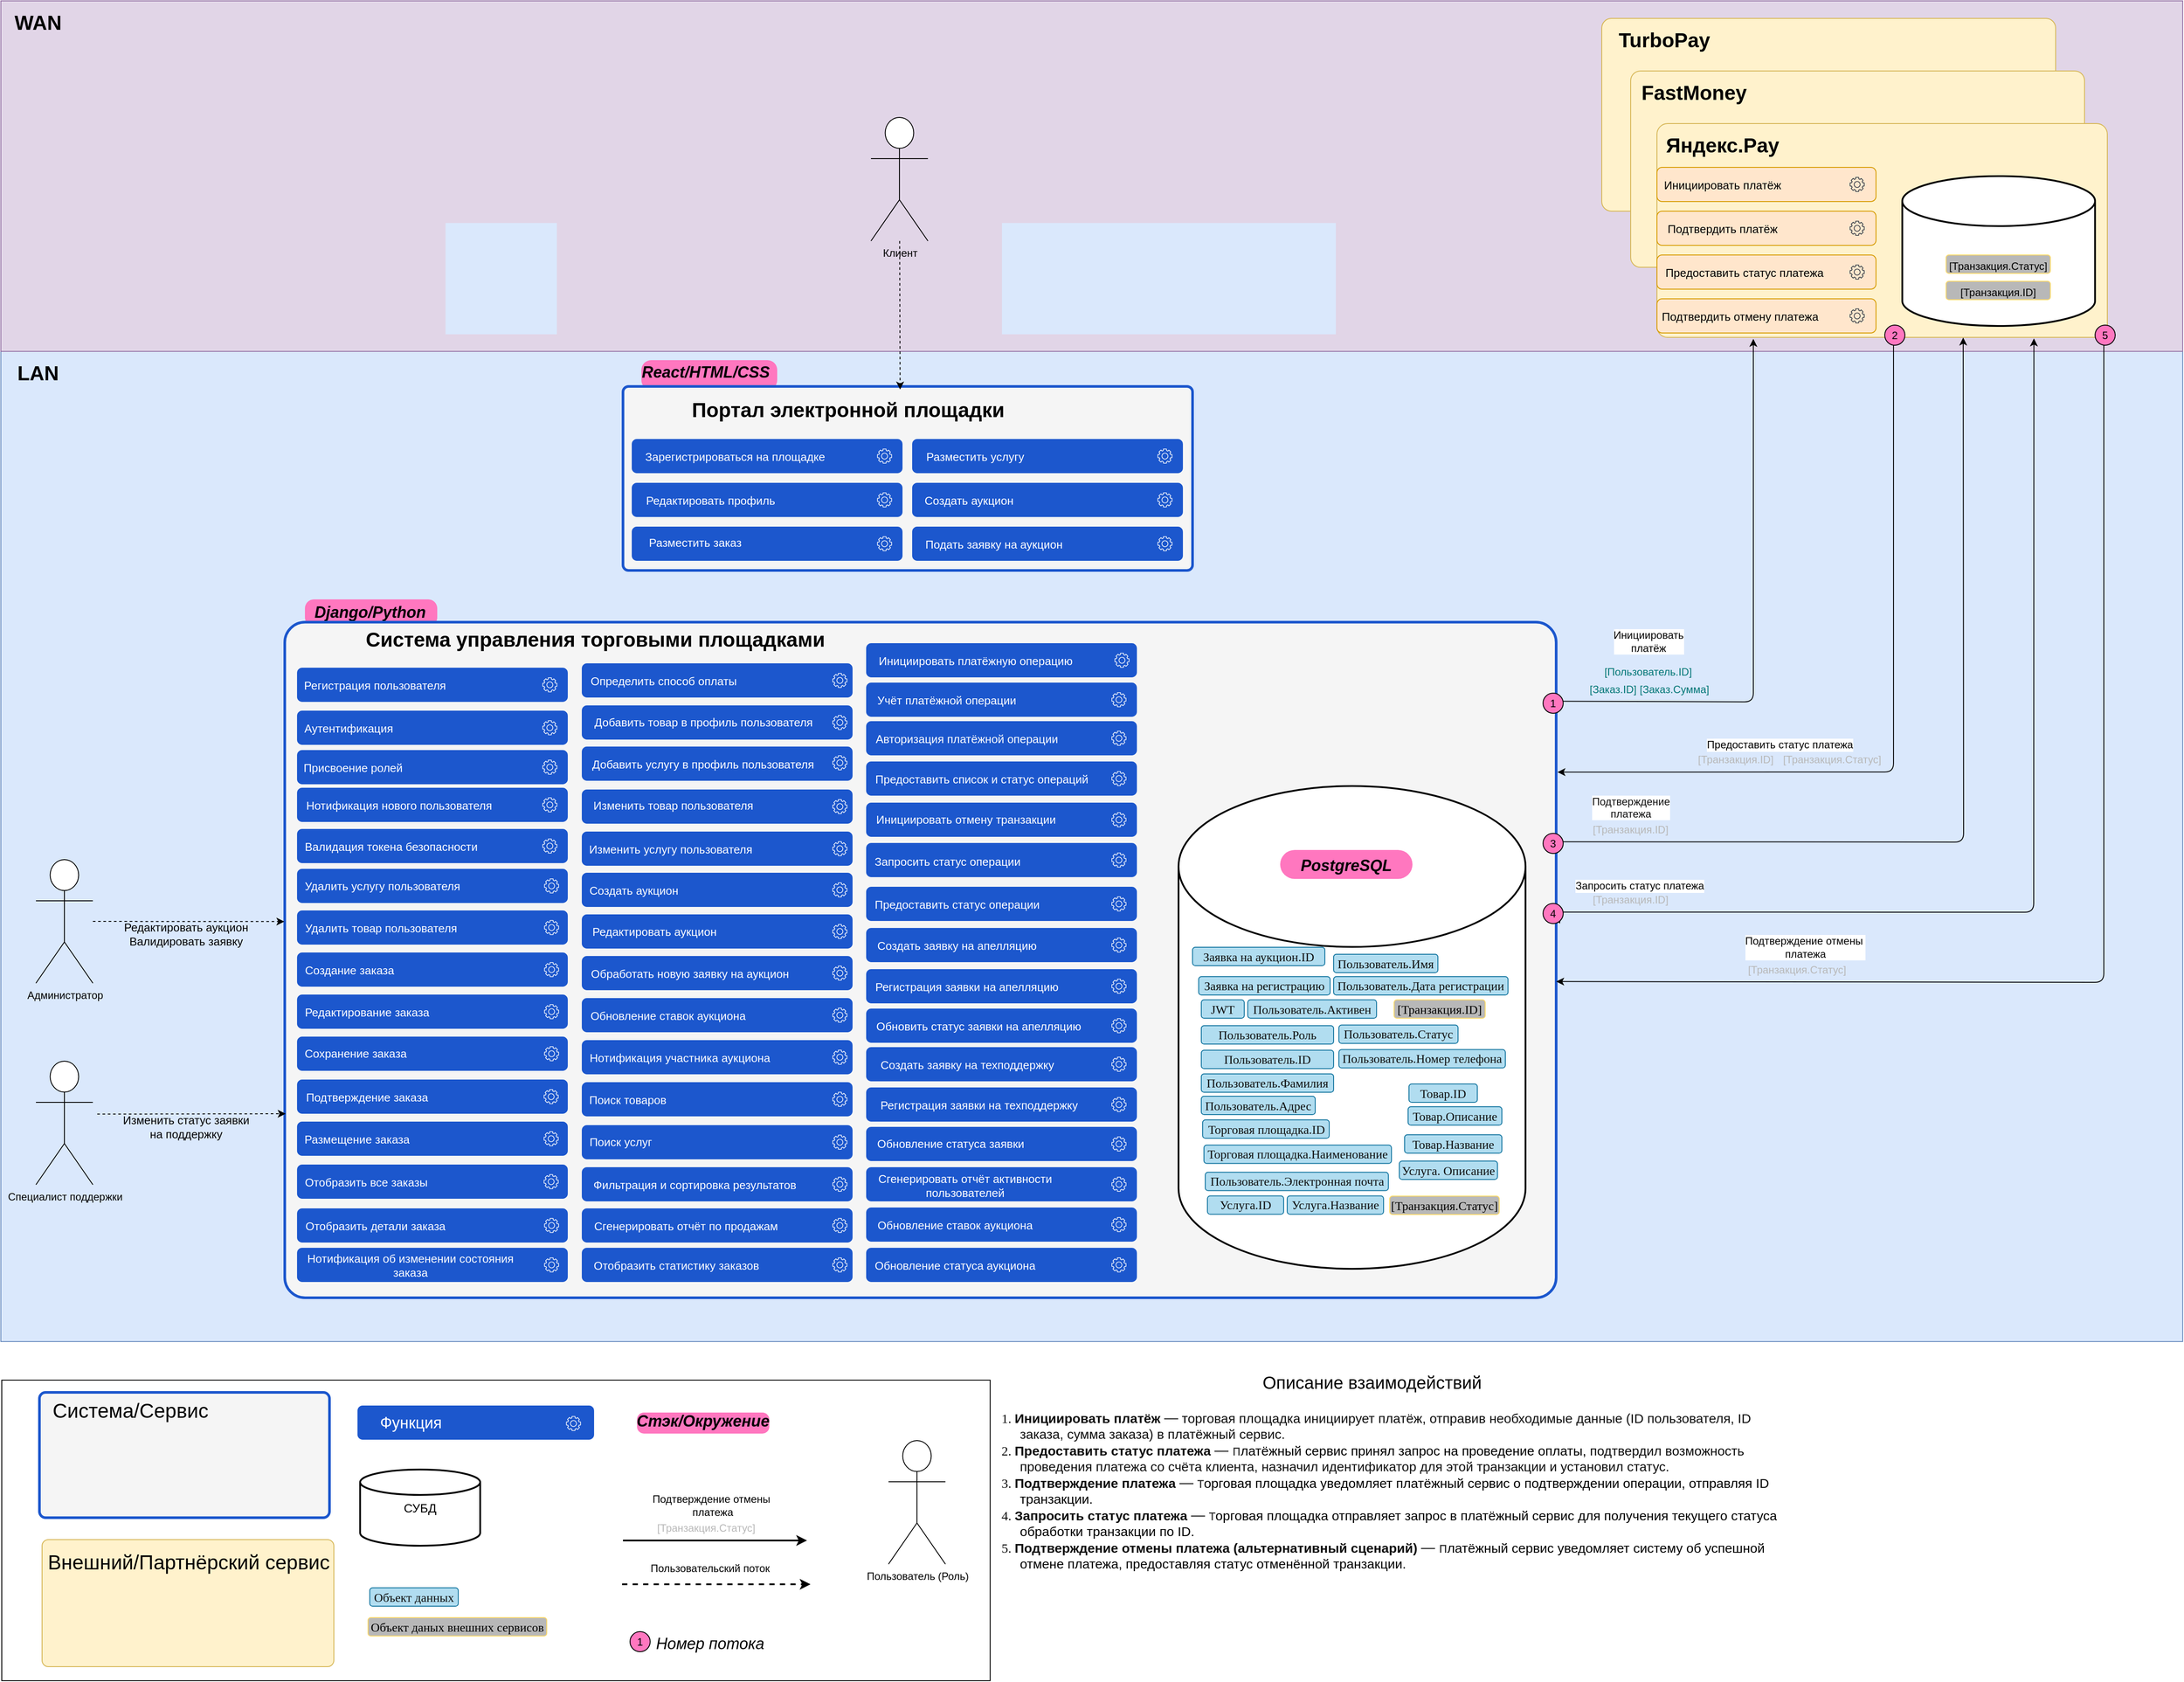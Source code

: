 <mxfile version="26.0.9" pages="2">
  <diagram name="DF" id="BleSmaJVXqo2yb7Co1eL">
    <mxGraphModel dx="1640" dy="2216" grid="0" gridSize="10" guides="0" tooltips="0" connect="1" arrows="1" fold="1" page="0" pageScale="1" pageWidth="827" pageHeight="1169" math="0" shadow="0">
      <root>
        <mxCell id="0" />
        <mxCell id="1" parent="0" />
        <mxCell id="cKbgiC5qh_IXnBO1eU4K-99" value="" style="rounded=0;whiteSpace=wrap;html=1;fillColor=#dae8fc;strokeColor=#6c8ebf;" parent="1" vertex="1">
          <mxGeometry x="960" y="-200" width="2490" height="1130" as="geometry" />
        </mxCell>
        <mxCell id="kQWFD41fJFxlXKQhT5sF-2" value="" style="group" parent="1" vertex="1" connectable="0">
          <mxGeometry x="1307" y="78" width="151" height="36" as="geometry" />
        </mxCell>
        <mxCell id="cKbgiC5qh_IXnBO1eU4K-91" value="&lt;p style=&quot;margin: 0px 0px 0px 13px; text-indent: -13px; font-variant-numeric: normal; font-variant-east-asian: normal; font-variant-alternates: normal; font-kerning: auto; font-optical-sizing: auto; font-feature-settings: normal; font-variation-settings: normal; font-variant-position: normal; font-stretch: normal; font-size: 14px; line-height: normal; color: rgb(14, 14, 14); text-align: start;&quot; class=&quot;p1&quot;&gt;&lt;br&gt;&lt;/p&gt;" style="rounded=1;whiteSpace=wrap;html=1;fillColor=#FF77BF;strokeColor=none;arcSize=33;" parent="kQWFD41fJFxlXKQhT5sF-2" vertex="1">
          <mxGeometry y="5" width="151" height="31" as="geometry" />
        </mxCell>
        <mxCell id="cKbgiC5qh_IXnBO1eU4K-92" value="&lt;font style=&quot;font-size: 18px;&quot;&gt;&lt;i&gt;Django/Python&lt;/i&gt;&lt;/font&gt;" style="text;html=1;align=center;verticalAlign=middle;whiteSpace=wrap;rounded=1;shadow=0;fontSize=23;fontStyle=1" parent="kQWFD41fJFxlXKQhT5sF-2" vertex="1">
          <mxGeometry x="30" width="89" height="36" as="geometry" />
        </mxCell>
        <mxCell id="kQWFD41fJFxlXKQhT5sF-1" value="" style="group" parent="1" vertex="1" connectable="0">
          <mxGeometry x="1691" y="-203" width="155" height="49" as="geometry" />
        </mxCell>
        <mxCell id="cKbgiC5qh_IXnBO1eU4K-166" value="&lt;p style=&quot;margin: 0px 0px 0px 13px; text-indent: -13px; font-variant-numeric: normal; font-variant-east-asian: normal; font-variant-alternates: normal; font-kerning: auto; font-optical-sizing: auto; font-feature-settings: normal; font-variation-settings: normal; font-variant-position: normal; font-stretch: normal; font-size: 14px; line-height: normal; color: rgb(14, 14, 14); text-align: start;&quot; class=&quot;p1&quot;&gt;&lt;br&gt;&lt;/p&gt;" style="rounded=1;whiteSpace=wrap;html=1;fillColor=#FF77BF;strokeColor=none;arcSize=33;" parent="kQWFD41fJFxlXKQhT5sF-1" vertex="1">
          <mxGeometry y="13" width="155" height="34" as="geometry" />
        </mxCell>
        <mxCell id="cKbgiC5qh_IXnBO1eU4K-165" value="&lt;font style=&quot;font-size: 18px;&quot;&gt;&lt;i&gt;React/HTML/CSS&lt;/i&gt;&lt;/font&gt;" style="text;html=1;align=center;verticalAlign=middle;whiteSpace=wrap;rounded=1;shadow=0;fontSize=23;fontStyle=1" parent="kQWFD41fJFxlXKQhT5sF-1" vertex="1">
          <mxGeometry x="29" width="89" height="49" as="geometry" />
        </mxCell>
        <mxCell id="cKbgiC5qh_IXnBO1eU4K-98" value="" style="rounded=0;whiteSpace=wrap;html=1;fillColor=#e1d5e7;strokeColor=#9673a6;movable=1;resizable=1;rotatable=1;deletable=1;editable=1;locked=0;connectable=1;" parent="1" vertex="1">
          <mxGeometry x="960" y="-600" width="2490" height="400" as="geometry" />
        </mxCell>
        <mxCell id="ISwjRsLXD4yoOcMXPSiY-8" value="" style="group" parent="1" vertex="1" connectable="0">
          <mxGeometry x="2770" y="-580" width="535" height="220" as="geometry" />
        </mxCell>
        <mxCell id="Tz6aEU4ManMyac2rpAqn-102" value="" style="rounded=1;whiteSpace=wrap;html=1;arcSize=5;fillColor=#fff2cc;strokeColor=#d6b656;" parent="ISwjRsLXD4yoOcMXPSiY-8" vertex="1">
          <mxGeometry x="17" width="518" height="220" as="geometry" />
        </mxCell>
        <mxCell id="Tz6aEU4ManMyac2rpAqn-103" value="TurboPay" style="text;html=1;align=center;verticalAlign=middle;whiteSpace=wrap;rounded=1;shadow=0;fontSize=23;fontStyle=1" parent="ISwjRsLXD4yoOcMXPSiY-8" vertex="1">
          <mxGeometry width="177" height="49" as="geometry" />
        </mxCell>
        <mxCell id="ISwjRsLXD4yoOcMXPSiY-9" value="" style="group" parent="1" vertex="1" connectable="0">
          <mxGeometry x="2820" y="-520" width="518" height="224" as="geometry" />
        </mxCell>
        <mxCell id="Tz6aEU4ManMyac2rpAqn-100" value="" style="rounded=1;whiteSpace=wrap;html=1;arcSize=5;fillColor=#fff2cc;strokeColor=#d6b656;" parent="ISwjRsLXD4yoOcMXPSiY-9" vertex="1">
          <mxGeometry width="518" height="224" as="geometry" />
        </mxCell>
        <mxCell id="Tz6aEU4ManMyac2rpAqn-101" value="FastMoney" style="text;html=1;align=center;verticalAlign=middle;whiteSpace=wrap;rounded=1;shadow=0;fontSize=23;fontStyle=1" parent="ISwjRsLXD4yoOcMXPSiY-9" vertex="1">
          <mxGeometry x="2" width="141" height="49" as="geometry" />
        </mxCell>
        <mxCell id="ISwjRsLXD4yoOcMXPSiY-10" value="" style="group" parent="1" vertex="1" connectable="0">
          <mxGeometry x="2850" y="-460" width="514" height="244" as="geometry" />
        </mxCell>
        <mxCell id="Tz6aEU4ManMyac2rpAqn-104" value="" style="rounded=1;whiteSpace=wrap;html=1;arcSize=5;fillColor=#fff2cc;strokeColor=#d6b656;" parent="ISwjRsLXD4yoOcMXPSiY-10" vertex="1">
          <mxGeometry width="514" height="244" as="geometry" />
        </mxCell>
        <mxCell id="Tz6aEU4ManMyac2rpAqn-105" value="Яндекс.Pay" style="text;html=1;align=center;verticalAlign=middle;whiteSpace=wrap;rounded=1;shadow=0;fontSize=23;fontStyle=1" parent="ISwjRsLXD4yoOcMXPSiY-10" vertex="1">
          <mxGeometry width="150" height="49" as="geometry" />
        </mxCell>
        <mxCell id="D1CTnjmkYU0Mq4A9S6dc-23" value="" style="rounded=1;whiteSpace=wrap;html=1;arcSize=0;" parent="1" vertex="1">
          <mxGeometry x="961" y="974" width="1128" height="343" as="geometry" />
        </mxCell>
        <mxCell id="aNh6FEuhw9lsT8rE3H5J-120" value="" style="rounded=1;whiteSpace=wrap;html=1;arcSize=3;movable=1;resizable=1;rotatable=1;deletable=1;editable=1;locked=0;connectable=1;fillColor=#f5f5f5;strokeColor=#1C57CD;strokeWidth=3;fontColor=#333333;" parent="1" vertex="1">
          <mxGeometry x="1284" y="109" width="1451" height="771" as="geometry" />
        </mxCell>
        <mxCell id="aNh6FEuhw9lsT8rE3H5J-121" value="Система управления торговыми площадками" style="text;html=1;align=center;verticalAlign=middle;whiteSpace=wrap;rounded=1;shadow=0;fontSize=23;fontStyle=1" parent="1" vertex="1">
          <mxGeometry x="1364" y="104" width="549" height="49" as="geometry" />
        </mxCell>
        <mxCell id="aNh6FEuhw9lsT8rE3H5J-60" value="" style="strokeWidth=2;html=1;shape=mxgraph.flowchart.database;whiteSpace=wrap;rounded=1;movable=1;resizable=1;rotatable=1;deletable=1;editable=1;locked=0;connectable=1;" parent="1" vertex="1">
          <mxGeometry x="2304" y="296" width="396" height="551" as="geometry" />
        </mxCell>
        <mxCell id="Tz6aEU4ManMyac2rpAqn-7" value="&lt;p style=&quot;margin: 0px 0px 0px 13px; text-indent: -13px; font-variant-numeric: normal; font-variant-east-asian: normal; font-variant-alternates: normal; font-kerning: auto; font-optical-sizing: auto; font-feature-settings: normal; font-variation-settings: normal; font-variant-position: normal; font-stretch: normal; font-size: 14px; line-height: normal; color: rgb(14, 14, 14); text-align: start;&quot; class=&quot;p1&quot;&gt;&lt;font face=&quot;Times New Roman&quot;&gt;Заявка на аукцион.ID&lt;/font&gt;&lt;/p&gt;" style="rounded=1;whiteSpace=wrap;html=1;fillColor=#b1ddf0;strokeColor=#10739e;" parent="1" vertex="1">
          <mxGeometry x="2320" y="480" width="151" height="21" as="geometry" />
        </mxCell>
        <mxCell id="cKbgiC5qh_IXnBO1eU4K-45" value="&lt;p style=&quot;margin: 0px 0px 0px 13px; text-indent: -13px; font-variant-numeric: normal; font-variant-east-asian: normal; font-variant-alternates: normal; font-kerning: auto; font-optical-sizing: auto; font-feature-settings: normal; font-variation-settings: normal; font-variant-position: normal; font-stretch: normal; line-height: normal; color: rgb(14, 14, 14); text-align: start;&quot; class=&quot;p1&quot;&gt;&lt;font style=&quot;font-size: 14px;&quot; face=&quot;Times New Roman&quot;&gt;Заявка на регистрацию&lt;/font&gt;&lt;/p&gt;" style="rounded=1;whiteSpace=wrap;html=1;fillColor=#b1ddf0;strokeColor=#10739e;" parent="1" vertex="1">
          <mxGeometry x="2327" y="513.5" width="150" height="21" as="geometry" />
        </mxCell>
        <mxCell id="cKbgiC5qh_IXnBO1eU4K-46" value="&lt;p style=&quot;margin: 0px 0px 0px 13px; text-indent: -13px; font-variant-numeric: normal; font-variant-east-asian: normal; font-variant-alternates: normal; font-kerning: auto; font-optical-sizing: auto; font-feature-settings: normal; font-variation-settings: normal; font-variant-position: normal; font-stretch: normal; line-height: normal; color: rgb(14, 14, 14); text-align: start;&quot; class=&quot;p1&quot;&gt;&lt;font face=&quot;Times New Roman&quot;&gt;&lt;span style=&quot;font-size: 14px;&quot;&gt;JWT&lt;/span&gt;&lt;/font&gt;&lt;/p&gt;" style="rounded=1;whiteSpace=wrap;html=1;fillColor=#b1ddf0;strokeColor=#10739e;" parent="1" vertex="1">
          <mxGeometry x="2330" y="540" width="49" height="21" as="geometry" />
        </mxCell>
        <mxCell id="cKbgiC5qh_IXnBO1eU4K-49" value="&lt;p style=&quot;margin: 0px 0px 0px 13px; text-indent: -13px; font-variant-numeric: normal; font-variant-east-asian: normal; font-variant-alternates: normal; font-kerning: auto; font-optical-sizing: auto; font-feature-settings: normal; font-variation-settings: normal; font-variant-position: normal; font-stretch: normal; font-size: 14px; line-height: normal; color: rgb(14, 14, 14); text-align: start;&quot; class=&quot;p1&quot;&gt;&lt;font face=&quot;Times New Roman&quot;&gt;Пользователь.Роль&lt;/font&gt;&lt;/p&gt;" style="rounded=1;whiteSpace=wrap;html=1;fillColor=#b1ddf0;strokeColor=#10739e;" parent="1" vertex="1">
          <mxGeometry x="2330" y="569.5" width="151" height="21" as="geometry" />
        </mxCell>
        <mxCell id="cKbgiC5qh_IXnBO1eU4K-50" value="&lt;p style=&quot;margin: 0px 0px 0px 13px; text-indent: -13px; font-variant-numeric: normal; font-variant-east-asian: normal; font-variant-alternates: normal; font-kerning: auto; font-optical-sizing: auto; font-feature-settings: normal; font-variation-settings: normal; font-variant-position: normal; font-stretch: normal; font-size: 14px; line-height: normal; color: rgb(14, 14, 14); text-align: start;&quot; class=&quot;p1&quot;&gt;&lt;font face=&quot;Times New Roman&quot;&gt;Пользователь.ID&lt;/font&gt;&lt;/p&gt;" style="rounded=1;whiteSpace=wrap;html=1;fillColor=#b1ddf0;strokeColor=#10739e;" parent="1" vertex="1">
          <mxGeometry x="2330" y="597.5" width="151" height="21" as="geometry" />
        </mxCell>
        <mxCell id="cKbgiC5qh_IXnBO1eU4K-56" value="&lt;p style=&quot;margin: 0px 0px 0px 13px; text-indent: -13px; font-variant-numeric: normal; font-variant-east-asian: normal; font-variant-alternates: normal; font-kerning: auto; font-optical-sizing: auto; font-feature-settings: normal; font-variation-settings: normal; font-variant-position: normal; font-stretch: normal; font-size: 14px; line-height: normal; color: rgb(14, 14, 14); text-align: start;&quot; class=&quot;p1&quot;&gt;&lt;font face=&quot;Times New Roman&quot;&gt;Пользователь.Имя&lt;/font&gt;&lt;/p&gt;" style="rounded=1;whiteSpace=wrap;html=1;fillColor=#b1ddf0;strokeColor=#10739e;" parent="1" vertex="1">
          <mxGeometry x="2481" y="488" width="119" height="21" as="geometry" />
        </mxCell>
        <mxCell id="cKbgiC5qh_IXnBO1eU4K-57" value="&lt;p style=&quot;margin: 0px 0px 0px 13px; text-indent: -13px; font-variant-numeric: normal; font-variant-east-asian: normal; font-variant-alternates: normal; font-kerning: auto; font-optical-sizing: auto; font-feature-settings: normal; font-variation-settings: normal; font-variant-position: normal; font-stretch: normal; font-size: 14px; line-height: normal; color: rgb(14, 14, 14); text-align: start;&quot; class=&quot;p1&quot;&gt;&lt;font face=&quot;Times New Roman&quot;&gt;Пользователь.Фамилия&lt;/font&gt;&lt;/p&gt;" style="rounded=1;whiteSpace=wrap;html=1;fillColor=#b1ddf0;strokeColor=#10739e;" parent="1" vertex="1">
          <mxGeometry x="2330" y="624.5" width="151" height="21" as="geometry" />
        </mxCell>
        <mxCell id="cKbgiC5qh_IXnBO1eU4K-60" value="&lt;p style=&quot;margin: 0px 0px 0px 13px; text-indent: -13px; font-variant-numeric: normal; font-variant-east-asian: normal; font-variant-alternates: normal; font-kerning: auto; font-optical-sizing: auto; font-feature-settings: normal; font-variation-settings: normal; font-variant-position: normal; font-stretch: normal; font-size: 14px; line-height: normal; color: rgb(14, 14, 14); text-align: start;&quot; class=&quot;p1&quot;&gt;&lt;font face=&quot;Times New Roman&quot;&gt;Пользователь.Адрес&lt;/font&gt;&lt;/p&gt;" style="rounded=1;whiteSpace=wrap;html=1;fillColor=#b1ddf0;strokeColor=#10739e;" parent="1" vertex="1">
          <mxGeometry x="2330" y="650" width="130" height="21" as="geometry" />
        </mxCell>
        <mxCell id="cKbgiC5qh_IXnBO1eU4K-68" value="&lt;p style=&quot;margin: 0px 0px 0px 13px; text-indent: -13px; font-variant-numeric: normal; font-variant-east-asian: normal; font-variant-alternates: normal; font-kerning: auto; font-optical-sizing: auto; font-feature-settings: normal; font-variation-settings: normal; font-variant-position: normal; font-stretch: normal; font-size: 14px; line-height: normal; color: rgb(14, 14, 14); text-align: start;&quot; class=&quot;p1&quot;&gt;&lt;font face=&quot;Times New Roman&quot;&gt;Пользователь.Дата регистрации&lt;/font&gt;&lt;/p&gt;" style="rounded=1;whiteSpace=wrap;html=1;fillColor=#b1ddf0;strokeColor=#10739e;" parent="1" vertex="1">
          <mxGeometry x="2481" y="513.5" width="199" height="21" as="geometry" />
        </mxCell>
        <mxCell id="cKbgiC5qh_IXnBO1eU4K-69" value="&lt;p style=&quot;margin: 0px 0px 0px 13px; text-indent: -13px; font-variant-numeric: normal; font-variant-east-asian: normal; font-variant-alternates: normal; font-kerning: auto; font-optical-sizing: auto; font-feature-settings: normal; font-variation-settings: normal; font-variant-position: normal; font-stretch: normal; font-size: 14px; line-height: normal; color: rgb(14, 14, 14); text-align: start;&quot; class=&quot;p1&quot;&gt;&lt;font face=&quot;Times New Roman&quot;&gt;Пользователь.Статус&lt;/font&gt;&lt;/p&gt;" style="rounded=1;whiteSpace=wrap;html=1;fillColor=#b1ddf0;strokeColor=#10739e;" parent="1" vertex="1">
          <mxGeometry x="2487" y="568.75" width="136" height="21" as="geometry" />
        </mxCell>
        <mxCell id="cKbgiC5qh_IXnBO1eU4K-70" value="&lt;p style=&quot;margin: 0px 0px 0px 13px; text-indent: -13px; font-variant-numeric: normal; font-variant-east-asian: normal; font-variant-alternates: normal; font-kerning: auto; font-optical-sizing: auto; font-feature-settings: normal; font-variation-settings: normal; font-variant-position: normal; font-stretch: normal; font-size: 14px; line-height: normal; color: rgb(14, 14, 14); text-align: start;&quot; class=&quot;p1&quot;&gt;&lt;font face=&quot;Times New Roman&quot;&gt;Пользователь.Электронная почта&lt;/font&gt;&lt;/p&gt;" style="rounded=1;whiteSpace=wrap;html=1;fillColor=#b1ddf0;strokeColor=#10739e;" parent="1" vertex="1">
          <mxGeometry x="2334.5" y="736.75" width="209" height="21" as="geometry" />
        </mxCell>
        <mxCell id="cKbgiC5qh_IXnBO1eU4K-71" value="&lt;p style=&quot;margin: 0px 0px 0px 13px; text-indent: -13px; font-variant-numeric: normal; font-variant-east-asian: normal; font-variant-alternates: normal; font-kerning: auto; font-optical-sizing: auto; font-feature-settings: normal; font-variation-settings: normal; font-variant-position: normal; font-stretch: normal; font-size: 14px; line-height: normal; color: rgb(14, 14, 14); text-align: start;&quot; class=&quot;p1&quot;&gt;&lt;font face=&quot;Times New Roman&quot;&gt;Пользователь.Номер телефона&lt;/font&gt;&lt;/p&gt;" style="rounded=1;whiteSpace=wrap;html=1;fillColor=#b1ddf0;strokeColor=#10739e;" parent="1" vertex="1">
          <mxGeometry x="2487" y="596.75" width="190" height="21" as="geometry" />
        </mxCell>
        <mxCell id="cKbgiC5qh_IXnBO1eU4K-74" value="&lt;p style=&quot;margin: 0px 0px 0px 13px; text-indent: -13px; font-variant-numeric: normal; font-variant-east-asian: normal; font-variant-alternates: normal; font-kerning: auto; font-optical-sizing: auto; font-feature-settings: normal; font-variation-settings: normal; font-variant-position: normal; font-stretch: normal; font-size: 14px; line-height: normal; color: rgb(14, 14, 14); text-align: start;&quot; class=&quot;p1&quot;&gt;&lt;font face=&quot;Times New Roman&quot;&gt;Торговая площадка.ID&lt;/font&gt;&lt;/p&gt;" style="rounded=1;whiteSpace=wrap;html=1;fillColor=#b1ddf0;strokeColor=#10739e;" parent="1" vertex="1">
          <mxGeometry x="2331.5" y="677" width="144.5" height="21" as="geometry" />
        </mxCell>
        <mxCell id="cKbgiC5qh_IXnBO1eU4K-75" value="&lt;p style=&quot;margin: 0px 0px 0px 13px; text-indent: -13px; font-variant-numeric: normal; font-variant-east-asian: normal; font-variant-alternates: normal; font-kerning: auto; font-optical-sizing: auto; font-feature-settings: normal; font-variation-settings: normal; font-variant-position: normal; font-stretch: normal; font-size: 14px; line-height: normal; color: rgb(14, 14, 14); text-align: start;&quot; class=&quot;p1&quot;&gt;&lt;font face=&quot;Times New Roman&quot;&gt;Торговая площадка.Наименование&lt;/font&gt;&lt;/p&gt;" style="rounded=1;whiteSpace=wrap;html=1;fillColor=#b1ddf0;strokeColor=#10739e;" parent="1" vertex="1">
          <mxGeometry x="2333" y="705.75" width="214" height="21" as="geometry" />
        </mxCell>
        <mxCell id="cKbgiC5qh_IXnBO1eU4K-77" value="&lt;p style=&quot;margin: 0px 0px 0px 13px; text-indent: -13px; font-variant-numeric: normal; font-variant-east-asian: normal; font-variant-alternates: normal; font-kerning: auto; font-optical-sizing: auto; font-feature-settings: normal; font-variation-settings: normal; font-variant-position: normal; font-stretch: normal; font-size: 14px; line-height: normal; color: rgb(14, 14, 14); text-align: start;&quot; class=&quot;p1&quot;&gt;&lt;font face=&quot;Times New Roman&quot;&gt;Пользователь.Активен&lt;/font&gt;&lt;/p&gt;" style="rounded=1;whiteSpace=wrap;html=1;fillColor=#b1ddf0;strokeColor=#10739e;" parent="1" vertex="1">
          <mxGeometry x="2383" y="540" width="147" height="21" as="geometry" />
        </mxCell>
        <mxCell id="cKbgiC5qh_IXnBO1eU4K-84" value="&lt;p style=&quot;margin: 0px 0px 0px 13px; text-indent: -13px; font-variant-numeric: normal; font-variant-east-asian: normal; font-variant-alternates: normal; font-kerning: auto; font-optical-sizing: auto; font-feature-settings: normal; font-variation-settings: normal; font-variant-position: normal; font-stretch: normal; font-size: 14px; line-height: normal; color: rgb(14, 14, 14); text-align: start;&quot; class=&quot;p1&quot;&gt;&lt;font face=&quot;Times New Roman&quot;&gt;Услуга.ID&lt;/font&gt;&lt;/p&gt;" style="rounded=1;whiteSpace=wrap;html=1;fillColor=#b1ddf0;strokeColor=#10739e;" parent="1" vertex="1">
          <mxGeometry x="2337" y="763.75" width="87" height="21" as="geometry" />
        </mxCell>
        <mxCell id="cKbgiC5qh_IXnBO1eU4K-85" value="&lt;p style=&quot;margin: 0px 0px 0px 13px; text-indent: -13px; font-variant-numeric: normal; font-variant-east-asian: normal; font-variant-alternates: normal; font-kerning: auto; font-optical-sizing: auto; font-feature-settings: normal; font-variation-settings: normal; font-variant-position: normal; font-stretch: normal; font-size: 14px; line-height: normal; color: rgb(14, 14, 14); text-align: start;&quot; class=&quot;p1&quot;&gt;&lt;font face=&quot;Times New Roman&quot;&gt;Услуга.Название&lt;/font&gt;&lt;/p&gt;" style="rounded=1;whiteSpace=wrap;html=1;fillColor=#b1ddf0;strokeColor=#10739e;" parent="1" vertex="1">
          <mxGeometry x="2428" y="763.75" width="110" height="21" as="geometry" />
        </mxCell>
        <mxCell id="cKbgiC5qh_IXnBO1eU4K-86" value="&lt;p style=&quot;margin: 0px 0px 0px 13px; text-indent: -13px; font-variant-numeric: normal; font-variant-east-asian: normal; font-variant-alternates: normal; font-kerning: auto; font-optical-sizing: auto; font-feature-settings: normal; font-variation-settings: normal; font-variant-position: normal; font-stretch: normal; font-size: 14px; line-height: normal; color: rgb(14, 14, 14); text-align: start;&quot; class=&quot;p1&quot;&gt;&lt;font face=&quot;Times New Roman&quot;&gt;Услуга. Описание&lt;/font&gt;&lt;/p&gt;" style="rounded=1;whiteSpace=wrap;html=1;fillColor=#b1ddf0;strokeColor=#10739e;" parent="1" vertex="1">
          <mxGeometry x="2556" y="724" width="112" height="21" as="geometry" />
        </mxCell>
        <mxCell id="cKbgiC5qh_IXnBO1eU4K-87" value="&lt;p style=&quot;margin: 0px 0px 0px 13px; text-indent: -13px; font-variant-numeric: normal; font-variant-east-asian: normal; font-variant-alternates: normal; font-kerning: auto; font-optical-sizing: auto; font-feature-settings: normal; font-variation-settings: normal; font-variant-position: normal; font-stretch: normal; font-size: 14px; line-height: normal; color: rgb(14, 14, 14); text-align: start;&quot; class=&quot;p1&quot;&gt;&lt;font face=&quot;Times New Roman&quot;&gt;Товар.ID&lt;/font&gt;&lt;/p&gt;" style="rounded=1;whiteSpace=wrap;html=1;fillColor=#b1ddf0;strokeColor=#10739e;" parent="1" vertex="1">
          <mxGeometry x="2567" y="636" width="78" height="21" as="geometry" />
        </mxCell>
        <mxCell id="cKbgiC5qh_IXnBO1eU4K-88" value="&lt;p style=&quot;margin: 0px 0px 0px 13px; text-indent: -13px; font-variant-numeric: normal; font-variant-east-asian: normal; font-variant-alternates: normal; font-kerning: auto; font-optical-sizing: auto; font-feature-settings: normal; font-variation-settings: normal; font-variant-position: normal; font-stretch: normal; font-size: 14px; line-height: normal; color: rgb(14, 14, 14); text-align: start;&quot; class=&quot;p1&quot;&gt;&lt;font face=&quot;Times New Roman&quot;&gt;Товар.Название&lt;/font&gt;&lt;/p&gt;" style="rounded=1;whiteSpace=wrap;html=1;fillColor=#b1ddf0;strokeColor=#10739e;" parent="1" vertex="1">
          <mxGeometry x="2562" y="694" width="111" height="21" as="geometry" />
        </mxCell>
        <mxCell id="cKbgiC5qh_IXnBO1eU4K-89" value="&lt;p style=&quot;margin: 0px 0px 0px 13px; text-indent: -13px; font-variant-numeric: normal; font-variant-east-asian: normal; font-variant-alternates: normal; font-kerning: auto; font-optical-sizing: auto; font-feature-settings: normal; font-variation-settings: normal; font-variant-position: normal; font-stretch: normal; font-size: 14px; line-height: normal; color: rgb(14, 14, 14); text-align: start;&quot; class=&quot;p1&quot;&gt;&lt;font face=&quot;Times New Roman&quot;&gt;Товар.Описание&lt;/font&gt;&lt;/p&gt;" style="rounded=1;whiteSpace=wrap;html=1;fillColor=#b1ddf0;strokeColor=#10739e;" parent="1" vertex="1">
          <mxGeometry x="2566" y="662" width="107" height="21" as="geometry" />
        </mxCell>
        <mxCell id="cKbgiC5qh_IXnBO1eU4K-95" value="Администратор" style="shape=umlActor;verticalLabelPosition=bottom;verticalAlign=top;html=1;outlineConnect=0;rounded=1;" parent="1" vertex="1">
          <mxGeometry x="1000" y="380" width="65" height="141" as="geometry" />
        </mxCell>
        <mxCell id="cKbgiC5qh_IXnBO1eU4K-96" value="" style="endArrow=classic;html=1;rounded=1;dashed=1;entryX=0.961;entryY=0.023;entryDx=0;entryDy=0;entryPerimeter=0;" parent="1" source="cKbgiC5qh_IXnBO1eU4K-95" target="cKbgiC5qh_IXnBO1eU4K-154" edge="1">
          <mxGeometry width="50" height="50" relative="1" as="geometry">
            <mxPoint x="1166" y="544" as="sourcePoint" />
            <mxPoint x="1162" y="979" as="targetPoint" />
            <Array as="points" />
          </mxGeometry>
        </mxCell>
        <mxCell id="cKbgiC5qh_IXnBO1eU4K-100" value="WAN" style="text;html=1;align=center;verticalAlign=middle;whiteSpace=wrap;rounded=1;shadow=0;fontSize=23;fontStyle=1" parent="1" vertex="1">
          <mxGeometry x="960" y="-600" width="85" height="49" as="geometry" />
        </mxCell>
        <mxCell id="cKbgiC5qh_IXnBO1eU4K-101" value="LAN" style="text;html=1;align=center;verticalAlign=middle;whiteSpace=wrap;rounded=1;shadow=0;fontSize=23;fontStyle=1" parent="1" vertex="1">
          <mxGeometry x="960" y="-200" width="85" height="49" as="geometry" />
        </mxCell>
        <mxCell id="cKbgiC5qh_IXnBO1eU4K-103" value="" style="endArrow=classic;html=1;rounded=1;curved=0;entryX=1.001;entryY=0.222;entryDx=0;entryDy=0;entryPerimeter=0;" parent="1" target="aNh6FEuhw9lsT8rE3H5J-120" edge="1">
          <mxGeometry width="50" height="50" relative="1" as="geometry">
            <mxPoint x="3120" y="-210" as="sourcePoint" />
            <mxPoint x="3090" y="-15" as="targetPoint" />
            <Array as="points">
              <mxPoint x="3120" y="280" />
            </Array>
          </mxGeometry>
        </mxCell>
        <mxCell id="cKbgiC5qh_IXnBO1eU4K-104" value="&lt;p style=&quot;margin: 0px 0px 0px 21px; text-indent: -21px; font-variant-numeric: normal; font-variant-east-asian: normal; font-variant-alternates: normal; font-kerning: auto; font-optical-sizing: auto; font-feature-settings: normal; font-variation-settings: normal; font-variant-position: normal; font-stretch: normal; line-height: normal; color: rgb(14, 14, 14); text-align: start; text-wrap: wrap;&quot; class=&quot;p1&quot;&gt;&lt;font style=&quot;font-size: 12px;&quot; face=&quot;Helvetica&quot;&gt;Подтверждение платежа&lt;/font&gt;&lt;/p&gt;" style="edgeLabel;html=1;align=center;verticalAlign=middle;resizable=0;points=[];rounded=1;" parent="cKbgiC5qh_IXnBO1eU4K-103" vertex="1" connectable="0">
          <mxGeometry x="0.194" y="1" relative="1" as="geometry">
            <mxPoint x="-269" y="39" as="offset" />
          </mxGeometry>
        </mxCell>
        <mxCell id="cKbgiC5qh_IXnBO1eU4K-105" value="" style="endArrow=classic;html=1;rounded=1;exitX=1.001;exitY=0.325;exitDx=0;exitDy=0;exitPerimeter=0;curved=0;entryX=0.68;entryY=1.001;entryDx=0;entryDy=0;entryPerimeter=0;" parent="1" source="aNh6FEuhw9lsT8rE3H5J-120" target="Tz6aEU4ManMyac2rpAqn-104" edge="1">
          <mxGeometry width="50" height="50" relative="1" as="geometry">
            <mxPoint x="2900" y="486" as="sourcePoint" />
            <mxPoint x="3200" y="-20" as="targetPoint" />
            <Array as="points">
              <mxPoint x="3200" y="360" />
            </Array>
          </mxGeometry>
        </mxCell>
        <mxCell id="cKbgiC5qh_IXnBO1eU4K-106" value="&lt;font style=&quot;font-size: 12px;&quot;&gt;Предоставить статус платежа&lt;/font&gt;" style="edgeLabel;html=1;align=center;verticalAlign=middle;resizable=0;points=[];rounded=1;" parent="cKbgiC5qh_IXnBO1eU4K-105" vertex="1" connectable="0">
          <mxGeometry x="0.194" y="1" relative="1" as="geometry">
            <mxPoint x="-209" y="46" as="offset" />
          </mxGeometry>
        </mxCell>
        <mxCell id="cKbgiC5qh_IXnBO1eU4K-107" value="" style="endArrow=classic;html=1;rounded=1;curved=0;entryX=1;entryY=0.532;entryDx=0;entryDy=0;entryPerimeter=0;" parent="1" target="aNh6FEuhw9lsT8rE3H5J-120" edge="1">
          <mxGeometry width="50" height="50" relative="1" as="geometry">
            <mxPoint x="3360" y="-210" as="sourcePoint" />
            <mxPoint x="2740" y="520" as="targetPoint" />
            <Array as="points">
              <mxPoint x="3360" y="520" />
            </Array>
          </mxGeometry>
        </mxCell>
        <mxCell id="cKbgiC5qh_IXnBO1eU4K-108" value="&lt;font style=&quot;font-size: 12px;&quot;&gt;Подтверждение отмены&amp;nbsp;&lt;/font&gt;&lt;div&gt;&lt;font style=&quot;font-size: 12px;&quot;&gt;платежа&lt;/font&gt;&lt;/div&gt;" style="edgeLabel;html=1;align=center;verticalAlign=middle;resizable=0;points=[];rounded=1;" parent="cKbgiC5qh_IXnBO1eU4K-107" vertex="1" connectable="0">
          <mxGeometry x="0.194" y="1" relative="1" as="geometry">
            <mxPoint x="-262" y="-41" as="offset" />
          </mxGeometry>
        </mxCell>
        <mxCell id="cKbgiC5qh_IXnBO1eU4K-109" value="" style="endArrow=classic;html=1;rounded=1;exitX=1;exitY=0.117;exitDx=0;exitDy=0;exitPerimeter=0;curved=0;entryX=0.214;entryY=1.007;entryDx=0;entryDy=0;entryPerimeter=0;" parent="1" source="aNh6FEuhw9lsT8rE3H5J-120" target="Tz6aEU4ManMyac2rpAqn-104" edge="1">
          <mxGeometry width="50" height="50" relative="1" as="geometry">
            <mxPoint x="2610" y="206" as="sourcePoint" />
            <mxPoint x="2955" y="-179" as="targetPoint" />
            <Array as="points">
              <mxPoint x="2960" y="200" />
            </Array>
          </mxGeometry>
        </mxCell>
        <mxCell id="cKbgiC5qh_IXnBO1eU4K-110" value="&lt;span style=&quot;text-wrap: wrap;&quot;&gt;&lt;font style=&quot;font-size: 12px;&quot;&gt;Инициировать платёж&lt;/font&gt;&lt;/span&gt;" style="edgeLabel;html=1;align=center;verticalAlign=middle;resizable=0;points=[];rounded=1;" parent="cKbgiC5qh_IXnBO1eU4K-109" vertex="1" connectable="0">
          <mxGeometry x="0.194" y="1" relative="1" as="geometry">
            <mxPoint x="-119" y="87" as="offset" />
          </mxGeometry>
        </mxCell>
        <mxCell id="cKbgiC5qh_IXnBO1eU4K-114" value="&lt;font style=&quot;font-size: 12px;&quot;&gt;[Транзакция.ID]&lt;/font&gt;" style="text;html=1;align=center;verticalAlign=middle;whiteSpace=wrap;rounded=1;fontSize=13;labelBackgroundColor=none;fontColor=#B8B8B8;" parent="1" vertex="1">
          <mxGeometry x="2890" y="250" width="100" height="30" as="geometry" />
        </mxCell>
        <mxCell id="cKbgiC5qh_IXnBO1eU4K-120" value="&lt;font style=&quot;font-size: 12px;&quot;&gt;[Транзакция.Статус]&lt;/font&gt;" style="text;html=1;align=center;verticalAlign=middle;whiteSpace=wrap;rounded=1;fontSize=13;labelBackgroundColor=none;fontColor=#B8B8B8;" parent="1" vertex="1">
          <mxGeometry x="2970" y="250" width="160" height="30" as="geometry" />
        </mxCell>
        <mxCell id="cKbgiC5qh_IXnBO1eU4K-121" value="&lt;font style=&quot;font-size: 12px;&quot;&gt;[Пользователь.ID]&lt;/font&gt;" style="text;html=1;align=center;verticalAlign=middle;whiteSpace=wrap;rounded=1;fontSize=13;labelBackgroundColor=none;fontColor=#007575;" parent="1" vertex="1">
          <mxGeometry x="2760" y="150" width="160" height="30" as="geometry" />
        </mxCell>
        <mxCell id="cKbgiC5qh_IXnBO1eU4K-122" value="&lt;font style=&quot;font-size: 12px;&quot;&gt;[Заказ.ID]&lt;/font&gt;" style="text;html=1;align=center;verticalAlign=middle;whiteSpace=wrap;rounded=1;fontSize=13;labelBackgroundColor=none;fontColor=#007575;" parent="1" vertex="1">
          <mxGeometry x="2720" y="170" width="160" height="30" as="geometry" />
        </mxCell>
        <mxCell id="cKbgiC5qh_IXnBO1eU4K-123" value="&lt;font style=&quot;font-size: 12px;&quot;&gt;[Заказ.Сумма]&lt;/font&gt;" style="text;html=1;align=center;verticalAlign=middle;whiteSpace=wrap;rounded=1;fontSize=13;labelBackgroundColor=none;fontColor=#007575;" parent="1" vertex="1">
          <mxGeometry x="2790" y="170" width="160" height="30" as="geometry" />
        </mxCell>
        <mxCell id="cKbgiC5qh_IXnBO1eU4K-124" value="&lt;font style=&quot;font-size: 12px;&quot;&gt;[Транзакция.ID]&lt;/font&gt;" style="text;html=1;align=center;verticalAlign=middle;whiteSpace=wrap;rounded=1;fontSize=13;labelBackgroundColor=none;fontColor=#B8B8B8;" parent="1" vertex="1">
          <mxGeometry x="2770" y="330" width="100" height="30" as="geometry" />
        </mxCell>
        <mxCell id="cKbgiC5qh_IXnBO1eU4K-125" value="" style="endArrow=classic;html=1;rounded=1;exitX=1;exitY=0.429;exitDx=0;exitDy=0;exitPerimeter=0;curved=0;entryX=0.837;entryY=1.005;entryDx=0;entryDy=0;entryPerimeter=0;" parent="1" source="cKbgiC5qh_IXnBO1eU4K-140" target="Tz6aEU4ManMyac2rpAqn-104" edge="1">
          <mxGeometry width="50" height="50" relative="1" as="geometry">
            <mxPoint x="2740" y="444" as="sourcePoint" />
            <mxPoint x="3204" y="60" as="targetPoint" />
            <Array as="points">
              <mxPoint x="3280" y="440" />
            </Array>
          </mxGeometry>
        </mxCell>
        <mxCell id="cKbgiC5qh_IXnBO1eU4K-169" value="&lt;font style=&quot;font-size: 12px;&quot;&gt;Запросить статус платежа&lt;/font&gt;" style="edgeLabel;html=1;align=center;verticalAlign=middle;resizable=0;points=[];rounded=1;" parent="cKbgiC5qh_IXnBO1eU4K-125" vertex="1" connectable="0">
          <mxGeometry x="-0.441" y="-1" relative="1" as="geometry">
            <mxPoint x="-246" y="-31" as="offset" />
          </mxGeometry>
        </mxCell>
        <mxCell id="cKbgiC5qh_IXnBO1eU4K-127" value="&lt;font style=&quot;font-size: 12px;&quot;&gt;[Транзакция.ID]&lt;/font&gt;" style="text;html=1;align=center;verticalAlign=middle;whiteSpace=wrap;rounded=1;fontSize=13;labelBackgroundColor=none;fontColor=#B8B8B8;" parent="1" vertex="1">
          <mxGeometry x="2770" y="410" width="100" height="30" as="geometry" />
        </mxCell>
        <mxCell id="cKbgiC5qh_IXnBO1eU4K-128" value="&lt;font style=&quot;font-size: 12px;&quot;&gt;[Транзакция.Статус]&lt;/font&gt;" style="text;html=1;align=center;verticalAlign=middle;whiteSpace=wrap;rounded=1;fontSize=13;labelBackgroundColor=none;fontColor=#B8B8B8;" parent="1" vertex="1">
          <mxGeometry x="2930" y="490" width="160" height="30" as="geometry" />
        </mxCell>
        <mxCell id="aNh6FEuhw9lsT8rE3H5J-66" value="1" style="ellipse;whiteSpace=wrap;html=1;aspect=fixed;rounded=1;fillColor=#FF77BF;" parent="1" vertex="1">
          <mxGeometry x="2720" y="190" width="23" height="23" as="geometry" />
        </mxCell>
        <mxCell id="cKbgiC5qh_IXnBO1eU4K-138" value="2" style="ellipse;whiteSpace=wrap;html=1;aspect=fixed;rounded=1;fillColor=#FF77BF;" parent="1" vertex="1">
          <mxGeometry x="3110" y="-230" width="23" height="23" as="geometry" />
        </mxCell>
        <mxCell id="cKbgiC5qh_IXnBO1eU4K-139" value="3" style="ellipse;whiteSpace=wrap;html=1;aspect=fixed;rounded=1;fillColor=#ff77bf;" parent="1" vertex="1">
          <mxGeometry x="2720" y="350" width="23" height="23" as="geometry" />
        </mxCell>
        <mxCell id="cKbgiC5qh_IXnBO1eU4K-141" value="" style="endArrow=classic;html=1;rounded=1;exitX=1;exitY=0.429;exitDx=0;exitDy=0;exitPerimeter=0;curved=0;entryX=0.837;entryY=1.005;entryDx=0;entryDy=0;entryPerimeter=0;" parent="1" source="aNh6FEuhw9lsT8rE3H5J-120" target="cKbgiC5qh_IXnBO1eU4K-140" edge="1">
          <mxGeometry width="50" height="50" relative="1" as="geometry">
            <mxPoint x="2735" y="440" as="sourcePoint" />
            <mxPoint x="3280" y="-25" as="targetPoint" />
            <Array as="points" />
          </mxGeometry>
        </mxCell>
        <mxCell id="cKbgiC5qh_IXnBO1eU4K-140" value="4" style="ellipse;whiteSpace=wrap;html=1;aspect=fixed;rounded=1;fillColor=#FF77BF;" parent="1" vertex="1">
          <mxGeometry x="2720" y="430" width="23" height="23" as="geometry" />
        </mxCell>
        <mxCell id="cKbgiC5qh_IXnBO1eU4K-143" value="5" style="ellipse;whiteSpace=wrap;html=1;aspect=fixed;rounded=1;fillColor=#FF77BF;" parent="1" vertex="1">
          <mxGeometry x="3350" y="-230" width="23" height="23" as="geometry" />
        </mxCell>
        <mxCell id="cKbgiC5qh_IXnBO1eU4K-146" value="" style="strokeWidth=2;html=1;shape=mxgraph.flowchart.database;whiteSpace=wrap;rounded=1;movable=1;resizable=1;rotatable=1;deletable=1;editable=1;locked=0;connectable=1;" parent="1" vertex="1">
          <mxGeometry x="3130" y="-400" width="220" height="171" as="geometry" />
        </mxCell>
        <mxCell id="cKbgiC5qh_IXnBO1eU4K-150" value="&lt;p style=&quot;margin: 0px 0px 0px 13px; text-indent: -13px; font-variant-numeric: normal; font-variant-east-asian: normal; font-variant-alternates: normal; font-kerning: auto; font-optical-sizing: auto; font-feature-settings: normal; font-variation-settings: normal; font-variant-position: normal; font-stretch: normal; line-height: normal; text-align: start;&quot; class=&quot;p1&quot;&gt;&lt;span style=&quot;text-align: center; text-indent: 0px;&quot;&gt;&lt;font style=&quot;font-size: 14px;&quot; face=&quot;Times New Roman&quot;&gt;[Транзакция.ID]&lt;/font&gt;&lt;/span&gt;&lt;br&gt;&lt;/p&gt;" style="rounded=1;whiteSpace=wrap;html=1;fillColor=#B8B8B8;strokeColor=#FFD966;" parent="1" vertex="1">
          <mxGeometry x="2550" y="540" width="104" height="21" as="geometry" />
        </mxCell>
        <mxCell id="cKbgiC5qh_IXnBO1eU4K-151" value="&lt;p style=&quot;margin: 0px 0px 0px 13px; text-indent: -13px; font-variant-numeric: normal; font-variant-east-asian: normal; font-variant-alternates: normal; font-kerning: auto; font-optical-sizing: auto; font-feature-settings: normal; font-variation-settings: normal; font-variant-position: normal; font-stretch: normal; line-height: normal; text-align: start;&quot; class=&quot;p1&quot;&gt;&lt;span style=&quot;text-align: center; text-indent: 0px;&quot;&gt;&lt;font style=&quot;font-size: 14px;&quot; face=&quot;Times New Roman&quot;&gt;[Транзакция.Статус]&lt;/font&gt;&lt;/span&gt;&lt;br&gt;&lt;/p&gt;" style="rounded=1;whiteSpace=wrap;html=1;fillColor=#B8B8B8;strokeColor=#FFD966;" parent="1" vertex="1">
          <mxGeometry x="2545" y="764" width="125" height="21" as="geometry" />
        </mxCell>
        <mxCell id="cKbgiC5qh_IXnBO1eU4K-152" value="&lt;p style=&quot;margin: 0px 0px 0px 13px; text-indent: -13px; font-variant-numeric: normal; font-variant-east-asian: normal; font-variant-alternates: normal; font-kerning: auto; font-optical-sizing: auto; font-feature-settings: normal; font-variation-settings: normal; font-variant-position: normal; font-stretch: normal; font-size: 14px; line-height: normal; text-align: start;&quot; class=&quot;p1&quot;&gt;&lt;span style=&quot;font-size: 12px; text-align: center; text-indent: 0px;&quot;&gt;[Транзакция.Статус]&lt;/span&gt;&lt;br&gt;&lt;/p&gt;" style="rounded=1;whiteSpace=wrap;html=1;fillColor=#B8B8B8;strokeColor=#FFD966;" parent="1" vertex="1">
          <mxGeometry x="3180" y="-310" width="119" height="21" as="geometry" />
        </mxCell>
        <mxCell id="cKbgiC5qh_IXnBO1eU4K-153" value="&lt;p style=&quot;margin: 0px 0px 0px 13px; text-indent: -13px; font-variant-numeric: normal; font-variant-east-asian: normal; font-variant-alternates: normal; font-kerning: auto; font-optical-sizing: auto; font-feature-settings: normal; font-variation-settings: normal; font-variant-position: normal; font-stretch: normal; font-size: 14px; line-height: normal; text-align: start;&quot; class=&quot;p1&quot;&gt;&lt;span style=&quot;font-size: 12px; text-align: center; text-indent: 0px;&quot;&gt;[Транзакция.ID]&lt;/span&gt;&lt;br&gt;&lt;/p&gt;" style="rounded=1;whiteSpace=wrap;html=1;fillColor=#B8B8B8;strokeColor=#FFD966;" parent="1" vertex="1">
          <mxGeometry x="3180" y="-280" width="119" height="21" as="geometry" />
        </mxCell>
        <mxCell id="cKbgiC5qh_IXnBO1eU4K-154" value="Редактировать аукцион&lt;div&gt;Валидировать заявку&lt;/div&gt;" style="text;html=1;align=center;verticalAlign=middle;whiteSpace=wrap;rounded=1;fontSize=13;" parent="1" vertex="1">
          <mxGeometry x="1050" y="450" width="243" height="30" as="geometry" />
        </mxCell>
        <mxCell id="cKbgiC5qh_IXnBO1eU4K-157" value="Специалист поддержки" style="shape=umlActor;verticalLabelPosition=bottom;verticalAlign=top;html=1;outlineConnect=0;rounded=1;" parent="1" vertex="1">
          <mxGeometry x="1000" y="610" width="65" height="141" as="geometry" />
        </mxCell>
        <mxCell id="cKbgiC5qh_IXnBO1eU4K-160" value="" style="endArrow=classic;html=1;rounded=1;dashed=1;" parent="1" edge="1">
          <mxGeometry width="50" height="50" relative="1" as="geometry">
            <mxPoint x="1070" y="670.434" as="sourcePoint" />
            <mxPoint x="1285" y="670" as="targetPoint" />
            <Array as="points" />
          </mxGeometry>
        </mxCell>
        <mxCell id="cKbgiC5qh_IXnBO1eU4K-162" value="&lt;div&gt;Изменить статус заявки&lt;/div&gt;&lt;div&gt;на поддержку&lt;/div&gt;" style="text;html=1;align=center;verticalAlign=middle;whiteSpace=wrap;rounded=1;fontSize=13;" parent="1" vertex="1">
          <mxGeometry x="1050" y="670" width="243" height="30" as="geometry" />
        </mxCell>
        <mxCell id="cKbgiC5qh_IXnBO1eU4K-163" value="" style="rounded=1;whiteSpace=wrap;html=1;arcSize=3;fillColor=#f5f5f5;strokeColor=#1C57CD;strokeWidth=3;align=center;verticalAlign=middle;fontFamily=Helvetica;fontSize=12;fontColor=#333333;resizable=1;" parent="1" vertex="1">
          <mxGeometry x="1670" y="-160" width="650" height="210" as="geometry" />
        </mxCell>
        <mxCell id="cKbgiC5qh_IXnBO1eU4K-164" value="Портал электронной площадки" style="text;html=1;align=center;verticalAlign=middle;whiteSpace=wrap;rounded=1;shadow=0;fontSize=23;fontStyle=1" parent="1" vertex="1">
          <mxGeometry x="1737" y="-158" width="380" height="49" as="geometry" />
        </mxCell>
        <mxCell id="D1CTnjmkYU0Mq4A9S6dc-4" value="&lt;p style=&quot;margin: 0px 0px 0px 13px; text-indent: -13px; font-variant-numeric: normal; font-variant-east-asian: normal; font-variant-alternates: normal; font-kerning: auto; font-optical-sizing: auto; font-feature-settings: normal; font-variation-settings: normal; font-variant-position: normal; font-stretch: normal; font-size: 14px; line-height: normal; color: rgb(14, 14, 14); text-align: start;&quot; class=&quot;p1&quot;&gt;&lt;font face=&quot;Times New Roman&quot;&gt;Объект данных&lt;/font&gt;&lt;/p&gt;" style="rounded=1;whiteSpace=wrap;html=1;fillColor=#b1ddf0;strokeColor=#10739e;" parent="1" vertex="1">
          <mxGeometry x="1381" y="1211" width="101" height="21" as="geometry" />
        </mxCell>
        <mxCell id="D1CTnjmkYU0Mq4A9S6dc-11" value="&lt;font style=&quot;font-size: 14px;&quot;&gt;СУБД&lt;/font&gt;" style="strokeWidth=2;html=1;shape=mxgraph.flowchart.database;whiteSpace=wrap;rounded=1;movable=1;resizable=1;rotatable=1;deletable=1;editable=1;locked=0;connectable=1;" parent="1" vertex="1">
          <mxGeometry x="1370" y="1076" width="137" height="87" as="geometry" />
        </mxCell>
        <mxCell id="D1CTnjmkYU0Mq4A9S6dc-14" value="Пользователь (Роль)" style="shape=umlActor;verticalLabelPosition=bottom;verticalAlign=top;html=1;outlineConnect=0;rounded=1;" parent="1" vertex="1">
          <mxGeometry x="1973" y="1043" width="65" height="141" as="geometry" />
        </mxCell>
        <mxCell id="D1CTnjmkYU0Mq4A9S6dc-16" value="&lt;p style=&quot;margin: 0px 0px 0px 13px; text-indent: -13px; font-variant-numeric: normal; font-variant-east-asian: normal; font-variant-alternates: normal; font-kerning: auto; font-optical-sizing: auto; font-feature-settings: normal; font-variation-settings: normal; font-variant-position: normal; font-stretch: normal; line-height: normal; text-align: start;&quot; class=&quot;p1&quot;&gt;&lt;span style=&quot;text-align: center; text-indent: 0px;&quot;&gt;&lt;font style=&quot;font-size: 14px;&quot; face=&quot;Times New Roman&quot;&gt;Объект даных внешних сервисов&lt;/font&gt;&lt;/span&gt;&lt;br&gt;&lt;/p&gt;" style="rounded=1;whiteSpace=wrap;html=1;fillColor=#B8B8B8;strokeColor=#FFD966;" parent="1" vertex="1">
          <mxGeometry x="1379" y="1245" width="204" height="21" as="geometry" />
        </mxCell>
        <mxCell id="D1CTnjmkYU0Mq4A9S6dc-17" value="" style="endArrow=classic;html=1;rounded=1;curved=0;strokeWidth=2;" parent="1" edge="1">
          <mxGeometry width="50" height="50" relative="1" as="geometry">
            <mxPoint x="1670" y="1157" as="sourcePoint" />
            <mxPoint x="1880" y="1157" as="targetPoint" />
            <Array as="points">
              <mxPoint x="1670" y="1157" />
            </Array>
          </mxGeometry>
        </mxCell>
        <mxCell id="D1CTnjmkYU0Mq4A9S6dc-18" value="&lt;font style=&quot;font-size: 12px;&quot;&gt;Подтверждение отмены&amp;nbsp;&lt;/font&gt;&lt;div&gt;&lt;font style=&quot;font-size: 12px;&quot;&gt;платежа&lt;/font&gt;&lt;/div&gt;" style="edgeLabel;html=1;align=center;verticalAlign=middle;resizable=0;points=[];rounded=1;" parent="D1CTnjmkYU0Mq4A9S6dc-17" vertex="1" connectable="0">
          <mxGeometry x="0.194" y="1" relative="1" as="geometry">
            <mxPoint x="-24" y="-39" as="offset" />
          </mxGeometry>
        </mxCell>
        <mxCell id="D1CTnjmkYU0Mq4A9S6dc-19" value="&lt;font style=&quot;font-size: 12px;&quot;&gt;[Транзакция.Статус]&lt;/font&gt;" style="text;html=1;align=center;verticalAlign=middle;whiteSpace=wrap;rounded=1;fontSize=13;labelBackgroundColor=none;fontColor=#B8B8B8;" parent="1" vertex="1">
          <mxGeometry x="1685" y="1127" width="160" height="30" as="geometry" />
        </mxCell>
        <mxCell id="D1CTnjmkYU0Mq4A9S6dc-20" value="" style="endArrow=classic;html=1;rounded=1;dashed=1;strokeWidth=2;" parent="1" edge="1">
          <mxGeometry width="50" height="50" relative="1" as="geometry">
            <mxPoint x="1669" y="1207" as="sourcePoint" />
            <mxPoint x="1884" y="1207" as="targetPoint" />
            <Array as="points" />
          </mxGeometry>
        </mxCell>
        <mxCell id="D1CTnjmkYU0Mq4A9S6dc-21" value="&lt;span style=&quot;font-size: 12px;&quot;&gt;Пользовательский поток&lt;/span&gt;" style="edgeLabel;html=1;align=center;verticalAlign=middle;resizable=0;points=[];rounded=1;" parent="1" vertex="1" connectable="0">
          <mxGeometry x="1770.995" y="1236" as="geometry">
            <mxPoint x="-2" y="-47" as="offset" />
          </mxGeometry>
        </mxCell>
        <mxCell id="Tz6aEU4ManMyac2rpAqn-4" value="Клиент" style="shape=umlActor;verticalLabelPosition=bottom;verticalAlign=top;html=1;outlineConnect=0;rounded=1;" parent="1" vertex="1">
          <mxGeometry x="1953" y="-467" width="65" height="141" as="geometry" />
        </mxCell>
        <mxCell id="Tz6aEU4ManMyac2rpAqn-10" value="" style="endArrow=classic;html=1;rounded=1;dashed=1;entryX=0.727;entryY=0.031;entryDx=0;entryDy=0;entryPerimeter=0;fontSize=12;" parent="1" source="Tz6aEU4ManMyac2rpAqn-4" edge="1">
          <mxGeometry width="50" height="50" relative="1" as="geometry">
            <mxPoint x="1985" y="-420" as="sourcePoint" />
            <mxPoint x="1986.26" y="-156.481" as="targetPoint" />
            <Array as="points" />
          </mxGeometry>
        </mxCell>
        <mxCell id="jEkXnfsxQ-_I6rloK0n_-4" value="1" style="ellipse;whiteSpace=wrap;html=1;aspect=fixed;rounded=1;fillColor=#FF77BF;" parent="1" vertex="1">
          <mxGeometry x="1678" y="1261" width="23" height="23" as="geometry" />
        </mxCell>
        <mxCell id="jEkXnfsxQ-_I6rloK0n_-9" value="&lt;span style=&quot;font-size: 18px;&quot;&gt;&lt;i&gt;Номер потока&lt;/i&gt;&lt;/span&gt;" style="text;html=1;align=center;verticalAlign=middle;whiteSpace=wrap;rounded=1;shadow=0;fontSize=23;fontStyle=0" parent="1" vertex="1">
          <mxGeometry x="1689" y="1248" width="161" height="49" as="geometry" />
        </mxCell>
        <mxCell id="d3r_7VUgfL_-Ddzbqp2A-3" value="&lt;h1 style=&quot;margin-top: 0px; font-size: 15px;&quot;&gt;&lt;p class=&quot;p1&quot; style=&quot;margin: 0px 0px 0px 21px; text-indent: -21px; font-variant-numeric: normal; font-variant-east-asian: normal; font-variant-alternates: normal; font-kerning: auto; font-optical-sizing: auto; font-feature-settings: normal; font-variation-settings: normal; font-variant-position: normal; font-stretch: normal; font-size: 15px; line-height: normal; color: rgb(14, 14, 14);&quot;&gt;&lt;span class=&quot;s1&quot; style=&quot;font-weight: 400; font-variant-numeric: normal; font-variant-east-asian: normal; font-variant-alternates: normal; font-kerning: auto; font-optical-sizing: auto; font-feature-settings: normal; font-variation-settings: normal; font-variant-position: normal; font-stretch: normal; line-height: normal; font-family: &amp;quot;Times New Roman&amp;quot;; font-size: 15px;&quot;&gt;1.&amp;nbsp;&lt;/span&gt;&lt;b style=&quot;font-size: 15px;&quot;&gt;Инициировать платёж&lt;/b&gt;&lt;b style=&quot;font-weight: 400; font-size: 15px;&quot;&gt;&amp;nbsp;&lt;/b&gt;&lt;span style=&quot;background-color: initial; color: rgb(51, 51, 51); font-family: &amp;quot;YS Text&amp;quot;, -apple-system, BlinkMacSystemFont, Arial, Helvetica, sans-serif; font-size: 16px; font-weight: 400;&quot;&gt;—&lt;/span&gt;&lt;span style=&quot;background-color: initial; color: rgb(0, 0, 0); font-weight: normal;&quot;&gt;&amp;nbsp;т&lt;/span&gt;&lt;span style=&quot;background-color: initial; font-weight: 400;&quot;&gt;орговая площадка инициирует платёж, отправив необходимые данные (ID пользователя, ID заказа, сумма заказа) в платёжный сервис.&lt;/span&gt;&lt;/p&gt;&lt;p class=&quot;p1&quot; style=&quot;margin: 0px 0px 0px 21px; text-indent: -21px; font-variant-numeric: normal; font-variant-east-asian: normal; font-variant-alternates: normal; font-kerning: auto; font-optical-sizing: auto; font-feature-settings: normal; font-variation-settings: normal; font-variant-position: normal; font-weight: 400; font-stretch: normal; font-size: 15px; line-height: normal; color: rgb(14, 14, 14);&quot;&gt;&lt;span class=&quot;s1&quot; style=&quot;font-variant-numeric: normal; font-variant-east-asian: normal; font-variant-alternates: normal; font-kerning: auto; font-optical-sizing: auto; font-feature-settings: normal; font-variation-settings: normal; font-variant-position: normal; font-stretch: normal; line-height: normal; font-family: &amp;quot;Times New Roman&amp;quot;; font-size: 15px;&quot;&gt;2.&amp;nbsp;&lt;/span&gt;&lt;b style=&quot;font-size: 15px;&quot;&gt;Предоставить статус платежа&amp;nbsp;&lt;/b&gt;&lt;span style=&quot;background-color: initial; color: rgb(51, 51, 51); font-family: &amp;quot;YS Text&amp;quot;, -apple-system, BlinkMacSystemFont, Arial, Helvetica, sans-serif; font-size: 16px;&quot;&gt;— п&lt;/span&gt;&lt;span style=&quot;background-color: initial; color: rgb(0, 0, 0);&quot;&gt;латё&lt;/span&gt;&lt;span style=&quot;background-color: initial; color: rgb(0, 0, 0);&quot;&gt;жный сервис принял запрос на проведение оплаты,&lt;/span&gt;&lt;span style=&quot;background-color: initial;&quot; class=&quot;Apple-converted-space&quot;&gt;&amp;nbsp;&lt;/span&gt;&lt;span style=&quot;background-color: initial;&quot;&gt;подтвердил возможность проведения платежа со счёта клиента, назначил идентификатор для этой транзакции и установил статус.&lt;/span&gt;&lt;/p&gt;&lt;p class=&quot;p1&quot; style=&quot;margin: 0px 0px 0px 21px; text-indent: -21px; font-variant-numeric: normal; font-variant-east-asian: normal; font-variant-alternates: normal; font-kerning: auto; font-optical-sizing: auto; font-feature-settings: normal; font-variation-settings: normal; font-variant-position: normal; font-weight: 400; font-stretch: normal; font-size: 15px; line-height: normal; color: rgb(14, 14, 14);&quot;&gt;&lt;span class=&quot;s1&quot; style=&quot;font-variant-numeric: normal; font-variant-east-asian: normal; font-variant-alternates: normal; font-kerning: auto; font-optical-sizing: auto; font-feature-settings: normal; font-variation-settings: normal; font-variant-position: normal; font-stretch: normal; line-height: normal; font-family: &amp;quot;Times New Roman&amp;quot;; font-size: 15px;&quot;&gt;3.&amp;nbsp;&lt;/span&gt;&lt;b style=&quot;font-size: 15px;&quot;&gt;Подтверждение платежа&amp;nbsp;&lt;/b&gt;&lt;span style=&quot;background-color: initial; color: rgb(51, 51, 51); font-family: &amp;quot;YS Text&amp;quot;, -apple-system, BlinkMacSystemFont, Arial, Helvetica, sans-serif; font-size: 16px;&quot;&gt;— т&lt;/span&gt;&lt;span style=&quot;background-color: initial; color: rgb(0, 0, 0);&quot;&gt;орговая площадка уведомляет платёжный сервис о подтверждении операции, отправляя ID транзакции.&lt;/span&gt;&lt;/p&gt;&lt;p class=&quot;p1&quot; style=&quot;margin: 0px 0px 0px 21px; text-indent: -21px; font-variant-numeric: normal; font-variant-east-asian: normal; font-variant-alternates: normal; font-kerning: auto; font-optical-sizing: auto; font-feature-settings: normal; font-variation-settings: normal; font-variant-position: normal; font-weight: 400; font-stretch: normal; font-size: 15px; line-height: normal; color: rgb(14, 14, 14);&quot;&gt;&lt;span class=&quot;s1&quot; style=&quot;font-variant-numeric: normal; font-variant-east-asian: normal; font-variant-alternates: normal; font-kerning: auto; font-optical-sizing: auto; font-feature-settings: normal; font-variation-settings: normal; font-variant-position: normal; font-stretch: normal; line-height: normal; font-family: &amp;quot;Times New Roman&amp;quot;; font-size: 15px;&quot;&gt;4.&amp;nbsp;&lt;/span&gt;&lt;b style=&quot;font-size: 15px;&quot;&gt;Запросить статус платежа&lt;/b&gt;&amp;nbsp;&lt;span style=&quot;background-color: initial; color: rgb(51, 51, 51); font-family: &amp;quot;YS Text&amp;quot;, -apple-system, BlinkMacSystemFont, Arial, Helvetica, sans-serif; font-size: 16px;&quot;&gt;— т&lt;/span&gt;&lt;span style=&quot;background-color: initial; color: rgb(0, 0, 0);&quot;&gt;орговая площадка отправляет запрос в платёжный сервис для получения текущего статуса обработки транзакции по ID.&lt;/span&gt;&lt;/p&gt;&lt;p class=&quot;p1&quot; style=&quot;margin: 0px 0px 0px 21px; text-indent: -21px; font-variant-numeric: normal; font-variant-east-asian: normal; font-variant-alternates: normal; font-kerning: auto; font-optical-sizing: auto; font-feature-settings: normal; font-variation-settings: normal; font-variant-position: normal; font-weight: 400; font-stretch: normal; font-size: 15px; line-height: normal; color: rgb(14, 14, 14);&quot;&gt;&lt;span class=&quot;s1&quot; style=&quot;font-variant-numeric: normal; font-variant-east-asian: normal; font-variant-alternates: normal; font-kerning: auto; font-optical-sizing: auto; font-feature-settings: normal; font-variation-settings: normal; font-variant-position: normal; font-stretch: normal; line-height: normal; font-family: &amp;quot;Times New Roman&amp;quot;; font-size: 15px;&quot;&gt;5.&amp;nbsp;&lt;/span&gt;&lt;b style=&quot;font-size: 15px;&quot;&gt;Подтверждение отмены платежа (альтернативный сценарий)&amp;nbsp;&lt;/b&gt;&lt;span style=&quot;background-color: initial; color: rgb(51, 51, 51); font-family: &amp;quot;YS Text&amp;quot;, -apple-system, BlinkMacSystemFont, Arial, Helvetica, sans-serif; font-size: 16px;&quot;&gt;— п&lt;/span&gt;&lt;span style=&quot;background-color: initial; color: rgb(0, 0, 0);&quot;&gt;латёжный сервис уведомляет систему об успешной отмене платежа, предоставляя статус отменённой транзакции.&lt;/span&gt;&lt;/p&gt;&lt;/h1&gt;" style="text;html=1;whiteSpace=wrap;overflow=hidden;rounded=0;fontSize=15;" parent="1" vertex="1">
          <mxGeometry x="2100" y="1000" width="904" height="189" as="geometry" />
        </mxCell>
        <mxCell id="ro2GFgqDV0QlA6Vm-lQV-1" value="&lt;font style=&quot;font-size: 20px;&quot;&gt;Описание взаимодействий&lt;/font&gt;" style="text;html=1;align=center;verticalAlign=middle;whiteSpace=wrap;rounded=0;" parent="1" vertex="1">
          <mxGeometry x="2370" y="961" width="310" height="30" as="geometry" />
        </mxCell>
        <mxCell id="2AGFnVR7y4NEZtL3Teil-1" value="" style="group" parent="1" vertex="1" connectable="0">
          <mxGeometry x="1298" y="161" width="309" height="39" as="geometry" />
        </mxCell>
        <mxCell id="BZBJQn5B5M7l6MrAMs_o-7" value="" style="group" parent="2AGFnVR7y4NEZtL3Teil-1" vertex="1" connectable="0">
          <mxGeometry width="309" height="39" as="geometry" />
        </mxCell>
        <mxCell id="aNh6FEuhw9lsT8rE3H5J-122" value="" style="rounded=1;whiteSpace=wrap;html=1;gradientColor=none;fillColor=#1C57CD;strokeColor=none;movable=1;resizable=1;rotatable=1;deletable=1;editable=1;locked=0;connectable=1;" parent="BZBJQn5B5M7l6MrAMs_o-7" vertex="1">
          <mxGeometry width="309" height="39" as="geometry" />
        </mxCell>
        <mxCell id="aNh6FEuhw9lsT8rE3H5J-123" value="" style="sketch=0;outlineConnect=0;dashed=0;verticalLabelPosition=bottom;verticalAlign=top;align=center;html=1;fontSize=12;fontStyle=0;aspect=fixed;pointerEvents=1;shape=mxgraph.aws4.gear;rounded=1;strokeColor=none;fillColor=default;" parent="BZBJQn5B5M7l6MrAMs_o-7" vertex="1">
          <mxGeometry x="280" y="11" width="17" height="17" as="geometry" />
        </mxCell>
        <mxCell id="aNh6FEuhw9lsT8rE3H5J-93" value="Регистрация пользователя" style="text;html=1;align=center;verticalAlign=middle;whiteSpace=wrap;rounded=1;fontSize=13;fontColor=#FFFFFF;strokeColor=none;movable=1;resizable=1;rotatable=1;deletable=1;editable=1;locked=0;connectable=1;" parent="BZBJQn5B5M7l6MrAMs_o-7" vertex="1">
          <mxGeometry x="3" y="4.5" width="172" height="30" as="geometry" />
        </mxCell>
        <mxCell id="BZBJQn5B5M7l6MrAMs_o-1" value="" style="group" parent="1" vertex="1" connectable="0">
          <mxGeometry x="1680" y="-100" width="309" height="39" as="geometry" />
        </mxCell>
        <mxCell id="BZBJQn5B5M7l6MrAMs_o-53" value="" style="group" parent="BZBJQn5B5M7l6MrAMs_o-1" vertex="1" connectable="0">
          <mxGeometry width="309" height="39" as="geometry" />
        </mxCell>
        <mxCell id="cKbgiC5qh_IXnBO1eU4K-175" value="" style="rounded=1;whiteSpace=wrap;html=1;fillColor=#1C57CD;strokeColor=none;" parent="BZBJQn5B5M7l6MrAMs_o-53" vertex="1">
          <mxGeometry width="309" height="39" as="geometry" />
        </mxCell>
        <mxCell id="cKbgiC5qh_IXnBO1eU4K-176" value="" style="sketch=0;outlineConnect=0;fontColor=#FFFFFF;gradientColor=none;fillColor=#FFFFFF;strokeColor=none;dashed=0;verticalLabelPosition=bottom;verticalAlign=top;align=center;html=1;fontSize=12;fontStyle=0;aspect=fixed;pointerEvents=1;shape=mxgraph.aws4.gear;rounded=1;" parent="BZBJQn5B5M7l6MrAMs_o-53" vertex="1">
          <mxGeometry x="280" y="11" width="17" height="17" as="geometry" />
        </mxCell>
        <mxCell id="cKbgiC5qh_IXnBO1eU4K-177" value="Зарегистрироваться на площадке" style="text;html=1;align=center;verticalAlign=middle;whiteSpace=wrap;rounded=1;fontSize=13;fontColor=#FFFFFF;" parent="BZBJQn5B5M7l6MrAMs_o-53" vertex="1">
          <mxGeometry x="9" y="4.5" width="218" height="30" as="geometry" />
        </mxCell>
        <mxCell id="BZBJQn5B5M7l6MrAMs_o-2" value="" style="group" parent="1" vertex="1" connectable="0">
          <mxGeometry x="1680" y="-50" width="309" height="39" as="geometry" />
        </mxCell>
        <mxCell id="BZBJQn5B5M7l6MrAMs_o-54" value="" style="group" parent="BZBJQn5B5M7l6MrAMs_o-2" vertex="1" connectable="0">
          <mxGeometry width="309" height="39" as="geometry" />
        </mxCell>
        <mxCell id="cKbgiC5qh_IXnBO1eU4K-178" value="" style="rounded=1;whiteSpace=wrap;html=1;fillColor=#1C57CD;strokeColor=none;" parent="BZBJQn5B5M7l6MrAMs_o-54" vertex="1">
          <mxGeometry width="309" height="39" as="geometry" />
        </mxCell>
        <mxCell id="cKbgiC5qh_IXnBO1eU4K-179" value="" style="sketch=0;outlineConnect=0;fontColor=#FFFFFF;gradientColor=none;fillColor=#FFFFFF;strokeColor=none;dashed=0;verticalLabelPosition=bottom;verticalAlign=top;align=center;html=1;fontSize=12;fontStyle=0;aspect=fixed;pointerEvents=1;shape=mxgraph.aws4.gear;rounded=1;" parent="BZBJQn5B5M7l6MrAMs_o-54" vertex="1">
          <mxGeometry x="280" y="11" width="17" height="17" as="geometry" />
        </mxCell>
        <mxCell id="cKbgiC5qh_IXnBO1eU4K-180" value="Редактировать профиль" style="text;html=1;align=center;verticalAlign=middle;whiteSpace=wrap;rounded=1;fontSize=13;fontColor=#FFFFFF;" parent="BZBJQn5B5M7l6MrAMs_o-54" vertex="1">
          <mxGeometry x="8" y="4.5" width="164" height="30" as="geometry" />
        </mxCell>
        <mxCell id="BZBJQn5B5M7l6MrAMs_o-3" value="" style="group" parent="1" vertex="1" connectable="0">
          <mxGeometry x="1680" width="309" height="39" as="geometry" />
        </mxCell>
        <mxCell id="BZBJQn5B5M7l6MrAMs_o-55" value="" style="group" parent="BZBJQn5B5M7l6MrAMs_o-3" vertex="1" connectable="0">
          <mxGeometry width="309" height="39" as="geometry" />
        </mxCell>
        <mxCell id="cKbgiC5qh_IXnBO1eU4K-181" value="" style="rounded=1;whiteSpace=wrap;html=1;fillColor=#1C57CD;strokeColor=none;" parent="BZBJQn5B5M7l6MrAMs_o-55" vertex="1">
          <mxGeometry width="309" height="39" as="geometry" />
        </mxCell>
        <mxCell id="cKbgiC5qh_IXnBO1eU4K-182" value="" style="sketch=0;outlineConnect=0;fontColor=#FFFFFF;gradientColor=none;fillColor=#FFFFFF;strokeColor=none;dashed=0;verticalLabelPosition=bottom;verticalAlign=top;align=center;html=1;fontSize=12;fontStyle=0;aspect=fixed;pointerEvents=1;shape=mxgraph.aws4.gear;rounded=1;" parent="BZBJQn5B5M7l6MrAMs_o-55" vertex="1">
          <mxGeometry x="280" y="11" width="17" height="17" as="geometry" />
        </mxCell>
        <mxCell id="cKbgiC5qh_IXnBO1eU4K-183" value="Разместить заказ" style="text;html=1;align=center;verticalAlign=middle;whiteSpace=wrap;rounded=1;fontSize=13;fontColor=#FFFFFF;" parent="BZBJQn5B5M7l6MrAMs_o-55" vertex="1">
          <mxGeometry x="14" y="3" width="117" height="30" as="geometry" />
        </mxCell>
        <mxCell id="BZBJQn5B5M7l6MrAMs_o-4" value="" style="group" parent="1" vertex="1" connectable="0">
          <mxGeometry x="2000" y="-100" width="309" height="39" as="geometry" />
        </mxCell>
        <mxCell id="BZBJQn5B5M7l6MrAMs_o-56" value="" style="group" parent="BZBJQn5B5M7l6MrAMs_o-4" vertex="1" connectable="0">
          <mxGeometry width="309" height="39" as="geometry" />
        </mxCell>
        <mxCell id="cKbgiC5qh_IXnBO1eU4K-184" value="" style="rounded=1;whiteSpace=wrap;html=1;fillColor=#1C57CD;strokeColor=none;" parent="BZBJQn5B5M7l6MrAMs_o-56" vertex="1">
          <mxGeometry width="309" height="39" as="geometry" />
        </mxCell>
        <mxCell id="cKbgiC5qh_IXnBO1eU4K-185" value="" style="sketch=0;outlineConnect=0;fontColor=#FFFFFF;gradientColor=none;fillColor=#FFFFFF;strokeColor=none;dashed=0;verticalLabelPosition=bottom;verticalAlign=top;align=center;html=1;fontSize=12;fontStyle=0;aspect=fixed;pointerEvents=1;shape=mxgraph.aws4.gear;rounded=1;" parent="BZBJQn5B5M7l6MrAMs_o-56" vertex="1">
          <mxGeometry x="280" y="11" width="17" height="17" as="geometry" />
        </mxCell>
        <mxCell id="cKbgiC5qh_IXnBO1eU4K-186" value="Разместить услугу" style="text;html=1;align=center;verticalAlign=middle;whiteSpace=wrap;rounded=1;fontSize=13;fontColor=#FFFFFF;" parent="BZBJQn5B5M7l6MrAMs_o-56" vertex="1">
          <mxGeometry x="6" y="4.5" width="132" height="30" as="geometry" />
        </mxCell>
        <mxCell id="BZBJQn5B5M7l6MrAMs_o-5" value="" style="group" parent="1" vertex="1" connectable="0">
          <mxGeometry x="2000" y="-50" width="309" height="39" as="geometry" />
        </mxCell>
        <mxCell id="BZBJQn5B5M7l6MrAMs_o-57" value="" style="group" parent="BZBJQn5B5M7l6MrAMs_o-5" vertex="1" connectable="0">
          <mxGeometry width="309" height="39" as="geometry" />
        </mxCell>
        <mxCell id="cKbgiC5qh_IXnBO1eU4K-187" value="" style="rounded=1;whiteSpace=wrap;html=1;fillColor=#1C57CD;strokeColor=none;" parent="BZBJQn5B5M7l6MrAMs_o-57" vertex="1">
          <mxGeometry width="309" height="39" as="geometry" />
        </mxCell>
        <mxCell id="cKbgiC5qh_IXnBO1eU4K-188" value="" style="sketch=0;outlineConnect=0;fontColor=#FFFFFF;gradientColor=none;fillColor=#FFFFFF;strokeColor=none;dashed=0;verticalLabelPosition=bottom;verticalAlign=top;align=center;html=1;fontSize=12;fontStyle=0;aspect=fixed;pointerEvents=1;shape=mxgraph.aws4.gear;rounded=1;" parent="BZBJQn5B5M7l6MrAMs_o-57" vertex="1">
          <mxGeometry x="280" y="11" width="17" height="17" as="geometry" />
        </mxCell>
        <mxCell id="cKbgiC5qh_IXnBO1eU4K-189" value="Создать аукцион" style="text;html=1;align=center;verticalAlign=middle;whiteSpace=wrap;rounded=1;fontSize=13;fontColor=#FFFFFF;" parent="BZBJQn5B5M7l6MrAMs_o-57" vertex="1">
          <mxGeometry x="10" y="4.5" width="110" height="30" as="geometry" />
        </mxCell>
        <mxCell id="BZBJQn5B5M7l6MrAMs_o-6" value="" style="group" parent="1" vertex="1" connectable="0">
          <mxGeometry x="2000" width="309" height="39" as="geometry" />
        </mxCell>
        <mxCell id="BZBJQn5B5M7l6MrAMs_o-58" value="" style="group" parent="BZBJQn5B5M7l6MrAMs_o-6" vertex="1" connectable="0">
          <mxGeometry width="309" height="39" as="geometry" />
        </mxCell>
        <mxCell id="cKbgiC5qh_IXnBO1eU4K-190" value="" style="rounded=1;whiteSpace=wrap;html=1;fillColor=#1C57CD;strokeColor=none;" parent="BZBJQn5B5M7l6MrAMs_o-58" vertex="1">
          <mxGeometry width="309" height="39" as="geometry" />
        </mxCell>
        <mxCell id="cKbgiC5qh_IXnBO1eU4K-191" value="" style="sketch=0;outlineConnect=0;fontColor=#FFFFFF;gradientColor=none;fillColor=#FFFFFF;strokeColor=none;dashed=0;verticalLabelPosition=bottom;verticalAlign=top;align=center;html=1;fontSize=12;fontStyle=0;aspect=fixed;pointerEvents=1;shape=mxgraph.aws4.gear;rounded=1;" parent="BZBJQn5B5M7l6MrAMs_o-58" vertex="1">
          <mxGeometry x="280" y="11" width="17" height="17" as="geometry" />
        </mxCell>
        <mxCell id="cKbgiC5qh_IXnBO1eU4K-192" value="Подать заявку на аукцион" style="text;html=1;align=center;verticalAlign=middle;whiteSpace=wrap;rounded=1;fontSize=13;fontColor=#FFFFFF;" parent="BZBJQn5B5M7l6MrAMs_o-58" vertex="1">
          <mxGeometry x="10" y="4.5" width="167" height="30" as="geometry" />
        </mxCell>
        <mxCell id="BZBJQn5B5M7l6MrAMs_o-8" value="" style="group" parent="1" vertex="1" connectable="0">
          <mxGeometry x="1298" y="210" width="309" height="39" as="geometry" />
        </mxCell>
        <mxCell id="Tz6aEU4ManMyac2rpAqn-42" value="" style="rounded=1;whiteSpace=wrap;html=1;fillColor=#1C57CD;strokeColor=none;" parent="BZBJQn5B5M7l6MrAMs_o-8" vertex="1">
          <mxGeometry width="309" height="39" as="geometry" />
        </mxCell>
        <mxCell id="Tz6aEU4ManMyac2rpAqn-43" value="" style="sketch=0;outlineConnect=0;fontColor=#232F3E;gradientColor=none;fillColor=default;strokeColor=none;dashed=0;verticalLabelPosition=bottom;verticalAlign=top;align=center;html=1;fontSize=12;fontStyle=0;aspect=fixed;pointerEvents=1;shape=mxgraph.aws4.gear;rounded=1;" parent="BZBJQn5B5M7l6MrAMs_o-8" vertex="1">
          <mxGeometry x="280" y="11" width="17" height="17" as="geometry" />
        </mxCell>
        <mxCell id="Tz6aEU4ManMyac2rpAqn-44" value="Аутентификация" style="text;html=1;align=center;verticalAlign=middle;whiteSpace=wrap;rounded=1;fontSize=13;fontColor=#FFFFFF;strokeColor=none;" parent="BZBJQn5B5M7l6MrAMs_o-8" vertex="1">
          <mxGeometry x="2" y="4.5" width="114" height="30" as="geometry" />
        </mxCell>
        <mxCell id="BZBJQn5B5M7l6MrAMs_o-9" value="" style="group" parent="1" vertex="1" connectable="0">
          <mxGeometry x="1298" y="255" width="309" height="39" as="geometry" />
        </mxCell>
        <mxCell id="Tz6aEU4ManMyac2rpAqn-45" value="" style="rounded=1;whiteSpace=wrap;html=1;fillColor=#1C57CD;strokeColor=none;" parent="BZBJQn5B5M7l6MrAMs_o-9" vertex="1">
          <mxGeometry width="309" height="39" as="geometry" />
        </mxCell>
        <mxCell id="Tz6aEU4ManMyac2rpAqn-46" value="" style="sketch=0;outlineConnect=0;fontColor=#232F3E;gradientColor=none;fillColor=default;strokeColor=none;dashed=0;verticalLabelPosition=bottom;verticalAlign=top;align=center;html=1;fontSize=12;fontStyle=0;aspect=fixed;pointerEvents=1;shape=mxgraph.aws4.gear;rounded=1;" parent="BZBJQn5B5M7l6MrAMs_o-9" vertex="1">
          <mxGeometry x="280" y="11" width="17" height="17" as="geometry" />
        </mxCell>
        <mxCell id="Tz6aEU4ManMyac2rpAqn-47" value="Присвоение ролей" style="text;html=1;align=center;verticalAlign=middle;whiteSpace=wrap;rounded=1;fontSize=13;fontColor=#FFFFFF;strokeColor=none;" parent="BZBJQn5B5M7l6MrAMs_o-9" vertex="1">
          <mxGeometry x="3" y="5" width="122" height="30" as="geometry" />
        </mxCell>
        <mxCell id="BZBJQn5B5M7l6MrAMs_o-10" value="" style="group" parent="1" vertex="1" connectable="0">
          <mxGeometry x="1298" y="298" width="309" height="39" as="geometry" />
        </mxCell>
        <mxCell id="Tz6aEU4ManMyac2rpAqn-72" value="" style="rounded=1;whiteSpace=wrap;html=1;fillColor=#1C57CD;strokeColor=none;" parent="BZBJQn5B5M7l6MrAMs_o-10" vertex="1">
          <mxGeometry width="309" height="39" as="geometry" />
        </mxCell>
        <mxCell id="Tz6aEU4ManMyac2rpAqn-73" value="" style="sketch=0;outlineConnect=0;fontColor=#232F3E;gradientColor=none;fillColor=default;strokeColor=none;dashed=0;verticalLabelPosition=bottom;verticalAlign=top;align=center;html=1;fontSize=12;fontStyle=0;aspect=fixed;pointerEvents=1;shape=mxgraph.aws4.gear;rounded=1;" parent="BZBJQn5B5M7l6MrAMs_o-10" vertex="1">
          <mxGeometry x="280" y="11" width="17" height="17" as="geometry" />
        </mxCell>
        <mxCell id="Tz6aEU4ManMyac2rpAqn-74" value="Нотификация нового пользователя" style="text;html=1;align=center;verticalAlign=middle;whiteSpace=wrap;rounded=1;fontSize=13;fontColor=#FFFFFF;strokeColor=none;" parent="BZBJQn5B5M7l6MrAMs_o-10" vertex="1">
          <mxGeometry x="3" y="4.5" width="227" height="30" as="geometry" />
        </mxCell>
        <mxCell id="BZBJQn5B5M7l6MrAMs_o-11" value="" style="group" parent="1" vertex="1" connectable="0">
          <mxGeometry x="1298" y="345" width="309" height="39" as="geometry" />
        </mxCell>
        <mxCell id="Tz6aEU4ManMyac2rpAqn-48" value="" style="rounded=1;whiteSpace=wrap;html=1;fillColor=#1C57CD;strokeColor=none;" parent="BZBJQn5B5M7l6MrAMs_o-11" vertex="1">
          <mxGeometry width="309" height="39" as="geometry" />
        </mxCell>
        <mxCell id="Tz6aEU4ManMyac2rpAqn-49" value="" style="sketch=0;outlineConnect=0;fontColor=#232F3E;gradientColor=none;fillColor=default;strokeColor=none;dashed=0;verticalLabelPosition=bottom;verticalAlign=top;align=center;html=1;fontSize=12;fontStyle=0;aspect=fixed;pointerEvents=1;shape=mxgraph.aws4.gear;rounded=1;" parent="BZBJQn5B5M7l6MrAMs_o-11" vertex="1">
          <mxGeometry x="280" y="11" width="17" height="17" as="geometry" />
        </mxCell>
        <mxCell id="Tz6aEU4ManMyac2rpAqn-50" value="Валидация токена безопасности" style="text;html=1;align=center;verticalAlign=middle;whiteSpace=wrap;rounded=1;fontSize=13;fontColor=#FFFFFF;strokeColor=none;" parent="BZBJQn5B5M7l6MrAMs_o-11" vertex="1">
          <mxGeometry x="3" y="4.5" width="209" height="30" as="geometry" />
        </mxCell>
        <mxCell id="BZBJQn5B5M7l6MrAMs_o-12" value="" style="group" parent="1" vertex="1" connectable="0">
          <mxGeometry x="1298" y="390.5" width="309" height="39" as="geometry" />
        </mxCell>
        <mxCell id="Tz6aEU4ManMyac2rpAqn-66" value="" style="rounded=1;whiteSpace=wrap;html=1;fillColor=#1C57CD;strokeColor=none;" parent="BZBJQn5B5M7l6MrAMs_o-12" vertex="1">
          <mxGeometry width="309" height="39" as="geometry" />
        </mxCell>
        <mxCell id="Tz6aEU4ManMyac2rpAqn-67" value="" style="sketch=0;outlineConnect=0;fontColor=#232F3E;gradientColor=none;fillColor=default;strokeColor=none;dashed=0;verticalLabelPosition=bottom;verticalAlign=top;align=center;html=1;fontSize=12;fontStyle=0;aspect=fixed;pointerEvents=1;shape=mxgraph.aws4.gear;rounded=1;" parent="BZBJQn5B5M7l6MrAMs_o-12" vertex="1">
          <mxGeometry x="282" y="11" width="17" height="17" as="geometry" />
        </mxCell>
        <mxCell id="Tz6aEU4ManMyac2rpAqn-68" value="Удалить услугу пользователя" style="text;html=1;align=center;verticalAlign=middle;whiteSpace=wrap;rounded=1;fontSize=13;fontColor=#FFFFFF;strokeColor=none;" parent="BZBJQn5B5M7l6MrAMs_o-12" vertex="1">
          <mxGeometry x="3" y="4.5" width="189" height="30" as="geometry" />
        </mxCell>
        <mxCell id="BZBJQn5B5M7l6MrAMs_o-13" value="" style="group" parent="1" vertex="1" connectable="0">
          <mxGeometry x="1298" y="438" width="309" height="39" as="geometry" />
        </mxCell>
        <mxCell id="Tz6aEU4ManMyac2rpAqn-69" value="" style="rounded=1;whiteSpace=wrap;html=1;fillColor=#1C57CD;strokeColor=none;" parent="BZBJQn5B5M7l6MrAMs_o-13" vertex="1">
          <mxGeometry width="309" height="39" as="geometry" />
        </mxCell>
        <mxCell id="Tz6aEU4ManMyac2rpAqn-70" value="" style="sketch=0;outlineConnect=0;fontColor=#232F3E;gradientColor=none;fillColor=default;strokeColor=none;dashed=0;verticalLabelPosition=bottom;verticalAlign=top;align=center;html=1;fontSize=12;fontStyle=0;aspect=fixed;pointerEvents=1;shape=mxgraph.aws4.gear;rounded=1;" parent="BZBJQn5B5M7l6MrAMs_o-13" vertex="1">
          <mxGeometry x="282" y="11" width="17" height="17" as="geometry" />
        </mxCell>
        <mxCell id="Tz6aEU4ManMyac2rpAqn-71" value="Удалить товар пользователя" style="text;html=1;align=center;verticalAlign=middle;whiteSpace=wrap;rounded=1;fontSize=13;fontColor=#FFFFFF;strokeColor=none;" parent="BZBJQn5B5M7l6MrAMs_o-13" vertex="1">
          <mxGeometry x="2" y="4.5" width="188" height="30" as="geometry" />
        </mxCell>
        <mxCell id="BZBJQn5B5M7l6MrAMs_o-14" value="" style="group" parent="1" vertex="1" connectable="0">
          <mxGeometry x="1298" y="486" width="309" height="39" as="geometry" />
        </mxCell>
        <mxCell id="Tz6aEU4ManMyac2rpAqn-75" value="" style="rounded=1;whiteSpace=wrap;html=1;fillColor=#1C57CD;strokeColor=none;" parent="BZBJQn5B5M7l6MrAMs_o-14" vertex="1">
          <mxGeometry width="309" height="39" as="geometry" />
        </mxCell>
        <mxCell id="Tz6aEU4ManMyac2rpAqn-76" value="" style="sketch=0;outlineConnect=0;fontColor=#232F3E;gradientColor=none;fillColor=default;strokeColor=none;dashed=0;verticalLabelPosition=bottom;verticalAlign=top;align=center;html=1;fontSize=12;fontStyle=0;aspect=fixed;pointerEvents=1;shape=mxgraph.aws4.gear;rounded=1;" parent="BZBJQn5B5M7l6MrAMs_o-14" vertex="1">
          <mxGeometry x="282" y="11" width="17" height="17" as="geometry" />
        </mxCell>
        <mxCell id="Tz6aEU4ManMyac2rpAqn-77" value="Создание заказа" style="text;html=1;align=center;verticalAlign=middle;whiteSpace=wrap;rounded=1;fontSize=13;fontColor=#FFFFFF;strokeColor=none;" parent="BZBJQn5B5M7l6MrAMs_o-14" vertex="1">
          <mxGeometry x="5" y="4.5" width="110" height="30" as="geometry" />
        </mxCell>
        <mxCell id="BZBJQn5B5M7l6MrAMs_o-15" value="" style="group" parent="1" vertex="1" connectable="0">
          <mxGeometry x="1298" y="534" width="309" height="39" as="geometry" />
        </mxCell>
        <mxCell id="Tz6aEU4ManMyac2rpAqn-78" value="" style="rounded=1;whiteSpace=wrap;html=1;fillColor=#1C57CD;strokeColor=none;" parent="BZBJQn5B5M7l6MrAMs_o-15" vertex="1">
          <mxGeometry width="309" height="39" as="geometry" />
        </mxCell>
        <mxCell id="Tz6aEU4ManMyac2rpAqn-79" value="" style="sketch=0;outlineConnect=0;fontColor=#232F3E;gradientColor=none;fillColor=default;strokeColor=none;dashed=0;verticalLabelPosition=bottom;verticalAlign=top;align=center;html=1;fontSize=12;fontStyle=0;aspect=fixed;pointerEvents=1;shape=mxgraph.aws4.gear;rounded=1;" parent="BZBJQn5B5M7l6MrAMs_o-15" vertex="1">
          <mxGeometry x="282" y="11" width="17" height="17" as="geometry" />
        </mxCell>
        <mxCell id="Tz6aEU4ManMyac2rpAqn-80" value="Редактирование заказа" style="text;html=1;align=center;verticalAlign=middle;whiteSpace=wrap;rounded=1;fontSize=13;fontColor=#FFFFFF;strokeColor=none;" parent="BZBJQn5B5M7l6MrAMs_o-15" vertex="1">
          <mxGeometry x="3" y="4.5" width="154" height="30" as="geometry" />
        </mxCell>
        <mxCell id="BZBJQn5B5M7l6MrAMs_o-16" value="" style="group" parent="1" vertex="1" connectable="0">
          <mxGeometry x="1298" y="582" width="309" height="39" as="geometry" />
        </mxCell>
        <mxCell id="Tz6aEU4ManMyac2rpAqn-81" value="" style="rounded=1;whiteSpace=wrap;html=1;fillColor=#1C57CD;strokeColor=none;" parent="BZBJQn5B5M7l6MrAMs_o-16" vertex="1">
          <mxGeometry width="309" height="39" as="geometry" />
        </mxCell>
        <mxCell id="Tz6aEU4ManMyac2rpAqn-82" value="" style="sketch=0;outlineConnect=0;fontColor=#232F3E;gradientColor=none;fillColor=default;strokeColor=none;dashed=0;verticalLabelPosition=bottom;verticalAlign=top;align=center;html=1;fontSize=12;fontStyle=0;aspect=fixed;pointerEvents=1;shape=mxgraph.aws4.gear;rounded=1;" parent="BZBJQn5B5M7l6MrAMs_o-16" vertex="1">
          <mxGeometry x="282" y="11" width="17" height="17" as="geometry" />
        </mxCell>
        <mxCell id="Tz6aEU4ManMyac2rpAqn-83" value="Сохранение заказа" style="text;html=1;align=center;verticalAlign=middle;whiteSpace=wrap;rounded=1;fontSize=13;fontColor=#FFFFFF;strokeColor=none;" parent="BZBJQn5B5M7l6MrAMs_o-16" vertex="1">
          <mxGeometry x="4" y="4" width="126" height="30" as="geometry" />
        </mxCell>
        <mxCell id="BZBJQn5B5M7l6MrAMs_o-17" value="" style="group" parent="1" vertex="1" connectable="0">
          <mxGeometry x="1298" y="631" width="309" height="39" as="geometry" />
        </mxCell>
        <mxCell id="Tz6aEU4ManMyac2rpAqn-84" value="" style="rounded=1;whiteSpace=wrap;html=1;fillColor=#1C57CD;strokeColor=none;" parent="BZBJQn5B5M7l6MrAMs_o-17" vertex="1">
          <mxGeometry width="309" height="39" as="geometry" />
        </mxCell>
        <mxCell id="Tz6aEU4ManMyac2rpAqn-85" value="" style="sketch=0;outlineConnect=0;fontColor=#232F3E;gradientColor=none;fillColor=default;strokeColor=none;dashed=0;verticalLabelPosition=bottom;verticalAlign=top;align=center;html=1;fontSize=12;fontStyle=0;aspect=fixed;pointerEvents=1;shape=mxgraph.aws4.gear;rounded=1;" parent="BZBJQn5B5M7l6MrAMs_o-17" vertex="1">
          <mxGeometry x="281.5" y="11" width="17" height="17" as="geometry" />
        </mxCell>
        <mxCell id="Tz6aEU4ManMyac2rpAqn-86" value="Подтверждение заказа" style="text;html=1;align=center;verticalAlign=middle;whiteSpace=wrap;rounded=1;fontSize=13;fontColor=#FFFFFF;strokeColor=none;" parent="BZBJQn5B5M7l6MrAMs_o-17" vertex="1">
          <mxGeometry x="4" y="4.5" width="152" height="30" as="geometry" />
        </mxCell>
        <mxCell id="BZBJQn5B5M7l6MrAMs_o-18" value="" style="group" parent="1" vertex="1" connectable="0">
          <mxGeometry x="1298" y="679" width="309" height="39" as="geometry" />
        </mxCell>
        <mxCell id="Tz6aEU4ManMyac2rpAqn-87" value="" style="rounded=1;whiteSpace=wrap;html=1;fillColor=#1C57CD;strokeColor=none;" parent="BZBJQn5B5M7l6MrAMs_o-18" vertex="1">
          <mxGeometry width="309" height="39" as="geometry" />
        </mxCell>
        <mxCell id="Tz6aEU4ManMyac2rpAqn-88" value="" style="sketch=0;outlineConnect=0;fontColor=#232F3E;gradientColor=none;fillColor=default;strokeColor=none;dashed=0;verticalLabelPosition=bottom;verticalAlign=top;align=center;html=1;fontSize=12;fontStyle=0;aspect=fixed;pointerEvents=1;shape=mxgraph.aws4.gear;rounded=1;" parent="BZBJQn5B5M7l6MrAMs_o-18" vertex="1">
          <mxGeometry x="281.5" y="11" width="17" height="17" as="geometry" />
        </mxCell>
        <mxCell id="Tz6aEU4ManMyac2rpAqn-89" value="Размещение заказа" style="text;html=1;align=center;verticalAlign=middle;whiteSpace=wrap;rounded=1;fontSize=13;fontColor=#FFFFFF;strokeColor=none;" parent="BZBJQn5B5M7l6MrAMs_o-18" vertex="1">
          <mxGeometry x="3" y="4.5" width="130.5" height="30" as="geometry" />
        </mxCell>
        <mxCell id="BZBJQn5B5M7l6MrAMs_o-19" value="" style="group" parent="1" vertex="1" connectable="0">
          <mxGeometry x="1298" y="728" width="309" height="39" as="geometry" />
        </mxCell>
        <mxCell id="Tz6aEU4ManMyac2rpAqn-90" value="" style="rounded=1;whiteSpace=wrap;html=1;fillColor=#1C57CD;strokeColor=none;" parent="BZBJQn5B5M7l6MrAMs_o-19" vertex="1">
          <mxGeometry width="309" height="39" as="geometry" />
        </mxCell>
        <mxCell id="Tz6aEU4ManMyac2rpAqn-91" value="" style="sketch=0;outlineConnect=0;fontColor=#232F3E;gradientColor=none;fillColor=default;strokeColor=none;dashed=0;verticalLabelPosition=bottom;verticalAlign=top;align=center;html=1;fontSize=12;fontStyle=0;aspect=fixed;pointerEvents=1;shape=mxgraph.aws4.gear;rounded=1;" parent="BZBJQn5B5M7l6MrAMs_o-19" vertex="1">
          <mxGeometry x="281.5" y="11" width="17" height="17" as="geometry" />
        </mxCell>
        <mxCell id="Tz6aEU4ManMyac2rpAqn-92" value="Отобразить все заказы" style="text;html=1;align=center;verticalAlign=middle;whiteSpace=wrap;rounded=1;fontSize=13;fontColor=#FFFFFF;strokeColor=none;" parent="BZBJQn5B5M7l6MrAMs_o-19" vertex="1">
          <mxGeometry x="3" y="4.5" width="152" height="30" as="geometry" />
        </mxCell>
        <mxCell id="BZBJQn5B5M7l6MrAMs_o-20" value="" style="group" parent="1" vertex="1" connectable="0">
          <mxGeometry x="1298" y="778" width="309" height="39" as="geometry" />
        </mxCell>
        <mxCell id="Tz6aEU4ManMyac2rpAqn-93" value="" style="rounded=1;whiteSpace=wrap;html=1;fillColor=#1C57CD;strokeColor=none;" parent="BZBJQn5B5M7l6MrAMs_o-20" vertex="1">
          <mxGeometry width="309" height="39" as="geometry" />
        </mxCell>
        <mxCell id="Tz6aEU4ManMyac2rpAqn-94" value="" style="sketch=0;outlineConnect=0;fontColor=#232F3E;gradientColor=none;fillColor=default;strokeColor=none;dashed=0;verticalLabelPosition=bottom;verticalAlign=top;align=center;html=1;fontSize=12;fontStyle=0;aspect=fixed;pointerEvents=1;shape=mxgraph.aws4.gear;rounded=1;" parent="BZBJQn5B5M7l6MrAMs_o-20" vertex="1">
          <mxGeometry x="282" y="11" width="17" height="17" as="geometry" />
        </mxCell>
        <mxCell id="Tz6aEU4ManMyac2rpAqn-95" value="Отобразить детали заказа" style="text;html=1;align=center;verticalAlign=middle;whiteSpace=wrap;rounded=1;fontSize=13;fontColor=#FFFFFF;strokeColor=none;" parent="BZBJQn5B5M7l6MrAMs_o-20" vertex="1">
          <mxGeometry x="5" y="5" width="169" height="30" as="geometry" />
        </mxCell>
        <mxCell id="BZBJQn5B5M7l6MrAMs_o-21" value="" style="group" parent="1" vertex="1" connectable="0">
          <mxGeometry x="1298" y="823" width="309" height="39" as="geometry" />
        </mxCell>
        <mxCell id="Tz6aEU4ManMyac2rpAqn-96" value="" style="rounded=1;whiteSpace=wrap;html=1;fillColor=#1C57CD;strokeColor=none;" parent="BZBJQn5B5M7l6MrAMs_o-21" vertex="1">
          <mxGeometry width="309" height="39" as="geometry" />
        </mxCell>
        <mxCell id="Tz6aEU4ManMyac2rpAqn-97" value="" style="sketch=0;outlineConnect=0;fontColor=#232F3E;gradientColor=none;fillColor=default;strokeColor=none;dashed=0;verticalLabelPosition=bottom;verticalAlign=top;align=center;html=1;fontSize=12;fontStyle=0;aspect=fixed;pointerEvents=1;shape=mxgraph.aws4.gear;rounded=1;" parent="BZBJQn5B5M7l6MrAMs_o-21" vertex="1">
          <mxGeometry x="282" y="11" width="17" height="17" as="geometry" />
        </mxCell>
        <mxCell id="Tz6aEU4ManMyac2rpAqn-98" value="Нотификация об изменении состояния заказа" style="text;html=1;align=center;verticalAlign=middle;whiteSpace=wrap;rounded=1;fontSize=13;fontColor=#FFFFFF;strokeColor=none;" parent="BZBJQn5B5M7l6MrAMs_o-21" vertex="1">
          <mxGeometry x="6" y="4.5" width="247" height="30" as="geometry" />
        </mxCell>
        <mxCell id="BZBJQn5B5M7l6MrAMs_o-22" value="" style="group" parent="1" vertex="1" connectable="0">
          <mxGeometry x="1623" y="156" width="309" height="39" as="geometry" />
        </mxCell>
        <mxCell id="Tz6aEU4ManMyac2rpAqn-106" value="" style="rounded=1;whiteSpace=wrap;html=1;fillColor=#1C57CD;strokeColor=none;" parent="BZBJQn5B5M7l6MrAMs_o-22" vertex="1">
          <mxGeometry width="309" height="39" as="geometry" />
        </mxCell>
        <mxCell id="Tz6aEU4ManMyac2rpAqn-107" value="" style="sketch=0;outlineConnect=0;fontColor=#232F3E;gradientColor=none;fillColor=#FFFFFF;strokeColor=none;dashed=0;verticalLabelPosition=bottom;verticalAlign=top;align=center;html=1;fontSize=12;fontStyle=0;aspect=fixed;pointerEvents=1;shape=mxgraph.aws4.gear;rounded=1;" parent="BZBJQn5B5M7l6MrAMs_o-22" vertex="1">
          <mxGeometry x="286" y="11" width="17" height="17" as="geometry" />
        </mxCell>
        <mxCell id="Tz6aEU4ManMyac2rpAqn-108" value="Определить способ оплаты" style="text;html=1;align=center;verticalAlign=middle;whiteSpace=wrap;rounded=1;fontSize=13;fontColor=#FFFFFF;strokeColor=none;" parent="BZBJQn5B5M7l6MrAMs_o-22" vertex="1">
          <mxGeometry x="7" y="4.5" width="173" height="30" as="geometry" />
        </mxCell>
        <mxCell id="BZBJQn5B5M7l6MrAMs_o-23" value="" style="group" parent="1" vertex="1" connectable="0">
          <mxGeometry x="1623" y="204" width="309" height="39" as="geometry" />
        </mxCell>
        <mxCell id="Tz6aEU4ManMyac2rpAqn-54" value="" style="rounded=1;whiteSpace=wrap;html=1;fillColor=#1C57CD;strokeColor=none;" parent="BZBJQn5B5M7l6MrAMs_o-23" vertex="1">
          <mxGeometry width="309" height="39" as="geometry" />
        </mxCell>
        <mxCell id="Tz6aEU4ManMyac2rpAqn-55" value="" style="sketch=0;outlineConnect=0;fontColor=#232F3E;gradientColor=none;fillColor=#FFFFFF;strokeColor=none;dashed=0;verticalLabelPosition=bottom;verticalAlign=top;align=center;html=1;fontSize=12;fontStyle=0;aspect=fixed;pointerEvents=1;shape=mxgraph.aws4.gear;rounded=1;" parent="BZBJQn5B5M7l6MrAMs_o-23" vertex="1">
          <mxGeometry x="286" y="11" width="17" height="17" as="geometry" />
        </mxCell>
        <mxCell id="Tz6aEU4ManMyac2rpAqn-56" value="Добавить товар в профиль пользователя" style="text;html=1;align=center;verticalAlign=middle;whiteSpace=wrap;rounded=1;fontSize=13;fontColor=#FFFFFF;strokeColor=none;" parent="BZBJQn5B5M7l6MrAMs_o-23" vertex="1">
          <mxGeometry x="8" y="4" width="262" height="30" as="geometry" />
        </mxCell>
        <mxCell id="BZBJQn5B5M7l6MrAMs_o-24" value="" style="group" parent="1" vertex="1" connectable="0">
          <mxGeometry x="1623" y="251" width="309" height="39" as="geometry" />
        </mxCell>
        <mxCell id="Tz6aEU4ManMyac2rpAqn-57" value="" style="rounded=1;whiteSpace=wrap;html=1;fillColor=#1C57CD;strokeColor=none;" parent="BZBJQn5B5M7l6MrAMs_o-24" vertex="1">
          <mxGeometry width="309" height="39" as="geometry" />
        </mxCell>
        <mxCell id="Tz6aEU4ManMyac2rpAqn-58" value="" style="sketch=0;outlineConnect=0;fontColor=#232F3E;gradientColor=none;fillColor=#FFFFFF;strokeColor=none;dashed=0;verticalLabelPosition=bottom;verticalAlign=top;align=center;html=1;fontSize=12;fontStyle=0;aspect=fixed;pointerEvents=1;shape=mxgraph.aws4.gear;rounded=1;" parent="BZBJQn5B5M7l6MrAMs_o-24" vertex="1">
          <mxGeometry x="286" y="10" width="17" height="17" as="geometry" />
        </mxCell>
        <mxCell id="Tz6aEU4ManMyac2rpAqn-59" value="Добавить услугу в профиль пользователя" style="text;html=1;align=center;verticalAlign=middle;whiteSpace=wrap;rounded=1;fontSize=13;fontColor=#FFFFFF;strokeColor=none;" parent="BZBJQn5B5M7l6MrAMs_o-24" vertex="1">
          <mxGeometry x="2" y="5" width="273" height="30" as="geometry" />
        </mxCell>
        <mxCell id="BZBJQn5B5M7l6MrAMs_o-25" value="" style="group" parent="1" vertex="1" connectable="0">
          <mxGeometry x="1623" y="300" width="309" height="39" as="geometry" />
        </mxCell>
        <mxCell id="Tz6aEU4ManMyac2rpAqn-60" value="" style="rounded=1;whiteSpace=wrap;html=1;fillColor=#1C57CD;strokeColor=none;" parent="BZBJQn5B5M7l6MrAMs_o-25" vertex="1">
          <mxGeometry width="309" height="39" as="geometry" />
        </mxCell>
        <mxCell id="Tz6aEU4ManMyac2rpAqn-61" value="" style="sketch=0;outlineConnect=0;fontColor=#232F3E;gradientColor=none;fillColor=#FFFFFF;strokeColor=none;dashed=0;verticalLabelPosition=bottom;verticalAlign=top;align=center;html=1;fontSize=12;fontStyle=0;aspect=fixed;pointerEvents=1;shape=mxgraph.aws4.gear;rounded=1;" parent="BZBJQn5B5M7l6MrAMs_o-25" vertex="1">
          <mxGeometry x="286" y="11" width="17" height="17" as="geometry" />
        </mxCell>
        <mxCell id="Tz6aEU4ManMyac2rpAqn-62" value="Изменить товар пользователя" style="text;html=1;align=center;verticalAlign=middle;whiteSpace=wrap;rounded=1;fontSize=13;fontColor=#FFFFFF;strokeColor=none;" parent="BZBJQn5B5M7l6MrAMs_o-25" vertex="1">
          <mxGeometry x="7" y="3" width="195" height="30" as="geometry" />
        </mxCell>
        <mxCell id="BZBJQn5B5M7l6MrAMs_o-26" value="" style="group" parent="1" vertex="1" connectable="0">
          <mxGeometry x="1623" y="348" width="309" height="39" as="geometry" />
        </mxCell>
        <mxCell id="Tz6aEU4ManMyac2rpAqn-63" value="" style="rounded=1;whiteSpace=wrap;html=1;fillColor=#1C57CD;strokeColor=none;" parent="BZBJQn5B5M7l6MrAMs_o-26" vertex="1">
          <mxGeometry width="309" height="39" as="geometry" />
        </mxCell>
        <mxCell id="Tz6aEU4ManMyac2rpAqn-64" value="" style="sketch=0;outlineConnect=0;fontColor=#232F3E;gradientColor=none;fillColor=#FFFFFF;strokeColor=none;dashed=0;verticalLabelPosition=bottom;verticalAlign=top;align=center;html=1;fontSize=12;fontStyle=0;aspect=fixed;pointerEvents=1;shape=mxgraph.aws4.gear;rounded=1;" parent="BZBJQn5B5M7l6MrAMs_o-26" vertex="1">
          <mxGeometry x="286" y="11" width="17" height="17" as="geometry" />
        </mxCell>
        <mxCell id="Tz6aEU4ManMyac2rpAqn-65" value="Изменить услугу пользователя" style="text;html=1;align=center;verticalAlign=middle;whiteSpace=wrap;rounded=1;fontSize=13;fontColor=#FFFFFF;strokeColor=none;" parent="BZBJQn5B5M7l6MrAMs_o-26" vertex="1">
          <mxGeometry x="4" y="4.5" width="195" height="30" as="geometry" />
        </mxCell>
        <mxCell id="BZBJQn5B5M7l6MrAMs_o-27" value="" style="group" parent="1" vertex="1" connectable="0">
          <mxGeometry x="1623" y="395" width="309" height="39" as="geometry" />
        </mxCell>
        <mxCell id="Tz6aEU4ManMyac2rpAqn-135" value="" style="rounded=1;whiteSpace=wrap;html=1;fillColor=#1C57CD;strokeColor=none;" parent="BZBJQn5B5M7l6MrAMs_o-27" vertex="1">
          <mxGeometry width="309" height="39" as="geometry" />
        </mxCell>
        <mxCell id="Tz6aEU4ManMyac2rpAqn-136" value="" style="sketch=0;outlineConnect=0;fontColor=#232F3E;gradientColor=none;fillColor=#FFFFFF;strokeColor=none;dashed=0;verticalLabelPosition=bottom;verticalAlign=top;align=center;html=1;fontSize=12;fontStyle=0;aspect=fixed;pointerEvents=1;shape=mxgraph.aws4.gear;rounded=1;" parent="BZBJQn5B5M7l6MrAMs_o-27" vertex="1">
          <mxGeometry x="286" y="11" width="17" height="17" as="geometry" />
        </mxCell>
        <mxCell id="Tz6aEU4ManMyac2rpAqn-137" value="Создать аукцион" style="text;html=1;align=center;verticalAlign=middle;whiteSpace=wrap;rounded=1;fontSize=13;fontColor=#FFFFFF;strokeColor=none;" parent="BZBJQn5B5M7l6MrAMs_o-27" vertex="1">
          <mxGeometry x="3" y="4.5" width="113" height="30" as="geometry" />
        </mxCell>
        <mxCell id="BZBJQn5B5M7l6MrAMs_o-28" value="" style="group" parent="1" vertex="1" connectable="0">
          <mxGeometry x="1623" y="442.5" width="309" height="39" as="geometry" />
        </mxCell>
        <mxCell id="Tz6aEU4ManMyac2rpAqn-140" value="" style="rounded=1;whiteSpace=wrap;html=1;fillColor=#1C57CD;strokeColor=none;" parent="BZBJQn5B5M7l6MrAMs_o-28" vertex="1">
          <mxGeometry width="309" height="39" as="geometry" />
        </mxCell>
        <mxCell id="Tz6aEU4ManMyac2rpAqn-141" value="" style="sketch=0;outlineConnect=0;fontColor=#232F3E;gradientColor=none;fillColor=#FFFFFF;strokeColor=none;dashed=0;verticalLabelPosition=bottom;verticalAlign=top;align=center;html=1;fontSize=12;fontStyle=0;aspect=fixed;pointerEvents=1;shape=mxgraph.aws4.gear;rounded=1;" parent="BZBJQn5B5M7l6MrAMs_o-28" vertex="1">
          <mxGeometry x="286" y="11" width="17" height="17" as="geometry" />
        </mxCell>
        <mxCell id="Tz6aEU4ManMyac2rpAqn-142" value="Редактировать аукцион" style="text;html=1;align=center;verticalAlign=middle;whiteSpace=wrap;rounded=1;fontSize=13;fontColor=#FFFFFF;strokeColor=none;" parent="BZBJQn5B5M7l6MrAMs_o-28" vertex="1">
          <mxGeometry x="3" y="4.5" width="160" height="30" as="geometry" />
        </mxCell>
        <mxCell id="BZBJQn5B5M7l6MrAMs_o-29" value="" style="group" parent="1" vertex="1" connectable="0">
          <mxGeometry x="1623" y="490" width="309" height="39" as="geometry" />
        </mxCell>
        <mxCell id="Tz6aEU4ManMyac2rpAqn-143" value="" style="rounded=1;whiteSpace=wrap;html=1;fillColor=#1C57CD;strokeColor=none;" parent="BZBJQn5B5M7l6MrAMs_o-29" vertex="1">
          <mxGeometry width="309" height="39" as="geometry" />
        </mxCell>
        <mxCell id="Tz6aEU4ManMyac2rpAqn-144" value="" style="sketch=0;outlineConnect=0;fontColor=#232F3E;gradientColor=none;fillColor=#FFFFFF;strokeColor=none;dashed=0;verticalLabelPosition=bottom;verticalAlign=top;align=center;html=1;fontSize=12;fontStyle=0;aspect=fixed;pointerEvents=1;shape=mxgraph.aws4.gear;rounded=1;" parent="BZBJQn5B5M7l6MrAMs_o-29" vertex="1">
          <mxGeometry x="286" y="11" width="17" height="17" as="geometry" />
        </mxCell>
        <mxCell id="Tz6aEU4ManMyac2rpAqn-145" value="Обработать новую заявку на аукцион" style="text;html=1;align=center;verticalAlign=middle;whiteSpace=wrap;rounded=1;fontSize=13;fontColor=#FFFFFF;strokeColor=none;" parent="BZBJQn5B5M7l6MrAMs_o-29" vertex="1">
          <mxGeometry x="3" y="4.5" width="241" height="30" as="geometry" />
        </mxCell>
        <mxCell id="BZBJQn5B5M7l6MrAMs_o-30" value="" style="group" parent="1" vertex="1" connectable="0">
          <mxGeometry x="1623" y="538" width="309" height="39" as="geometry" />
        </mxCell>
        <mxCell id="Tz6aEU4ManMyac2rpAqn-146" value="" style="rounded=1;whiteSpace=wrap;html=1;fillColor=#1C57CD;strokeColor=none;" parent="BZBJQn5B5M7l6MrAMs_o-30" vertex="1">
          <mxGeometry width="309" height="39" as="geometry" />
        </mxCell>
        <mxCell id="Tz6aEU4ManMyac2rpAqn-147" value="" style="sketch=0;outlineConnect=0;fontColor=#232F3E;gradientColor=none;fillColor=#FFFFFF;strokeColor=none;dashed=0;verticalLabelPosition=bottom;verticalAlign=top;align=center;html=1;fontSize=12;fontStyle=0;aspect=fixed;pointerEvents=1;shape=mxgraph.aws4.gear;rounded=1;" parent="BZBJQn5B5M7l6MrAMs_o-30" vertex="1">
          <mxGeometry x="286" y="11" width="17" height="17" as="geometry" />
        </mxCell>
        <mxCell id="Tz6aEU4ManMyac2rpAqn-148" value="Обновление ставок аукциона" style="text;html=1;align=center;verticalAlign=middle;whiteSpace=wrap;rounded=1;fontSize=13;fontColor=#FFFFFF;strokeColor=none;" parent="BZBJQn5B5M7l6MrAMs_o-30" vertex="1">
          <mxGeometry x="4" y="4.5" width="189" height="30" as="geometry" />
        </mxCell>
        <mxCell id="BZBJQn5B5M7l6MrAMs_o-31" value="" style="group" parent="1" vertex="1" connectable="0">
          <mxGeometry x="1623" y="586" width="309" height="39" as="geometry" />
        </mxCell>
        <mxCell id="Tz6aEU4ManMyac2rpAqn-149" value="" style="rounded=1;whiteSpace=wrap;html=1;fillColor=#1C57CD;strokeColor=none;" parent="BZBJQn5B5M7l6MrAMs_o-31" vertex="1">
          <mxGeometry width="309" height="39" as="geometry" />
        </mxCell>
        <mxCell id="Tz6aEU4ManMyac2rpAqn-150" value="" style="sketch=0;outlineConnect=0;fontColor=#232F3E;gradientColor=none;fillColor=#FFFFFF;strokeColor=none;dashed=0;verticalLabelPosition=bottom;verticalAlign=top;align=center;html=1;fontSize=12;fontStyle=0;aspect=fixed;pointerEvents=1;shape=mxgraph.aws4.gear;rounded=1;" parent="BZBJQn5B5M7l6MrAMs_o-31" vertex="1">
          <mxGeometry x="286" y="11" width="17" height="17" as="geometry" />
        </mxCell>
        <mxCell id="Tz6aEU4ManMyac2rpAqn-151" value="Нотификация участника аукциона" style="text;html=1;align=center;verticalAlign=middle;whiteSpace=wrap;rounded=1;fontSize=13;fontColor=#FFFFFF;strokeColor=none;" parent="BZBJQn5B5M7l6MrAMs_o-31" vertex="1">
          <mxGeometry x="3" y="4.5" width="218" height="30" as="geometry" />
        </mxCell>
        <mxCell id="BZBJQn5B5M7l6MrAMs_o-32" value="" style="group" parent="1" vertex="1" connectable="0">
          <mxGeometry x="1623" y="634" width="309" height="39" as="geometry" />
        </mxCell>
        <mxCell id="cKbgiC5qh_IXnBO1eU4K-1" value="" style="rounded=1;whiteSpace=wrap;html=1;fillColor=#1C57CD;strokeColor=none;" parent="BZBJQn5B5M7l6MrAMs_o-32" vertex="1">
          <mxGeometry width="309" height="39" as="geometry" />
        </mxCell>
        <mxCell id="cKbgiC5qh_IXnBO1eU4K-2" value="" style="sketch=0;outlineConnect=0;fontColor=#232F3E;gradientColor=none;fillColor=#FFFFFF;strokeColor=none;dashed=0;verticalLabelPosition=bottom;verticalAlign=top;align=center;html=1;fontSize=12;fontStyle=0;aspect=fixed;pointerEvents=1;shape=mxgraph.aws4.gear;rounded=1;" parent="BZBJQn5B5M7l6MrAMs_o-32" vertex="1">
          <mxGeometry x="286" y="11" width="17" height="17" as="geometry" />
        </mxCell>
        <mxCell id="cKbgiC5qh_IXnBO1eU4K-3" value="Поиск товаров" style="text;html=1;align=center;verticalAlign=middle;whiteSpace=wrap;rounded=1;fontSize=13;fontColor=#FFFFFF;strokeColor=none;" parent="BZBJQn5B5M7l6MrAMs_o-32" vertex="1">
          <mxGeometry x="3" y="4.5" width="99" height="30" as="geometry" />
        </mxCell>
        <mxCell id="BZBJQn5B5M7l6MrAMs_o-33" value="" style="group" parent="1" vertex="1" connectable="0">
          <mxGeometry x="1623" y="683" width="309" height="39" as="geometry" />
        </mxCell>
        <mxCell id="cKbgiC5qh_IXnBO1eU4K-4" value="" style="rounded=1;whiteSpace=wrap;html=1;fillColor=#1C57CD;strokeColor=none;" parent="BZBJQn5B5M7l6MrAMs_o-33" vertex="1">
          <mxGeometry width="309" height="39" as="geometry" />
        </mxCell>
        <mxCell id="cKbgiC5qh_IXnBO1eU4K-5" value="" style="sketch=0;outlineConnect=0;fontColor=#232F3E;gradientColor=none;fillColor=#FFFFFF;strokeColor=none;dashed=0;verticalLabelPosition=bottom;verticalAlign=top;align=center;html=1;fontSize=12;fontStyle=0;aspect=fixed;pointerEvents=1;shape=mxgraph.aws4.gear;rounded=1;" parent="BZBJQn5B5M7l6MrAMs_o-33" vertex="1">
          <mxGeometry x="286" y="11" width="17" height="17" as="geometry" />
        </mxCell>
        <mxCell id="cKbgiC5qh_IXnBO1eU4K-6" value="Поиск услуг" style="text;html=1;align=center;verticalAlign=middle;whiteSpace=wrap;rounded=1;fontSize=13;fontColor=#FFFFFF;strokeColor=none;" parent="BZBJQn5B5M7l6MrAMs_o-33" vertex="1">
          <mxGeometry x="4" y="4" width="81" height="30" as="geometry" />
        </mxCell>
        <mxCell id="BZBJQn5B5M7l6MrAMs_o-34" value="" style="group" parent="1" vertex="1" connectable="0">
          <mxGeometry x="1623" y="731" width="309" height="39" as="geometry" />
        </mxCell>
        <mxCell id="cKbgiC5qh_IXnBO1eU4K-7" value="" style="rounded=1;whiteSpace=wrap;html=1;fillColor=#1C57CD;strokeColor=none;" parent="BZBJQn5B5M7l6MrAMs_o-34" vertex="1">
          <mxGeometry width="309" height="39" as="geometry" />
        </mxCell>
        <mxCell id="cKbgiC5qh_IXnBO1eU4K-8" value="" style="sketch=0;outlineConnect=0;fontColor=#232F3E;gradientColor=none;fillColor=#FFFFFF;strokeColor=none;dashed=0;verticalLabelPosition=bottom;verticalAlign=top;align=center;html=1;fontSize=12;fontStyle=0;aspect=fixed;pointerEvents=1;shape=mxgraph.aws4.gear;rounded=1;" parent="BZBJQn5B5M7l6MrAMs_o-34" vertex="1">
          <mxGeometry x="286" y="11" width="17" height="17" as="geometry" />
        </mxCell>
        <mxCell id="cKbgiC5qh_IXnBO1eU4K-9" value="Фильтрация и сортировка результатов" style="text;html=1;align=center;verticalAlign=middle;whiteSpace=wrap;rounded=1;fontSize=13;fontColor=#FFFFFF;strokeColor=none;" parent="BZBJQn5B5M7l6MrAMs_o-34" vertex="1">
          <mxGeometry x="5" y="4.5" width="248" height="30" as="geometry" />
        </mxCell>
        <mxCell id="BZBJQn5B5M7l6MrAMs_o-35" value="" style="group" parent="1" vertex="1" connectable="0">
          <mxGeometry x="1623" y="778" width="309" height="39" as="geometry" />
        </mxCell>
        <mxCell id="cKbgiC5qh_IXnBO1eU4K-10" value="" style="rounded=1;whiteSpace=wrap;html=1;fillColor=#1C57CD;strokeColor=none;" parent="BZBJQn5B5M7l6MrAMs_o-35" vertex="1">
          <mxGeometry width="309" height="39" as="geometry" />
        </mxCell>
        <mxCell id="cKbgiC5qh_IXnBO1eU4K-11" value="" style="sketch=0;outlineConnect=0;fontColor=#232F3E;gradientColor=none;fillColor=#FFFFFF;strokeColor=none;dashed=0;verticalLabelPosition=bottom;verticalAlign=top;align=center;html=1;fontSize=12;fontStyle=0;aspect=fixed;pointerEvents=1;shape=mxgraph.aws4.gear;rounded=1;" parent="BZBJQn5B5M7l6MrAMs_o-35" vertex="1">
          <mxGeometry x="286" y="11" width="17" height="17" as="geometry" />
        </mxCell>
        <mxCell id="cKbgiC5qh_IXnBO1eU4K-12" value="Сгенерировать отчёт по продажам" style="text;html=1;align=center;verticalAlign=middle;whiteSpace=wrap;rounded=1;fontSize=13;fontColor=#FFFFFF;strokeColor=none;" parent="BZBJQn5B5M7l6MrAMs_o-35" vertex="1">
          <mxGeometry x="6" y="4.5" width="226" height="30" as="geometry" />
        </mxCell>
        <mxCell id="BZBJQn5B5M7l6MrAMs_o-36" value="" style="group" parent="1" vertex="1" connectable="0">
          <mxGeometry x="1623" y="823" width="309" height="39" as="geometry" />
        </mxCell>
        <mxCell id="cKbgiC5qh_IXnBO1eU4K-13" value="" style="rounded=1;whiteSpace=wrap;html=1;fillColor=#1C57CD;strokeColor=none;" parent="BZBJQn5B5M7l6MrAMs_o-36" vertex="1">
          <mxGeometry width="309" height="39" as="geometry" />
        </mxCell>
        <mxCell id="cKbgiC5qh_IXnBO1eU4K-14" value="" style="sketch=0;outlineConnect=0;fontColor=#232F3E;gradientColor=none;fillColor=#FFFFFF;strokeColor=none;dashed=0;verticalLabelPosition=bottom;verticalAlign=top;align=center;html=1;fontSize=12;fontStyle=0;aspect=fixed;pointerEvents=1;shape=mxgraph.aws4.gear;rounded=1;" parent="BZBJQn5B5M7l6MrAMs_o-36" vertex="1">
          <mxGeometry x="286" y="11" width="17" height="17" as="geometry" />
        </mxCell>
        <mxCell id="cKbgiC5qh_IXnBO1eU4K-15" value="Отобразить статистику заказов" style="text;html=1;align=center;verticalAlign=middle;whiteSpace=wrap;rounded=1;fontSize=13;fontColor=#FFFFFF;strokeColor=none;" parent="BZBJQn5B5M7l6MrAMs_o-36" vertex="1">
          <mxGeometry x="6.5" y="4.5" width="202" height="30" as="geometry" />
        </mxCell>
        <mxCell id="BZBJQn5B5M7l6MrAMs_o-37" value="" style="group" parent="1" vertex="1" connectable="0">
          <mxGeometry x="1947.5" y="823" width="309" height="39" as="geometry" />
        </mxCell>
        <mxCell id="cKbgiC5qh_IXnBO1eU4K-37" value="" style="rounded=1;whiteSpace=wrap;html=1;fillColor=#1C57CD;strokeColor=none;" parent="BZBJQn5B5M7l6MrAMs_o-37" vertex="1">
          <mxGeometry width="309" height="39" as="geometry" />
        </mxCell>
        <mxCell id="cKbgiC5qh_IXnBO1eU4K-38" value="" style="sketch=0;outlineConnect=0;fontColor=#232F3E;gradientColor=none;fillColor=#FFFFFF;strokeColor=none;dashed=0;verticalLabelPosition=bottom;verticalAlign=top;align=center;html=1;fontSize=12;fontStyle=0;aspect=fixed;pointerEvents=1;shape=mxgraph.aws4.gear;rounded=1;" parent="BZBJQn5B5M7l6MrAMs_o-37" vertex="1">
          <mxGeometry x="280" y="11" width="17" height="17" as="geometry" />
        </mxCell>
        <mxCell id="cKbgiC5qh_IXnBO1eU4K-39" value="Обновление статуса аукциона" style="text;html=1;align=center;verticalAlign=middle;whiteSpace=wrap;rounded=1;fontSize=13;fontColor=#FFFFFF;strokeColor=none;" parent="BZBJQn5B5M7l6MrAMs_o-37" vertex="1">
          <mxGeometry y="4.5" width="202" height="30" as="geometry" />
        </mxCell>
        <mxCell id="BZBJQn5B5M7l6MrAMs_o-38" value="" style="group" parent="1" vertex="1" connectable="0">
          <mxGeometry x="1947.5" y="777" width="309" height="39" as="geometry" />
        </mxCell>
        <mxCell id="cKbgiC5qh_IXnBO1eU4K-19" value="" style="rounded=1;whiteSpace=wrap;html=1;fillColor=#1C57CD;strokeColor=none;" parent="BZBJQn5B5M7l6MrAMs_o-38" vertex="1">
          <mxGeometry width="309" height="39" as="geometry" />
        </mxCell>
        <mxCell id="cKbgiC5qh_IXnBO1eU4K-20" value="" style="sketch=0;outlineConnect=0;fontColor=#232F3E;gradientColor=none;fillColor=#FFFFFF;strokeColor=none;dashed=0;verticalLabelPosition=bottom;verticalAlign=top;align=center;html=1;fontSize=12;fontStyle=0;aspect=fixed;pointerEvents=1;shape=mxgraph.aws4.gear;rounded=1;" parent="BZBJQn5B5M7l6MrAMs_o-38" vertex="1">
          <mxGeometry x="280" y="11" width="17" height="17" as="geometry" />
        </mxCell>
        <mxCell id="cKbgiC5qh_IXnBO1eU4K-21" value="Обновление ставок аукциона" style="text;html=1;align=center;verticalAlign=middle;whiteSpace=wrap;rounded=1;fontSize=13;fontColor=#FFFFFF;strokeColor=none;" parent="BZBJQn5B5M7l6MrAMs_o-38" vertex="1">
          <mxGeometry y="4.5" width="202" height="30" as="geometry" />
        </mxCell>
        <mxCell id="BZBJQn5B5M7l6MrAMs_o-39" value="" style="group" parent="1" vertex="1" connectable="0">
          <mxGeometry x="1947.5" y="731" width="309" height="39" as="geometry" />
        </mxCell>
        <mxCell id="cKbgiC5qh_IXnBO1eU4K-16" value="" style="rounded=1;whiteSpace=wrap;html=1;fillColor=#1C57CD;strokeColor=none;" parent="BZBJQn5B5M7l6MrAMs_o-39" vertex="1">
          <mxGeometry width="309" height="39" as="geometry" />
        </mxCell>
        <mxCell id="cKbgiC5qh_IXnBO1eU4K-17" value="" style="sketch=0;outlineConnect=0;fontColor=#232F3E;gradientColor=none;fillColor=#FFFFFF;strokeColor=none;dashed=0;verticalLabelPosition=bottom;verticalAlign=top;align=center;html=1;fontSize=12;fontStyle=0;aspect=fixed;pointerEvents=1;shape=mxgraph.aws4.gear;rounded=1;" parent="BZBJQn5B5M7l6MrAMs_o-39" vertex="1">
          <mxGeometry x="280" y="11" width="17" height="17" as="geometry" />
        </mxCell>
        <mxCell id="cKbgiC5qh_IXnBO1eU4K-18" value="Сгенерировать отчёт активности пользователей" style="text;html=1;align=center;verticalAlign=middle;whiteSpace=wrap;rounded=1;fontSize=13;fontColor=#FFFFFF;strokeColor=none;" parent="BZBJQn5B5M7l6MrAMs_o-39" vertex="1">
          <mxGeometry x="5" y="6" width="215" height="30" as="geometry" />
        </mxCell>
        <mxCell id="BZBJQn5B5M7l6MrAMs_o-40" value="" style="group" parent="1" vertex="1" connectable="0">
          <mxGeometry x="1947.5" y="685" width="309" height="39" as="geometry" />
        </mxCell>
        <mxCell id="cKbgiC5qh_IXnBO1eU4K-40" value="" style="rounded=1;whiteSpace=wrap;html=1;fillColor=#1C57CD;strokeColor=none;" parent="BZBJQn5B5M7l6MrAMs_o-40" vertex="1">
          <mxGeometry width="309" height="39" as="geometry" />
        </mxCell>
        <mxCell id="cKbgiC5qh_IXnBO1eU4K-41" value="" style="sketch=0;outlineConnect=0;fontColor=#232F3E;gradientColor=none;fillColor=#FFFFFF;strokeColor=none;dashed=0;verticalLabelPosition=bottom;verticalAlign=top;align=center;html=1;fontSize=12;fontStyle=0;aspect=fixed;pointerEvents=1;shape=mxgraph.aws4.gear;rounded=1;" parent="BZBJQn5B5M7l6MrAMs_o-40" vertex="1">
          <mxGeometry x="280" y="11" width="17" height="17" as="geometry" />
        </mxCell>
        <mxCell id="cKbgiC5qh_IXnBO1eU4K-42" value="Обновление статуса заявки" style="text;html=1;align=center;verticalAlign=middle;whiteSpace=wrap;rounded=1;fontSize=13;fontColor=#FFFFFF;strokeColor=none;" parent="BZBJQn5B5M7l6MrAMs_o-40" vertex="1">
          <mxGeometry x="8" y="4" width="176" height="30" as="geometry" />
        </mxCell>
        <mxCell id="BZBJQn5B5M7l6MrAMs_o-41" value="" style="group" parent="1" vertex="1" connectable="0">
          <mxGeometry x="1947.5" y="640" width="309" height="39" as="geometry" />
        </mxCell>
        <mxCell id="cKbgiC5qh_IXnBO1eU4K-34" value="" style="rounded=1;whiteSpace=wrap;html=1;fillColor=#1C57CD;strokeColor=none;" parent="BZBJQn5B5M7l6MrAMs_o-41" vertex="1">
          <mxGeometry width="309" height="39" as="geometry" />
        </mxCell>
        <mxCell id="cKbgiC5qh_IXnBO1eU4K-35" value="" style="sketch=0;outlineConnect=0;fontColor=#232F3E;gradientColor=none;fillColor=#FFFFFF;strokeColor=none;dashed=0;verticalLabelPosition=bottom;verticalAlign=top;align=center;html=1;fontSize=12;fontStyle=0;aspect=fixed;pointerEvents=1;shape=mxgraph.aws4.gear;rounded=1;" parent="BZBJQn5B5M7l6MrAMs_o-41" vertex="1">
          <mxGeometry x="280" y="11" width="17" height="17" as="geometry" />
        </mxCell>
        <mxCell id="cKbgiC5qh_IXnBO1eU4K-36" value="Регистрация заявки на техподдержку" style="text;html=1;align=center;verticalAlign=middle;whiteSpace=wrap;rounded=1;fontSize=13;fontColor=#FFFFFF;strokeColor=none;" parent="BZBJQn5B5M7l6MrAMs_o-41" vertex="1">
          <mxGeometry x="4" y="4.5" width="249" height="30" as="geometry" />
        </mxCell>
        <mxCell id="BZBJQn5B5M7l6MrAMs_o-42" value="" style="group" parent="1" vertex="1" connectable="0">
          <mxGeometry x="1947.5" y="594" width="309" height="39" as="geometry" />
        </mxCell>
        <mxCell id="cKbgiC5qh_IXnBO1eU4K-31" value="" style="rounded=1;whiteSpace=wrap;html=1;fillColor=#1C57CD;strokeColor=none;" parent="BZBJQn5B5M7l6MrAMs_o-42" vertex="1">
          <mxGeometry width="309" height="39" as="geometry" />
        </mxCell>
        <mxCell id="cKbgiC5qh_IXnBO1eU4K-32" value="" style="sketch=0;outlineConnect=0;fontColor=#232F3E;gradientColor=none;fillColor=#FFFFFF;strokeColor=none;dashed=0;verticalLabelPosition=bottom;verticalAlign=top;align=center;html=1;fontSize=12;fontStyle=0;aspect=fixed;pointerEvents=1;shape=mxgraph.aws4.gear;rounded=1;" parent="BZBJQn5B5M7l6MrAMs_o-42" vertex="1">
          <mxGeometry x="280" y="11" width="17" height="17" as="geometry" />
        </mxCell>
        <mxCell id="cKbgiC5qh_IXnBO1eU4K-33" value="Создать заявку на техподдержку" style="text;html=1;align=center;verticalAlign=middle;whiteSpace=wrap;rounded=1;fontSize=13;fontColor=#FFFFFF;strokeColor=none;" parent="BZBJQn5B5M7l6MrAMs_o-42" vertex="1">
          <mxGeometry y="4.5" width="230" height="30" as="geometry" />
        </mxCell>
        <mxCell id="BZBJQn5B5M7l6MrAMs_o-43" value="" style="group" parent="1" vertex="1" connectable="0">
          <mxGeometry x="1947.5" y="550" width="309" height="39" as="geometry" />
        </mxCell>
        <mxCell id="cKbgiC5qh_IXnBO1eU4K-28" value="" style="rounded=1;whiteSpace=wrap;html=1;fillColor=#1C57CD;strokeColor=none;" parent="BZBJQn5B5M7l6MrAMs_o-43" vertex="1">
          <mxGeometry width="309" height="39" as="geometry" />
        </mxCell>
        <mxCell id="cKbgiC5qh_IXnBO1eU4K-29" value="" style="sketch=0;outlineConnect=0;fontColor=#232F3E;gradientColor=none;fillColor=#FFFFFF;strokeColor=none;dashed=0;verticalLabelPosition=bottom;verticalAlign=top;align=center;html=1;fontSize=12;fontStyle=0;aspect=fixed;pointerEvents=1;shape=mxgraph.aws4.gear;rounded=1;" parent="BZBJQn5B5M7l6MrAMs_o-43" vertex="1">
          <mxGeometry x="280" y="11" width="17" height="17" as="geometry" />
        </mxCell>
        <mxCell id="cKbgiC5qh_IXnBO1eU4K-30" value="Обновить статус заявки на апелляцию" style="text;html=1;align=center;verticalAlign=middle;whiteSpace=wrap;rounded=1;fontSize=13;fontColor=#FFFFFF;strokeColor=none;" parent="BZBJQn5B5M7l6MrAMs_o-43" vertex="1">
          <mxGeometry x="3" y="4.5" width="250" height="30" as="geometry" />
        </mxCell>
        <mxCell id="BZBJQn5B5M7l6MrAMs_o-44" value="" style="group" parent="1" vertex="1" connectable="0">
          <mxGeometry x="1947.5" y="505" width="309" height="39" as="geometry" />
        </mxCell>
        <mxCell id="cKbgiC5qh_IXnBO1eU4K-25" value="" style="rounded=1;whiteSpace=wrap;html=1;fillColor=#1C57CD;strokeColor=none;" parent="BZBJQn5B5M7l6MrAMs_o-44" vertex="1">
          <mxGeometry width="309" height="39" as="geometry" />
        </mxCell>
        <mxCell id="cKbgiC5qh_IXnBO1eU4K-26" value="" style="sketch=0;outlineConnect=0;fontColor=#232F3E;gradientColor=none;fillColor=#FFFFFF;strokeColor=none;dashed=0;verticalLabelPosition=bottom;verticalAlign=top;align=center;html=1;fontSize=12;fontStyle=0;aspect=fixed;pointerEvents=1;shape=mxgraph.aws4.gear;rounded=1;" parent="BZBJQn5B5M7l6MrAMs_o-44" vertex="1">
          <mxGeometry x="280" y="11" width="17" height="17" as="geometry" />
        </mxCell>
        <mxCell id="cKbgiC5qh_IXnBO1eU4K-27" value="Регистрация заявки на апелляцию" style="text;html=1;align=center;verticalAlign=middle;whiteSpace=wrap;rounded=1;fontSize=13;fontColor=#FFFFFF;strokeColor=none;" parent="BZBJQn5B5M7l6MrAMs_o-44" vertex="1">
          <mxGeometry x="1" y="4.5" width="227" height="30" as="geometry" />
        </mxCell>
        <mxCell id="BZBJQn5B5M7l6MrAMs_o-45" value="" style="group" parent="1" vertex="1" connectable="0">
          <mxGeometry x="1947.5" y="458" width="309" height="39" as="geometry" />
        </mxCell>
        <mxCell id="cKbgiC5qh_IXnBO1eU4K-22" value="" style="rounded=1;whiteSpace=wrap;html=1;fillColor=#1C57CD;strokeColor=none;" parent="BZBJQn5B5M7l6MrAMs_o-45" vertex="1">
          <mxGeometry width="309" height="39" as="geometry" />
        </mxCell>
        <mxCell id="cKbgiC5qh_IXnBO1eU4K-23" value="" style="sketch=0;outlineConnect=0;fontColor=#232F3E;gradientColor=none;fillColor=#FFFFFF;strokeColor=none;dashed=0;verticalLabelPosition=bottom;verticalAlign=top;align=center;html=1;fontSize=12;fontStyle=0;aspect=fixed;pointerEvents=1;shape=mxgraph.aws4.gear;rounded=1;" parent="BZBJQn5B5M7l6MrAMs_o-45" vertex="1">
          <mxGeometry x="280" y="11" width="17" height="17" as="geometry" />
        </mxCell>
        <mxCell id="cKbgiC5qh_IXnBO1eU4K-24" value="Создать заявку на апелляцию&amp;nbsp;" style="text;html=1;align=center;verticalAlign=middle;whiteSpace=wrap;rounded=1;fontSize=13;fontColor=#FFFFFF;strokeColor=none;" parent="BZBJQn5B5M7l6MrAMs_o-45" vertex="1">
          <mxGeometry x="4" y="4.5" width="202" height="30" as="geometry" />
        </mxCell>
        <mxCell id="BZBJQn5B5M7l6MrAMs_o-46" value="" style="group" parent="1" vertex="1" connectable="0">
          <mxGeometry x="1947.5" y="411" width="309" height="39" as="geometry" />
        </mxCell>
        <mxCell id="Tz6aEU4ManMyac2rpAqn-130" value="" style="rounded=1;whiteSpace=wrap;html=1;fillColor=#1C57CD;strokeColor=none;" parent="BZBJQn5B5M7l6MrAMs_o-46" vertex="1">
          <mxGeometry width="309" height="39" as="geometry" />
        </mxCell>
        <mxCell id="Tz6aEU4ManMyac2rpAqn-131" value="" style="sketch=0;outlineConnect=0;fontColor=#232F3E;gradientColor=none;fillColor=#FFFFFF;strokeColor=none;dashed=0;verticalLabelPosition=bottom;verticalAlign=top;align=center;html=1;fontSize=12;fontStyle=0;aspect=fixed;pointerEvents=1;shape=mxgraph.aws4.gear;rounded=1;" parent="BZBJQn5B5M7l6MrAMs_o-46" vertex="1">
          <mxGeometry x="280" y="11" width="17" height="17" as="geometry" />
        </mxCell>
        <mxCell id="Tz6aEU4ManMyac2rpAqn-132" value="Предоставить статус операции" style="text;html=1;align=center;verticalAlign=middle;whiteSpace=wrap;rounded=1;fontSize=13;fontColor=#FFFFFF;strokeColor=none;" parent="BZBJQn5B5M7l6MrAMs_o-46" vertex="1">
          <mxGeometry y="4.5" width="207" height="30" as="geometry" />
        </mxCell>
        <mxCell id="BZBJQn5B5M7l6MrAMs_o-47" value="" style="group" parent="1" vertex="1" connectable="0">
          <mxGeometry x="1947.5" y="361" width="309" height="39" as="geometry" />
        </mxCell>
        <mxCell id="Tz6aEU4ManMyac2rpAqn-127" value="" style="rounded=1;whiteSpace=wrap;html=1;fillColor=#1C57CD;strokeColor=none;" parent="BZBJQn5B5M7l6MrAMs_o-47" vertex="1">
          <mxGeometry width="309" height="39" as="geometry" />
        </mxCell>
        <mxCell id="Tz6aEU4ManMyac2rpAqn-128" value="" style="sketch=0;outlineConnect=0;fontColor=#232F3E;gradientColor=none;fillColor=#FFFFFF;strokeColor=none;dashed=0;verticalLabelPosition=bottom;verticalAlign=top;align=center;html=1;fontSize=12;fontStyle=0;aspect=fixed;pointerEvents=1;shape=mxgraph.aws4.gear;rounded=1;" parent="BZBJQn5B5M7l6MrAMs_o-47" vertex="1">
          <mxGeometry x="280" y="11" width="17" height="17" as="geometry" />
        </mxCell>
        <mxCell id="Tz6aEU4ManMyac2rpAqn-129" value="Запросить статус операции" style="text;html=1;align=center;verticalAlign=middle;whiteSpace=wrap;rounded=1;fontSize=13;fontColor=#FFFFFF;strokeColor=none;" parent="BZBJQn5B5M7l6MrAMs_o-47" vertex="1">
          <mxGeometry x="3" y="6" width="179" height="30" as="geometry" />
        </mxCell>
        <mxCell id="BZBJQn5B5M7l6MrAMs_o-48" value="" style="group" parent="1" vertex="1" connectable="0">
          <mxGeometry x="1947.5" y="315" width="309" height="39" as="geometry" />
        </mxCell>
        <mxCell id="Tz6aEU4ManMyac2rpAqn-124" value="" style="rounded=1;whiteSpace=wrap;html=1;fillColor=#1C57CD;strokeColor=none;" parent="BZBJQn5B5M7l6MrAMs_o-48" vertex="1">
          <mxGeometry width="309" height="39" as="geometry" />
        </mxCell>
        <mxCell id="Tz6aEU4ManMyac2rpAqn-125" value="" style="sketch=0;outlineConnect=0;fontColor=#232F3E;gradientColor=none;fillColor=#FFFFFF;strokeColor=none;dashed=0;verticalLabelPosition=bottom;verticalAlign=top;align=center;html=1;fontSize=12;fontStyle=0;aspect=fixed;pointerEvents=1;shape=mxgraph.aws4.gear;rounded=1;" parent="BZBJQn5B5M7l6MrAMs_o-48" vertex="1">
          <mxGeometry x="280" y="11" width="17" height="17" as="geometry" />
        </mxCell>
        <mxCell id="Tz6aEU4ManMyac2rpAqn-126" value="Инициировать отмену транзакции" style="text;html=1;align=center;verticalAlign=middle;whiteSpace=wrap;rounded=1;fontSize=13;fontColor=#FFFFFF;strokeColor=none;" parent="BZBJQn5B5M7l6MrAMs_o-48" vertex="1">
          <mxGeometry x="2" y="4" width="223" height="30" as="geometry" />
        </mxCell>
        <mxCell id="BZBJQn5B5M7l6MrAMs_o-49" value="" style="group" parent="1" vertex="1" connectable="0">
          <mxGeometry x="1947.5" y="268" width="309" height="39" as="geometry" />
        </mxCell>
        <mxCell id="Tz6aEU4ManMyac2rpAqn-121" value="" style="rounded=1;whiteSpace=wrap;html=1;fillColor=#1C57CD;strokeColor=none;" parent="BZBJQn5B5M7l6MrAMs_o-49" vertex="1">
          <mxGeometry width="309" height="39" as="geometry" />
        </mxCell>
        <mxCell id="Tz6aEU4ManMyac2rpAqn-122" value="" style="sketch=0;outlineConnect=0;fontColor=#232F3E;gradientColor=none;fillColor=#FFFFFF;strokeColor=none;dashed=0;verticalLabelPosition=bottom;verticalAlign=top;align=center;html=1;fontSize=12;fontStyle=0;aspect=fixed;pointerEvents=1;shape=mxgraph.aws4.gear;rounded=1;" parent="BZBJQn5B5M7l6MrAMs_o-49" vertex="1">
          <mxGeometry x="280" y="11" width="17" height="17" as="geometry" />
        </mxCell>
        <mxCell id="Tz6aEU4ManMyac2rpAqn-123" value="Предоставить список и статус операций" style="text;html=1;align=center;verticalAlign=middle;whiteSpace=wrap;rounded=1;fontSize=13;fontColor=#FFFFFF;strokeColor=none;" parent="BZBJQn5B5M7l6MrAMs_o-49" vertex="1">
          <mxGeometry y="4.5" width="263" height="30" as="geometry" />
        </mxCell>
        <mxCell id="BZBJQn5B5M7l6MrAMs_o-50" value="" style="group" parent="1" vertex="1" connectable="0">
          <mxGeometry x="1940.5" y="222" width="316" height="39" as="geometry" />
        </mxCell>
        <mxCell id="Tz6aEU4ManMyac2rpAqn-118" value="" style="rounded=1;whiteSpace=wrap;html=1;fillColor=#1C57CD;strokeColor=none;" parent="BZBJQn5B5M7l6MrAMs_o-50" vertex="1">
          <mxGeometry x="7" width="309" height="39" as="geometry" />
        </mxCell>
        <mxCell id="Tz6aEU4ManMyac2rpAqn-119" value="" style="sketch=0;outlineConnect=0;fontColor=#232F3E;gradientColor=none;fillColor=#FFFFFF;strokeColor=none;dashed=0;verticalLabelPosition=bottom;verticalAlign=top;align=center;html=1;fontSize=12;fontStyle=0;aspect=fixed;pointerEvents=1;shape=mxgraph.aws4.gear;rounded=1;" parent="BZBJQn5B5M7l6MrAMs_o-50" vertex="1">
          <mxGeometry x="287" y="11" width="17" height="17" as="geometry" />
        </mxCell>
        <mxCell id="Tz6aEU4ManMyac2rpAqn-120" value="Авторизация платёжной операции" style="text;html=1;align=center;verticalAlign=middle;whiteSpace=wrap;rounded=1;fontSize=13;fontColor=#FFFFFF;strokeColor=none;" parent="BZBJQn5B5M7l6MrAMs_o-50" vertex="1">
          <mxGeometry y="4.5" width="243" height="30" as="geometry" />
        </mxCell>
        <mxCell id="BZBJQn5B5M7l6MrAMs_o-51" value="" style="group" parent="1" vertex="1" connectable="0">
          <mxGeometry x="1947.5" y="178" width="309" height="39" as="geometry" />
        </mxCell>
        <mxCell id="Tz6aEU4ManMyac2rpAqn-115" value="" style="rounded=1;whiteSpace=wrap;html=1;fillColor=#1C57CD;strokeColor=none;" parent="BZBJQn5B5M7l6MrAMs_o-51" vertex="1">
          <mxGeometry width="309" height="39" as="geometry" />
        </mxCell>
        <mxCell id="Tz6aEU4ManMyac2rpAqn-116" value="" style="sketch=0;outlineConnect=0;fontColor=#232F3E;gradientColor=none;fillColor=#FFFFFF;strokeColor=none;dashed=0;verticalLabelPosition=bottom;verticalAlign=top;align=center;html=1;fontSize=12;fontStyle=0;aspect=fixed;pointerEvents=1;shape=mxgraph.aws4.gear;rounded=1;" parent="BZBJQn5B5M7l6MrAMs_o-51" vertex="1">
          <mxGeometry x="280" y="11" width="17" height="17" as="geometry" />
        </mxCell>
        <mxCell id="Tz6aEU4ManMyac2rpAqn-117" value="Учёт платёжной операции" style="text;html=1;align=center;verticalAlign=middle;whiteSpace=wrap;rounded=1;fontSize=13;fontColor=#FFFFFF;strokeColor=none;" parent="BZBJQn5B5M7l6MrAMs_o-51" vertex="1">
          <mxGeometry x="5" y="4.5" width="173" height="30" as="geometry" />
        </mxCell>
        <mxCell id="BZBJQn5B5M7l6MrAMs_o-52" value="" style="group" parent="1" vertex="1" connectable="0">
          <mxGeometry x="1951" y="133" width="309" height="39" as="geometry" />
        </mxCell>
        <mxCell id="Tz6aEU4ManMyac2rpAqn-109" value="" style="rounded=1;whiteSpace=wrap;html=1;fillColor=#1C57CD;strokeColor=none;" parent="BZBJQn5B5M7l6MrAMs_o-52" vertex="1">
          <mxGeometry x="-3.5" width="309" height="39" as="geometry" />
        </mxCell>
        <mxCell id="Tz6aEU4ManMyac2rpAqn-110" value="" style="sketch=0;outlineConnect=0;fontColor=#232F3E;gradientColor=none;fillColor=#FFFFFF;strokeColor=none;dashed=0;verticalLabelPosition=bottom;verticalAlign=top;align=center;html=1;fontSize=12;fontStyle=0;aspect=fixed;pointerEvents=1;shape=mxgraph.aws4.gear;rounded=1;" parent="BZBJQn5B5M7l6MrAMs_o-52" vertex="1">
          <mxGeometry x="280" y="11" width="17" height="17" as="geometry" />
        </mxCell>
        <mxCell id="Tz6aEU4ManMyac2rpAqn-111" value="Инициировать платёжную операцию" style="text;html=1;align=center;verticalAlign=middle;whiteSpace=wrap;rounded=1;fontSize=13;fontColor=#FFFFFF;strokeColor=none;" parent="BZBJQn5B5M7l6MrAMs_o-52" vertex="1">
          <mxGeometry y="4.5" width="243" height="30" as="geometry" />
        </mxCell>
        <mxCell id="ISwjRsLXD4yoOcMXPSiY-1" value="" style="group" parent="1" vertex="1" connectable="0">
          <mxGeometry x="2840" y="-410" width="260" height="39" as="geometry" />
        </mxCell>
        <mxCell id="cKbgiC5qh_IXnBO1eU4K-172" value="" style="rounded=1;whiteSpace=wrap;html=1;fillColor=#ffe6cc;strokeColor=#d79b00;" parent="ISwjRsLXD4yoOcMXPSiY-1" vertex="1">
          <mxGeometry x="10" width="250" height="39" as="geometry" />
        </mxCell>
        <mxCell id="cKbgiC5qh_IXnBO1eU4K-173" value="" style="sketch=0;outlineConnect=0;fontColor=#232F3E;gradientColor=none;fillColor=#232F3D;strokeColor=none;dashed=0;verticalLabelPosition=bottom;verticalAlign=top;align=center;html=1;fontSize=12;fontStyle=0;aspect=fixed;pointerEvents=1;shape=mxgraph.aws4.gear;rounded=1;" parent="ISwjRsLXD4yoOcMXPSiY-1" vertex="1">
          <mxGeometry x="230" y="11" width="17" height="17" as="geometry" />
        </mxCell>
        <mxCell id="cKbgiC5qh_IXnBO1eU4K-174" value="Инициировать платёж" style="text;html=1;align=center;verticalAlign=middle;whiteSpace=wrap;rounded=1;fontSize=13;" parent="ISwjRsLXD4yoOcMXPSiY-1" vertex="1">
          <mxGeometry y="4.5" width="170" height="30" as="geometry" />
        </mxCell>
        <mxCell id="ISwjRsLXD4yoOcMXPSiY-2" value="" style="group" parent="1" vertex="1" connectable="0">
          <mxGeometry x="2840" y="-360" width="260" height="39" as="geometry" />
        </mxCell>
        <mxCell id="cKbgiC5qh_IXnBO1eU4K-129" value="" style="rounded=1;whiteSpace=wrap;html=1;fillColor=#ffe6cc;strokeColor=#d79b00;" parent="ISwjRsLXD4yoOcMXPSiY-2" vertex="1">
          <mxGeometry x="10" width="250" height="39" as="geometry" />
        </mxCell>
        <mxCell id="cKbgiC5qh_IXnBO1eU4K-130" value="" style="sketch=0;outlineConnect=0;fontColor=#232F3E;gradientColor=none;fillColor=#232F3D;strokeColor=none;dashed=0;verticalLabelPosition=bottom;verticalAlign=top;align=center;html=1;fontSize=12;fontStyle=0;aspect=fixed;pointerEvents=1;shape=mxgraph.aws4.gear;rounded=1;" parent="ISwjRsLXD4yoOcMXPSiY-2" vertex="1">
          <mxGeometry x="230" y="11" width="17" height="17" as="geometry" />
        </mxCell>
        <mxCell id="cKbgiC5qh_IXnBO1eU4K-131" value="Подтвердить платёж" style="text;html=1;align=center;verticalAlign=middle;whiteSpace=wrap;rounded=1;fontSize=13;" parent="ISwjRsLXD4yoOcMXPSiY-2" vertex="1">
          <mxGeometry y="4.5" width="170" height="30" as="geometry" />
        </mxCell>
        <mxCell id="ISwjRsLXD4yoOcMXPSiY-3" value="" style="group" parent="1" vertex="1" connectable="0">
          <mxGeometry x="2850" y="-310" width="250" height="39" as="geometry" />
        </mxCell>
        <mxCell id="cKbgiC5qh_IXnBO1eU4K-132" value="" style="rounded=1;whiteSpace=wrap;html=1;fillColor=#ffe6cc;strokeColor=#d79b00;" parent="ISwjRsLXD4yoOcMXPSiY-3" vertex="1">
          <mxGeometry width="250" height="39" as="geometry" />
        </mxCell>
        <mxCell id="cKbgiC5qh_IXnBO1eU4K-133" value="" style="sketch=0;outlineConnect=0;fontColor=#232F3E;gradientColor=none;fillColor=#232F3D;strokeColor=none;dashed=0;verticalLabelPosition=bottom;verticalAlign=top;align=center;html=1;fontSize=12;fontStyle=0;aspect=fixed;pointerEvents=1;shape=mxgraph.aws4.gear;rounded=1;" parent="ISwjRsLXD4yoOcMXPSiY-3" vertex="1">
          <mxGeometry x="220" y="11" width="17" height="17" as="geometry" />
        </mxCell>
        <mxCell id="cKbgiC5qh_IXnBO1eU4K-134" value="Предоставить статус платежа" style="text;html=1;align=center;verticalAlign=middle;whiteSpace=wrap;rounded=1;fontSize=13;" parent="ISwjRsLXD4yoOcMXPSiY-3" vertex="1">
          <mxGeometry y="4.5" width="200" height="30" as="geometry" />
        </mxCell>
        <mxCell id="ISwjRsLXD4yoOcMXPSiY-4" value="" style="group" parent="1" vertex="1" connectable="0">
          <mxGeometry x="2840" y="-260" width="260" height="39" as="geometry" />
        </mxCell>
        <mxCell id="cKbgiC5qh_IXnBO1eU4K-135" value="" style="rounded=1;whiteSpace=wrap;html=1;fillColor=#ffe6cc;strokeColor=#d79b00;" parent="ISwjRsLXD4yoOcMXPSiY-4" vertex="1">
          <mxGeometry x="10" width="250" height="39" as="geometry" />
        </mxCell>
        <mxCell id="cKbgiC5qh_IXnBO1eU4K-136" value="" style="sketch=0;outlineConnect=0;fontColor=#232F3E;gradientColor=none;fillColor=#232F3D;strokeColor=none;dashed=0;verticalLabelPosition=bottom;verticalAlign=top;align=center;html=1;fontSize=12;fontStyle=0;aspect=fixed;pointerEvents=1;shape=mxgraph.aws4.gear;rounded=1;" parent="ISwjRsLXD4yoOcMXPSiY-4" vertex="1">
          <mxGeometry x="230" y="11" width="17" height="17" as="geometry" />
        </mxCell>
        <mxCell id="cKbgiC5qh_IXnBO1eU4K-137" value="Подтвердить отмену платежа" style="text;html=1;align=center;verticalAlign=middle;whiteSpace=wrap;rounded=1;fontSize=13;" parent="ISwjRsLXD4yoOcMXPSiY-4" vertex="1">
          <mxGeometry y="4.5" width="210" height="30" as="geometry" />
        </mxCell>
        <mxCell id="ISwjRsLXD4yoOcMXPSiY-5" value="" style="group" parent="1" vertex="1" connectable="0">
          <mxGeometry x="2420" y="360" width="151" height="49" as="geometry" />
        </mxCell>
        <mxCell id="cKbgiC5qh_IXnBO1eU4K-93" value="&lt;p style=&quot;margin: 0px 0px 0px 13px; text-indent: -13px; font-variant-numeric: normal; font-variant-east-asian: normal; font-variant-alternates: normal; font-kerning: auto; font-optical-sizing: auto; font-feature-settings: normal; font-variation-settings: normal; font-variant-position: normal; font-stretch: normal; font-size: 14px; line-height: normal; color: rgb(14, 14, 14); text-align: start;&quot; class=&quot;p1&quot;&gt;&lt;br&gt;&lt;/p&gt;" style="rounded=1;whiteSpace=wrap;html=1;fillColor=#FF77BF;strokeColor=none;arcSize=50;" parent="ISwjRsLXD4yoOcMXPSiY-5" vertex="1">
          <mxGeometry y="9" width="151" height="33" as="geometry" />
        </mxCell>
        <mxCell id="cKbgiC5qh_IXnBO1eU4K-94" value="&lt;font style=&quot;font-size: 18px;&quot;&gt;&lt;i&gt;PostgreSQL&lt;/i&gt;&lt;/font&gt;" style="text;html=1;align=center;verticalAlign=middle;whiteSpace=wrap;rounded=1;shadow=0;fontSize=23;fontStyle=1" parent="ISwjRsLXD4yoOcMXPSiY-5" vertex="1">
          <mxGeometry x="31" width="89" height="49" as="geometry" />
        </mxCell>
        <mxCell id="ISwjRsLXD4yoOcMXPSiY-11" value="" style="group" parent="1" vertex="1" connectable="0">
          <mxGeometry x="1367" y="1003" width="270" height="39" as="geometry" />
        </mxCell>
        <mxCell id="D1CTnjmkYU0Mq4A9S6dc-1" value="" style="rounded=1;whiteSpace=wrap;html=1;strokeColor=none;fillColor=#1C57CD;" parent="ISwjRsLXD4yoOcMXPSiY-11" vertex="1">
          <mxGeometry width="270" height="39" as="geometry" />
        </mxCell>
        <mxCell id="D1CTnjmkYU0Mq4A9S6dc-2" value="" style="sketch=0;outlineConnect=0;fontColor=#FFFFFF;gradientColor=none;fillColor=#FFFFFF;strokeColor=none;dashed=0;verticalLabelPosition=bottom;verticalAlign=top;align=center;html=1;fontSize=12;fontStyle=0;aspect=fixed;pointerEvents=1;shape=mxgraph.aws4.gear;rounded=1;" parent="ISwjRsLXD4yoOcMXPSiY-11" vertex="1">
          <mxGeometry x="238" y="12" width="17" height="17" as="geometry" />
        </mxCell>
        <mxCell id="D1CTnjmkYU0Mq4A9S6dc-3" value="&lt;font style=&quot;font-size: 18px;&quot;&gt;Функция&lt;/font&gt;" style="text;html=1;align=center;verticalAlign=middle;whiteSpace=wrap;rounded=1;fontSize=13;fontColor=#FFFFFF;" parent="ISwjRsLXD4yoOcMXPSiY-11" vertex="1">
          <mxGeometry x="22" y="5" width="78" height="30" as="geometry" />
        </mxCell>
        <mxCell id="ISwjRsLXD4yoOcMXPSiY-12" value="" style="group" parent="1" vertex="1" connectable="0">
          <mxGeometry x="1683" y="1010" width="157" height="25" as="geometry" />
        </mxCell>
        <mxCell id="D1CTnjmkYU0Mq4A9S6dc-12" value="&lt;p style=&quot;margin: 0px 0px 0px 13px; text-indent: -13px; font-variant-numeric: normal; font-variant-east-asian: normal; font-variant-alternates: normal; font-kerning: auto; font-optical-sizing: auto; font-feature-settings: normal; font-variation-settings: normal; font-variant-position: normal; font-stretch: normal; font-size: 14px; line-height: normal; color: rgb(14, 14, 14); text-align: start;&quot; class=&quot;p1&quot;&gt;&lt;br&gt;&lt;/p&gt;" style="rounded=1;whiteSpace=wrap;html=1;fillColor=#FF77BF;strokeColor=none;arcSize=33;" parent="ISwjRsLXD4yoOcMXPSiY-12" vertex="1">
          <mxGeometry x="3" y="1" width="151" height="24" as="geometry" />
        </mxCell>
        <mxCell id="D1CTnjmkYU0Mq4A9S6dc-13" value="&lt;span style=&quot;font-size: 18px;&quot;&gt;&lt;i&gt;Стэк/Окружение&lt;/i&gt;&lt;/span&gt;" style="text;html=1;align=center;verticalAlign=middle;whiteSpace=wrap;rounded=1;shadow=0;fontSize=23;fontStyle=1" parent="ISwjRsLXD4yoOcMXPSiY-12" vertex="1">
          <mxGeometry width="157" height="17" as="geometry" />
        </mxCell>
        <mxCell id="ISwjRsLXD4yoOcMXPSiY-13" value="" style="group" parent="1" vertex="1" connectable="0">
          <mxGeometry x="1007" y="1156" width="333" height="145" as="geometry" />
        </mxCell>
        <mxCell id="D1CTnjmkYU0Mq4A9S6dc-9" value="" style="rounded=1;whiteSpace=wrap;html=1;arcSize=5;fillColor=#fff2cc;strokeColor=#d6b656;" parent="ISwjRsLXD4yoOcMXPSiY-13" vertex="1">
          <mxGeometry width="333" height="145" as="geometry" />
        </mxCell>
        <mxCell id="D1CTnjmkYU0Mq4A9S6dc-10" value="&lt;span style=&quot;font-weight: normal;&quot;&gt;Внешний/Партнёрский сервис&lt;/span&gt;" style="text;html=1;align=center;verticalAlign=middle;whiteSpace=wrap;rounded=1;shadow=0;fontSize=23;fontStyle=1" parent="ISwjRsLXD4yoOcMXPSiY-13" vertex="1">
          <mxGeometry x="2" y="1" width="331" height="49" as="geometry" />
        </mxCell>
        <mxCell id="ISwjRsLXD4yoOcMXPSiY-14" value="" style="group" parent="1" vertex="1" connectable="0">
          <mxGeometry x="1004" y="988" width="331" height="143" as="geometry" />
        </mxCell>
        <mxCell id="D1CTnjmkYU0Mq4A9S6dc-5" value="" style="rounded=1;whiteSpace=wrap;html=1;arcSize=5;fillColor=#f5f5f5;strokeColor=#1C57CD;strokeWidth=3;" parent="ISwjRsLXD4yoOcMXPSiY-14" vertex="1">
          <mxGeometry width="331" height="143" as="geometry" />
        </mxCell>
        <mxCell id="D1CTnjmkYU0Mq4A9S6dc-6" value="&lt;font style=&quot;font-size: 23px;&quot;&gt;Система/Сервис&lt;/font&gt;" style="text;html=1;align=center;verticalAlign=middle;whiteSpace=wrap;rounded=1;fontSize=13;" parent="ISwjRsLXD4yoOcMXPSiY-14" vertex="1">
          <mxGeometry x="1" y="6" width="206" height="30" as="geometry" />
        </mxCell>
      </root>
    </mxGraphModel>
  </diagram>
  <diagram name="v1.1_efremovd" id="ufb9XWS7LMw1yAE-cDjy">
    <mxGraphModel dx="3348" dy="3208" grid="0" gridSize="10" guides="0" tooltips="0" connect="1" arrows="1" fold="1" page="0" pageScale="1" pageWidth="827" pageHeight="1169" math="0" shadow="0">
      <root>
        <mxCell id="CsM6gbGuXP_weLuKBFD4-0" />
        <mxCell id="CsM6gbGuXP_weLuKBFD4-1" parent="CsM6gbGuXP_weLuKBFD4-0" />
        <mxCell id="CsM6gbGuXP_weLuKBFD4-2" value="" style="rounded=0;whiteSpace=wrap;html=1;fillColor=#dae8fc;strokeColor=#6c8ebf;" parent="CsM6gbGuXP_weLuKBFD4-1" vertex="1">
          <mxGeometry x="860" y="-200" width="4351" height="2400" as="geometry" />
        </mxCell>
        <mxCell id="CsM6gbGuXP_weLuKBFD4-9" value="" style="rounded=0;whiteSpace=wrap;html=1;fillColor=#e1d5e7;strokeColor=#9673a6;movable=1;resizable=1;rotatable=1;deletable=1;editable=1;locked=0;connectable=1;" parent="CsM6gbGuXP_weLuKBFD4-1" vertex="1">
          <mxGeometry x="860" y="-600" width="4351" height="400" as="geometry" />
        </mxCell>
        <mxCell id="CsM6gbGuXP_weLuKBFD4-10" value="" style="group" parent="CsM6gbGuXP_weLuKBFD4-1" vertex="1" connectable="0">
          <mxGeometry x="4567" y="-597" width="535" height="220" as="geometry" />
        </mxCell>
        <mxCell id="CsM6gbGuXP_weLuKBFD4-11" value="" style="rounded=1;whiteSpace=wrap;html=1;arcSize=5;fillColor=#fff2cc;strokeColor=#d6b656;" parent="CsM6gbGuXP_weLuKBFD4-10" vertex="1">
          <mxGeometry x="17" width="518" height="220" as="geometry" />
        </mxCell>
        <mxCell id="CsM6gbGuXP_weLuKBFD4-12" value="TurboPay" style="text;html=1;align=center;verticalAlign=middle;whiteSpace=wrap;rounded=1;shadow=0;fontSize=23;fontStyle=1" parent="CsM6gbGuXP_weLuKBFD4-10" vertex="1">
          <mxGeometry width="177" height="49" as="geometry" />
        </mxCell>
        <mxCell id="CsM6gbGuXP_weLuKBFD4-13" value="" style="group" parent="CsM6gbGuXP_weLuKBFD4-1" vertex="1" connectable="0">
          <mxGeometry x="4617" y="-537" width="518" height="224" as="geometry" />
        </mxCell>
        <mxCell id="CsM6gbGuXP_weLuKBFD4-14" value="" style="rounded=1;whiteSpace=wrap;html=1;arcSize=5;fillColor=#fff2cc;strokeColor=#d6b656;" parent="CsM6gbGuXP_weLuKBFD4-13" vertex="1">
          <mxGeometry width="518" height="224" as="geometry" />
        </mxCell>
        <mxCell id="CsM6gbGuXP_weLuKBFD4-15" value="FastMoney" style="text;html=1;align=center;verticalAlign=middle;whiteSpace=wrap;rounded=1;shadow=0;fontSize=23;fontStyle=1" parent="CsM6gbGuXP_weLuKBFD4-13" vertex="1">
          <mxGeometry x="2" width="141" height="49" as="geometry" />
        </mxCell>
        <mxCell id="CsM6gbGuXP_weLuKBFD4-16" value="" style="group" parent="CsM6gbGuXP_weLuKBFD4-1" vertex="1" connectable="0">
          <mxGeometry x="4647" y="-477" width="514" height="252" as="geometry" />
        </mxCell>
        <mxCell id="CsM6gbGuXP_weLuKBFD4-17" value="" style="rounded=1;whiteSpace=wrap;html=1;arcSize=5;fillColor=#fff2cc;strokeColor=#d6b656;" parent="CsM6gbGuXP_weLuKBFD4-16" vertex="1">
          <mxGeometry width="514" height="252" as="geometry" />
        </mxCell>
        <mxCell id="CsM6gbGuXP_weLuKBFD4-18" value="Яндекс.Pay" style="text;html=1;align=center;verticalAlign=middle;whiteSpace=wrap;rounded=1;shadow=0;fontSize=23;fontStyle=1" parent="CsM6gbGuXP_weLuKBFD4-16" vertex="1">
          <mxGeometry width="150" height="50.607" as="geometry" />
        </mxCell>
        <mxCell id="CsM6gbGuXP_weLuKBFD4-44" value="Администратор" style="shape=umlActor;verticalLabelPosition=bottom;verticalAlign=top;html=1;outlineConnect=0;rounded=1;" parent="CsM6gbGuXP_weLuKBFD4-1" vertex="1">
          <mxGeometry x="891" y="680" width="65" height="141" as="geometry" />
        </mxCell>
        <mxCell id="CsM6gbGuXP_weLuKBFD4-45" value="" style="endArrow=classic;html=1;rounded=1;dashed=1;entryX=0.961;entryY=0.023;entryDx=0;entryDy=0;entryPerimeter=0;" parent="CsM6gbGuXP_weLuKBFD4-1" source="CsM6gbGuXP_weLuKBFD4-44" target="CsM6gbGuXP_weLuKBFD4-77" edge="1">
          <mxGeometry width="50" height="50" relative="1" as="geometry">
            <mxPoint x="1057" y="844" as="sourcePoint" />
            <mxPoint x="1053" y="1279" as="targetPoint" />
            <Array as="points" />
          </mxGeometry>
        </mxCell>
        <mxCell id="CsM6gbGuXP_weLuKBFD4-46" value="WAN" style="text;html=1;align=center;verticalAlign=middle;whiteSpace=wrap;rounded=1;shadow=0;fontSize=23;fontStyle=1" parent="CsM6gbGuXP_weLuKBFD4-1" vertex="1">
          <mxGeometry x="879" y="-600" width="85" height="49" as="geometry" />
        </mxCell>
        <mxCell id="CsM6gbGuXP_weLuKBFD4-47" value="LAN" style="text;html=1;align=center;verticalAlign=middle;whiteSpace=wrap;rounded=1;shadow=0;fontSize=23;fontStyle=1" parent="CsM6gbGuXP_weLuKBFD4-1" vertex="1">
          <mxGeometry x="879" y="-200" width="85" height="49" as="geometry" />
        </mxCell>
        <mxCell id="CsM6gbGuXP_weLuKBFD4-72" value="" style="strokeWidth=2;html=1;shape=mxgraph.flowchart.database;whiteSpace=wrap;rounded=1;movable=1;resizable=1;rotatable=1;deletable=1;editable=1;locked=0;connectable=1;" parent="CsM6gbGuXP_weLuKBFD4-1" vertex="1">
          <mxGeometry x="4927" y="-417" width="220" height="171" as="geometry" />
        </mxCell>
        <mxCell id="CsM6gbGuXP_weLuKBFD4-75" value="&lt;p style=&quot;margin: 0px 0px 0px 13px; text-indent: -13px; font-variant-numeric: normal; font-variant-east-asian: normal; font-variant-alternates: normal; font-kerning: auto; font-optical-sizing: auto; font-feature-settings: normal; font-variation-settings: normal; font-variant-position: normal; font-stretch: normal; font-size: 14px; line-height: normal; text-align: start;&quot; class=&quot;p1&quot;&gt;&lt;span style=&quot;font-size: 12px; text-align: center; text-indent: 0px;&quot;&gt;[Транзакция.Статус]&lt;/span&gt;&lt;br&gt;&lt;/p&gt;" style="rounded=1;whiteSpace=wrap;html=1;fillColor=#B8B8B8;strokeColor=#FFD966;" parent="CsM6gbGuXP_weLuKBFD4-1" vertex="1">
          <mxGeometry x="4977" y="-327" width="119" height="21" as="geometry" />
        </mxCell>
        <mxCell id="CsM6gbGuXP_weLuKBFD4-76" value="&lt;p style=&quot;margin: 0px 0px 0px 13px; text-indent: -13px; font-variant-numeric: normal; font-variant-east-asian: normal; font-variant-alternates: normal; font-kerning: auto; font-optical-sizing: auto; font-feature-settings: normal; font-variation-settings: normal; font-variant-position: normal; font-stretch: normal; font-size: 14px; line-height: normal; text-align: start;&quot; class=&quot;p1&quot;&gt;&lt;span style=&quot;font-size: 12px; text-align: center; text-indent: 0px;&quot;&gt;[Транзакция.ID]&lt;/span&gt;&lt;br&gt;&lt;/p&gt;" style="rounded=1;whiteSpace=wrap;html=1;fillColor=#B8B8B8;strokeColor=#FFD966;" parent="CsM6gbGuXP_weLuKBFD4-1" vertex="1">
          <mxGeometry x="4977" y="-297" width="119" height="21" as="geometry" />
        </mxCell>
        <mxCell id="CsM6gbGuXP_weLuKBFD4-77" value="Редактировать аукцион&lt;div&gt;Валидировать заявку&lt;/div&gt;" style="text;html=1;align=center;verticalAlign=middle;whiteSpace=wrap;rounded=1;fontSize=13;" parent="CsM6gbGuXP_weLuKBFD4-1" vertex="1">
          <mxGeometry x="941" y="750" width="243" height="30" as="geometry" />
        </mxCell>
        <mxCell id="CsM6gbGuXP_weLuKBFD4-78" value="Специалист поддержки" style="shape=umlActor;verticalLabelPosition=bottom;verticalAlign=top;html=1;outlineConnect=0;rounded=1;" parent="CsM6gbGuXP_weLuKBFD4-1" vertex="1">
          <mxGeometry x="890" y="890" width="65" height="141" as="geometry" />
        </mxCell>
        <mxCell id="CsM6gbGuXP_weLuKBFD4-79" value="" style="endArrow=classic;html=1;rounded=1;dashed=1;" parent="CsM6gbGuXP_weLuKBFD4-1" edge="1">
          <mxGeometry width="50" height="50" relative="1" as="geometry">
            <mxPoint x="960" y="950.434" as="sourcePoint" />
            <mxPoint x="1175" y="950" as="targetPoint" />
            <Array as="points" />
          </mxGeometry>
        </mxCell>
        <mxCell id="CsM6gbGuXP_weLuKBFD4-80" value="&lt;div&gt;Изменить статус заявки&lt;/div&gt;&lt;div&gt;на поддержку&lt;/div&gt;" style="text;html=1;align=center;verticalAlign=middle;whiteSpace=wrap;rounded=1;fontSize=13;" parent="CsM6gbGuXP_weLuKBFD4-1" vertex="1">
          <mxGeometry x="940" y="950" width="243" height="30" as="geometry" />
        </mxCell>
        <mxCell id="CsM6gbGuXP_weLuKBFD4-92" value="Клиент" style="shape=umlActor;verticalLabelPosition=bottom;verticalAlign=top;html=1;outlineConnect=0;rounded=1;" parent="CsM6gbGuXP_weLuKBFD4-1" vertex="1">
          <mxGeometry x="2989" y="-390" width="65" height="141" as="geometry" />
        </mxCell>
        <mxCell id="CsM6gbGuXP_weLuKBFD4-93" value="" style="endArrow=classic;html=1;rounded=1;dashed=1;entryX=0.727;entryY=0.031;entryDx=0;entryDy=0;entryPerimeter=0;fontSize=12;" parent="CsM6gbGuXP_weLuKBFD4-1" source="CsM6gbGuXP_weLuKBFD4-92" edge="1">
          <mxGeometry width="50" height="50" relative="1" as="geometry">
            <mxPoint x="3021" y="-343" as="sourcePoint" />
            <mxPoint x="3022.26" y="-79.481" as="targetPoint" />
            <Array as="points" />
          </mxGeometry>
        </mxCell>
        <mxCell id="CsM6gbGuXP_weLuKBFD4-313" value="" style="group" parent="CsM6gbGuXP_weLuKBFD4-1" vertex="1" connectable="0">
          <mxGeometry x="4637" y="-427" width="260" height="39" as="geometry" />
        </mxCell>
        <mxCell id="CsM6gbGuXP_weLuKBFD4-314" value="" style="rounded=1;whiteSpace=wrap;html=1;fillColor=#ffe6cc;strokeColor=#d79b00;" parent="CsM6gbGuXP_weLuKBFD4-313" vertex="1">
          <mxGeometry x="10" width="250" height="39" as="geometry" />
        </mxCell>
        <mxCell id="CsM6gbGuXP_weLuKBFD4-315" value="" style="sketch=0;outlineConnect=0;fontColor=#232F3E;gradientColor=none;fillColor=#232F3D;strokeColor=none;dashed=0;verticalLabelPosition=bottom;verticalAlign=top;align=center;html=1;fontSize=12;fontStyle=0;aspect=fixed;pointerEvents=1;shape=mxgraph.aws4.gear;rounded=1;" parent="CsM6gbGuXP_weLuKBFD4-313" vertex="1">
          <mxGeometry x="230" y="11" width="17" height="17" as="geometry" />
        </mxCell>
        <mxCell id="CsM6gbGuXP_weLuKBFD4-316" value="Инициировать платёж" style="text;html=1;align=center;verticalAlign=middle;whiteSpace=wrap;rounded=1;fontSize=13;" parent="CsM6gbGuXP_weLuKBFD4-313" vertex="1">
          <mxGeometry y="4.5" width="170" height="30" as="geometry" />
        </mxCell>
        <mxCell id="CsM6gbGuXP_weLuKBFD4-317" value="" style="group" parent="CsM6gbGuXP_weLuKBFD4-1" vertex="1" connectable="0">
          <mxGeometry x="4637" y="-377" width="260" height="39" as="geometry" />
        </mxCell>
        <mxCell id="CsM6gbGuXP_weLuKBFD4-318" value="" style="rounded=1;whiteSpace=wrap;html=1;fillColor=#ffe6cc;strokeColor=#d79b00;" parent="CsM6gbGuXP_weLuKBFD4-317" vertex="1">
          <mxGeometry x="10" width="250" height="39" as="geometry" />
        </mxCell>
        <mxCell id="CsM6gbGuXP_weLuKBFD4-319" value="" style="sketch=0;outlineConnect=0;fontColor=#232F3E;gradientColor=none;fillColor=#232F3D;strokeColor=none;dashed=0;verticalLabelPosition=bottom;verticalAlign=top;align=center;html=1;fontSize=12;fontStyle=0;aspect=fixed;pointerEvents=1;shape=mxgraph.aws4.gear;rounded=1;" parent="CsM6gbGuXP_weLuKBFD4-317" vertex="1">
          <mxGeometry x="230" y="11" width="17" height="17" as="geometry" />
        </mxCell>
        <mxCell id="CsM6gbGuXP_weLuKBFD4-320" value="Подтвердить платёж" style="text;html=1;align=center;verticalAlign=middle;whiteSpace=wrap;rounded=1;fontSize=13;" parent="CsM6gbGuXP_weLuKBFD4-317" vertex="1">
          <mxGeometry y="4.5" width="170" height="30" as="geometry" />
        </mxCell>
        <mxCell id="CsM6gbGuXP_weLuKBFD4-321" value="" style="group" parent="CsM6gbGuXP_weLuKBFD4-1" vertex="1" connectable="0">
          <mxGeometry x="4647" y="-327" width="250" height="39" as="geometry" />
        </mxCell>
        <mxCell id="CsM6gbGuXP_weLuKBFD4-322" value="" style="rounded=1;whiteSpace=wrap;html=1;fillColor=#ffe6cc;strokeColor=#d79b00;" parent="CsM6gbGuXP_weLuKBFD4-321" vertex="1">
          <mxGeometry width="250" height="39" as="geometry" />
        </mxCell>
        <mxCell id="CsM6gbGuXP_weLuKBFD4-323" value="" style="sketch=0;outlineConnect=0;fontColor=#232F3E;gradientColor=none;fillColor=#232F3D;strokeColor=none;dashed=0;verticalLabelPosition=bottom;verticalAlign=top;align=center;html=1;fontSize=12;fontStyle=0;aspect=fixed;pointerEvents=1;shape=mxgraph.aws4.gear;rounded=1;" parent="CsM6gbGuXP_weLuKBFD4-321" vertex="1">
          <mxGeometry x="220" y="11" width="17" height="17" as="geometry" />
        </mxCell>
        <mxCell id="CsM6gbGuXP_weLuKBFD4-324" value="Предоставить статус платежа" style="text;html=1;align=center;verticalAlign=middle;whiteSpace=wrap;rounded=1;fontSize=13;" parent="CsM6gbGuXP_weLuKBFD4-321" vertex="1">
          <mxGeometry y="4.5" width="200" height="30" as="geometry" />
        </mxCell>
        <mxCell id="CsM6gbGuXP_weLuKBFD4-325" value="" style="group" parent="CsM6gbGuXP_weLuKBFD4-1" vertex="1" connectable="0">
          <mxGeometry x="4637" y="-277" width="260" height="39" as="geometry" />
        </mxCell>
        <mxCell id="CsM6gbGuXP_weLuKBFD4-326" value="" style="rounded=1;whiteSpace=wrap;html=1;fillColor=#ffe6cc;strokeColor=#d79b00;" parent="CsM6gbGuXP_weLuKBFD4-325" vertex="1">
          <mxGeometry x="10" width="250" height="39" as="geometry" />
        </mxCell>
        <mxCell id="CsM6gbGuXP_weLuKBFD4-327" value="" style="sketch=0;outlineConnect=0;fontColor=#232F3E;gradientColor=none;fillColor=#232F3D;strokeColor=none;dashed=0;verticalLabelPosition=bottom;verticalAlign=top;align=center;html=1;fontSize=12;fontStyle=0;aspect=fixed;pointerEvents=1;shape=mxgraph.aws4.gear;rounded=1;" parent="CsM6gbGuXP_weLuKBFD4-325" vertex="1">
          <mxGeometry x="230" y="11" width="17" height="17" as="geometry" />
        </mxCell>
        <mxCell id="CsM6gbGuXP_weLuKBFD4-328" value="Подтвердить отмену платежа" style="text;html=1;align=center;verticalAlign=middle;whiteSpace=wrap;rounded=1;fontSize=13;" parent="CsM6gbGuXP_weLuKBFD4-325" vertex="1">
          <mxGeometry y="4.5" width="210" height="30" as="geometry" />
        </mxCell>
        <mxCell id="NaDFpIjhijgfwqw-_aue-21" value="Компоненты архитектуры решения" style="shape=table;startSize=30;container=1;collapsible=0;childLayout=tableLayout;fontSize=16;fontStyle=1" parent="CsM6gbGuXP_weLuKBFD4-1" vertex="1">
          <mxGeometry x="2091" y="2300" width="1093.571" height="1314.185" as="geometry" />
        </mxCell>
        <mxCell id="NaDFpIjhijgfwqw-_aue-22" value="" style="shape=tableRow;horizontal=0;startSize=0;swimlaneHead=0;swimlaneBody=0;strokeColor=inherit;top=0;left=0;bottom=0;right=0;collapsible=0;dropTarget=0;fillColor=none;points=[[0,0.5],[1,0.5]];portConstraint=eastwest;fontSize=16;" parent="NaDFpIjhijgfwqw-_aue-21" vertex="1">
          <mxGeometry y="30" width="1093.571" height="41" as="geometry" />
        </mxCell>
        <mxCell id="NaDFpIjhijgfwqw-_aue-23" value="&lt;b&gt;Компонент&lt;/b&gt;" style="shape=partialRectangle;html=1;whiteSpace=wrap;connectable=0;strokeColor=#6c8ebf;overflow=hidden;fillColor=#dae8fc;top=0;left=0;bottom=0;right=0;pointerEvents=1;fontSize=16;" parent="NaDFpIjhijgfwqw-_aue-22" vertex="1">
          <mxGeometry width="217" height="41" as="geometry">
            <mxRectangle width="217" height="41" as="alternateBounds" />
          </mxGeometry>
        </mxCell>
        <mxCell id="NaDFpIjhijgfwqw-_aue-24" value="&lt;b&gt;Задачи&lt;/b&gt;" style="shape=partialRectangle;html=1;whiteSpace=wrap;connectable=0;strokeColor=#6c8ebf;overflow=hidden;fillColor=#dae8fc;top=0;left=0;bottom=0;right=0;pointerEvents=1;fontSize=16;" parent="NaDFpIjhijgfwqw-_aue-22" vertex="1">
          <mxGeometry x="217" width="336" height="41" as="geometry">
            <mxRectangle width="336" height="41" as="alternateBounds" />
          </mxGeometry>
        </mxCell>
        <mxCell id="NaDFpIjhijgfwqw-_aue-25" value="&lt;b&gt;Функции, выделенные из монолитного приложения&lt;/b&gt;" style="shape=partialRectangle;html=1;whiteSpace=wrap;connectable=0;strokeColor=#6c8ebf;overflow=hidden;fillColor=#dae8fc;top=0;left=0;bottom=0;right=0;pointerEvents=1;fontSize=16;" parent="NaDFpIjhijgfwqw-_aue-22" vertex="1">
          <mxGeometry x="553" width="541" height="41" as="geometry">
            <mxRectangle width="541" height="41" as="alternateBounds" />
          </mxGeometry>
        </mxCell>
        <mxCell id="NaDFpIjhijgfwqw-_aue-26" value="" style="shape=tableRow;horizontal=0;startSize=0;swimlaneHead=0;swimlaneBody=0;strokeColor=inherit;top=0;left=0;bottom=0;right=0;collapsible=0;dropTarget=0;fillColor=none;points=[[0,0.5],[1,0.5]];portConstraint=eastwest;fontSize=16;" parent="NaDFpIjhijgfwqw-_aue-21" vertex="1">
          <mxGeometry y="71" width="1093.571" height="102" as="geometry" />
        </mxCell>
        <mxCell id="NaDFpIjhijgfwqw-_aue-27" value="&lt;span style=&quot;font-weight: 700;&quot;&gt;&lt;font&gt;Сервис авторизации и аутентификации&lt;/font&gt;&lt;/span&gt;" style="shape=partialRectangle;html=1;whiteSpace=wrap;connectable=0;strokeColor=inherit;overflow=hidden;fillColor=none;top=0;left=0;bottom=0;right=0;pointerEvents=1;fontSize=16;" parent="NaDFpIjhijgfwqw-_aue-26" vertex="1">
          <mxGeometry width="217" height="102" as="geometry">
            <mxRectangle width="217" height="102" as="alternateBounds" />
          </mxGeometry>
        </mxCell>
        <mxCell id="NaDFpIjhijgfwqw-_aue-28" value="Выделенный сервис, который позволяет зарегистрироваться, залогиниться и получить права пользователю для управления торговыми площадками" style="shape=partialRectangle;html=1;whiteSpace=wrap;connectable=0;strokeColor=inherit;overflow=hidden;fillColor=none;top=0;left=0;bottom=0;right=0;pointerEvents=1;fontSize=16;align=left;" parent="NaDFpIjhijgfwqw-_aue-26" vertex="1">
          <mxGeometry x="217" width="336" height="102" as="geometry">
            <mxRectangle width="336" height="102" as="alternateBounds" />
          </mxGeometry>
        </mxCell>
        <mxCell id="NaDFpIjhijgfwqw-_aue-29" value="&lt;ul&gt;&lt;li&gt;Регистрация&lt;/li&gt;&lt;li&gt;Аутентификация&lt;/li&gt;&lt;li&gt;Присвоение ролей&lt;/li&gt;&lt;li&gt;Валидация токенов безопасности&lt;/li&gt;&lt;/ul&gt;" style="shape=partialRectangle;html=1;whiteSpace=wrap;connectable=0;strokeColor=inherit;overflow=hidden;fillColor=none;top=0;left=0;bottom=0;right=0;pointerEvents=1;fontSize=16;align=left;" parent="NaDFpIjhijgfwqw-_aue-26" vertex="1">
          <mxGeometry x="553" width="541" height="102" as="geometry">
            <mxRectangle width="541" height="102" as="alternateBounds" />
          </mxGeometry>
        </mxCell>
        <mxCell id="NaDFpIjhijgfwqw-_aue-30" value="" style="shape=tableRow;horizontal=0;startSize=0;swimlaneHead=0;swimlaneBody=0;strokeColor=inherit;top=0;left=0;bottom=0;right=0;collapsible=0;dropTarget=0;fillColor=none;points=[[0,0.5],[1,0.5]];portConstraint=eastwest;fontSize=16;" parent="NaDFpIjhijgfwqw-_aue-21" vertex="1">
          <mxGeometry y="173" width="1093.571" height="97" as="geometry" />
        </mxCell>
        <mxCell id="NaDFpIjhijgfwqw-_aue-31" value="&lt;span style=&quot;font-weight: 700;&quot;&gt;&lt;font&gt;Сервис нотификации&lt;/font&gt;&lt;/span&gt;" style="shape=partialRectangle;html=1;whiteSpace=wrap;connectable=0;strokeColor=inherit;overflow=hidden;fillColor=none;top=0;left=0;bottom=0;right=0;pointerEvents=1;fontSize=16;" parent="NaDFpIjhijgfwqw-_aue-30" vertex="1">
          <mxGeometry width="217" height="97" as="geometry">
            <mxRectangle width="217" height="97" as="alternateBounds" />
          </mxGeometry>
        </mxCell>
        <mxCell id="NaDFpIjhijgfwqw-_aue-32" value="Единый сервис оповещения о событиях для клиентов пользовалей системы" style="shape=partialRectangle;html=1;whiteSpace=wrap;connectable=0;strokeColor=inherit;overflow=hidden;fillColor=none;top=0;left=0;bottom=0;right=0;pointerEvents=1;fontSize=16;align=left;" parent="NaDFpIjhijgfwqw-_aue-30" vertex="1">
          <mxGeometry x="217" width="336" height="97" as="geometry">
            <mxRectangle width="336" height="97" as="alternateBounds" />
          </mxGeometry>
        </mxCell>
        <mxCell id="NaDFpIjhijgfwqw-_aue-33" value="&lt;div style=&quot;&quot;&gt;&lt;ul&gt;&lt;li&gt;&lt;span style=&quot;background-color: transparent; color: light-dark(rgb(0, 0, 0), rgb(255, 255, 255));&quot;&gt;Нотификация нового польщователя&lt;/span&gt;&lt;/li&gt;&lt;li&gt;Нотификация об изменении состояния заказа&lt;/li&gt;&lt;li&gt;Нотификация участника аукциона&lt;/li&gt;&lt;/ul&gt;&lt;/div&gt;" style="shape=partialRectangle;html=1;whiteSpace=wrap;connectable=0;strokeColor=inherit;overflow=hidden;fillColor=none;top=0;left=0;bottom=0;right=0;pointerEvents=1;fontSize=16;align=left;" parent="NaDFpIjhijgfwqw-_aue-30" vertex="1">
          <mxGeometry x="553" width="541" height="97" as="geometry">
            <mxRectangle width="541" height="97" as="alternateBounds" />
          </mxGeometry>
        </mxCell>
        <mxCell id="avoJeX4lOrglEIDD18g_-24" style="shape=tableRow;horizontal=0;startSize=0;swimlaneHead=0;swimlaneBody=0;strokeColor=inherit;top=0;left=0;bottom=0;right=0;collapsible=0;dropTarget=0;fillColor=none;points=[[0,0.5],[1,0.5]];portConstraint=eastwest;fontSize=16;" parent="NaDFpIjhijgfwqw-_aue-21" vertex="1">
          <mxGeometry y="270" width="1093.571" height="120" as="geometry" />
        </mxCell>
        <mxCell id="avoJeX4lOrglEIDD18g_-25" value="&lt;span style=&quot;font-weight: 700;&quot;&gt;&lt;font&gt;Сервис профиль клиента&lt;/font&gt;&lt;/span&gt;" style="shape=partialRectangle;html=1;whiteSpace=wrap;connectable=0;strokeColor=inherit;overflow=hidden;fillColor=none;top=0;left=0;bottom=0;right=0;pointerEvents=1;fontSize=16;" parent="avoJeX4lOrglEIDD18g_-24" vertex="1">
          <mxGeometry width="217" height="120" as="geometry">
            <mxRectangle width="217" height="120" as="alternateBounds" />
          </mxGeometry>
        </mxCell>
        <mxCell id="avoJeX4lOrglEIDD18g_-26" value="Единый источник информации о профиле клиента. Содержит исключительно информацию о самом клиенте. Не содержит информацию о действиях клиента на торговой площадке (товары, услуги и тд)" style="shape=partialRectangle;html=1;whiteSpace=wrap;connectable=0;strokeColor=inherit;overflow=hidden;fillColor=none;top=0;left=0;bottom=0;right=0;pointerEvents=1;fontSize=16;align=left;" parent="avoJeX4lOrglEIDD18g_-24" vertex="1">
          <mxGeometry x="217" width="336" height="120" as="geometry">
            <mxRectangle width="336" height="120" as="alternateBounds" />
          </mxGeometry>
        </mxCell>
        <mxCell id="avoJeX4lOrglEIDD18g_-27" value="&lt;ul&gt;&lt;li&gt;Создание профиля&lt;/li&gt;&lt;li&gt;Редактирование&lt;/li&gt;&lt;/ul&gt;" style="shape=partialRectangle;html=1;whiteSpace=wrap;connectable=0;strokeColor=inherit;overflow=hidden;fillColor=none;top=0;left=0;bottom=0;right=0;pointerEvents=1;fontSize=16;align=left;" parent="avoJeX4lOrglEIDD18g_-24" vertex="1">
          <mxGeometry x="553" width="541" height="120" as="geometry">
            <mxRectangle width="541" height="120" as="alternateBounds" />
          </mxGeometry>
        </mxCell>
        <mxCell id="avoJeX4lOrglEIDD18g_-20" style="shape=tableRow;horizontal=0;startSize=0;swimlaneHead=0;swimlaneBody=0;strokeColor=inherit;top=0;left=0;bottom=0;right=0;collapsible=0;dropTarget=0;fillColor=none;points=[[0,0.5],[1,0.5]];portConstraint=eastwest;fontSize=16;" parent="NaDFpIjhijgfwqw-_aue-21" vertex="1">
          <mxGeometry y="390" width="1093.571" height="97" as="geometry" />
        </mxCell>
        <mxCell id="avoJeX4lOrglEIDD18g_-21" value="&lt;span style=&quot;font-weight: 700;&quot;&gt;&lt;font&gt;Сервис обработки обращений в техподдержку&lt;/font&gt;&lt;/span&gt;" style="shape=partialRectangle;html=1;whiteSpace=wrap;connectable=0;strokeColor=inherit;overflow=hidden;fillColor=none;top=0;left=0;bottom=0;right=0;pointerEvents=1;fontSize=16;" parent="avoJeX4lOrglEIDD18g_-20" vertex="1">
          <mxGeometry width="217" height="97" as="geometry">
            <mxRectangle width="217" height="97" as="alternateBounds" />
          </mxGeometry>
        </mxCell>
        <mxCell id="avoJeX4lOrglEIDD18g_-22" value="Сервис полностью&amp;nbsp;закрывает в себе логику работы службы поддержки для внешних клиентов." style="shape=partialRectangle;html=1;whiteSpace=wrap;connectable=0;strokeColor=inherit;overflow=hidden;fillColor=none;top=0;left=0;bottom=0;right=0;pointerEvents=1;fontSize=16;align=left;" parent="avoJeX4lOrglEIDD18g_-20" vertex="1">
          <mxGeometry x="217" width="336" height="97" as="geometry">
            <mxRectangle width="336" height="97" as="alternateBounds" />
          </mxGeometry>
        </mxCell>
        <mxCell id="avoJeX4lOrglEIDD18g_-23" value="&lt;ul&gt;&lt;li&gt;Регистрация заявки на техподдержку&lt;/li&gt;&lt;li&gt;Обновление статуса заявки&lt;/li&gt;&lt;/ul&gt;" style="shape=partialRectangle;html=1;whiteSpace=wrap;connectable=0;strokeColor=inherit;overflow=hidden;fillColor=none;top=0;left=0;bottom=0;right=0;pointerEvents=1;fontSize=16;align=left;" parent="avoJeX4lOrglEIDD18g_-20" vertex="1">
          <mxGeometry x="553" width="541" height="97" as="geometry">
            <mxRectangle width="541" height="97" as="alternateBounds" />
          </mxGeometry>
        </mxCell>
        <mxCell id="avoJeX4lOrglEIDD18g_-16" style="shape=tableRow;horizontal=0;startSize=0;swimlaneHead=0;swimlaneBody=0;strokeColor=inherit;top=0;left=0;bottom=0;right=0;collapsible=0;dropTarget=0;fillColor=none;points=[[0,0.5],[1,0.5]];portConstraint=eastwest;fontSize=16;" parent="NaDFpIjhijgfwqw-_aue-21" vertex="1">
          <mxGeometry y="487" width="1093.571" height="108" as="geometry" />
        </mxCell>
        <mxCell id="avoJeX4lOrglEIDD18g_-17" value="&lt;span style=&quot;font-weight: 700;&quot;&gt;&lt;font&gt;Сервис управления услугами&lt;/font&gt;&lt;/span&gt;" style="shape=partialRectangle;html=1;whiteSpace=wrap;connectable=0;strokeColor=inherit;overflow=hidden;fillColor=none;top=0;left=0;bottom=0;right=0;pointerEvents=1;fontSize=16;" parent="avoJeX4lOrglEIDD18g_-16" vertex="1">
          <mxGeometry width="217" height="108" as="geometry">
            <mxRectangle width="217" height="108" as="alternateBounds" />
          </mxGeometry>
        </mxCell>
        <mxCell id="avoJeX4lOrglEIDD18g_-18" value="&lt;span style=&quot;&quot;&gt;Сервис полностью&amp;nbsp;закрывает в себе логику ведения учета услуг, предоставляемых на площадке.&lt;/span&gt;" style="shape=partialRectangle;html=1;whiteSpace=wrap;connectable=0;strokeColor=inherit;overflow=hidden;fillColor=none;top=0;left=0;bottom=0;right=0;pointerEvents=1;fontSize=16;align=left;" parent="avoJeX4lOrglEIDD18g_-16" vertex="1">
          <mxGeometry x="217" width="336" height="108" as="geometry">
            <mxRectangle width="336" height="108" as="alternateBounds" />
          </mxGeometry>
        </mxCell>
        <mxCell id="avoJeX4lOrglEIDD18g_-19" value="&lt;ul&gt;&lt;li&gt;Добавить услугу в профиль пользователя&lt;/li&gt;&lt;li&gt;Изменить услугу пользователя&lt;/li&gt;&lt;li&gt;Удалить услугу пользователя&lt;/li&gt;&lt;li&gt;Поиск услуг&lt;/li&gt;&lt;/ul&gt;" style="shape=partialRectangle;html=1;whiteSpace=wrap;connectable=0;strokeColor=inherit;overflow=hidden;fillColor=none;top=0;left=0;bottom=0;right=0;pointerEvents=1;fontSize=16;align=left;" parent="avoJeX4lOrglEIDD18g_-16" vertex="1">
          <mxGeometry x="553" width="541" height="108" as="geometry">
            <mxRectangle width="541" height="108" as="alternateBounds" />
          </mxGeometry>
        </mxCell>
        <mxCell id="avoJeX4lOrglEIDD18g_-12" style="shape=tableRow;horizontal=0;startSize=0;swimlaneHead=0;swimlaneBody=0;strokeColor=inherit;top=0;left=0;bottom=0;right=0;collapsible=0;dropTarget=0;fillColor=none;points=[[0,0.5],[1,0.5]];portConstraint=eastwest;fontSize=16;" parent="NaDFpIjhijgfwqw-_aue-21" vertex="1">
          <mxGeometry y="595" width="1093.571" height="112" as="geometry" />
        </mxCell>
        <mxCell id="avoJeX4lOrglEIDD18g_-13" value="&lt;span style=&quot;font-weight: 700;&quot;&gt;&lt;font&gt;Сервис управления товарами&lt;/font&gt;&lt;/span&gt;" style="shape=partialRectangle;html=1;whiteSpace=wrap;connectable=0;strokeColor=inherit;overflow=hidden;fillColor=none;top=0;left=0;bottom=0;right=0;pointerEvents=1;fontSize=16;" parent="avoJeX4lOrglEIDD18g_-12" vertex="1">
          <mxGeometry width="217" height="112" as="geometry">
            <mxRectangle width="217" height="112" as="alternateBounds" />
          </mxGeometry>
        </mxCell>
        <mxCell id="avoJeX4lOrglEIDD18g_-14" value="&lt;br&gt;&lt;span style=&quot;color: rgb(0, 0, 0); font-family: Helvetica; font-size: 16px; font-style: normal; font-variant-ligatures: normal; font-variant-caps: normal; font-weight: 400; letter-spacing: normal; orphans: 2; text-indent: 0px; text-transform: none; widows: 2; word-spacing: 0px; -webkit-text-stroke-width: 0px; white-space: normal; background-color: rgb(255, 255, 255); text-decoration-thickness: initial; text-decoration-style: initial; text-decoration-color: initial; float: none; display: inline !important;&quot;&gt;Сервис полностью&amp;nbsp;закрывает в себе логику ведения учета товаров, продаваемых на площадке.&lt;/span&gt;&lt;div&gt;&lt;br&gt;&lt;/div&gt;" style="shape=partialRectangle;html=1;whiteSpace=wrap;connectable=0;strokeColor=inherit;overflow=hidden;fillColor=none;top=0;left=0;bottom=0;right=0;pointerEvents=1;fontSize=16;align=left;" parent="avoJeX4lOrglEIDD18g_-12" vertex="1">
          <mxGeometry x="217" width="336" height="112" as="geometry">
            <mxRectangle width="336" height="112" as="alternateBounds" />
          </mxGeometry>
        </mxCell>
        <mxCell id="avoJeX4lOrglEIDD18g_-15" value="&lt;ul style=&quot;&quot;&gt;&lt;li&gt;Добавить товар в профиль пользователя&lt;/li&gt;&lt;li&gt;Изменить товар пользователя&lt;/li&gt;&lt;li&gt;Удалить товар пользователя&lt;/li&gt;&lt;li&gt;Поиск услуг&lt;/li&gt;&lt;/ul&gt;" style="shape=partialRectangle;html=1;whiteSpace=wrap;connectable=0;strokeColor=inherit;overflow=hidden;fillColor=none;top=0;left=0;bottom=0;right=0;pointerEvents=1;fontSize=16;align=left;" parent="avoJeX4lOrglEIDD18g_-12" vertex="1">
          <mxGeometry x="553" width="541" height="112" as="geometry">
            <mxRectangle width="541" height="112" as="alternateBounds" />
          </mxGeometry>
        </mxCell>
        <mxCell id="avoJeX4lOrglEIDD18g_-8" style="shape=tableRow;horizontal=0;startSize=0;swimlaneHead=0;swimlaneBody=0;strokeColor=inherit;top=0;left=0;bottom=0;right=0;collapsible=0;dropTarget=0;fillColor=none;points=[[0,0.5],[1,0.5]];portConstraint=eastwest;fontSize=16;" parent="NaDFpIjhijgfwqw-_aue-21" vertex="1">
          <mxGeometry y="707" width="1093.571" height="227" as="geometry" />
        </mxCell>
        <mxCell id="avoJeX4lOrglEIDD18g_-9" value="&lt;span style=&quot;font-weight: 700;&quot;&gt;&lt;font&gt;Сервис управления аукционами&lt;/font&gt;&lt;/span&gt;" style="shape=partialRectangle;html=1;whiteSpace=wrap;connectable=0;strokeColor=inherit;overflow=hidden;fillColor=none;top=0;left=0;bottom=0;right=0;pointerEvents=1;fontSize=16;" parent="avoJeX4lOrglEIDD18g_-8" vertex="1">
          <mxGeometry width="217" height="227" as="geometry">
            <mxRectangle width="217" height="227" as="alternateBounds" />
          </mxGeometry>
        </mxCell>
        <mxCell id="avoJeX4lOrglEIDD18g_-10" value="Сервис овтечает за корректное управление функциями аукцинонов на торговой площадке." style="shape=partialRectangle;html=1;whiteSpace=wrap;connectable=0;strokeColor=inherit;overflow=hidden;fillColor=none;top=0;left=0;bottom=0;right=0;pointerEvents=1;fontSize=16;align=left;" parent="avoJeX4lOrglEIDD18g_-8" vertex="1">
          <mxGeometry x="217" width="336" height="227" as="geometry">
            <mxRectangle width="336" height="227" as="alternateBounds" />
          </mxGeometry>
        </mxCell>
        <mxCell id="avoJeX4lOrglEIDD18g_-11" value="&lt;ul&gt;&lt;li&gt;Создать аукцион&lt;/li&gt;&lt;li&gt;Редактировать&amp;nbsp;&lt;span style=&quot;background-color: transparent; color: light-dark(rgb(0, 0, 0), rgb(255, 255, 255));&quot;&gt;аукцион&lt;/span&gt;&lt;/li&gt;&lt;li&gt;Фильтрация и сортировка результатов&lt;/li&gt;&lt;li&gt;Обновление ставок аукциона&lt;/li&gt;&lt;li&gt;Обновление статуса аукциона&lt;/li&gt;&lt;li&gt;Обновление ставок аукциона&lt;/li&gt;&lt;li&gt;Обработать новую заявку на аукцион&lt;/li&gt;&lt;li&gt;Создать заявку на апелляцию&lt;/li&gt;&lt;li&gt;Регистрация заявки на апелляцию&lt;/li&gt;&lt;li&gt;Обновить статус заявки на апелляцию&lt;/li&gt;&lt;/ul&gt;" style="shape=partialRectangle;html=1;whiteSpace=wrap;connectable=0;strokeColor=inherit;overflow=hidden;fillColor=none;top=0;left=0;bottom=0;right=0;pointerEvents=1;fontSize=16;align=left;" parent="avoJeX4lOrglEIDD18g_-8" vertex="1">
          <mxGeometry x="553" width="541" height="227" as="geometry">
            <mxRectangle width="541" height="227" as="alternateBounds" />
          </mxGeometry>
        </mxCell>
        <mxCell id="avoJeX4lOrglEIDD18g_-4" style="shape=tableRow;horizontal=0;startSize=0;swimlaneHead=0;swimlaneBody=0;strokeColor=inherit;top=0;left=0;bottom=0;right=0;collapsible=0;dropTarget=0;fillColor=none;points=[[0,0.5],[1,0.5]];portConstraint=eastwest;fontSize=16;" parent="NaDFpIjhijgfwqw-_aue-21" vertex="1">
          <mxGeometry y="934" width="1093.571" height="188" as="geometry" />
        </mxCell>
        <mxCell id="avoJeX4lOrglEIDD18g_-5" value="&lt;span style=&quot;font-weight: 700;&quot;&gt;&lt;font style=&quot;font-size: 15px;&quot;&gt;Сервис платежный шлюз&lt;/font&gt;&lt;/span&gt;" style="shape=partialRectangle;html=1;whiteSpace=wrap;connectable=0;strokeColor=inherit;overflow=hidden;fillColor=none;top=0;left=0;bottom=0;right=0;pointerEvents=1;fontSize=16;" parent="avoJeX4lOrglEIDD18g_-4" vertex="1">
          <mxGeometry width="217" height="188" as="geometry">
            <mxRectangle width="217" height="188" as="alternateBounds" />
          </mxGeometry>
        </mxCell>
        <mxCell id="avoJeX4lOrglEIDD18g_-6" value="Централизованный сервис обработки всех платежных операций и взаимодействий с внешними платежными решениями." style="shape=partialRectangle;html=1;whiteSpace=wrap;connectable=0;strokeColor=inherit;overflow=hidden;fillColor=none;top=0;left=0;bottom=0;right=0;pointerEvents=1;fontSize=16;align=left;" parent="avoJeX4lOrglEIDD18g_-4" vertex="1">
          <mxGeometry x="217" width="336" height="188" as="geometry">
            <mxRectangle width="336" height="188" as="alternateBounds" />
          </mxGeometry>
        </mxCell>
        <mxCell id="avoJeX4lOrglEIDD18g_-7" value="&lt;div&gt;&lt;ul&gt;&lt;li&gt;Определить способ оплаты&lt;/li&gt;&lt;li&gt;Инициировать платёжную операцию&lt;/li&gt;&lt;li&gt;Учёт платёжной операции&lt;/li&gt;&lt;li&gt;Авторизация платёжной операции&lt;/li&gt;&lt;li&gt;Предоставить список и статус операций&lt;/li&gt;&lt;li&gt;Инициировать отмену транзакции&lt;/li&gt;&lt;li&gt;Запросить статус операции&lt;/li&gt;&lt;li&gt;Предоставить статус операции&lt;/li&gt;&lt;/ul&gt;&lt;/div&gt;" style="shape=partialRectangle;html=1;whiteSpace=wrap;connectable=0;strokeColor=inherit;overflow=hidden;fillColor=none;top=0;left=0;bottom=0;right=0;pointerEvents=1;fontSize=16;align=left;" parent="avoJeX4lOrglEIDD18g_-4" vertex="1">
          <mxGeometry x="553" width="541" height="188" as="geometry">
            <mxRectangle width="541" height="188" as="alternateBounds" />
          </mxGeometry>
        </mxCell>
        <mxCell id="vlxIazT9CsYKU6nk5REj-57" style="shape=tableRow;horizontal=0;startSize=0;swimlaneHead=0;swimlaneBody=0;strokeColor=inherit;top=0;left=0;bottom=0;right=0;collapsible=0;dropTarget=0;fillColor=none;points=[[0,0.5],[1,0.5]];portConstraint=eastwest;fontSize=16;" parent="NaDFpIjhijgfwqw-_aue-21" vertex="1">
          <mxGeometry y="1122" width="1093.571" height="192" as="geometry" />
        </mxCell>
        <mxCell id="vlxIazT9CsYKU6nk5REj-58" value="&lt;span style=&quot;font-weight: 700;&quot;&gt;&lt;font&gt;Сервис управления заказами&lt;/font&gt;&lt;/span&gt;" style="shape=partialRectangle;html=1;whiteSpace=wrap;connectable=0;strokeColor=inherit;overflow=hidden;fillColor=none;top=0;left=0;bottom=0;right=0;pointerEvents=1;fontSize=16;" parent="vlxIazT9CsYKU6nk5REj-57" vertex="1">
          <mxGeometry width="217" height="192" as="geometry">
            <mxRectangle width="217" height="192" as="alternateBounds" />
          </mxGeometry>
        </mxCell>
        <mxCell id="vlxIazT9CsYKU6nk5REj-59" value="&lt;span style=&quot;text-align: left;&quot;&gt;Сервис полностью&amp;nbsp;закрывает в себе логику управления заказами, создаваемыми на площадке.&lt;/span&gt;" style="shape=partialRectangle;html=1;whiteSpace=wrap;connectable=0;strokeColor=inherit;overflow=hidden;fillColor=none;top=0;left=0;bottom=0;right=0;pointerEvents=1;fontSize=16;" parent="vlxIazT9CsYKU6nk5REj-57" vertex="1">
          <mxGeometry x="217" width="336" height="192" as="geometry">
            <mxRectangle width="336" height="192" as="alternateBounds" />
          </mxGeometry>
        </mxCell>
        <mxCell id="vlxIazT9CsYKU6nk5REj-60" value="&lt;ul&gt;&lt;li&gt;Создание заказа&lt;/li&gt;&lt;li&gt;Редактирование заказа&lt;/li&gt;&lt;li&gt;Сохранение заказа&lt;/li&gt;&lt;li&gt;Подтверждение заказа&lt;/li&gt;&lt;li&gt;Размещение заказа&lt;/li&gt;&lt;li&gt;Отобразить все заказы&lt;/li&gt;&lt;li&gt;Отобразить детали заказа&lt;/li&gt;&lt;li&gt;Отобразить статистику заказов&lt;/li&gt;&lt;/ul&gt;" style="shape=partialRectangle;html=1;whiteSpace=wrap;connectable=0;strokeColor=inherit;overflow=hidden;fillColor=none;top=0;left=0;bottom=0;right=0;pointerEvents=1;fontSize=16;align=left;" parent="vlxIazT9CsYKU6nk5REj-57" vertex="1">
          <mxGeometry x="553" width="541" height="192" as="geometry">
            <mxRectangle width="541" height="192" as="alternateBounds" />
          </mxGeometry>
        </mxCell>
        <mxCell id="Bxrj5iSfGghT_xsw3yyK-19" value="&lt;h2&gt;&lt;b&gt;Перечень допущений, на основе которых выполнялось задание&lt;/b&gt;&lt;/h2&gt;&lt;div&gt;&lt;ol&gt;&lt;li&gt;Считаем перечень функциональности изначального приложения достаточным для покрытия 100% требований владельца системы&lt;/li&gt;&lt;ul&gt;&lt;li&gt;Дополнительные функции добавлялись только в том случае, если это требуется для выделения отдельного микросервиса&lt;/li&gt;&lt;/ul&gt;&lt;li&gt;Считаем, что не выдвигалось никаких других требований к изменению решения, кроме перехода на микросервисную архитектуру&lt;/li&gt;&lt;li&gt;Считаем, что список полей в БД приложения на 100% покрывает потребности legacy-решения и является конечным&lt;/li&gt;&lt;ul&gt;&lt;li&gt;В БД добавлялись только те поля, которые поддерживают логику исполнения своего сервиса&lt;/li&gt;&lt;/ul&gt;&lt;li&gt;Интеграции в legacy-решении считаем обязательными и переносим их в решение с микросервисной архитектурой&lt;/li&gt;&lt;ul&gt;&lt;li&gt;Добавляем интеграции, которые необходимы для поддержки функциональности legacy интеграций&lt;/li&gt;&lt;li&gt;Взаимодействие №5 изменяем на &quot;успешную оплату&quot; для продолжения интеграционного сценария в рамках учебного кейса&lt;/li&gt;&lt;li&gt;Интеграции между frontend и backend сервисами не указываем, как и в оригинальной схеме&lt;/li&gt;&lt;/ul&gt;&lt;li&gt;Токены безопасности храним в виде переменных окружения. Допускаем, что другие реализации &quot;более затратны&quot; для импелементации и владелец системы согласовал такой подход. Считаем, что все необходимые требования безопасности выполняются, а дополнительные специализированные сервисы не требуются.&amp;nbsp;&lt;/li&gt;&lt;/ol&gt;&lt;/div&gt;" style="rounded=0;whiteSpace=wrap;html=1;strokeWidth=3;strokeColor=light-dark(#66B2FF,#FF9191);align=left;fontSize=16;" parent="CsM6gbGuXP_weLuKBFD4-1" vertex="1">
          <mxGeometry x="860" y="2684" width="1126" height="322" as="geometry" />
        </mxCell>
        <mxCell id="qeW6yC7HjZQFOj6csMXX-23" value="" style="group" parent="CsM6gbGuXP_weLuKBFD4-1" vertex="1" connectable="0">
          <mxGeometry x="2312" y="1259" width="779" height="730" as="geometry" />
        </mxCell>
        <mxCell id="NaDFpIjhijgfwqw-_aue-290" value="" style="rounded=1;whiteSpace=wrap;html=1;arcSize=3;fillColor=#f5f5f5;strokeColor=light-dark(#FF3333,#76A9FF);strokeWidth=3;align=center;verticalAlign=middle;fontFamily=Helvetica;fontSize=12;fontColor=#333333;resizable=1;container=0;" parent="qeW6yC7HjZQFOj6csMXX-23" vertex="1">
          <mxGeometry width="779" height="730" as="geometry" />
        </mxCell>
        <mxCell id="NaDFpIjhijgfwqw-_aue-291" value="Сервис управления аукционами" style="text;html=1;align=center;verticalAlign=middle;whiteSpace=wrap;rounded=1;shadow=0;fontSize=20;fontStyle=1;container=0;" parent="qeW6yC7HjZQFOj6csMXX-23" vertex="1">
          <mxGeometry x="438" y="13" width="328" height="49" as="geometry" />
        </mxCell>
        <mxCell id="qeW6yC7HjZQFOj6csMXX-0" value="" style="group" parent="qeW6yC7HjZQFOj6csMXX-23" vertex="1" connectable="0">
          <mxGeometry x="380" y="147" width="309" height="39" as="geometry" />
        </mxCell>
        <mxCell id="NaDFpIjhijgfwqw-_aue-325" value="" style="rounded=1;whiteSpace=wrap;html=1;fillColor=#1C57CD;strokeColor=none;container=0;" parent="qeW6yC7HjZQFOj6csMXX-0" vertex="1">
          <mxGeometry width="309" height="39" as="geometry" />
        </mxCell>
        <mxCell id="NaDFpIjhijgfwqw-_aue-326" value="" style="sketch=0;outlineConnect=0;fontColor=#232F3E;gradientColor=none;fillColor=#FFFFFF;strokeColor=none;dashed=0;verticalLabelPosition=bottom;verticalAlign=top;align=center;html=1;fontSize=12;fontStyle=0;aspect=fixed;pointerEvents=1;shape=mxgraph.aws4.gear;rounded=1;container=0;" parent="qeW6yC7HjZQFOj6csMXX-0" vertex="1">
          <mxGeometry x="286" y="11" width="17" height="17" as="geometry" />
        </mxCell>
        <mxCell id="NaDFpIjhijgfwqw-_aue-327" value="Обработать новую заявку на аукцион" style="text;html=1;align=center;verticalAlign=middle;whiteSpace=wrap;rounded=1;fontSize=13;fontColor=#FFFFFF;strokeColor=none;container=0;" parent="qeW6yC7HjZQFOj6csMXX-0" vertex="1">
          <mxGeometry x="3" y="4.5" width="241" height="30" as="geometry" />
        </mxCell>
        <mxCell id="qeW6yC7HjZQFOj6csMXX-1" value="" style="group" parent="qeW6yC7HjZQFOj6csMXX-23" vertex="1" connectable="0">
          <mxGeometry x="380" y="90" width="309" height="39" as="geometry" />
        </mxCell>
        <mxCell id="zbwVFfzEasiQs87Uqq-l-89" value="" style="rounded=1;whiteSpace=wrap;html=1;fillColor=#1C57CD;strokeColor=none;container=0;" parent="qeW6yC7HjZQFOj6csMXX-1" vertex="1">
          <mxGeometry width="309" height="39" as="geometry" />
        </mxCell>
        <mxCell id="zbwVFfzEasiQs87Uqq-l-90" value="" style="sketch=0;outlineConnect=0;fontColor=#232F3E;gradientColor=none;fillColor=#FFFFFF;strokeColor=none;dashed=0;verticalLabelPosition=bottom;verticalAlign=top;align=center;html=1;fontSize=12;fontStyle=0;aspect=fixed;pointerEvents=1;shape=mxgraph.aws4.gear;rounded=1;container=0;" parent="qeW6yC7HjZQFOj6csMXX-1" vertex="1">
          <mxGeometry x="280" y="11" width="17" height="17" as="geometry" />
        </mxCell>
        <mxCell id="zbwVFfzEasiQs87Uqq-l-91" value="Обновление ставок аукциона" style="text;html=1;align=center;verticalAlign=middle;whiteSpace=wrap;rounded=1;fontSize=13;fontColor=#FFFFFF;strokeColor=none;container=0;" parent="qeW6yC7HjZQFOj6csMXX-1" vertex="1">
          <mxGeometry y="4.5" width="202" height="30" as="geometry" />
        </mxCell>
        <mxCell id="qeW6yC7HjZQFOj6csMXX-2" value="" style="group" parent="qeW6yC7HjZQFOj6csMXX-23" vertex="1" connectable="0">
          <mxGeometry x="30" y="314" width="309" height="39" as="geometry" />
        </mxCell>
        <mxCell id="zbwVFfzEasiQs87Uqq-l-85" value="" style="rounded=1;whiteSpace=wrap;html=1;fillColor=#1C57CD;strokeColor=none;container=0;" parent="qeW6yC7HjZQFOj6csMXX-2" vertex="1">
          <mxGeometry width="309" height="39" as="geometry" />
        </mxCell>
        <mxCell id="zbwVFfzEasiQs87Uqq-l-86" value="" style="sketch=0;outlineConnect=0;fontColor=#232F3E;gradientColor=none;fillColor=#FFFFFF;strokeColor=none;dashed=0;verticalLabelPosition=bottom;verticalAlign=top;align=center;html=1;fontSize=12;fontStyle=0;aspect=fixed;pointerEvents=1;shape=mxgraph.aws4.gear;rounded=1;container=0;" parent="qeW6yC7HjZQFOj6csMXX-2" vertex="1">
          <mxGeometry x="280" y="11" width="17" height="17" as="geometry" />
        </mxCell>
        <mxCell id="zbwVFfzEasiQs87Uqq-l-87" value="Обновление статуса аукциона" style="text;html=1;align=center;verticalAlign=middle;whiteSpace=wrap;rounded=1;fontSize=13;fontColor=#FFFFFF;strokeColor=none;container=0;" parent="qeW6yC7HjZQFOj6csMXX-2" vertex="1">
          <mxGeometry y="4.5" width="202" height="30" as="geometry" />
        </mxCell>
        <mxCell id="qeW6yC7HjZQFOj6csMXX-3" value="" style="group" parent="qeW6yC7HjZQFOj6csMXX-23" vertex="1" connectable="0">
          <mxGeometry x="30" y="260" width="309" height="39" as="geometry" />
        </mxCell>
        <mxCell id="NaDFpIjhijgfwqw-_aue-329" value="" style="rounded=1;whiteSpace=wrap;html=1;fillColor=#1C57CD;strokeColor=none;container=0;" parent="qeW6yC7HjZQFOj6csMXX-3" vertex="1">
          <mxGeometry width="309" height="39" as="geometry" />
        </mxCell>
        <mxCell id="NaDFpIjhijgfwqw-_aue-330" value="" style="sketch=0;outlineConnect=0;fontColor=#232F3E;gradientColor=none;fillColor=#FFFFFF;strokeColor=none;dashed=0;verticalLabelPosition=bottom;verticalAlign=top;align=center;html=1;fontSize=12;fontStyle=0;aspect=fixed;pointerEvents=1;shape=mxgraph.aws4.gear;rounded=1;container=0;" parent="qeW6yC7HjZQFOj6csMXX-3" vertex="1">
          <mxGeometry x="286" y="11" width="17" height="17" as="geometry" />
        </mxCell>
        <mxCell id="NaDFpIjhijgfwqw-_aue-331" value="Обновление ставок аукциона" style="text;html=1;align=center;verticalAlign=middle;whiteSpace=wrap;rounded=1;fontSize=13;fontColor=#FFFFFF;strokeColor=none;container=0;" parent="qeW6yC7HjZQFOj6csMXX-3" vertex="1">
          <mxGeometry x="4" y="4.5" width="189" height="30" as="geometry" />
        </mxCell>
        <mxCell id="qeW6yC7HjZQFOj6csMXX-4" value="" style="group" parent="qeW6yC7HjZQFOj6csMXX-23" vertex="1" connectable="0">
          <mxGeometry x="30" y="203" width="309" height="39" as="geometry" />
        </mxCell>
        <mxCell id="NaDFpIjhijgfwqw-_aue-574" value="" style="rounded=1;whiteSpace=wrap;html=1;fillColor=#1C57CD;strokeColor=none;container=0;" parent="qeW6yC7HjZQFOj6csMXX-4" vertex="1">
          <mxGeometry width="309" height="39" as="geometry" />
        </mxCell>
        <mxCell id="NaDFpIjhijgfwqw-_aue-575" value="" style="sketch=0;outlineConnect=0;fontColor=#232F3E;gradientColor=none;fillColor=#FFFFFF;strokeColor=none;dashed=0;verticalLabelPosition=bottom;verticalAlign=top;align=center;html=1;fontSize=12;fontStyle=0;aspect=fixed;pointerEvents=1;shape=mxgraph.aws4.gear;rounded=1;container=0;" parent="qeW6yC7HjZQFOj6csMXX-4" vertex="1">
          <mxGeometry x="286" y="11" width="17" height="17" as="geometry" />
        </mxCell>
        <mxCell id="NaDFpIjhijgfwqw-_aue-576" value="Фильтрация и сортировка результатов" style="text;html=1;align=center;verticalAlign=middle;whiteSpace=wrap;rounded=1;fontSize=13;fontColor=#FFFFFF;strokeColor=none;container=0;" parent="qeW6yC7HjZQFOj6csMXX-4" vertex="1">
          <mxGeometry x="5" y="4.5" width="248" height="30" as="geometry" />
        </mxCell>
        <mxCell id="qeW6yC7HjZQFOj6csMXX-5" value="" style="group" parent="qeW6yC7HjZQFOj6csMXX-23" vertex="1" connectable="0">
          <mxGeometry x="30" y="147" width="309" height="39" as="geometry" />
        </mxCell>
        <mxCell id="NaDFpIjhijgfwqw-_aue-321" value="" style="rounded=1;whiteSpace=wrap;html=1;fillColor=#1C57CD;strokeColor=none;container=0;" parent="qeW6yC7HjZQFOj6csMXX-5" vertex="1">
          <mxGeometry width="309" height="39" as="geometry" />
        </mxCell>
        <mxCell id="NaDFpIjhijgfwqw-_aue-322" value="" style="sketch=0;outlineConnect=0;fontColor=#232F3E;gradientColor=none;fillColor=#FFFFFF;strokeColor=none;dashed=0;verticalLabelPosition=bottom;verticalAlign=top;align=center;html=1;fontSize=12;fontStyle=0;aspect=fixed;pointerEvents=1;shape=mxgraph.aws4.gear;rounded=1;container=0;" parent="qeW6yC7HjZQFOj6csMXX-5" vertex="1">
          <mxGeometry x="286" y="11" width="17" height="17" as="geometry" />
        </mxCell>
        <mxCell id="NaDFpIjhijgfwqw-_aue-323" value="Редактировать аукцион" style="text;html=1;align=center;verticalAlign=middle;whiteSpace=wrap;rounded=1;fontSize=13;fontColor=#FFFFFF;strokeColor=none;container=0;" parent="qeW6yC7HjZQFOj6csMXX-5" vertex="1">
          <mxGeometry x="3" y="4.5" width="160" height="30" as="geometry" />
        </mxCell>
        <mxCell id="qeW6yC7HjZQFOj6csMXX-6" value="" style="group" parent="qeW6yC7HjZQFOj6csMXX-23" vertex="1" connectable="0">
          <mxGeometry x="30" y="90" width="309" height="39" as="geometry" />
        </mxCell>
        <mxCell id="NaDFpIjhijgfwqw-_aue-317" value="" style="rounded=1;whiteSpace=wrap;html=1;fillColor=#1C57CD;strokeColor=none;container=0;" parent="qeW6yC7HjZQFOj6csMXX-6" vertex="1">
          <mxGeometry width="309" height="39" as="geometry" />
        </mxCell>
        <mxCell id="NaDFpIjhijgfwqw-_aue-318" value="" style="sketch=0;outlineConnect=0;fontColor=#232F3E;gradientColor=none;fillColor=#FFFFFF;strokeColor=none;dashed=0;verticalLabelPosition=bottom;verticalAlign=top;align=center;html=1;fontSize=12;fontStyle=0;aspect=fixed;pointerEvents=1;shape=mxgraph.aws4.gear;rounded=1;container=0;" parent="qeW6yC7HjZQFOj6csMXX-6" vertex="1">
          <mxGeometry x="286" y="11" width="17" height="17" as="geometry" />
        </mxCell>
        <mxCell id="NaDFpIjhijgfwqw-_aue-319" value="Создать аукцион" style="text;html=1;align=center;verticalAlign=middle;whiteSpace=wrap;rounded=1;fontSize=13;fontColor=#FFFFFF;strokeColor=none;container=0;" parent="qeW6yC7HjZQFOj6csMXX-6" vertex="1">
          <mxGeometry x="3" y="4.5" width="113" height="30" as="geometry" />
        </mxCell>
        <mxCell id="qeW6yC7HjZQFOj6csMXX-22" value="" style="group" parent="qeW6yC7HjZQFOj6csMXX-23" vertex="1" connectable="0">
          <mxGeometry x="260" y="370" width="233.57" height="325" as="geometry" />
        </mxCell>
        <mxCell id="zbwVFfzEasiQs87Uqq-l-187" value="" style="strokeWidth=2;html=1;shape=mxgraph.flowchart.database;whiteSpace=wrap;rounded=1;movable=1;resizable=1;rotatable=1;deletable=1;editable=1;locked=0;connectable=1;strokeColor=#330000;" parent="qeW6yC7HjZQFOj6csMXX-22" vertex="1">
          <mxGeometry width="233.57" height="325" as="geometry" />
        </mxCell>
        <mxCell id="zbwVFfzEasiQs87Uqq-l-184" value="" style="group" parent="qeW6yC7HjZQFOj6csMXX-22" vertex="1" connectable="0">
          <mxGeometry x="18.347" y="19.657" width="197.885" height="64.214" as="geometry" />
        </mxCell>
        <mxCell id="zbwVFfzEasiQs87Uqq-l-185" value="&lt;p style=&quot;margin: 0px 0px 0px 13px; text-indent: -13px; font-variant-numeric: normal; font-variant-east-asian: normal; font-variant-alternates: normal; font-kerning: auto; font-optical-sizing: auto; font-feature-settings: normal; font-variation-settings: normal; font-variant-position: normal; font-stretch: normal; font-size: 14px; line-height: normal; color: rgb(14, 14, 14); text-align: start;&quot; class=&quot;p1&quot;&gt;&lt;br&gt;&lt;/p&gt;" style="rounded=1;whiteSpace=wrap;html=1;fillColor=#FF77BF;strokeColor=none;arcSize=50;" parent="zbwVFfzEasiQs87Uqq-l-184" vertex="1">
          <mxGeometry y="11.794" width="197.885" height="43.246" as="geometry" />
        </mxCell>
        <mxCell id="zbwVFfzEasiQs87Uqq-l-186" value="&lt;font style=&quot;font-size: 18px;&quot;&gt;&lt;i&gt;PostgreSQL&lt;/i&gt;&lt;/font&gt;" style="text;html=1;align=center;verticalAlign=middle;whiteSpace=wrap;rounded=1;shadow=0;fontSize=23;fontStyle=1" parent="zbwVFfzEasiQs87Uqq-l-184" vertex="1">
          <mxGeometry x="40.625" width="116.634" height="64.214" as="geometry" />
        </mxCell>
        <mxCell id="zbwVFfzEasiQs87Uqq-l-161" value="&lt;p style=&quot;margin: 0px 0px 0px 13px; text-indent: -13px; font-variant-numeric: normal; font-variant-east-asian: normal; font-variant-alternates: normal; font-kerning: auto; font-optical-sizing: auto; font-feature-settings: normal; font-variation-settings: normal; font-variant-position: normal; font-stretch: normal; font-size: 14px; line-height: normal; color: rgb(14, 14, 14); text-align: start;&quot; class=&quot;p1&quot;&gt;&lt;font face=&quot;Times New Roman&quot;&gt;Заявка на аукцион.ID&lt;/font&gt;&lt;/p&gt;" style="rounded=1;whiteSpace=wrap;html=1;fillColor=#b1ddf0;strokeColor=#10739e;" parent="qeW6yC7HjZQFOj6csMXX-22" vertex="1">
          <mxGeometry x="19.657" y="117.944" width="197.885" height="27.52" as="geometry" />
        </mxCell>
        <mxCell id="zbwVFfzEasiQs87Uqq-l-174" value="&lt;p style=&quot;margin: 0px 0px 0px 13px; text-indent: -13px; font-variant-numeric: normal; font-variant-east-asian: normal; font-variant-alternates: normal; font-kerning: auto; font-optical-sizing: auto; font-feature-settings: normal; font-variation-settings: normal; font-variant-position: normal; font-stretch: normal; font-size: 14px; line-height: normal; color: rgb(14, 14, 14); text-align: start;&quot; class=&quot;p1&quot;&gt;&lt;font face=&quot;Times New Roman&quot;&gt;Торговая площадка.Наименование&lt;/font&gt;&lt;/p&gt;" style="rounded=1;whiteSpace=wrap;html=1;fillColor=#b1ddf0;strokeColor=#10739e;" parent="qeW6yC7HjZQFOj6csMXX-22" vertex="1">
          <mxGeometry x="12" y="155" width="214" height="21" as="geometry" />
        </mxCell>
        <mxCell id="zbwVFfzEasiQs87Uqq-l-173" value="&lt;p style=&quot;margin: 0px 0px 0px 13px; text-indent: -13px; font-variant-numeric: normal; font-variant-east-asian: normal; font-variant-alternates: normal; font-kerning: auto; font-optical-sizing: auto; font-feature-settings: normal; font-variation-settings: normal; font-variant-position: normal; font-stretch: normal; font-size: 14px; line-height: normal; color: rgb(14, 14, 14); text-align: start;&quot; class=&quot;p1&quot;&gt;&lt;font face=&quot;Times New Roman&quot;&gt;Торговая площадка.ID&lt;/font&gt;&lt;/p&gt;" style="rounded=1;whiteSpace=wrap;html=1;fillColor=#b1ddf0;strokeColor=#10739e;" parent="qeW6yC7HjZQFOj6csMXX-22" vertex="1">
          <mxGeometry x="43" y="187" width="144.5" height="21" as="geometry" />
        </mxCell>
        <mxCell id="zbwVFfzEasiQs87Uqq-l-8" value="" style="group" parent="qeW6yC7HjZQFOj6csMXX-23" vertex="1" connectable="0">
          <mxGeometry x="380" y="203" width="309" height="39" as="geometry" />
        </mxCell>
        <mxCell id="zbwVFfzEasiQs87Uqq-l-9" value="" style="rounded=1;whiteSpace=wrap;html=1;fillColor=#1C57CD;strokeColor=none;" parent="zbwVFfzEasiQs87Uqq-l-8" vertex="1">
          <mxGeometry width="309" height="39" as="geometry" />
        </mxCell>
        <mxCell id="zbwVFfzEasiQs87Uqq-l-10" value="" style="sketch=0;outlineConnect=0;fontColor=#232F3E;gradientColor=none;fillColor=#FFFFFF;strokeColor=none;dashed=0;verticalLabelPosition=bottom;verticalAlign=top;align=center;html=1;fontSize=12;fontStyle=0;aspect=fixed;pointerEvents=1;shape=mxgraph.aws4.gear;rounded=1;" parent="zbwVFfzEasiQs87Uqq-l-8" vertex="1">
          <mxGeometry x="280" y="11" width="17" height="17" as="geometry" />
        </mxCell>
        <mxCell id="zbwVFfzEasiQs87Uqq-l-11" value="Создать заявку на апелляцию&amp;nbsp;" style="text;html=1;align=center;verticalAlign=middle;whiteSpace=wrap;rounded=1;fontSize=13;fontColor=#FFFFFF;strokeColor=none;" parent="zbwVFfzEasiQs87Uqq-l-8" vertex="1">
          <mxGeometry x="4" y="4.5" width="202" height="30" as="geometry" />
        </mxCell>
        <mxCell id="zbwVFfzEasiQs87Uqq-l-4" value="" style="group" parent="qeW6yC7HjZQFOj6csMXX-23" vertex="1" connectable="0">
          <mxGeometry x="380" y="260" width="309" height="39" as="geometry" />
        </mxCell>
        <mxCell id="zbwVFfzEasiQs87Uqq-l-5" value="" style="rounded=1;whiteSpace=wrap;html=1;fillColor=#1C57CD;strokeColor=none;" parent="zbwVFfzEasiQs87Uqq-l-4" vertex="1">
          <mxGeometry width="309" height="39" as="geometry" />
        </mxCell>
        <mxCell id="zbwVFfzEasiQs87Uqq-l-6" value="" style="sketch=0;outlineConnect=0;fontColor=#232F3E;gradientColor=none;fillColor=#FFFFFF;strokeColor=none;dashed=0;verticalLabelPosition=bottom;verticalAlign=top;align=center;html=1;fontSize=12;fontStyle=0;aspect=fixed;pointerEvents=1;shape=mxgraph.aws4.gear;rounded=1;" parent="zbwVFfzEasiQs87Uqq-l-4" vertex="1">
          <mxGeometry x="280" y="11" width="17" height="17" as="geometry" />
        </mxCell>
        <mxCell id="zbwVFfzEasiQs87Uqq-l-7" value="Регистрация заявки на апелляцию" style="text;html=1;align=center;verticalAlign=middle;whiteSpace=wrap;rounded=1;fontSize=13;fontColor=#FFFFFF;strokeColor=none;" parent="zbwVFfzEasiQs87Uqq-l-4" vertex="1">
          <mxGeometry x="1" y="4.5" width="227" height="30" as="geometry" />
        </mxCell>
        <mxCell id="zbwVFfzEasiQs87Uqq-l-0" value="" style="group" parent="qeW6yC7HjZQFOj6csMXX-23" vertex="1" connectable="0">
          <mxGeometry x="380" y="314" width="309" height="39" as="geometry" />
        </mxCell>
        <mxCell id="zbwVFfzEasiQs87Uqq-l-1" value="" style="rounded=1;whiteSpace=wrap;html=1;fillColor=#1C57CD;strokeColor=none;" parent="zbwVFfzEasiQs87Uqq-l-0" vertex="1">
          <mxGeometry width="309" height="39" as="geometry" />
        </mxCell>
        <mxCell id="zbwVFfzEasiQs87Uqq-l-2" value="" style="sketch=0;outlineConnect=0;fontColor=#232F3E;gradientColor=none;fillColor=#FFFFFF;strokeColor=none;dashed=0;verticalLabelPosition=bottom;verticalAlign=top;align=center;html=1;fontSize=12;fontStyle=0;aspect=fixed;pointerEvents=1;shape=mxgraph.aws4.gear;rounded=1;" parent="zbwVFfzEasiQs87Uqq-l-0" vertex="1">
          <mxGeometry x="280" y="11" width="17" height="17" as="geometry" />
        </mxCell>
        <mxCell id="zbwVFfzEasiQs87Uqq-l-3" value="Обновить статус заявки на апелляцию" style="text;html=1;align=center;verticalAlign=middle;whiteSpace=wrap;rounded=1;fontSize=13;fontColor=#FFFFFF;strokeColor=none;" parent="zbwVFfzEasiQs87Uqq-l-0" vertex="1">
          <mxGeometry x="3" y="4.5" width="250" height="30" as="geometry" />
        </mxCell>
        <mxCell id="YuZPci3YzxBZeItuFg6O-18" value="" style="group" parent="qeW6yC7HjZQFOj6csMXX-23" vertex="1" connectable="0">
          <mxGeometry x="-54" y="-54" width="275" height="95" as="geometry" />
        </mxCell>
        <mxCell id="YuZPci3YzxBZeItuFg6O-19" value="&lt;p style=&quot;margin: 0px 0px 0px 13px; text-indent: -13px; font-variant-numeric: normal; font-variant-east-asian: normal; font-variant-alternates: normal; font-kerning: auto; font-optical-sizing: auto; font-feature-settings: normal; font-variation-settings: normal; font-variant-position: normal; font-stretch: normal; font-size: 14px; line-height: normal; color: rgb(14, 14, 14); text-align: start;&quot; class=&quot;p1&quot;&gt;&lt;br&gt;&lt;/p&gt;" style="rounded=1;whiteSpace=wrap;html=1;fillColor=#FF77BF;strokeColor=none;arcSize=33;" parent="YuZPci3YzxBZeItuFg6O-18" vertex="1">
          <mxGeometry x="31" y="33" width="203" height="36" as="geometry" />
        </mxCell>
        <mxCell id="YuZPci3YzxBZeItuFg6O-20" value="&lt;font style=&quot;font-size: 18px;&quot;&gt;&lt;i&gt;React/JS/HTML/CSS&lt;/i&gt;&lt;/font&gt;" style="text;html=1;align=center;verticalAlign=middle;whiteSpace=wrap;rounded=1;shadow=0;fontSize=23;fontStyle=1" parent="YuZPci3YzxBZeItuFg6O-18" vertex="1">
          <mxGeometry x="51.452" width="157.903" height="95" as="geometry" />
        </mxCell>
        <mxCell id="qeW6yC7HjZQFOj6csMXX-24" value="" style="group" parent="CsM6gbGuXP_weLuKBFD4-1" vertex="1" connectable="0">
          <mxGeometry x="2312" y="510" width="359" height="556" as="geometry" />
        </mxCell>
        <mxCell id="NaDFpIjhijgfwqw-_aue-216" value="" style="rounded=1;whiteSpace=wrap;html=1;arcSize=3;fillColor=#f5f5f5;strokeColor=light-dark(#FF3333,#76A9FF);strokeWidth=3;align=center;verticalAlign=middle;fontFamily=Helvetica;fontSize=12;fontColor=#333333;resizable=1;" parent="qeW6yC7HjZQFOj6csMXX-24" vertex="1">
          <mxGeometry width="359" height="556" as="geometry" />
        </mxCell>
        <mxCell id="NaDFpIjhijgfwqw-_aue-217" value="Сервис управления услугами" style="text;html=1;align=center;verticalAlign=middle;whiteSpace=wrap;rounded=1;shadow=0;fontSize=20;fontStyle=1" parent="qeW6yC7HjZQFOj6csMXX-24" vertex="1">
          <mxGeometry x="18" y="13" width="328" height="49" as="geometry" />
        </mxCell>
        <mxCell id="NaDFpIjhijgfwqw-_aue-222" value="" style="group" parent="qeW6yC7HjZQFOj6csMXX-24" vertex="1" connectable="0">
          <mxGeometry x="30" y="183" width="309" height="39" as="geometry" />
        </mxCell>
        <mxCell id="NaDFpIjhijgfwqw-_aue-223" value="" style="rounded=1;whiteSpace=wrap;html=1;fillColor=#1C57CD;strokeColor=none;" parent="NaDFpIjhijgfwqw-_aue-222" vertex="1">
          <mxGeometry width="309" height="39" as="geometry" />
        </mxCell>
        <mxCell id="NaDFpIjhijgfwqw-_aue-224" value="" style="sketch=0;outlineConnect=0;fontColor=#232F3E;gradientColor=none;fillColor=default;strokeColor=none;dashed=0;verticalLabelPosition=bottom;verticalAlign=top;align=center;html=1;fontSize=12;fontStyle=0;aspect=fixed;pointerEvents=1;shape=mxgraph.aws4.gear;rounded=1;" parent="NaDFpIjhijgfwqw-_aue-222" vertex="1">
          <mxGeometry x="282" y="11" width="17" height="17" as="geometry" />
        </mxCell>
        <mxCell id="NaDFpIjhijgfwqw-_aue-225" value="Удалить услугу пользователя" style="text;html=1;align=center;verticalAlign=middle;whiteSpace=wrap;rounded=1;fontSize=13;fontColor=#FFFFFF;strokeColor=none;" parent="NaDFpIjhijgfwqw-_aue-222" vertex="1">
          <mxGeometry x="3" y="4.5" width="189" height="30" as="geometry" />
        </mxCell>
        <mxCell id="NaDFpIjhijgfwqw-_aue-277" value="" style="group" parent="qeW6yC7HjZQFOj6csMXX-24" vertex="1" connectable="0">
          <mxGeometry x="30" y="74" width="309" height="39" as="geometry" />
        </mxCell>
        <mxCell id="NaDFpIjhijgfwqw-_aue-278" value="" style="rounded=1;whiteSpace=wrap;html=1;fillColor=#1C57CD;strokeColor=none;" parent="NaDFpIjhijgfwqw-_aue-277" vertex="1">
          <mxGeometry width="309" height="39" as="geometry" />
        </mxCell>
        <mxCell id="NaDFpIjhijgfwqw-_aue-279" value="" style="sketch=0;outlineConnect=0;fontColor=#232F3E;gradientColor=none;fillColor=#FFFFFF;strokeColor=none;dashed=0;verticalLabelPosition=bottom;verticalAlign=top;align=center;html=1;fontSize=12;fontStyle=0;aspect=fixed;pointerEvents=1;shape=mxgraph.aws4.gear;rounded=1;" parent="NaDFpIjhijgfwqw-_aue-277" vertex="1">
          <mxGeometry x="286" y="10" width="17" height="17" as="geometry" />
        </mxCell>
        <mxCell id="NaDFpIjhijgfwqw-_aue-280" value="Добавить услугу в профиль пользователя" style="text;html=1;align=center;verticalAlign=middle;whiteSpace=wrap;rounded=1;fontSize=13;fontColor=#FFFFFF;strokeColor=none;" parent="NaDFpIjhijgfwqw-_aue-277" vertex="1">
          <mxGeometry x="2" y="5" width="273" height="30" as="geometry" />
        </mxCell>
        <mxCell id="NaDFpIjhijgfwqw-_aue-285" value="" style="group" parent="qeW6yC7HjZQFOj6csMXX-24" vertex="1" connectable="0">
          <mxGeometry x="31" y="129" width="309" height="39" as="geometry" />
        </mxCell>
        <mxCell id="NaDFpIjhijgfwqw-_aue-286" value="" style="rounded=1;whiteSpace=wrap;html=1;fillColor=#1C57CD;strokeColor=none;" parent="NaDFpIjhijgfwqw-_aue-285" vertex="1">
          <mxGeometry width="309" height="39" as="geometry" />
        </mxCell>
        <mxCell id="NaDFpIjhijgfwqw-_aue-287" value="" style="sketch=0;outlineConnect=0;fontColor=#232F3E;gradientColor=none;fillColor=#FFFFFF;strokeColor=none;dashed=0;verticalLabelPosition=bottom;verticalAlign=top;align=center;html=1;fontSize=12;fontStyle=0;aspect=fixed;pointerEvents=1;shape=mxgraph.aws4.gear;rounded=1;" parent="NaDFpIjhijgfwqw-_aue-285" vertex="1">
          <mxGeometry x="286" y="11" width="17" height="17" as="geometry" />
        </mxCell>
        <mxCell id="NaDFpIjhijgfwqw-_aue-288" value="Изменить услугу пользователя" style="text;html=1;align=center;verticalAlign=middle;whiteSpace=wrap;rounded=1;fontSize=13;fontColor=#FFFFFF;strokeColor=none;" parent="NaDFpIjhijgfwqw-_aue-285" vertex="1">
          <mxGeometry x="4" y="4.5" width="195" height="30" as="geometry" />
        </mxCell>
        <mxCell id="NaDFpIjhijgfwqw-_aue-359" value="" style="group" parent="qeW6yC7HjZQFOj6csMXX-24" vertex="1" connectable="0">
          <mxGeometry x="30" y="239" width="309" height="39" as="geometry" />
        </mxCell>
        <mxCell id="NaDFpIjhijgfwqw-_aue-360" value="" style="rounded=1;whiteSpace=wrap;html=1;fillColor=#1C57CD;strokeColor=none;" parent="NaDFpIjhijgfwqw-_aue-359" vertex="1">
          <mxGeometry width="309" height="39" as="geometry" />
        </mxCell>
        <mxCell id="NaDFpIjhijgfwqw-_aue-361" value="" style="sketch=0;outlineConnect=0;fontColor=#232F3E;gradientColor=none;fillColor=#FFFFFF;strokeColor=none;dashed=0;verticalLabelPosition=bottom;verticalAlign=top;align=center;html=1;fontSize=12;fontStyle=0;aspect=fixed;pointerEvents=1;shape=mxgraph.aws4.gear;rounded=1;" parent="NaDFpIjhijgfwqw-_aue-359" vertex="1">
          <mxGeometry x="286" y="11" width="17" height="17" as="geometry" />
        </mxCell>
        <mxCell id="NaDFpIjhijgfwqw-_aue-362" value="Поиск услуг" style="text;html=1;align=center;verticalAlign=middle;whiteSpace=wrap;rounded=1;fontSize=13;fontColor=#FFFFFF;strokeColor=none;" parent="NaDFpIjhijgfwqw-_aue-359" vertex="1">
          <mxGeometry x="4" y="4" width="81" height="30" as="geometry" />
        </mxCell>
        <mxCell id="IZz4uJJPTwrBjLTjjPSs-86" value="" style="strokeWidth=2;html=1;shape=mxgraph.flowchart.database;whiteSpace=wrap;rounded=1;movable=1;resizable=1;rotatable=1;deletable=1;editable=1;locked=0;connectable=1;" parent="qeW6yC7HjZQFOj6csMXX-24" vertex="1">
          <mxGeometry x="93" y="289" width="165.3" height="230" as="geometry" />
        </mxCell>
        <mxCell id="IZz4uJJPTwrBjLTjjPSs-87" value="&lt;p style=&quot;margin: 0px 0px 0px 13px; text-indent: -13px; font-variant-numeric: normal; font-variant-east-asian: normal; font-variant-alternates: normal; font-kerning: auto; font-optical-sizing: auto; font-feature-settings: normal; font-variation-settings: normal; font-variant-position: normal; font-stretch: normal; font-size: 14px; line-height: normal; color: rgb(14, 14, 14); text-align: start;&quot; class=&quot;p1&quot;&gt;&lt;font face=&quot;Times New Roman&quot;&gt;Услуга.ID&lt;/font&gt;&lt;/p&gt;" style="rounded=1;whiteSpace=wrap;html=1;fillColor=#b1ddf0;strokeColor=#10739e;" parent="qeW6yC7HjZQFOj6csMXX-24" vertex="1">
          <mxGeometry x="119" y="388" width="78" height="21" as="geometry" />
        </mxCell>
        <mxCell id="IZz4uJJPTwrBjLTjjPSs-88" value="&lt;p style=&quot;margin: 0px 0px 0px 13px; text-indent: -13px; font-variant-numeric: normal; font-variant-east-asian: normal; font-variant-alternates: normal; font-kerning: auto; font-optical-sizing: auto; font-feature-settings: normal; font-variation-settings: normal; font-variant-position: normal; font-stretch: normal; font-size: 14px; line-height: normal; color: rgb(14, 14, 14); text-align: start;&quot; class=&quot;p1&quot;&gt;&lt;font face=&quot;Times New Roman&quot;&gt;Услуга.Название&lt;/font&gt;&lt;/p&gt;" style="rounded=1;whiteSpace=wrap;html=1;fillColor=#b1ddf0;strokeColor=#10739e;" parent="qeW6yC7HjZQFOj6csMXX-24" vertex="1">
          <mxGeometry x="119" y="457" width="111" height="21" as="geometry" />
        </mxCell>
        <mxCell id="IZz4uJJPTwrBjLTjjPSs-89" value="&lt;p style=&quot;margin: 0px 0px 0px 13px; text-indent: -13px; font-variant-numeric: normal; font-variant-east-asian: normal; font-variant-alternates: normal; font-kerning: auto; font-optical-sizing: auto; font-feature-settings: normal; font-variation-settings: normal; font-variant-position: normal; font-stretch: normal; font-size: 14px; line-height: normal; color: rgb(14, 14, 14); text-align: start;&quot; class=&quot;p1&quot;&gt;&lt;font face=&quot;Times New Roman&quot;&gt;Услуга.Описание&lt;/font&gt;&lt;/p&gt;" style="rounded=1;whiteSpace=wrap;html=1;fillColor=#b1ddf0;strokeColor=#10739e;" parent="qeW6yC7HjZQFOj6csMXX-24" vertex="1">
          <mxGeometry x="119" y="423" width="107" height="21" as="geometry" />
        </mxCell>
        <mxCell id="IZz4uJJPTwrBjLTjjPSs-90" value="" style="group" parent="qeW6yC7HjZQFOj6csMXX-24" vertex="1" connectable="0">
          <mxGeometry x="110" y="304" width="132.11" height="42.87" as="geometry" />
        </mxCell>
        <mxCell id="IZz4uJJPTwrBjLTjjPSs-91" value="&lt;p style=&quot;margin: 0px 0px 0px 13px; text-indent: -13px; font-variant-numeric: normal; font-variant-east-asian: normal; font-variant-alternates: normal; font-kerning: auto; font-optical-sizing: auto; font-feature-settings: normal; font-variation-settings: normal; font-variant-position: normal; font-stretch: normal; font-size: 14px; line-height: normal; color: rgb(14, 14, 14); text-align: start;&quot; class=&quot;p1&quot;&gt;&lt;br&gt;&lt;/p&gt;" style="rounded=1;whiteSpace=wrap;html=1;fillColor=#FF77BF;strokeColor=none;arcSize=50;" parent="IZz4uJJPTwrBjLTjjPSs-90" vertex="1">
          <mxGeometry y="7.874" width="132.11" height="28.872" as="geometry" />
        </mxCell>
        <mxCell id="IZz4uJJPTwrBjLTjjPSs-92" value="&lt;font style=&quot;font-size: 18px;&quot;&gt;&lt;i&gt;PostgreSQL&lt;/i&gt;&lt;/font&gt;" style="text;html=1;align=center;verticalAlign=middle;whiteSpace=wrap;rounded=1;shadow=0;fontSize=23;fontStyle=1" parent="IZz4uJJPTwrBjLTjjPSs-90" vertex="1">
          <mxGeometry x="27.122" width="77.866" height="42.87" as="geometry" />
        </mxCell>
        <mxCell id="6Z2zznY4Vbt1XLsQ39K3-2" value="" style="group" parent="CsM6gbGuXP_weLuKBFD4-1" vertex="1" connectable="0">
          <mxGeometry x="2980" y="510" width="359" height="597" as="geometry" />
        </mxCell>
        <mxCell id="IZz4uJJPTwrBjLTjjPSs-34" value="" style="rounded=1;whiteSpace=wrap;html=1;arcSize=3;fillColor=#f5f5f5;strokeColor=light-dark(#FF3333,#76A9FF);strokeWidth=3;align=center;verticalAlign=middle;fontFamily=Helvetica;fontSize=12;fontColor=#333333;resizable=1;container=0;" parent="6Z2zznY4Vbt1XLsQ39K3-2" vertex="1">
          <mxGeometry width="359" height="554" as="geometry" />
        </mxCell>
        <mxCell id="IZz4uJJPTwrBjLTjjPSs-79" value="" style="strokeWidth=2;html=1;shape=mxgraph.flowchart.database;whiteSpace=wrap;rounded=1;movable=1;resizable=1;rotatable=1;deletable=1;editable=1;locked=0;connectable=1;" parent="6Z2zznY4Vbt1XLsQ39K3-2" vertex="1">
          <mxGeometry x="92" y="300" width="165.3" height="230" as="geometry" />
        </mxCell>
        <mxCell id="zbwVFfzEasiQs87Uqq-l-179" value="&lt;p style=&quot;margin: 0px 0px 0px 13px; text-indent: -13px; font-variant-numeric: normal; font-variant-east-asian: normal; font-variant-alternates: normal; font-kerning: auto; font-optical-sizing: auto; font-feature-settings: normal; font-variation-settings: normal; font-variant-position: normal; font-stretch: normal; font-size: 14px; line-height: normal; color: rgb(14, 14, 14); text-align: start;&quot; class=&quot;p1&quot;&gt;&lt;font face=&quot;Times New Roman&quot;&gt;Товар.ID&lt;/font&gt;&lt;/p&gt;" style="rounded=1;whiteSpace=wrap;html=1;fillColor=#b1ddf0;strokeColor=#10739e;" parent="6Z2zznY4Vbt1XLsQ39K3-2" vertex="1">
          <mxGeometry x="118" y="399" width="78" height="21" as="geometry" />
        </mxCell>
        <mxCell id="zbwVFfzEasiQs87Uqq-l-180" value="&lt;p style=&quot;margin: 0px 0px 0px 13px; text-indent: -13px; font-variant-numeric: normal; font-variant-east-asian: normal; font-variant-alternates: normal; font-kerning: auto; font-optical-sizing: auto; font-feature-settings: normal; font-variation-settings: normal; font-variant-position: normal; font-stretch: normal; font-size: 14px; line-height: normal; color: rgb(14, 14, 14); text-align: start;&quot; class=&quot;p1&quot;&gt;&lt;font face=&quot;Times New Roman&quot;&gt;Товар.Название&lt;/font&gt;&lt;/p&gt;" style="rounded=1;whiteSpace=wrap;html=1;fillColor=#b1ddf0;strokeColor=#10739e;" parent="6Z2zznY4Vbt1XLsQ39K3-2" vertex="1">
          <mxGeometry x="118" y="468" width="111" height="21" as="geometry" />
        </mxCell>
        <mxCell id="zbwVFfzEasiQs87Uqq-l-181" value="&lt;p style=&quot;margin: 0px 0px 0px 13px; text-indent: -13px; font-variant-numeric: normal; font-variant-east-asian: normal; font-variant-alternates: normal; font-kerning: auto; font-optical-sizing: auto; font-feature-settings: normal; font-variation-settings: normal; font-variant-position: normal; font-stretch: normal; font-size: 14px; line-height: normal; color: rgb(14, 14, 14); text-align: start;&quot; class=&quot;p1&quot;&gt;&lt;font face=&quot;Times New Roman&quot;&gt;Товар.Описание&lt;/font&gt;&lt;/p&gt;" style="rounded=1;whiteSpace=wrap;html=1;fillColor=#b1ddf0;strokeColor=#10739e;" parent="6Z2zznY4Vbt1XLsQ39K3-2" vertex="1">
          <mxGeometry x="118" y="434" width="107" height="21" as="geometry" />
        </mxCell>
        <mxCell id="IZz4uJJPTwrBjLTjjPSs-80" value="" style="group" parent="6Z2zznY4Vbt1XLsQ39K3-2" vertex="1" connectable="0">
          <mxGeometry x="109" y="315" width="132.11" height="42.87" as="geometry" />
        </mxCell>
        <mxCell id="IZz4uJJPTwrBjLTjjPSs-81" value="&lt;p style=&quot;margin: 0px 0px 0px 13px; text-indent: -13px; font-variant-numeric: normal; font-variant-east-asian: normal; font-variant-alternates: normal; font-kerning: auto; font-optical-sizing: auto; font-feature-settings: normal; font-variation-settings: normal; font-variant-position: normal; font-stretch: normal; font-size: 14px; line-height: normal; color: rgb(14, 14, 14); text-align: start;&quot; class=&quot;p1&quot;&gt;&lt;br&gt;&lt;/p&gt;" style="rounded=1;whiteSpace=wrap;html=1;fillColor=#FF77BF;strokeColor=none;arcSize=50;" parent="IZz4uJJPTwrBjLTjjPSs-80" vertex="1">
          <mxGeometry y="7.874" width="132.11" height="28.872" as="geometry" />
        </mxCell>
        <mxCell id="IZz4uJJPTwrBjLTjjPSs-82" value="&lt;font style=&quot;font-size: 18px;&quot;&gt;&lt;i&gt;PostgreSQL&lt;/i&gt;&lt;/font&gt;" style="text;html=1;align=center;verticalAlign=middle;whiteSpace=wrap;rounded=1;shadow=0;fontSize=23;fontStyle=1" parent="IZz4uJJPTwrBjLTjjPSs-80" vertex="1">
          <mxGeometry x="27.122" width="77.866" height="42.87" as="geometry" />
        </mxCell>
        <mxCell id="IZz4uJJPTwrBjLTjjPSs-35" value="Сервис управления товарами" style="text;html=1;align=center;verticalAlign=middle;whiteSpace=wrap;rounded=1;shadow=0;fontSize=20;fontStyle=1;container=0;" parent="6Z2zznY4Vbt1XLsQ39K3-2" vertex="1">
          <mxGeometry x="18" y="13" width="328" height="49" as="geometry" />
        </mxCell>
        <mxCell id="IZz4uJJPTwrBjLTjjPSs-41" value="" style="rounded=1;whiteSpace=wrap;html=1;fillColor=#1C57CD;strokeColor=none;container=0;" parent="6Z2zznY4Vbt1XLsQ39K3-2" vertex="1">
          <mxGeometry x="26" y="186" width="309" height="39" as="geometry" />
        </mxCell>
        <mxCell id="IZz4uJJPTwrBjLTjjPSs-42" value="" style="sketch=0;outlineConnect=0;fontColor=#232F3E;gradientColor=none;fillColor=default;strokeColor=none;dashed=0;verticalLabelPosition=bottom;verticalAlign=top;align=center;html=1;fontSize=12;fontStyle=0;aspect=fixed;pointerEvents=1;shape=mxgraph.aws4.gear;rounded=1;container=0;" parent="6Z2zznY4Vbt1XLsQ39K3-2" vertex="1">
          <mxGeometry x="308" y="197" width="17" height="17" as="geometry" />
        </mxCell>
        <mxCell id="IZz4uJJPTwrBjLTjjPSs-43" value="Удалить товар пользователя" style="text;html=1;align=center;verticalAlign=middle;whiteSpace=wrap;rounded=1;fontSize=13;fontColor=#FFFFFF;strokeColor=none;container=0;" parent="6Z2zznY4Vbt1XLsQ39K3-2" vertex="1">
          <mxGeometry x="28" y="190.5" width="188" height="30" as="geometry" />
        </mxCell>
        <mxCell id="IZz4uJJPTwrBjLTjjPSs-45" value="" style="rounded=1;whiteSpace=wrap;html=1;fillColor=#1C57CD;strokeColor=none;container=0;" parent="6Z2zznY4Vbt1XLsQ39K3-2" vertex="1">
          <mxGeometry x="27" y="74" width="309" height="39" as="geometry" />
        </mxCell>
        <mxCell id="IZz4uJJPTwrBjLTjjPSs-46" value="" style="sketch=0;outlineConnect=0;fontColor=#232F3E;gradientColor=none;fillColor=#FFFFFF;strokeColor=none;dashed=0;verticalLabelPosition=bottom;verticalAlign=top;align=center;html=1;fontSize=12;fontStyle=0;aspect=fixed;pointerEvents=1;shape=mxgraph.aws4.gear;rounded=1;container=0;" parent="6Z2zznY4Vbt1XLsQ39K3-2" vertex="1">
          <mxGeometry x="313" y="85" width="17" height="17" as="geometry" />
        </mxCell>
        <mxCell id="IZz4uJJPTwrBjLTjjPSs-47" value="Добавить товар в профиль пользователя" style="text;html=1;align=center;verticalAlign=middle;whiteSpace=wrap;rounded=1;fontSize=13;fontColor=#FFFFFF;strokeColor=none;container=0;" parent="6Z2zznY4Vbt1XLsQ39K3-2" vertex="1">
          <mxGeometry x="35" y="78" width="262" height="30" as="geometry" />
        </mxCell>
        <mxCell id="IZz4uJJPTwrBjLTjjPSs-53" value="" style="rounded=1;whiteSpace=wrap;html=1;fillColor=#1C57CD;strokeColor=none;container=0;" parent="6Z2zznY4Vbt1XLsQ39K3-2" vertex="1">
          <mxGeometry x="26" y="129" width="309" height="39" as="geometry" />
        </mxCell>
        <mxCell id="IZz4uJJPTwrBjLTjjPSs-54" value="" style="sketch=0;outlineConnect=0;fontColor=#232F3E;gradientColor=none;fillColor=#FFFFFF;strokeColor=none;dashed=0;verticalLabelPosition=bottom;verticalAlign=top;align=center;html=1;fontSize=12;fontStyle=0;aspect=fixed;pointerEvents=1;shape=mxgraph.aws4.gear;rounded=1;container=0;" parent="6Z2zznY4Vbt1XLsQ39K3-2" vertex="1">
          <mxGeometry x="312" y="140" width="17" height="17" as="geometry" />
        </mxCell>
        <mxCell id="IZz4uJJPTwrBjLTjjPSs-55" value="Изменить товар пользователя" style="text;html=1;align=center;verticalAlign=middle;whiteSpace=wrap;rounded=1;fontSize=13;fontColor=#FFFFFF;strokeColor=none;container=0;" parent="6Z2zznY4Vbt1XLsQ39K3-2" vertex="1">
          <mxGeometry x="33" y="132" width="195" height="30" as="geometry" />
        </mxCell>
        <mxCell id="IZz4uJJPTwrBjLTjjPSs-61" value="" style="rounded=1;whiteSpace=wrap;html=1;fillColor=#1C57CD;strokeColor=none;container=0;" parent="6Z2zznY4Vbt1XLsQ39K3-2" vertex="1">
          <mxGeometry x="26" y="242" width="309" height="39" as="geometry" />
        </mxCell>
        <mxCell id="IZz4uJJPTwrBjLTjjPSs-62" value="" style="sketch=0;outlineConnect=0;fontColor=#232F3E;gradientColor=none;fillColor=#FFFFFF;strokeColor=none;dashed=0;verticalLabelPosition=bottom;verticalAlign=top;align=center;html=1;fontSize=12;fontStyle=0;aspect=fixed;pointerEvents=1;shape=mxgraph.aws4.gear;rounded=1;container=0;" parent="6Z2zznY4Vbt1XLsQ39K3-2" vertex="1">
          <mxGeometry x="312" y="253" width="17" height="17" as="geometry" />
        </mxCell>
        <mxCell id="IZz4uJJPTwrBjLTjjPSs-63" value="Поиск товаров" style="text;html=1;align=center;verticalAlign=middle;whiteSpace=wrap;rounded=1;fontSize=13;fontColor=#FFFFFF;strokeColor=none;container=0;" parent="6Z2zznY4Vbt1XLsQ39K3-2" vertex="1">
          <mxGeometry x="29" y="246.5" width="99" height="30" as="geometry" />
        </mxCell>
        <mxCell id="YuZPci3YzxBZeItuFg6O-21" value="" style="group" parent="6Z2zznY4Vbt1XLsQ39K3-2" vertex="1" connectable="0">
          <mxGeometry x="160" y="501" width="275" height="95" as="geometry" />
        </mxCell>
        <mxCell id="YuZPci3YzxBZeItuFg6O-22" value="&lt;p style=&quot;margin: 0px 0px 0px 13px; text-indent: -13px; font-variant-numeric: normal; font-variant-east-asian: normal; font-variant-alternates: normal; font-kerning: auto; font-optical-sizing: auto; font-feature-settings: normal; font-variation-settings: normal; font-variant-position: normal; font-stretch: normal; font-size: 14px; line-height: normal; color: rgb(14, 14, 14); text-align: start;&quot; class=&quot;p1&quot;&gt;&lt;br&gt;&lt;/p&gt;" style="rounded=1;whiteSpace=wrap;html=1;fillColor=#FF77BF;strokeColor=none;arcSize=33;" parent="YuZPci3YzxBZeItuFg6O-21" vertex="1">
          <mxGeometry x="31" y="33" width="203" height="36" as="geometry" />
        </mxCell>
        <mxCell id="YuZPci3YzxBZeItuFg6O-23" value="&lt;font style=&quot;font-size: 18px;&quot;&gt;&lt;i&gt;React/JS/HTML/CSS&lt;/i&gt;&lt;/font&gt;" style="text;html=1;align=center;verticalAlign=middle;whiteSpace=wrap;rounded=1;shadow=0;fontSize=23;fontStyle=1" parent="YuZPci3YzxBZeItuFg6O-21" vertex="1">
          <mxGeometry x="51.452" width="157.903" height="95" as="geometry" />
        </mxCell>
        <mxCell id="6Z2zznY4Vbt1XLsQ39K3-3" value="" style="group" parent="CsM6gbGuXP_weLuKBFD4-1" vertex="1" connectable="0">
          <mxGeometry x="3392" y="1274" width="760" height="592" as="geometry" />
        </mxCell>
        <mxCell id="NaDFpIjhijgfwqw-_aue-209" value="" style="rounded=1;whiteSpace=wrap;html=1;arcSize=3;fillColor=#f5f5f5;strokeColor=light-dark(#FF3333,#76A9FF);strokeWidth=3;align=center;verticalAlign=middle;fontFamily=Helvetica;fontSize=12;fontColor=#333333;resizable=1;" parent="6Z2zznY4Vbt1XLsQ39K3-3" vertex="1">
          <mxGeometry width="760" height="550" as="geometry" />
        </mxCell>
        <mxCell id="NaDFpIjhijgfwqw-_aue-210" value="Сервис управления заказами" style="text;html=1;align=center;verticalAlign=middle;whiteSpace=wrap;rounded=1;shadow=0;fontSize=20;fontStyle=1" parent="6Z2zznY4Vbt1XLsQ39K3-3" vertex="1">
          <mxGeometry x="200" y="13" width="328" height="49" as="geometry" />
        </mxCell>
        <mxCell id="NaDFpIjhijgfwqw-_aue-230" value="" style="group" parent="6Z2zznY4Vbt1XLsQ39K3-3" vertex="1" connectable="0">
          <mxGeometry x="31" y="74" width="309" height="39" as="geometry" />
        </mxCell>
        <mxCell id="NaDFpIjhijgfwqw-_aue-231" value="" style="rounded=1;whiteSpace=wrap;html=1;fillColor=#1C57CD;strokeColor=none;" parent="NaDFpIjhijgfwqw-_aue-230" vertex="1">
          <mxGeometry width="309" height="39" as="geometry" />
        </mxCell>
        <mxCell id="NaDFpIjhijgfwqw-_aue-232" value="" style="sketch=0;outlineConnect=0;fontColor=#232F3E;gradientColor=none;fillColor=default;strokeColor=none;dashed=0;verticalLabelPosition=bottom;verticalAlign=top;align=center;html=1;fontSize=12;fontStyle=0;aspect=fixed;pointerEvents=1;shape=mxgraph.aws4.gear;rounded=1;" parent="NaDFpIjhijgfwqw-_aue-230" vertex="1">
          <mxGeometry x="282" y="11" width="17" height="17" as="geometry" />
        </mxCell>
        <mxCell id="NaDFpIjhijgfwqw-_aue-233" value="Создание заказа" style="text;html=1;align=center;verticalAlign=middle;whiteSpace=wrap;rounded=1;fontSize=13;fontColor=#FFFFFF;strokeColor=none;" parent="NaDFpIjhijgfwqw-_aue-230" vertex="1">
          <mxGeometry x="5" y="4.5" width="110" height="30" as="geometry" />
        </mxCell>
        <mxCell id="NaDFpIjhijgfwqw-_aue-234" value="" style="group" parent="6Z2zznY4Vbt1XLsQ39K3-3" vertex="1" connectable="0">
          <mxGeometry x="31" y="129" width="309" height="39" as="geometry" />
        </mxCell>
        <mxCell id="NaDFpIjhijgfwqw-_aue-235" value="" style="rounded=1;whiteSpace=wrap;html=1;fillColor=#1C57CD;strokeColor=none;" parent="NaDFpIjhijgfwqw-_aue-234" vertex="1">
          <mxGeometry width="309" height="39" as="geometry" />
        </mxCell>
        <mxCell id="NaDFpIjhijgfwqw-_aue-236" value="" style="sketch=0;outlineConnect=0;fontColor=#232F3E;gradientColor=none;fillColor=default;strokeColor=none;dashed=0;verticalLabelPosition=bottom;verticalAlign=top;align=center;html=1;fontSize=12;fontStyle=0;aspect=fixed;pointerEvents=1;shape=mxgraph.aws4.gear;rounded=1;" parent="NaDFpIjhijgfwqw-_aue-234" vertex="1">
          <mxGeometry x="282" y="11" width="17" height="17" as="geometry" />
        </mxCell>
        <mxCell id="NaDFpIjhijgfwqw-_aue-237" value="Редактирование заказа" style="text;html=1;align=center;verticalAlign=middle;whiteSpace=wrap;rounded=1;fontSize=13;fontColor=#FFFFFF;strokeColor=none;" parent="NaDFpIjhijgfwqw-_aue-234" vertex="1">
          <mxGeometry x="3" y="4.5" width="154" height="30" as="geometry" />
        </mxCell>
        <mxCell id="NaDFpIjhijgfwqw-_aue-238" value="" style="group" parent="6Z2zznY4Vbt1XLsQ39K3-3" vertex="1" connectable="0">
          <mxGeometry x="31" y="186" width="309" height="39" as="geometry" />
        </mxCell>
        <mxCell id="NaDFpIjhijgfwqw-_aue-239" value="" style="rounded=1;whiteSpace=wrap;html=1;fillColor=#1C57CD;strokeColor=none;" parent="NaDFpIjhijgfwqw-_aue-238" vertex="1">
          <mxGeometry width="309" height="39" as="geometry" />
        </mxCell>
        <mxCell id="NaDFpIjhijgfwqw-_aue-240" value="" style="sketch=0;outlineConnect=0;fontColor=#232F3E;gradientColor=none;fillColor=default;strokeColor=none;dashed=0;verticalLabelPosition=bottom;verticalAlign=top;align=center;html=1;fontSize=12;fontStyle=0;aspect=fixed;pointerEvents=1;shape=mxgraph.aws4.gear;rounded=1;" parent="NaDFpIjhijgfwqw-_aue-238" vertex="1">
          <mxGeometry x="282" y="11" width="17" height="17" as="geometry" />
        </mxCell>
        <mxCell id="NaDFpIjhijgfwqw-_aue-241" value="Сохранение заказа" style="text;html=1;align=center;verticalAlign=middle;whiteSpace=wrap;rounded=1;fontSize=13;fontColor=#FFFFFF;strokeColor=none;" parent="NaDFpIjhijgfwqw-_aue-238" vertex="1">
          <mxGeometry x="4" y="4" width="126" height="30" as="geometry" />
        </mxCell>
        <mxCell id="NaDFpIjhijgfwqw-_aue-242" value="" style="group" parent="6Z2zznY4Vbt1XLsQ39K3-3" vertex="1" connectable="0">
          <mxGeometry x="31" y="242" width="309" height="39" as="geometry" />
        </mxCell>
        <mxCell id="NaDFpIjhijgfwqw-_aue-243" value="" style="rounded=1;whiteSpace=wrap;html=1;fillColor=#1C57CD;strokeColor=none;" parent="NaDFpIjhijgfwqw-_aue-242" vertex="1">
          <mxGeometry width="309" height="39" as="geometry" />
        </mxCell>
        <mxCell id="NaDFpIjhijgfwqw-_aue-244" value="" style="sketch=0;outlineConnect=0;fontColor=#232F3E;gradientColor=none;fillColor=default;strokeColor=none;dashed=0;verticalLabelPosition=bottom;verticalAlign=top;align=center;html=1;fontSize=12;fontStyle=0;aspect=fixed;pointerEvents=1;shape=mxgraph.aws4.gear;rounded=1;" parent="NaDFpIjhijgfwqw-_aue-242" vertex="1">
          <mxGeometry x="281.5" y="11" width="17" height="17" as="geometry" />
        </mxCell>
        <mxCell id="NaDFpIjhijgfwqw-_aue-245" value="Подтверждение заказа" style="text;html=1;align=center;verticalAlign=middle;whiteSpace=wrap;rounded=1;fontSize=13;fontColor=#FFFFFF;strokeColor=none;" parent="NaDFpIjhijgfwqw-_aue-242" vertex="1">
          <mxGeometry x="4" y="4.5" width="152" height="30" as="geometry" />
        </mxCell>
        <mxCell id="NaDFpIjhijgfwqw-_aue-246" value="" style="group" parent="6Z2zznY4Vbt1XLsQ39K3-3" vertex="1" connectable="0">
          <mxGeometry x="381" y="74" width="309" height="39" as="geometry" />
        </mxCell>
        <mxCell id="NaDFpIjhijgfwqw-_aue-247" value="" style="rounded=1;whiteSpace=wrap;html=1;fillColor=#1C57CD;strokeColor=none;" parent="NaDFpIjhijgfwqw-_aue-246" vertex="1">
          <mxGeometry width="309" height="39" as="geometry" />
        </mxCell>
        <mxCell id="NaDFpIjhijgfwqw-_aue-248" value="" style="sketch=0;outlineConnect=0;fontColor=#232F3E;gradientColor=none;fillColor=default;strokeColor=none;dashed=0;verticalLabelPosition=bottom;verticalAlign=top;align=center;html=1;fontSize=12;fontStyle=0;aspect=fixed;pointerEvents=1;shape=mxgraph.aws4.gear;rounded=1;" parent="NaDFpIjhijgfwqw-_aue-246" vertex="1">
          <mxGeometry x="281.5" y="11" width="17" height="17" as="geometry" />
        </mxCell>
        <mxCell id="NaDFpIjhijgfwqw-_aue-249" value="Размещение заказа" style="text;html=1;align=center;verticalAlign=middle;whiteSpace=wrap;rounded=1;fontSize=13;fontColor=#FFFFFF;strokeColor=none;" parent="NaDFpIjhijgfwqw-_aue-246" vertex="1">
          <mxGeometry x="3" y="4.5" width="130.5" height="30" as="geometry" />
        </mxCell>
        <mxCell id="NaDFpIjhijgfwqw-_aue-250" value="" style="group" parent="6Z2zznY4Vbt1XLsQ39K3-3" vertex="1" connectable="0">
          <mxGeometry x="381" y="129" width="309" height="39" as="geometry" />
        </mxCell>
        <mxCell id="NaDFpIjhijgfwqw-_aue-251" value="" style="rounded=1;whiteSpace=wrap;html=1;fillColor=#1C57CD;strokeColor=none;" parent="NaDFpIjhijgfwqw-_aue-250" vertex="1">
          <mxGeometry width="309" height="39" as="geometry" />
        </mxCell>
        <mxCell id="NaDFpIjhijgfwqw-_aue-252" value="" style="sketch=0;outlineConnect=0;fontColor=#232F3E;gradientColor=none;fillColor=default;strokeColor=none;dashed=0;verticalLabelPosition=bottom;verticalAlign=top;align=center;html=1;fontSize=12;fontStyle=0;aspect=fixed;pointerEvents=1;shape=mxgraph.aws4.gear;rounded=1;" parent="NaDFpIjhijgfwqw-_aue-250" vertex="1">
          <mxGeometry x="281.5" y="11" width="17" height="17" as="geometry" />
        </mxCell>
        <mxCell id="NaDFpIjhijgfwqw-_aue-253" value="Отобразить все заказы" style="text;html=1;align=center;verticalAlign=middle;whiteSpace=wrap;rounded=1;fontSize=13;fontColor=#FFFFFF;strokeColor=none;" parent="NaDFpIjhijgfwqw-_aue-250" vertex="1">
          <mxGeometry x="3" y="4.5" width="152" height="30" as="geometry" />
        </mxCell>
        <mxCell id="NaDFpIjhijgfwqw-_aue-254" value="" style="group" parent="6Z2zznY4Vbt1XLsQ39K3-3" vertex="1" connectable="0">
          <mxGeometry x="381" y="186" width="309" height="39" as="geometry" />
        </mxCell>
        <mxCell id="NaDFpIjhijgfwqw-_aue-255" value="" style="rounded=1;whiteSpace=wrap;html=1;fillColor=#1C57CD;strokeColor=none;" parent="NaDFpIjhijgfwqw-_aue-254" vertex="1">
          <mxGeometry width="309" height="39" as="geometry" />
        </mxCell>
        <mxCell id="NaDFpIjhijgfwqw-_aue-256" value="" style="sketch=0;outlineConnect=0;fontColor=#232F3E;gradientColor=none;fillColor=default;strokeColor=none;dashed=0;verticalLabelPosition=bottom;verticalAlign=top;align=center;html=1;fontSize=12;fontStyle=0;aspect=fixed;pointerEvents=1;shape=mxgraph.aws4.gear;rounded=1;" parent="NaDFpIjhijgfwqw-_aue-254" vertex="1">
          <mxGeometry x="282" y="11" width="17" height="17" as="geometry" />
        </mxCell>
        <mxCell id="NaDFpIjhijgfwqw-_aue-257" value="Отобразить детали заказа" style="text;html=1;align=center;verticalAlign=middle;whiteSpace=wrap;rounded=1;fontSize=13;fontColor=#FFFFFF;strokeColor=none;" parent="NaDFpIjhijgfwqw-_aue-254" vertex="1">
          <mxGeometry x="5" y="5" width="169" height="30" as="geometry" />
        </mxCell>
        <mxCell id="NaDFpIjhijgfwqw-_aue-581" value="" style="group" parent="6Z2zznY4Vbt1XLsQ39K3-3" vertex="1" connectable="0">
          <mxGeometry x="380" y="242" width="309" height="39" as="geometry" />
        </mxCell>
        <mxCell id="NaDFpIjhijgfwqw-_aue-582" value="" style="rounded=1;whiteSpace=wrap;html=1;fillColor=#1C57CD;strokeColor=none;" parent="NaDFpIjhijgfwqw-_aue-581" vertex="1">
          <mxGeometry width="309" height="39" as="geometry" />
        </mxCell>
        <mxCell id="NaDFpIjhijgfwqw-_aue-583" value="" style="sketch=0;outlineConnect=0;fontColor=#232F3E;gradientColor=none;fillColor=#FFFFFF;strokeColor=none;dashed=0;verticalLabelPosition=bottom;verticalAlign=top;align=center;html=1;fontSize=12;fontStyle=0;aspect=fixed;pointerEvents=1;shape=mxgraph.aws4.gear;rounded=1;" parent="NaDFpIjhijgfwqw-_aue-581" vertex="1">
          <mxGeometry x="286" y="11" width="17" height="17" as="geometry" />
        </mxCell>
        <mxCell id="NaDFpIjhijgfwqw-_aue-584" value="Отобразить статистику заказов" style="text;html=1;align=center;verticalAlign=middle;whiteSpace=wrap;rounded=1;fontSize=13;fontColor=#FFFFFF;strokeColor=none;" parent="NaDFpIjhijgfwqw-_aue-581" vertex="1">
          <mxGeometry x="6.5" y="4.5" width="202" height="30" as="geometry" />
        </mxCell>
        <mxCell id="j8YPM-ovyAk-Xxs-DSZ6-1" value="" style="strokeWidth=2;html=1;shape=mxgraph.flowchart.database;whiteSpace=wrap;rounded=1;movable=1;resizable=1;rotatable=1;deletable=1;editable=1;locked=0;connectable=1;" parent="6Z2zznY4Vbt1XLsQ39K3-3" vertex="1">
          <mxGeometry x="290" y="310" width="165.3" height="230" as="geometry" />
        </mxCell>
        <mxCell id="j8YPM-ovyAk-Xxs-DSZ6-2" value="&lt;p style=&quot;margin: 0px 0px 0px 13px; text-indent: -13px; font-variant-numeric: normal; font-variant-east-asian: normal; font-variant-alternates: normal; font-kerning: auto; font-optical-sizing: auto; font-feature-settings: normal; font-variation-settings: normal; font-variant-position: normal; font-stretch: normal; font-size: 14px; line-height: normal; color: rgb(14, 14, 14); text-align: start;&quot; class=&quot;p1&quot;&gt;&lt;font face=&quot;Times New Roman&quot;&gt;Заказ.ID&lt;/font&gt;&lt;/p&gt;" style="rounded=1;whiteSpace=wrap;html=1;fillColor=#b1ddf0;strokeColor=#10739e;" parent="6Z2zznY4Vbt1XLsQ39K3-3" vertex="1">
          <mxGeometry x="316" y="409" width="78" height="21" as="geometry" />
        </mxCell>
        <mxCell id="j8YPM-ovyAk-Xxs-DSZ6-4" value="&lt;p style=&quot;margin: 0px 0px 0px 13px; text-indent: -13px; font-variant-numeric: normal; font-variant-east-asian: normal; font-variant-alternates: normal; font-kerning: auto; font-optical-sizing: auto; font-feature-settings: normal; font-variation-settings: normal; font-variant-position: normal; font-stretch: normal; font-size: 14px; line-height: normal; color: rgb(14, 14, 14); text-align: start;&quot; class=&quot;p1&quot;&gt;&lt;font face=&quot;Times New Roman&quot;&gt;Заказ.Сумма&lt;/font&gt;&lt;/p&gt;" style="rounded=1;whiteSpace=wrap;html=1;fillColor=#b1ddf0;strokeColor=#10739e;" parent="6Z2zznY4Vbt1XLsQ39K3-3" vertex="1">
          <mxGeometry x="316" y="444" width="107" height="21" as="geometry" />
        </mxCell>
        <mxCell id="j8YPM-ovyAk-Xxs-DSZ6-5" value="" style="group" parent="6Z2zznY4Vbt1XLsQ39K3-3" vertex="1" connectable="0">
          <mxGeometry x="307" y="325" width="132.11" height="42.87" as="geometry" />
        </mxCell>
        <mxCell id="j8YPM-ovyAk-Xxs-DSZ6-6" value="&lt;p style=&quot;margin: 0px 0px 0px 13px; text-indent: -13px; font-variant-numeric: normal; font-variant-east-asian: normal; font-variant-alternates: normal; font-kerning: auto; font-optical-sizing: auto; font-feature-settings: normal; font-variation-settings: normal; font-variant-position: normal; font-stretch: normal; font-size: 14px; line-height: normal; color: rgb(14, 14, 14); text-align: start;&quot; class=&quot;p1&quot;&gt;&lt;br&gt;&lt;/p&gt;" style="rounded=1;whiteSpace=wrap;html=1;fillColor=#FF77BF;strokeColor=none;arcSize=50;" parent="j8YPM-ovyAk-Xxs-DSZ6-5" vertex="1">
          <mxGeometry y="7.874" width="132.11" height="28.872" as="geometry" />
        </mxCell>
        <mxCell id="j8YPM-ovyAk-Xxs-DSZ6-7" value="&lt;font style=&quot;font-size: 18px;&quot;&gt;&lt;i&gt;PostgreSQL&lt;/i&gt;&lt;/font&gt;" style="text;html=1;align=center;verticalAlign=middle;whiteSpace=wrap;rounded=1;shadow=0;fontSize=23;fontStyle=1" parent="j8YPM-ovyAk-Xxs-DSZ6-5" vertex="1">
          <mxGeometry x="27.122" width="77.866" height="42.87" as="geometry" />
        </mxCell>
        <mxCell id="cyvVlpFGQSHUhAnBGOSP-12" value="&lt;p style=&quot;margin: 0px 0px 0px 13px; text-indent: -13px; font-variant-numeric: normal; font-variant-east-asian: normal; font-variant-alternates: normal; font-kerning: auto; font-optical-sizing: auto; font-feature-settings: normal; font-variation-settings: normal; font-variant-position: normal; font-stretch: normal; font-size: 14px; line-height: normal; color: rgb(14, 14, 14); text-align: start;&quot; class=&quot;p1&quot;&gt;&lt;font face=&quot;Times New Roman&quot;&gt;Заказ.Статус&lt;/font&gt;&lt;/p&gt;" style="rounded=1;whiteSpace=wrap;html=1;fillColor=#b1ddf0;strokeColor=#E11414;strokeWidth=3;" parent="6Z2zznY4Vbt1XLsQ39K3-3" vertex="1">
          <mxGeometry x="317" y="479" width="107" height="21" as="geometry" />
        </mxCell>
        <mxCell id="YuZPci3YzxBZeItuFg6O-27" value="" style="group" parent="6Z2zznY4Vbt1XLsQ39K3-3" vertex="1" connectable="0">
          <mxGeometry x="560" y="490" width="275" height="95" as="geometry" />
        </mxCell>
        <mxCell id="YuZPci3YzxBZeItuFg6O-28" value="&lt;p style=&quot;margin: 0px 0px 0px 13px; text-indent: -13px; font-variant-numeric: normal; font-variant-east-asian: normal; font-variant-alternates: normal; font-kerning: auto; font-optical-sizing: auto; font-feature-settings: normal; font-variation-settings: normal; font-variant-position: normal; font-stretch: normal; font-size: 14px; line-height: normal; color: rgb(14, 14, 14); text-align: start;&quot; class=&quot;p1&quot;&gt;&lt;br&gt;&lt;/p&gt;" style="rounded=1;whiteSpace=wrap;html=1;fillColor=#FF77BF;strokeColor=none;arcSize=33;" parent="YuZPci3YzxBZeItuFg6O-27" vertex="1">
          <mxGeometry x="31" y="33" width="203" height="36" as="geometry" />
        </mxCell>
        <mxCell id="YuZPci3YzxBZeItuFg6O-29" value="&lt;font style=&quot;font-size: 18px;&quot;&gt;&lt;i&gt;React/JS/HTML/CSS&lt;/i&gt;&lt;/font&gt;" style="text;html=1;align=center;verticalAlign=middle;whiteSpace=wrap;rounded=1;shadow=0;fontSize=23;fontStyle=1" parent="YuZPci3YzxBZeItuFg6O-27" vertex="1">
          <mxGeometry x="51.452" width="157.903" height="95" as="geometry" />
        </mxCell>
        <mxCell id="ek6IjcJ_gzvceh8NgzDe-4" value="" style="group" parent="CsM6gbGuXP_weLuKBFD4-1" vertex="1" connectable="0">
          <mxGeometry x="3462" y="510" width="683" height="552" as="geometry" />
        </mxCell>
        <mxCell id="NaDFpIjhijgfwqw-_aue-259" value="" style="rounded=1;whiteSpace=wrap;html=1;arcSize=3;fillColor=#f5f5f5;strokeColor=light-dark(#FF3333,#76A9FF);strokeWidth=3;align=center;verticalAlign=middle;fontFamily=Helvetica;fontSize=12;fontColor=#333333;resizable=1;" parent="ek6IjcJ_gzvceh8NgzDe-4" vertex="1">
          <mxGeometry width="683" height="552" as="geometry" />
        </mxCell>
        <mxCell id="NaDFpIjhijgfwqw-_aue-260" value="Сервис платежный шлюз" style="text;html=1;align=center;verticalAlign=middle;whiteSpace=wrap;rounded=1;shadow=0;fontSize=20;fontStyle=1" parent="ek6IjcJ_gzvceh8NgzDe-4" vertex="1">
          <mxGeometry x="18" y="13" width="328" height="49" as="geometry" />
        </mxCell>
        <mxCell id="NaDFpIjhijgfwqw-_aue-269" value="" style="group" parent="ek6IjcJ_gzvceh8NgzDe-4" vertex="1" connectable="0">
          <mxGeometry x="20" y="74" width="309" height="39" as="geometry" />
        </mxCell>
        <mxCell id="NaDFpIjhijgfwqw-_aue-270" value="" style="rounded=1;whiteSpace=wrap;html=1;fillColor=#1C57CD;strokeColor=none;" parent="NaDFpIjhijgfwqw-_aue-269" vertex="1">
          <mxGeometry width="309" height="39" as="geometry" />
        </mxCell>
        <mxCell id="NaDFpIjhijgfwqw-_aue-271" value="" style="sketch=0;outlineConnect=0;fontColor=#232F3E;gradientColor=none;fillColor=#FFFFFF;strokeColor=none;dashed=0;verticalLabelPosition=bottom;verticalAlign=top;align=center;html=1;fontSize=12;fontStyle=0;aspect=fixed;pointerEvents=1;shape=mxgraph.aws4.gear;rounded=1;" parent="NaDFpIjhijgfwqw-_aue-269" vertex="1">
          <mxGeometry x="286" y="11" width="17" height="17" as="geometry" />
        </mxCell>
        <mxCell id="NaDFpIjhijgfwqw-_aue-272" value="Определить способ оплаты" style="text;html=1;align=center;verticalAlign=middle;whiteSpace=wrap;rounded=1;fontSize=13;fontColor=#FFFFFF;strokeColor=none;" parent="NaDFpIjhijgfwqw-_aue-269" vertex="1">
          <mxGeometry x="7" y="4.5" width="173" height="30" as="geometry" />
        </mxCell>
        <mxCell id="NaDFpIjhijgfwqw-_aue-616" value="" style="group" parent="ek6IjcJ_gzvceh8NgzDe-4" vertex="1" connectable="0">
          <mxGeometry x="23" y="127" width="309" height="39" as="geometry" />
        </mxCell>
        <mxCell id="NaDFpIjhijgfwqw-_aue-617" value="" style="rounded=1;whiteSpace=wrap;html=1;fillColor=#1C57CD;strokeColor=none;" parent="NaDFpIjhijgfwqw-_aue-616" vertex="1">
          <mxGeometry x="-3.5" width="309" height="39" as="geometry" />
        </mxCell>
        <mxCell id="NaDFpIjhijgfwqw-_aue-618" value="" style="sketch=0;outlineConnect=0;fontColor=#232F3E;gradientColor=none;fillColor=#FFFFFF;strokeColor=none;dashed=0;verticalLabelPosition=bottom;verticalAlign=top;align=center;html=1;fontSize=12;fontStyle=0;aspect=fixed;pointerEvents=1;shape=mxgraph.aws4.gear;rounded=1;" parent="NaDFpIjhijgfwqw-_aue-616" vertex="1">
          <mxGeometry x="280" y="11" width="17" height="17" as="geometry" />
        </mxCell>
        <mxCell id="NaDFpIjhijgfwqw-_aue-619" value="Инициировать платёжную операцию" style="text;html=1;align=center;verticalAlign=middle;whiteSpace=wrap;rounded=1;fontSize=13;fontColor=#FFFFFF;strokeColor=none;" parent="NaDFpIjhijgfwqw-_aue-616" vertex="1">
          <mxGeometry y="4.5" width="243" height="30" as="geometry" />
        </mxCell>
        <mxCell id="NaDFpIjhijgfwqw-_aue-612" value="" style="group" parent="ek6IjcJ_gzvceh8NgzDe-4" vertex="1" connectable="0">
          <mxGeometry x="20" y="181" width="309" height="39" as="geometry" />
        </mxCell>
        <mxCell id="NaDFpIjhijgfwqw-_aue-613" value="" style="rounded=1;whiteSpace=wrap;html=1;fillColor=#1C57CD;strokeColor=none;" parent="NaDFpIjhijgfwqw-_aue-612" vertex="1">
          <mxGeometry width="309" height="39" as="geometry" />
        </mxCell>
        <mxCell id="NaDFpIjhijgfwqw-_aue-614" value="" style="sketch=0;outlineConnect=0;fontColor=#232F3E;gradientColor=none;fillColor=#FFFFFF;strokeColor=none;dashed=0;verticalLabelPosition=bottom;verticalAlign=top;align=center;html=1;fontSize=12;fontStyle=0;aspect=fixed;pointerEvents=1;shape=mxgraph.aws4.gear;rounded=1;" parent="NaDFpIjhijgfwqw-_aue-612" vertex="1">
          <mxGeometry x="280" y="11" width="17" height="17" as="geometry" />
        </mxCell>
        <mxCell id="NaDFpIjhijgfwqw-_aue-615" value="Учёт платёжной операции" style="text;html=1;align=center;verticalAlign=middle;whiteSpace=wrap;rounded=1;fontSize=13;fontColor=#FFFFFF;strokeColor=none;" parent="NaDFpIjhijgfwqw-_aue-612" vertex="1">
          <mxGeometry x="5" y="4.5" width="173" height="30" as="geometry" />
        </mxCell>
        <mxCell id="NaDFpIjhijgfwqw-_aue-608" value="" style="group" parent="ek6IjcJ_gzvceh8NgzDe-4" vertex="1" connectable="0">
          <mxGeometry x="20" y="235" width="310" height="39" as="geometry" />
        </mxCell>
        <mxCell id="NaDFpIjhijgfwqw-_aue-609" value="" style="rounded=1;whiteSpace=wrap;html=1;fillColor=#1C57CD;strokeColor=none;" parent="NaDFpIjhijgfwqw-_aue-608" vertex="1">
          <mxGeometry width="310" height="39" as="geometry" />
        </mxCell>
        <mxCell id="NaDFpIjhijgfwqw-_aue-610" value="" style="sketch=0;outlineConnect=0;fontColor=#232F3E;gradientColor=none;fillColor=#FFFFFF;strokeColor=none;dashed=0;verticalLabelPosition=bottom;verticalAlign=top;align=center;html=1;fontSize=12;fontStyle=0;aspect=fixed;pointerEvents=1;shape=mxgraph.aws4.gear;rounded=1;" parent="NaDFpIjhijgfwqw-_aue-608" vertex="1">
          <mxGeometry x="281.551" y="11" width="16.57" height="16.57" as="geometry" />
        </mxCell>
        <mxCell id="NaDFpIjhijgfwqw-_aue-611" value="Авторизация платёжной операции" style="text;html=1;align=center;verticalAlign=middle;whiteSpace=wrap;rounded=1;fontSize=13;fontColor=#FFFFFF;strokeColor=none;" parent="NaDFpIjhijgfwqw-_aue-608" vertex="1">
          <mxGeometry x="12.753" y="4.5" width="225.633" height="30" as="geometry" />
        </mxCell>
        <mxCell id="NaDFpIjhijgfwqw-_aue-604" value="" style="group" parent="ek6IjcJ_gzvceh8NgzDe-4" vertex="1" connectable="0">
          <mxGeometry x="353" y="72" width="309" height="39" as="geometry" />
        </mxCell>
        <mxCell id="NaDFpIjhijgfwqw-_aue-605" value="" style="rounded=1;whiteSpace=wrap;html=1;fillColor=#1C57CD;strokeColor=none;" parent="NaDFpIjhijgfwqw-_aue-604" vertex="1">
          <mxGeometry width="309" height="39" as="geometry" />
        </mxCell>
        <mxCell id="NaDFpIjhijgfwqw-_aue-606" value="" style="sketch=0;outlineConnect=0;fontColor=#232F3E;gradientColor=none;fillColor=#FFFFFF;strokeColor=none;dashed=0;verticalLabelPosition=bottom;verticalAlign=top;align=center;html=1;fontSize=12;fontStyle=0;aspect=fixed;pointerEvents=1;shape=mxgraph.aws4.gear;rounded=1;" parent="NaDFpIjhijgfwqw-_aue-604" vertex="1">
          <mxGeometry x="280" y="11" width="17" height="17" as="geometry" />
        </mxCell>
        <mxCell id="NaDFpIjhijgfwqw-_aue-607" value="Предоставить список и статус операций" style="text;html=1;align=center;verticalAlign=middle;whiteSpace=wrap;rounded=1;fontSize=13;fontColor=#FFFFFF;strokeColor=none;" parent="NaDFpIjhijgfwqw-_aue-604" vertex="1">
          <mxGeometry width="263" height="34.5" as="geometry" />
        </mxCell>
        <mxCell id="NaDFpIjhijgfwqw-_aue-600" value="" style="group" parent="ek6IjcJ_gzvceh8NgzDe-4" vertex="1" connectable="0">
          <mxGeometry x="353" y="126" width="309" height="39" as="geometry" />
        </mxCell>
        <mxCell id="NaDFpIjhijgfwqw-_aue-601" value="" style="rounded=1;whiteSpace=wrap;html=1;fillColor=#1C57CD;strokeColor=none;" parent="NaDFpIjhijgfwqw-_aue-600" vertex="1">
          <mxGeometry width="309" height="39" as="geometry" />
        </mxCell>
        <mxCell id="NaDFpIjhijgfwqw-_aue-602" value="" style="sketch=0;outlineConnect=0;fontColor=#232F3E;gradientColor=none;fillColor=#FFFFFF;strokeColor=none;dashed=0;verticalLabelPosition=bottom;verticalAlign=top;align=center;html=1;fontSize=12;fontStyle=0;aspect=fixed;pointerEvents=1;shape=mxgraph.aws4.gear;rounded=1;" parent="NaDFpIjhijgfwqw-_aue-600" vertex="1">
          <mxGeometry x="280" y="11" width="17" height="17" as="geometry" />
        </mxCell>
        <mxCell id="NaDFpIjhijgfwqw-_aue-603" value="Инициировать отмену транзакции" style="text;html=1;align=center;verticalAlign=middle;whiteSpace=wrap;rounded=1;fontSize=13;fontColor=#FFFFFF;strokeColor=none;" parent="NaDFpIjhijgfwqw-_aue-600" vertex="1">
          <mxGeometry x="2" y="4" width="223" height="30" as="geometry" />
        </mxCell>
        <mxCell id="NaDFpIjhijgfwqw-_aue-596" value="" style="group" parent="ek6IjcJ_gzvceh8NgzDe-4" vertex="1" connectable="0">
          <mxGeometry x="353" y="180" width="309" height="39" as="geometry" />
        </mxCell>
        <mxCell id="NaDFpIjhijgfwqw-_aue-597" value="" style="rounded=1;whiteSpace=wrap;html=1;fillColor=#1C57CD;strokeColor=none;" parent="NaDFpIjhijgfwqw-_aue-596" vertex="1">
          <mxGeometry width="309" height="39" as="geometry" />
        </mxCell>
        <mxCell id="NaDFpIjhijgfwqw-_aue-598" value="" style="sketch=0;outlineConnect=0;fontColor=#232F3E;gradientColor=none;fillColor=#FFFFFF;strokeColor=none;dashed=0;verticalLabelPosition=bottom;verticalAlign=top;align=center;html=1;fontSize=12;fontStyle=0;aspect=fixed;pointerEvents=1;shape=mxgraph.aws4.gear;rounded=1;" parent="NaDFpIjhijgfwqw-_aue-596" vertex="1">
          <mxGeometry x="280" y="11" width="17" height="17" as="geometry" />
        </mxCell>
        <mxCell id="NaDFpIjhijgfwqw-_aue-599" value="Запросить статус операции" style="text;html=1;align=center;verticalAlign=middle;whiteSpace=wrap;rounded=1;fontSize=13;fontColor=#FFFFFF;strokeColor=none;" parent="NaDFpIjhijgfwqw-_aue-596" vertex="1">
          <mxGeometry x="3" y="6" width="179" height="30" as="geometry" />
        </mxCell>
        <mxCell id="NaDFpIjhijgfwqw-_aue-592" value="" style="group" parent="ek6IjcJ_gzvceh8NgzDe-4" vertex="1" connectable="0">
          <mxGeometry x="353" y="234" width="309" height="39" as="geometry" />
        </mxCell>
        <mxCell id="NaDFpIjhijgfwqw-_aue-593" value="" style="rounded=1;whiteSpace=wrap;html=1;fillColor=#1C57CD;strokeColor=none;" parent="NaDFpIjhijgfwqw-_aue-592" vertex="1">
          <mxGeometry width="309" height="39" as="geometry" />
        </mxCell>
        <mxCell id="NaDFpIjhijgfwqw-_aue-594" value="" style="sketch=0;outlineConnect=0;fontColor=#232F3E;gradientColor=none;fillColor=#FFFFFF;strokeColor=none;dashed=0;verticalLabelPosition=bottom;verticalAlign=top;align=center;html=1;fontSize=12;fontStyle=0;aspect=fixed;pointerEvents=1;shape=mxgraph.aws4.gear;rounded=1;" parent="NaDFpIjhijgfwqw-_aue-592" vertex="1">
          <mxGeometry x="280" y="11" width="17" height="17" as="geometry" />
        </mxCell>
        <mxCell id="NaDFpIjhijgfwqw-_aue-595" value="Предоставить статус операции" style="text;html=1;align=center;verticalAlign=middle;whiteSpace=wrap;rounded=1;fontSize=13;fontColor=#FFFFFF;strokeColor=none;" parent="NaDFpIjhijgfwqw-_aue-592" vertex="1">
          <mxGeometry y="4.5" width="207" height="30" as="geometry" />
        </mxCell>
        <mxCell id="xYbFh793f1L5qejrbxYp-0" value="" style="strokeWidth=2;html=1;shape=mxgraph.flowchart.database;whiteSpace=wrap;rounded=1;movable=1;resizable=1;rotatable=1;deletable=1;editable=1;locked=0;connectable=1;" parent="ek6IjcJ_gzvceh8NgzDe-4" vertex="1">
          <mxGeometry x="243" y="292" width="165.3" height="230" as="geometry" />
        </mxCell>
        <mxCell id="zbwVFfzEasiQs87Uqq-l-182" value="&lt;p style=&quot;margin: 0px 0px 0px 13px; text-indent: -13px; font-variant-numeric: normal; font-variant-east-asian: normal; font-variant-alternates: normal; font-kerning: auto; font-optical-sizing: auto; font-feature-settings: normal; font-variation-settings: normal; font-variant-position: normal; font-stretch: normal; line-height: normal; text-align: start;&quot; class=&quot;p1&quot;&gt;&lt;span style=&quot;text-align: center; text-indent: 0px;&quot;&gt;&lt;font style=&quot;font-size: 14px;&quot; face=&quot;Times New Roman&quot;&gt;[Транзакция.ID]&lt;/font&gt;&lt;/span&gt;&lt;br&gt;&lt;/p&gt;" style="rounded=1;whiteSpace=wrap;html=1;fillColor=#B8B8B8;strokeColor=#FFD966;" parent="ek6IjcJ_gzvceh8NgzDe-4" vertex="1">
          <mxGeometry x="269" y="402" width="104" height="21" as="geometry" />
        </mxCell>
        <mxCell id="zbwVFfzEasiQs87Uqq-l-183" value="&lt;p style=&quot;margin: 0px 0px 0px 13px; text-indent: -13px; font-variant-numeric: normal; font-variant-east-asian: normal; font-variant-alternates: normal; font-kerning: auto; font-optical-sizing: auto; font-feature-settings: normal; font-variation-settings: normal; font-variant-position: normal; font-stretch: normal; line-height: normal; text-align: start;&quot; class=&quot;p1&quot;&gt;&lt;span style=&quot;text-align: center; text-indent: 0px;&quot;&gt;&lt;font style=&quot;font-size: 14px;&quot; face=&quot;Times New Roman&quot;&gt;[Транзакция.Статус]&lt;/font&gt;&lt;/span&gt;&lt;br&gt;&lt;/p&gt;" style="rounded=1;whiteSpace=wrap;html=1;fillColor=#B8B8B8;strokeColor=#FFD966;" parent="ek6IjcJ_gzvceh8NgzDe-4" vertex="1">
          <mxGeometry x="269" y="445" width="125" height="21" as="geometry" />
        </mxCell>
        <mxCell id="xYbFh793f1L5qejrbxYp-4" value="" style="group" parent="ek6IjcJ_gzvceh8NgzDe-4" vertex="1" connectable="0">
          <mxGeometry x="273" y="312" width="107.85" height="35" as="geometry" />
        </mxCell>
        <mxCell id="xYbFh793f1L5qejrbxYp-5" value="&lt;p style=&quot;margin: 0px 0px 0px 13px; text-indent: -13px; font-variant-numeric: normal; font-variant-east-asian: normal; font-variant-alternates: normal; font-kerning: auto; font-optical-sizing: auto; font-feature-settings: normal; font-variation-settings: normal; font-variant-position: normal; font-stretch: normal; font-size: 14px; line-height: normal; color: rgb(14, 14, 14); text-align: start;&quot; class=&quot;p1&quot;&gt;&lt;br&gt;&lt;/p&gt;" style="rounded=1;whiteSpace=wrap;html=1;fillColor=#FF77BF;strokeColor=none;arcSize=50;" parent="xYbFh793f1L5qejrbxYp-4" vertex="1">
          <mxGeometry y="6.429" width="107.85" height="23.571" as="geometry" />
        </mxCell>
        <mxCell id="xYbFh793f1L5qejrbxYp-6" value="&lt;font style=&quot;font-size: 18px;&quot;&gt;&lt;i&gt;PostgreSQL&lt;/i&gt;&lt;/font&gt;" style="text;html=1;align=center;verticalAlign=middle;whiteSpace=wrap;rounded=1;shadow=0;fontSize=23;fontStyle=1" parent="xYbFh793f1L5qejrbxYp-4" vertex="1">
          <mxGeometry x="22.141" width="63.567" height="35" as="geometry" />
        </mxCell>
        <mxCell id="YuZPci3YzxBZeItuFg6O-24" value="" style="group" parent="ek6IjcJ_gzvceh8NgzDe-4" vertex="1" connectable="0">
          <mxGeometry x="-62" y="-55" width="275" height="95" as="geometry" />
        </mxCell>
        <mxCell id="YuZPci3YzxBZeItuFg6O-25" value="&lt;p style=&quot;margin: 0px 0px 0px 13px; text-indent: -13px; font-variant-numeric: normal; font-variant-east-asian: normal; font-variant-alternates: normal; font-kerning: auto; font-optical-sizing: auto; font-feature-settings: normal; font-variation-settings: normal; font-variant-position: normal; font-stretch: normal; font-size: 14px; line-height: normal; color: rgb(14, 14, 14); text-align: start;&quot; class=&quot;p1&quot;&gt;&lt;br&gt;&lt;/p&gt;" style="rounded=1;whiteSpace=wrap;html=1;fillColor=#FF77BF;strokeColor=none;arcSize=33;" parent="YuZPci3YzxBZeItuFg6O-24" vertex="1">
          <mxGeometry x="31" y="33" width="203" height="36" as="geometry" />
        </mxCell>
        <mxCell id="YuZPci3YzxBZeItuFg6O-26" value="&lt;font style=&quot;font-size: 18px;&quot;&gt;&lt;i&gt;React/JS/HTML/CSS&lt;/i&gt;&lt;/font&gt;" style="text;html=1;align=center;verticalAlign=middle;whiteSpace=wrap;rounded=1;shadow=0;fontSize=23;fontStyle=1" parent="YuZPci3YzxBZeItuFg6O-24" vertex="1">
          <mxGeometry x="51.452" width="157.903" height="95" as="geometry" />
        </mxCell>
        <mxCell id="ek6IjcJ_gzvceh8NgzDe-5" value="" style="group" parent="CsM6gbGuXP_weLuKBFD4-1" vertex="1" connectable="0">
          <mxGeometry x="1770" y="870" width="359" height="255" as="geometry" />
        </mxCell>
        <mxCell id="NaDFpIjhijgfwqw-_aue-181" value="" style="rounded=1;whiteSpace=wrap;html=1;arcSize=3;fillColor=#f5f5f5;strokeColor=light-dark(#FF3333,#76A9FF);strokeWidth=3;align=center;verticalAlign=middle;fontFamily=Helvetica;fontSize=12;fontColor=#333333;resizable=1;" parent="ek6IjcJ_gzvceh8NgzDe-5" vertex="1">
          <mxGeometry width="359" height="255" as="geometry" />
        </mxCell>
        <mxCell id="NaDFpIjhijgfwqw-_aue-182" value="Сервис нотификации" style="text;html=1;align=center;verticalAlign=middle;whiteSpace=wrap;rounded=1;shadow=0;fontSize=20;fontStyle=1" parent="ek6IjcJ_gzvceh8NgzDe-5" vertex="1">
          <mxGeometry x="18" y="13" width="328" height="49" as="geometry" />
        </mxCell>
        <mxCell id="NaDFpIjhijgfwqw-_aue-200" value="" style="group" parent="ek6IjcJ_gzvceh8NgzDe-5" vertex="1" connectable="0">
          <mxGeometry x="30" y="76" width="309" height="39" as="geometry" />
        </mxCell>
        <mxCell id="NaDFpIjhijgfwqw-_aue-201" value="" style="rounded=1;whiteSpace=wrap;html=1;fillColor=#1C57CD;strokeColor=none;" parent="NaDFpIjhijgfwqw-_aue-200" vertex="1">
          <mxGeometry width="309" height="39" as="geometry" />
        </mxCell>
        <mxCell id="NaDFpIjhijgfwqw-_aue-202" value="" style="sketch=0;outlineConnect=0;fontColor=#232F3E;gradientColor=none;fillColor=default;strokeColor=none;dashed=0;verticalLabelPosition=bottom;verticalAlign=top;align=center;html=1;fontSize=12;fontStyle=0;aspect=fixed;pointerEvents=1;shape=mxgraph.aws4.gear;rounded=1;" parent="NaDFpIjhijgfwqw-_aue-200" vertex="1">
          <mxGeometry x="280" y="11" width="17" height="17" as="geometry" />
        </mxCell>
        <mxCell id="NaDFpIjhijgfwqw-_aue-203" value="Нотификация нового пользователя" style="text;html=1;align=center;verticalAlign=middle;whiteSpace=wrap;rounded=1;fontSize=13;fontColor=#FFFFFF;strokeColor=none;" parent="NaDFpIjhijgfwqw-_aue-200" vertex="1">
          <mxGeometry x="3" y="4.5" width="227" height="30" as="geometry" />
        </mxCell>
        <mxCell id="CsM6gbGuXP_weLuKBFD4-185" value="" style="group" parent="ek6IjcJ_gzvceh8NgzDe-5" vertex="1" connectable="0">
          <mxGeometry x="30" y="137" width="309" height="39" as="geometry" />
        </mxCell>
        <mxCell id="CsM6gbGuXP_weLuKBFD4-186" value="" style="rounded=1;whiteSpace=wrap;html=1;fillColor=#1C57CD;strokeColor=none;" parent="CsM6gbGuXP_weLuKBFD4-185" vertex="1">
          <mxGeometry width="309" height="39" as="geometry" />
        </mxCell>
        <mxCell id="CsM6gbGuXP_weLuKBFD4-187" value="" style="sketch=0;outlineConnect=0;fontColor=#232F3E;gradientColor=none;fillColor=default;strokeColor=none;dashed=0;verticalLabelPosition=bottom;verticalAlign=top;align=center;html=1;fontSize=12;fontStyle=0;aspect=fixed;pointerEvents=1;shape=mxgraph.aws4.gear;rounded=1;" parent="CsM6gbGuXP_weLuKBFD4-185" vertex="1">
          <mxGeometry x="282" y="11" width="17" height="17" as="geometry" />
        </mxCell>
        <mxCell id="CsM6gbGuXP_weLuKBFD4-188" value="Нотификация об изменении состояния заказа" style="text;html=1;align=center;verticalAlign=middle;whiteSpace=wrap;rounded=1;fontSize=13;fontColor=#FFFFFF;strokeColor=none;" parent="CsM6gbGuXP_weLuKBFD4-185" vertex="1">
          <mxGeometry x="6" y="4.5" width="247" height="30" as="geometry" />
        </mxCell>
        <mxCell id="NaDFpIjhijgfwqw-_aue-332" value="" style="group" parent="ek6IjcJ_gzvceh8NgzDe-5" vertex="1" connectable="0">
          <mxGeometry x="29" y="192" width="309" height="39" as="geometry" />
        </mxCell>
        <mxCell id="NaDFpIjhijgfwqw-_aue-333" value="" style="rounded=1;whiteSpace=wrap;html=1;fillColor=#1C57CD;strokeColor=none;" parent="NaDFpIjhijgfwqw-_aue-332" vertex="1">
          <mxGeometry width="309" height="39" as="geometry" />
        </mxCell>
        <mxCell id="NaDFpIjhijgfwqw-_aue-334" value="" style="sketch=0;outlineConnect=0;fontColor=#232F3E;gradientColor=none;fillColor=#FFFFFF;strokeColor=none;dashed=0;verticalLabelPosition=bottom;verticalAlign=top;align=center;html=1;fontSize=12;fontStyle=0;aspect=fixed;pointerEvents=1;shape=mxgraph.aws4.gear;rounded=1;" parent="NaDFpIjhijgfwqw-_aue-332" vertex="1">
          <mxGeometry x="286" y="11" width="17" height="17" as="geometry" />
        </mxCell>
        <mxCell id="NaDFpIjhijgfwqw-_aue-335" value="Нотификация участника аукциона" style="text;html=1;align=center;verticalAlign=middle;whiteSpace=wrap;rounded=1;fontSize=13;fontColor=#FFFFFF;strokeColor=none;" parent="NaDFpIjhijgfwqw-_aue-332" vertex="1">
          <mxGeometry x="3" y="4.5" width="218" height="30" as="geometry" />
        </mxCell>
        <mxCell id="ek6IjcJ_gzvceh8NgzDe-9" value="" style="group" parent="CsM6gbGuXP_weLuKBFD4-1" vertex="1" connectable="0">
          <mxGeometry x="1770" y="1910" width="359" height="212" as="geometry" />
        </mxCell>
        <mxCell id="zbwVFfzEasiQs87Uqq-l-65" value="" style="rounded=1;whiteSpace=wrap;html=1;arcSize=3;fillColor=#f5f5f5;strokeColor=light-dark(#FF3333,#76A9FF);strokeWidth=3;align=center;verticalAlign=middle;fontFamily=Helvetica;fontSize=12;fontColor=#333333;resizable=1;" parent="ek6IjcJ_gzvceh8NgzDe-9" vertex="1">
          <mxGeometry width="359" height="212" as="geometry" />
        </mxCell>
        <mxCell id="zbwVFfzEasiQs87Uqq-l-66" value="Сервис обработки обращений в техподдержку" style="text;html=1;align=center;verticalAlign=middle;whiteSpace=wrap;rounded=1;shadow=0;fontSize=20;fontStyle=1" parent="ek6IjcJ_gzvceh8NgzDe-9" vertex="1">
          <mxGeometry x="18" y="13" width="328" height="49" as="geometry" />
        </mxCell>
        <mxCell id="zbwVFfzEasiQs87Uqq-l-54" value="" style="group" parent="ek6IjcJ_gzvceh8NgzDe-9" vertex="1" connectable="0">
          <mxGeometry x="27" y="89" width="309" height="39" as="geometry" />
        </mxCell>
        <mxCell id="zbwVFfzEasiQs87Uqq-l-55" value="" style="rounded=1;whiteSpace=wrap;html=1;fillColor=#1C57CD;strokeColor=none;" parent="zbwVFfzEasiQs87Uqq-l-54" vertex="1">
          <mxGeometry width="309" height="39" as="geometry" />
        </mxCell>
        <mxCell id="zbwVFfzEasiQs87Uqq-l-56" value="" style="sketch=0;outlineConnect=0;fontColor=#232F3E;gradientColor=none;fillColor=#FFFFFF;strokeColor=none;dashed=0;verticalLabelPosition=bottom;verticalAlign=top;align=center;html=1;fontSize=12;fontStyle=0;aspect=fixed;pointerEvents=1;shape=mxgraph.aws4.gear;rounded=1;" parent="zbwVFfzEasiQs87Uqq-l-54" vertex="1">
          <mxGeometry x="280" y="11" width="17" height="17" as="geometry" />
        </mxCell>
        <mxCell id="zbwVFfzEasiQs87Uqq-l-57" value="Регистрация заявки на техподдержку" style="text;html=1;align=center;verticalAlign=middle;whiteSpace=wrap;rounded=1;fontSize=13;fontColor=#FFFFFF;strokeColor=none;" parent="zbwVFfzEasiQs87Uqq-l-54" vertex="1">
          <mxGeometry x="4" y="4.5" width="249" height="30" as="geometry" />
        </mxCell>
        <mxCell id="zbwVFfzEasiQs87Uqq-l-96" value="" style="group" parent="ek6IjcJ_gzvceh8NgzDe-9" vertex="1" connectable="0">
          <mxGeometry x="26" y="145" width="309" height="39" as="geometry" />
        </mxCell>
        <mxCell id="zbwVFfzEasiQs87Uqq-l-97" value="" style="rounded=1;whiteSpace=wrap;html=1;fillColor=#1C57CD;strokeColor=none;" parent="zbwVFfzEasiQs87Uqq-l-96" vertex="1">
          <mxGeometry width="309" height="39" as="geometry" />
        </mxCell>
        <mxCell id="zbwVFfzEasiQs87Uqq-l-98" value="" style="sketch=0;outlineConnect=0;fontColor=#232F3E;gradientColor=none;fillColor=#FFFFFF;strokeColor=none;dashed=0;verticalLabelPosition=bottom;verticalAlign=top;align=center;html=1;fontSize=12;fontStyle=0;aspect=fixed;pointerEvents=1;shape=mxgraph.aws4.gear;rounded=1;" parent="zbwVFfzEasiQs87Uqq-l-96" vertex="1">
          <mxGeometry x="280" y="11" width="17" height="17" as="geometry" />
        </mxCell>
        <mxCell id="zbwVFfzEasiQs87Uqq-l-99" value="Обновление статуса заявки" style="text;html=1;align=center;verticalAlign=middle;whiteSpace=wrap;rounded=1;fontSize=13;fontColor=#FFFFFF;strokeColor=none;" parent="zbwVFfzEasiQs87Uqq-l-96" vertex="1">
          <mxGeometry x="8" y="4" width="176" height="30" as="geometry" />
        </mxCell>
        <mxCell id="8sccTTXdYuwJ7LJcZD72-0" value="" style="group" parent="CsM6gbGuXP_weLuKBFD4-1" vertex="1" connectable="0">
          <mxGeometry x="2449" y="-146" width="1200" height="510" as="geometry" />
        </mxCell>
        <mxCell id="NaDFpIjhijgfwqw-_aue-93" value="" style="rounded=1;whiteSpace=wrap;html=1;arcSize=3;fillColor=#f5f5f5;strokeColor=light-dark(#FF3333,#76A9FF);strokeWidth=3;align=center;verticalAlign=middle;fontFamily=Helvetica;fontSize=12;fontColor=#333333;resizable=1;" parent="8sccTTXdYuwJ7LJcZD72-0" vertex="1">
          <mxGeometry y="68" width="1200" height="442" as="geometry" />
        </mxCell>
        <mxCell id="NaDFpIjhijgfwqw-_aue-90" value="" style="group" parent="8sccTTXdYuwJ7LJcZD72-0" vertex="1" connectable="0">
          <mxGeometry x="40" width="275" height="95" as="geometry" />
        </mxCell>
        <mxCell id="NaDFpIjhijgfwqw-_aue-91" value="&lt;p style=&quot;margin: 0px 0px 0px 13px; text-indent: -13px; font-variant-numeric: normal; font-variant-east-asian: normal; font-variant-alternates: normal; font-kerning: auto; font-optical-sizing: auto; font-feature-settings: normal; font-variation-settings: normal; font-variant-position: normal; font-stretch: normal; font-size: 14px; line-height: normal; color: rgb(14, 14, 14); text-align: start;&quot; class=&quot;p1&quot;&gt;&lt;br&gt;&lt;/p&gt;" style="rounded=1;whiteSpace=wrap;html=1;fillColor=#FF77BF;strokeColor=none;arcSize=33;" parent="NaDFpIjhijgfwqw-_aue-90" vertex="1">
          <mxGeometry y="25.204" width="275" height="65.918" as="geometry" />
        </mxCell>
        <mxCell id="NaDFpIjhijgfwqw-_aue-92" value="&lt;font style=&quot;font-size: 18px;&quot;&gt;&lt;i&gt;React/JS/HTML/CSS&lt;/i&gt;&lt;/font&gt;" style="text;html=1;align=center;verticalAlign=middle;whiteSpace=wrap;rounded=1;shadow=0;fontSize=23;fontStyle=1" parent="NaDFpIjhijgfwqw-_aue-90" vertex="1">
          <mxGeometry x="51.452" width="157.903" height="95" as="geometry" />
        </mxCell>
        <mxCell id="NaDFpIjhijgfwqw-_aue-94" value="Портал электронной площадки" style="text;html=1;align=center;verticalAlign=middle;whiteSpace=wrap;rounded=1;shadow=0;fontSize=23;fontStyle=1" parent="8sccTTXdYuwJ7LJcZD72-0" vertex="1">
          <mxGeometry x="399" y="70" width="380" height="49" as="geometry" />
        </mxCell>
        <mxCell id="ek6IjcJ_gzvceh8NgzDe-2" value="" style="group" parent="8sccTTXdYuwJ7LJcZD72-0" vertex="1" connectable="0">
          <mxGeometry x="808" y="340" width="359" height="156" as="geometry" />
        </mxCell>
        <mxCell id="NaDFpIjhijgfwqw-_aue-133" value="" style="rounded=1;whiteSpace=wrap;html=1;arcSize=3;fillColor=#f5f5f5;strokeColor=light-dark(#FF3333,#76A9FF);strokeWidth=3;align=center;verticalAlign=middle;fontFamily=Helvetica;fontSize=12;fontColor=#333333;resizable=1;" parent="ek6IjcJ_gzvceh8NgzDe-2" vertex="1">
          <mxGeometry width="359" height="130" as="geometry" />
        </mxCell>
        <mxCell id="NaDFpIjhijgfwqw-_aue-134" value="Сервис регистрации" style="text;html=1;align=center;verticalAlign=middle;whiteSpace=wrap;rounded=1;shadow=0;fontSize=20;fontStyle=1" parent="ek6IjcJ_gzvceh8NgzDe-2" vertex="1">
          <mxGeometry x="18" y="13" width="328" height="49" as="geometry" />
        </mxCell>
        <mxCell id="NaDFpIjhijgfwqw-_aue-97" value="" style="group" parent="ek6IjcJ_gzvceh8NgzDe-2" vertex="1" connectable="0">
          <mxGeometry x="33" y="70" width="309" height="39" as="geometry" />
        </mxCell>
        <mxCell id="NaDFpIjhijgfwqw-_aue-98" value="" style="group" parent="NaDFpIjhijgfwqw-_aue-97" vertex="1" connectable="0">
          <mxGeometry width="309" height="39" as="geometry" />
        </mxCell>
        <mxCell id="NaDFpIjhijgfwqw-_aue-99" value="" style="rounded=1;whiteSpace=wrap;html=1;fillColor=#1C57CD;strokeColor=none;" parent="NaDFpIjhijgfwqw-_aue-98" vertex="1">
          <mxGeometry width="309" height="39" as="geometry" />
        </mxCell>
        <mxCell id="NaDFpIjhijgfwqw-_aue-100" value="" style="sketch=0;outlineConnect=0;fontColor=#FFFFFF;gradientColor=none;fillColor=#FFFFFF;strokeColor=none;dashed=0;verticalLabelPosition=bottom;verticalAlign=top;align=center;html=1;fontSize=12;fontStyle=0;aspect=fixed;pointerEvents=1;shape=mxgraph.aws4.gear;rounded=1;" parent="NaDFpIjhijgfwqw-_aue-98" vertex="1">
          <mxGeometry x="280" y="11" width="17" height="17" as="geometry" />
        </mxCell>
        <mxCell id="NaDFpIjhijgfwqw-_aue-101" value="Зарегистрироваться на площадке" style="text;html=1;align=center;verticalAlign=middle;whiteSpace=wrap;rounded=1;fontSize=13;fontColor=#FFFFFF;" parent="NaDFpIjhijgfwqw-_aue-98" vertex="1">
          <mxGeometry x="9" y="4.5" width="218" height="30" as="geometry" />
        </mxCell>
        <mxCell id="1mdltWZ3z9RgspYaOjjF-0" value="" style="group" parent="8sccTTXdYuwJ7LJcZD72-0" vertex="1" connectable="0">
          <mxGeometry x="40" y="130" width="700" height="250" as="geometry" />
        </mxCell>
        <mxCell id="zbwVFfzEasiQs87Uqq-l-47" value="" style="rounded=1;whiteSpace=wrap;html=1;arcSize=3;fillColor=#f5f5f5;strokeColor=light-dark(#FF3333,#76A9FF);strokeWidth=3;align=center;verticalAlign=middle;fontFamily=Helvetica;fontSize=12;fontColor=#333333;resizable=1;" parent="1mdltWZ3z9RgspYaOjjF-0" vertex="1">
          <mxGeometry width="700" height="250" as="geometry" />
        </mxCell>
        <mxCell id="NaDFpIjhijgfwqw-_aue-107" value="" style="group" parent="1mdltWZ3z9RgspYaOjjF-0" vertex="1" connectable="0">
          <mxGeometry x="350" y="125" width="309" height="39" as="geometry" />
        </mxCell>
        <mxCell id="NaDFpIjhijgfwqw-_aue-108" value="" style="group" parent="NaDFpIjhijgfwqw-_aue-107" vertex="1" connectable="0">
          <mxGeometry width="309" height="39" as="geometry" />
        </mxCell>
        <mxCell id="NaDFpIjhijgfwqw-_aue-109" value="" style="rounded=1;whiteSpace=wrap;html=1;fillColor=#1C57CD;strokeColor=none;" parent="NaDFpIjhijgfwqw-_aue-108" vertex="1">
          <mxGeometry width="309" height="39" as="geometry" />
        </mxCell>
        <mxCell id="NaDFpIjhijgfwqw-_aue-110" value="" style="sketch=0;outlineConnect=0;fontColor=#FFFFFF;gradientColor=none;fillColor=#FFFFFF;strokeColor=none;dashed=0;verticalLabelPosition=bottom;verticalAlign=top;align=center;html=1;fontSize=12;fontStyle=0;aspect=fixed;pointerEvents=1;shape=mxgraph.aws4.gear;rounded=1;" parent="NaDFpIjhijgfwqw-_aue-108" vertex="1">
          <mxGeometry x="280" y="11" width="17" height="17" as="geometry" />
        </mxCell>
        <mxCell id="NaDFpIjhijgfwqw-_aue-111" value="Разместить заказ" style="text;html=1;align=center;verticalAlign=middle;whiteSpace=wrap;rounded=1;fontSize=13;fontColor=#FFFFFF;" parent="NaDFpIjhijgfwqw-_aue-108" vertex="1">
          <mxGeometry x="14" y="3" width="117" height="30" as="geometry" />
        </mxCell>
        <mxCell id="NaDFpIjhijgfwqw-_aue-112" value="" style="group" parent="1mdltWZ3z9RgspYaOjjF-0" vertex="1" connectable="0">
          <mxGeometry x="350" y="64" width="309" height="39" as="geometry" />
        </mxCell>
        <mxCell id="NaDFpIjhijgfwqw-_aue-113" value="" style="group" parent="NaDFpIjhijgfwqw-_aue-112" vertex="1" connectable="0">
          <mxGeometry width="309" height="39" as="geometry" />
        </mxCell>
        <mxCell id="NaDFpIjhijgfwqw-_aue-114" value="" style="rounded=1;whiteSpace=wrap;html=1;fillColor=#1C57CD;strokeColor=none;" parent="NaDFpIjhijgfwqw-_aue-113" vertex="1">
          <mxGeometry width="309" height="39" as="geometry" />
        </mxCell>
        <mxCell id="NaDFpIjhijgfwqw-_aue-115" value="" style="sketch=0;outlineConnect=0;fontColor=#FFFFFF;gradientColor=none;fillColor=#FFFFFF;strokeColor=none;dashed=0;verticalLabelPosition=bottom;verticalAlign=top;align=center;html=1;fontSize=12;fontStyle=0;aspect=fixed;pointerEvents=1;shape=mxgraph.aws4.gear;rounded=1;" parent="NaDFpIjhijgfwqw-_aue-113" vertex="1">
          <mxGeometry x="280" y="11" width="17" height="17" as="geometry" />
        </mxCell>
        <mxCell id="NaDFpIjhijgfwqw-_aue-116" value="Разместить услугу" style="text;html=1;align=center;verticalAlign=middle;whiteSpace=wrap;rounded=1;fontSize=13;fontColor=#FFFFFF;" parent="NaDFpIjhijgfwqw-_aue-113" vertex="1">
          <mxGeometry x="6" y="4.5" width="132" height="30" as="geometry" />
        </mxCell>
        <mxCell id="zbwVFfzEasiQs87Uqq-l-48" value="Личный кабинет клиента" style="text;html=1;align=center;verticalAlign=middle;whiteSpace=wrap;rounded=1;shadow=0;fontSize=20;fontStyle=1" parent="1mdltWZ3z9RgspYaOjjF-0" vertex="1">
          <mxGeometry x="18" y="13" width="328" height="49" as="geometry" />
        </mxCell>
        <mxCell id="zbwVFfzEasiQs87Uqq-l-49" value="" style="group" parent="1mdltWZ3z9RgspYaOjjF-0" vertex="1" connectable="0">
          <mxGeometry x="24" y="64" width="309" height="39" as="geometry" />
        </mxCell>
        <mxCell id="zbwVFfzEasiQs87Uqq-l-50" value="" style="rounded=1;whiteSpace=wrap;html=1;fillColor=#1C57CD;strokeColor=none;" parent="zbwVFfzEasiQs87Uqq-l-49" vertex="1">
          <mxGeometry width="309" height="39" as="geometry" />
        </mxCell>
        <mxCell id="zbwVFfzEasiQs87Uqq-l-51" value="" style="sketch=0;outlineConnect=0;fontColor=#232F3E;gradientColor=none;fillColor=#FFFFFF;strokeColor=none;dashed=0;verticalLabelPosition=bottom;verticalAlign=top;align=center;html=1;fontSize=12;fontStyle=0;aspect=fixed;pointerEvents=1;shape=mxgraph.aws4.gear;rounded=1;" parent="zbwVFfzEasiQs87Uqq-l-49" vertex="1">
          <mxGeometry x="286" y="11" width="17" height="17" as="geometry" />
        </mxCell>
        <mxCell id="zbwVFfzEasiQs87Uqq-l-52" value="Сгенерировать отчёт по продажам" style="text;html=1;align=center;verticalAlign=middle;whiteSpace=wrap;rounded=1;fontSize=13;fontColor=#FFFFFF;strokeColor=none;" parent="zbwVFfzEasiQs87Uqq-l-49" vertex="1">
          <mxGeometry x="6" y="4.5" width="226" height="30" as="geometry" />
        </mxCell>
        <mxCell id="zbwVFfzEasiQs87Uqq-l-58" value="" style="group" parent="1mdltWZ3z9RgspYaOjjF-0" vertex="1" connectable="0">
          <mxGeometry x="24" y="125" width="309" height="39" as="geometry" />
        </mxCell>
        <mxCell id="zbwVFfzEasiQs87Uqq-l-59" value="" style="rounded=1;whiteSpace=wrap;html=1;fillColor=#1C57CD;strokeColor=none;" parent="zbwVFfzEasiQs87Uqq-l-58" vertex="1">
          <mxGeometry width="309" height="39" as="geometry" />
        </mxCell>
        <mxCell id="zbwVFfzEasiQs87Uqq-l-60" value="" style="sketch=0;outlineConnect=0;fontColor=#232F3E;gradientColor=none;fillColor=#FFFFFF;strokeColor=none;dashed=0;verticalLabelPosition=bottom;verticalAlign=top;align=center;html=1;fontSize=12;fontStyle=0;aspect=fixed;pointerEvents=1;shape=mxgraph.aws4.gear;rounded=1;" parent="zbwVFfzEasiQs87Uqq-l-58" vertex="1">
          <mxGeometry x="280" y="11" width="17" height="17" as="geometry" />
        </mxCell>
        <mxCell id="zbwVFfzEasiQs87Uqq-l-61" value="Создать заявку на техподдержку" style="text;html=1;align=center;verticalAlign=middle;whiteSpace=wrap;rounded=1;fontSize=13;fontColor=#FFFFFF;strokeColor=none;" parent="zbwVFfzEasiQs87Uqq-l-58" vertex="1">
          <mxGeometry y="4.5" width="230" height="30" as="geometry" />
        </mxCell>
        <mxCell id="NaDFpIjhijgfwqw-_aue-577" value="" style="group" parent="1mdltWZ3z9RgspYaOjjF-0" vertex="1" connectable="0">
          <mxGeometry x="24" y="185" width="309" height="39" as="geometry" />
        </mxCell>
        <mxCell id="NaDFpIjhijgfwqw-_aue-578" value="" style="rounded=1;whiteSpace=wrap;html=1;fillColor=#1C57CD;strokeColor=none;" parent="NaDFpIjhijgfwqw-_aue-577" vertex="1">
          <mxGeometry width="309" height="39" as="geometry" />
        </mxCell>
        <mxCell id="NaDFpIjhijgfwqw-_aue-579" value="" style="sketch=0;outlineConnect=0;fontColor=#232F3E;gradientColor=none;fillColor=#FFFFFF;strokeColor=none;dashed=0;verticalLabelPosition=bottom;verticalAlign=top;align=center;html=1;fontSize=12;fontStyle=0;aspect=fixed;pointerEvents=1;shape=mxgraph.aws4.gear;rounded=1;" parent="NaDFpIjhijgfwqw-_aue-577" vertex="1">
          <mxGeometry x="286" y="11" width="17" height="17" as="geometry" />
        </mxCell>
        <mxCell id="NaDFpIjhijgfwqw-_aue-580" value="Сгенерировать отчёт по продажам" style="text;html=1;align=center;verticalAlign=middle;whiteSpace=wrap;rounded=1;fontSize=13;fontColor=#FFFFFF;strokeColor=none;" parent="NaDFpIjhijgfwqw-_aue-577" vertex="1">
          <mxGeometry x="6" y="4.5" width="226" height="30" as="geometry" />
        </mxCell>
        <mxCell id="NaDFpIjhijgfwqw-_aue-102" value="" style="group" parent="1mdltWZ3z9RgspYaOjjF-0" vertex="1" connectable="0">
          <mxGeometry x="350" y="185" width="309" height="39" as="geometry" />
        </mxCell>
        <mxCell id="NaDFpIjhijgfwqw-_aue-103" value="" style="group" parent="NaDFpIjhijgfwqw-_aue-102" vertex="1" connectable="0">
          <mxGeometry width="309" height="39" as="geometry" />
        </mxCell>
        <mxCell id="NaDFpIjhijgfwqw-_aue-104" value="" style="rounded=1;whiteSpace=wrap;html=1;fillColor=#1C57CD;strokeColor=none;" parent="NaDFpIjhijgfwqw-_aue-103" vertex="1">
          <mxGeometry width="309" height="39" as="geometry" />
        </mxCell>
        <mxCell id="NaDFpIjhijgfwqw-_aue-105" value="" style="sketch=0;outlineConnect=0;fontColor=#FFFFFF;gradientColor=none;fillColor=#FFFFFF;strokeColor=none;dashed=0;verticalLabelPosition=bottom;verticalAlign=top;align=center;html=1;fontSize=12;fontStyle=0;aspect=fixed;pointerEvents=1;shape=mxgraph.aws4.gear;rounded=1;" parent="NaDFpIjhijgfwqw-_aue-103" vertex="1">
          <mxGeometry x="280" y="11" width="17" height="17" as="geometry" />
        </mxCell>
        <mxCell id="NaDFpIjhijgfwqw-_aue-106" value="Редактировать профиль" style="text;html=1;align=center;verticalAlign=middle;whiteSpace=wrap;rounded=1;fontSize=13;fontColor=#FFFFFF;" parent="NaDFpIjhijgfwqw-_aue-103" vertex="1">
          <mxGeometry x="8" y="4.5" width="164" height="30" as="geometry" />
        </mxCell>
        <mxCell id="1mdltWZ3z9RgspYaOjjF-1" value="" style="group" parent="8sccTTXdYuwJ7LJcZD72-0" vertex="1" connectable="0">
          <mxGeometry x="808" y="130" width="359" height="190" as="geometry" />
        </mxCell>
        <mxCell id="NaDFpIjhijgfwqw-_aue-141" value="" style="rounded=1;whiteSpace=wrap;html=1;arcSize=3;fillColor=#f5f5f5;strokeColor=light-dark(#FF3333,#76A9FF);strokeWidth=3;align=center;verticalAlign=middle;fontFamily=Helvetica;fontSize=12;fontColor=#333333;resizable=1;" parent="1mdltWZ3z9RgspYaOjjF-1" vertex="1">
          <mxGeometry width="359" height="190" as="geometry" />
        </mxCell>
        <mxCell id="NaDFpIjhijgfwqw-_aue-142" value="Сервис проведение аукционов" style="text;html=1;align=center;verticalAlign=middle;whiteSpace=wrap;rounded=1;shadow=0;fontSize=20;fontStyle=1" parent="1mdltWZ3z9RgspYaOjjF-1" vertex="1">
          <mxGeometry x="18" y="13" width="328" height="49" as="geometry" />
        </mxCell>
        <mxCell id="NaDFpIjhijgfwqw-_aue-122" value="" style="group" parent="1mdltWZ3z9RgspYaOjjF-1" vertex="1" connectable="0">
          <mxGeometry x="27" y="74" width="309" height="39" as="geometry" />
        </mxCell>
        <mxCell id="NaDFpIjhijgfwqw-_aue-123" value="" style="group" parent="NaDFpIjhijgfwqw-_aue-122" vertex="1" connectable="0">
          <mxGeometry width="309" height="39" as="geometry" />
        </mxCell>
        <mxCell id="NaDFpIjhijgfwqw-_aue-124" value="" style="rounded=1;whiteSpace=wrap;html=1;fillColor=#1C57CD;strokeColor=none;" parent="NaDFpIjhijgfwqw-_aue-123" vertex="1">
          <mxGeometry width="309" height="39" as="geometry" />
        </mxCell>
        <mxCell id="NaDFpIjhijgfwqw-_aue-125" value="" style="sketch=0;outlineConnect=0;fontColor=#FFFFFF;gradientColor=none;fillColor=#FFFFFF;strokeColor=none;dashed=0;verticalLabelPosition=bottom;verticalAlign=top;align=center;html=1;fontSize=12;fontStyle=0;aspect=fixed;pointerEvents=1;shape=mxgraph.aws4.gear;rounded=1;" parent="NaDFpIjhijgfwqw-_aue-123" vertex="1">
          <mxGeometry x="280" y="11" width="17" height="17" as="geometry" />
        </mxCell>
        <mxCell id="NaDFpIjhijgfwqw-_aue-126" value="Подать заявку на аукцион" style="text;html=1;align=center;verticalAlign=middle;whiteSpace=wrap;rounded=1;fontSize=13;fontColor=#FFFFFF;" parent="NaDFpIjhijgfwqw-_aue-123" vertex="1">
          <mxGeometry x="10" y="4.5" width="167" height="30" as="geometry" />
        </mxCell>
        <mxCell id="NaDFpIjhijgfwqw-_aue-117" value="" style="group" parent="1mdltWZ3z9RgspYaOjjF-1" vertex="1" connectable="0">
          <mxGeometry x="26" y="134" width="309" height="39" as="geometry" />
        </mxCell>
        <mxCell id="NaDFpIjhijgfwqw-_aue-118" value="" style="group" parent="NaDFpIjhijgfwqw-_aue-117" vertex="1" connectable="0">
          <mxGeometry width="309" height="39" as="geometry" />
        </mxCell>
        <mxCell id="NaDFpIjhijgfwqw-_aue-119" value="" style="rounded=1;whiteSpace=wrap;html=1;fillColor=#1C57CD;strokeColor=none;" parent="NaDFpIjhijgfwqw-_aue-118" vertex="1">
          <mxGeometry width="309" height="39" as="geometry" />
        </mxCell>
        <mxCell id="NaDFpIjhijgfwqw-_aue-120" value="" style="sketch=0;outlineConnect=0;fontColor=#FFFFFF;gradientColor=none;fillColor=#FFFFFF;strokeColor=none;dashed=0;verticalLabelPosition=bottom;verticalAlign=top;align=center;html=1;fontSize=12;fontStyle=0;aspect=fixed;pointerEvents=1;shape=mxgraph.aws4.gear;rounded=1;" parent="NaDFpIjhijgfwqw-_aue-118" vertex="1">
          <mxGeometry x="280" y="11" width="17" height="17" as="geometry" />
        </mxCell>
        <mxCell id="NaDFpIjhijgfwqw-_aue-121" value="Создать аукцион" style="text;html=1;align=center;verticalAlign=middle;whiteSpace=wrap;rounded=1;fontSize=13;fontColor=#FFFFFF;" parent="NaDFpIjhijgfwqw-_aue-118" vertex="1">
          <mxGeometry x="10" y="4.5" width="110" height="30" as="geometry" />
        </mxCell>
        <mxCell id="4_Hl_1F20HLCSrF2TdDZ-0" value="" style="group" parent="CsM6gbGuXP_weLuKBFD4-1" vertex="1" connectable="0">
          <mxGeometry x="1180" y="660" width="359" height="152" as="geometry" />
        </mxCell>
        <mxCell id="zbwVFfzEasiQs87Uqq-l-101" value="" style="rounded=1;whiteSpace=wrap;html=1;arcSize=3;fillColor=#f5f5f5;strokeColor=light-dark(#FF3333,#76A9FF);strokeWidth=3;align=center;verticalAlign=middle;fontFamily=Helvetica;fontSize=12;fontColor=#333333;resizable=1;" parent="4_Hl_1F20HLCSrF2TdDZ-0" vertex="1">
          <mxGeometry width="359" height="152" as="geometry" />
        </mxCell>
        <mxCell id="zbwVFfzEasiQs87Uqq-l-102" value="Личный кабинет администратора" style="text;html=1;align=center;verticalAlign=middle;whiteSpace=wrap;rounded=1;shadow=0;fontSize=20;fontStyle=1" parent="4_Hl_1F20HLCSrF2TdDZ-0" vertex="1">
          <mxGeometry x="18" y="13" width="328" height="49" as="geometry" />
        </mxCell>
        <mxCell id="zbwVFfzEasiQs87Uqq-l-92" value="" style="group" parent="4_Hl_1F20HLCSrF2TdDZ-0" vertex="1" connectable="0">
          <mxGeometry x="30" y="85" width="309" height="39" as="geometry" />
        </mxCell>
        <mxCell id="zbwVFfzEasiQs87Uqq-l-93" value="" style="rounded=1;whiteSpace=wrap;html=1;fillColor=#1C57CD;strokeColor=none;" parent="zbwVFfzEasiQs87Uqq-l-92" vertex="1">
          <mxGeometry width="309" height="39" as="geometry" />
        </mxCell>
        <mxCell id="zbwVFfzEasiQs87Uqq-l-94" value="" style="sketch=0;outlineConnect=0;fontColor=#232F3E;gradientColor=none;fillColor=#FFFFFF;strokeColor=none;dashed=0;verticalLabelPosition=bottom;verticalAlign=top;align=center;html=1;fontSize=12;fontStyle=0;aspect=fixed;pointerEvents=1;shape=mxgraph.aws4.gear;rounded=1;" parent="zbwVFfzEasiQs87Uqq-l-92" vertex="1">
          <mxGeometry x="280" y="11" width="17" height="17" as="geometry" />
        </mxCell>
        <mxCell id="zbwVFfzEasiQs87Uqq-l-95" value="Сгенерировать отчёт активности пользователей" style="text;html=1;align=center;verticalAlign=middle;whiteSpace=wrap;rounded=1;fontSize=13;fontColor=#FFFFFF;strokeColor=none;" parent="zbwVFfzEasiQs87Uqq-l-92" vertex="1">
          <mxGeometry x="5" y="6" width="215" height="30" as="geometry" />
        </mxCell>
        <mxCell id="4_Hl_1F20HLCSrF2TdDZ-1" value="" style="group" parent="CsM6gbGuXP_weLuKBFD4-1" vertex="1" connectable="0">
          <mxGeometry x="1180" y="880" width="359" height="152" as="geometry" />
        </mxCell>
        <mxCell id="zbwVFfzEasiQs87Uqq-l-127" value="" style="rounded=1;whiteSpace=wrap;html=1;arcSize=3;fillColor=#f5f5f5;strokeColor=light-dark(#FF3333,#76A9FF);strokeWidth=3;align=center;verticalAlign=middle;fontFamily=Helvetica;fontSize=12;fontColor=#333333;resizable=1;" parent="4_Hl_1F20HLCSrF2TdDZ-1" vertex="1">
          <mxGeometry width="359" height="152" as="geometry" />
        </mxCell>
        <mxCell id="zbwVFfzEasiQs87Uqq-l-128" value="Личный кабинет технической поддержки" style="text;html=1;align=center;verticalAlign=middle;whiteSpace=wrap;rounded=1;shadow=0;fontSize=20;fontStyle=1" parent="4_Hl_1F20HLCSrF2TdDZ-1" vertex="1">
          <mxGeometry x="18" y="13" width="328" height="49" as="geometry" />
        </mxCell>
        <mxCell id="zbwVFfzEasiQs87Uqq-l-129" value="" style="group" parent="4_Hl_1F20HLCSrF2TdDZ-1" vertex="1" connectable="0">
          <mxGeometry x="30" y="85" width="309" height="39" as="geometry" />
        </mxCell>
        <mxCell id="zbwVFfzEasiQs87Uqq-l-130" value="" style="rounded=1;whiteSpace=wrap;html=1;fillColor=#1C57CD;strokeColor=none;" parent="zbwVFfzEasiQs87Uqq-l-129" vertex="1">
          <mxGeometry width="309" height="39" as="geometry" />
        </mxCell>
        <mxCell id="zbwVFfzEasiQs87Uqq-l-131" value="" style="sketch=0;outlineConnect=0;fontColor=#232F3E;gradientColor=none;fillColor=#FFFFFF;strokeColor=none;dashed=0;verticalLabelPosition=bottom;verticalAlign=top;align=center;html=1;fontSize=12;fontStyle=0;aspect=fixed;pointerEvents=1;shape=mxgraph.aws4.gear;rounded=1;" parent="zbwVFfzEasiQs87Uqq-l-129" vertex="1">
          <mxGeometry x="280" y="11" width="17" height="17" as="geometry" />
        </mxCell>
        <mxCell id="zbwVFfzEasiQs87Uqq-l-132" value="Сгенерировать отчёт активности пользователей" style="text;html=1;align=center;verticalAlign=middle;whiteSpace=wrap;rounded=1;fontSize=13;fontColor=#FFFFFF;strokeColor=none;" parent="zbwVFfzEasiQs87Uqq-l-129" vertex="1">
          <mxGeometry x="5" y="6" width="215" height="30" as="geometry" />
        </mxCell>
        <mxCell id="m0Tu0W9O-qvPfYIoSAOh-1" value="" style="group" parent="CsM6gbGuXP_weLuKBFD4-1" vertex="1" connectable="0">
          <mxGeometry x="1770" y="1200" width="359" height="666" as="geometry" />
        </mxCell>
        <mxCell id="IZz4uJJPTwrBjLTjjPSs-13" value="" style="rounded=1;whiteSpace=wrap;html=1;arcSize=3;fillColor=#f5f5f5;strokeColor=light-dark(#FF3333,#76A9FF);strokeWidth=3;align=center;verticalAlign=middle;fontFamily=Helvetica;fontSize=12;fontColor=#333333;resizable=1;" parent="m0Tu0W9O-qvPfYIoSAOh-1" vertex="1">
          <mxGeometry width="359" height="666" as="geometry" />
        </mxCell>
        <mxCell id="IZz4uJJPTwrBjLTjjPSs-7" value="" style="strokeWidth=2;html=1;shape=mxgraph.flowchart.database;whiteSpace=wrap;rounded=1;movable=1;resizable=1;rotatable=1;deletable=1;editable=1;locked=0;connectable=1;" parent="m0Tu0W9O-qvPfYIoSAOh-1" vertex="1">
          <mxGeometry x="21" y="190" width="324.84" height="452" as="geometry" />
        </mxCell>
        <mxCell id="zbwVFfzEasiQs87Uqq-l-163" value="&lt;p style=&quot;margin: 0px 0px 0px 13px; text-indent: -13px; font-variant-numeric: normal; font-variant-east-asian: normal; font-variant-alternates: normal; font-kerning: auto; font-optical-sizing: auto; font-feature-settings: normal; font-variation-settings: normal; font-variant-position: normal; font-stretch: normal; line-height: normal; color: rgb(14, 14, 14); text-align: start;&quot; class=&quot;p1&quot;&gt;&lt;font face=&quot;Times New Roman&quot;&gt;&lt;span style=&quot;font-size: 14px;&quot;&gt;JWT&lt;/span&gt;&lt;/font&gt;&lt;/p&gt;" style="rounded=1;whiteSpace=wrap;html=1;fillColor=#b1ddf0;strokeColor=#10739e;" parent="m0Tu0W9O-qvPfYIoSAOh-1" vertex="1">
          <mxGeometry x="183" y="374" width="49" height="21" as="geometry" />
        </mxCell>
        <mxCell id="zbwVFfzEasiQs87Uqq-l-170" value="&lt;p style=&quot;margin: 0px 0px 0px 13px; text-indent: -13px; font-variant-numeric: normal; font-variant-east-asian: normal; font-variant-alternates: normal; font-kerning: auto; font-optical-sizing: auto; font-feature-settings: normal; font-variation-settings: normal; font-variant-position: normal; font-stretch: normal; font-size: 14px; line-height: normal; color: rgb(14, 14, 14); text-align: start;&quot; class=&quot;p1&quot;&gt;&lt;font face=&quot;Times New Roman&quot;&gt;Пользователь.Статус&lt;/font&gt;&lt;/p&gt;" style="rounded=1;whiteSpace=wrap;html=1;fillColor=#b1ddf0;strokeColor=#10739e;" parent="m0Tu0W9O-qvPfYIoSAOh-1" vertex="1">
          <mxGeometry x="59" y="538" width="136" height="21" as="geometry" />
        </mxCell>
        <mxCell id="zbwVFfzEasiQs87Uqq-l-171" value="&lt;p style=&quot;margin: 0px 0px 0px 13px; text-indent: -13px; font-variant-numeric: normal; font-variant-east-asian: normal; font-variant-alternates: normal; font-kerning: auto; font-optical-sizing: auto; font-feature-settings: normal; font-variation-settings: normal; font-variant-position: normal; font-stretch: normal; font-size: 14px; line-height: normal; color: rgb(14, 14, 14); text-align: start;&quot; class=&quot;p1&quot;&gt;&lt;font face=&quot;Times New Roman&quot;&gt;Пользователь.Электронная почта&lt;/font&gt;&lt;/p&gt;" style="rounded=1;whiteSpace=wrap;html=1;fillColor=#b1ddf0;strokeColor=#10739e;" parent="m0Tu0W9O-qvPfYIoSAOh-1" vertex="1">
          <mxGeometry x="62" y="592" width="209" height="21" as="geometry" />
        </mxCell>
        <mxCell id="zbwVFfzEasiQs87Uqq-l-172" value="&lt;p style=&quot;margin: 0px 0px 0px 13px; text-indent: -13px; font-variant-numeric: normal; font-variant-east-asian: normal; font-variant-alternates: normal; font-kerning: auto; font-optical-sizing: auto; font-feature-settings: normal; font-variation-settings: normal; font-variant-position: normal; font-stretch: normal; font-size: 14px; line-height: normal; color: rgb(14, 14, 14); text-align: start;&quot; class=&quot;p1&quot;&gt;&lt;font face=&quot;Times New Roman&quot;&gt;Пользователь.Номер телефона&lt;/font&gt;&lt;/p&gt;" style="rounded=1;whiteSpace=wrap;html=1;fillColor=#b1ddf0;strokeColor=#10739e;" parent="m0Tu0W9O-qvPfYIoSAOh-1" vertex="1">
          <mxGeometry x="61" y="565" width="190" height="21" as="geometry" />
        </mxCell>
        <mxCell id="IZz4uJJPTwrBjLTjjPSs-8" value="" style="group" parent="m0Tu0W9O-qvPfYIoSAOh-1" vertex="1" connectable="0">
          <mxGeometry x="89" y="239" width="184" height="59.71" as="geometry" />
        </mxCell>
        <mxCell id="IZz4uJJPTwrBjLTjjPSs-9" value="&lt;p style=&quot;margin: 0px 0px 0px 13px; text-indent: -13px; font-variant-numeric: normal; font-variant-east-asian: normal; font-variant-alternates: normal; font-kerning: auto; font-optical-sizing: auto; font-feature-settings: normal; font-variation-settings: normal; font-variant-position: normal; font-stretch: normal; font-size: 14px; line-height: normal; color: rgb(14, 14, 14); text-align: start;&quot; class=&quot;p1&quot;&gt;&lt;br&gt;&lt;/p&gt;" style="rounded=1;whiteSpace=wrap;html=1;fillColor=#FF77BF;strokeColor=none;arcSize=50;" parent="IZz4uJJPTwrBjLTjjPSs-8" vertex="1">
          <mxGeometry y="10.967" width="184" height="40.213" as="geometry" />
        </mxCell>
        <mxCell id="IZz4uJJPTwrBjLTjjPSs-10" value="&lt;font style=&quot;font-size: 18px;&quot;&gt;&lt;i&gt;PostgreSQL&lt;/i&gt;&lt;/font&gt;" style="text;html=1;align=center;verticalAlign=middle;whiteSpace=wrap;rounded=1;shadow=0;fontSize=23;fontStyle=1" parent="IZz4uJJPTwrBjLTjjPSs-8" vertex="1">
          <mxGeometry x="37.775" width="108.45" height="59.71" as="geometry" />
        </mxCell>
        <mxCell id="zbwVFfzEasiQs87Uqq-l-162" value="&lt;p style=&quot;margin: 0px 0px 0px 13px; text-indent: -13px; font-variant-numeric: normal; font-variant-east-asian: normal; font-variant-alternates: normal; font-kerning: auto; font-optical-sizing: auto; font-feature-settings: normal; font-variation-settings: normal; font-variant-position: normal; font-stretch: normal; line-height: normal; color: rgb(14, 14, 14); text-align: start;&quot; class=&quot;p1&quot;&gt;&lt;font style=&quot;font-size: 14px;&quot; face=&quot;Times New Roman&quot;&gt;Заявка на регистрацию&lt;/font&gt;&lt;/p&gt;" style="rounded=1;whiteSpace=wrap;html=1;fillColor=#b1ddf0;strokeColor=#10739e;" parent="m0Tu0W9O-qvPfYIoSAOh-1" vertex="1">
          <mxGeometry x="54" y="347" width="150" height="21" as="geometry" />
        </mxCell>
        <mxCell id="zbwVFfzEasiQs87Uqq-l-166" value="&lt;p style=&quot;margin: 0px 0px 0px 13px; text-indent: -13px; font-variant-numeric: normal; font-variant-east-asian: normal; font-variant-alternates: normal; font-kerning: auto; font-optical-sizing: auto; font-feature-settings: normal; font-variation-settings: normal; font-variant-position: normal; font-stretch: normal; font-size: 14px; line-height: normal; color: rgb(14, 14, 14); text-align: start;&quot; class=&quot;p1&quot;&gt;&lt;font face=&quot;Times New Roman&quot;&gt;Пользователь.Имя&lt;/font&gt;&lt;/p&gt;" style="rounded=1;whiteSpace=wrap;html=1;fillColor=#b1ddf0;strokeColor=#10739e;" parent="m0Tu0W9O-qvPfYIoSAOh-1" vertex="1">
          <mxGeometry x="56" y="374" width="119" height="21" as="geometry" />
        </mxCell>
        <mxCell id="zbwVFfzEasiQs87Uqq-l-169" value="&lt;p style=&quot;margin: 0px 0px 0px 13px; text-indent: -13px; font-variant-numeric: normal; font-variant-east-asian: normal; font-variant-alternates: normal; font-kerning: auto; font-optical-sizing: auto; font-feature-settings: normal; font-variation-settings: normal; font-variant-position: normal; font-stretch: normal; font-size: 14px; line-height: normal; color: rgb(14, 14, 14); text-align: start;&quot; class=&quot;p1&quot;&gt;&lt;font face=&quot;Times New Roman&quot;&gt;Пользователь.Дата регистрации&lt;/font&gt;&lt;/p&gt;" style="rounded=1;whiteSpace=wrap;html=1;fillColor=#b1ddf0;strokeColor=#10739e;" parent="m0Tu0W9O-qvPfYIoSAOh-1" vertex="1">
          <mxGeometry x="56" y="401" width="199" height="21" as="geometry" />
        </mxCell>
        <mxCell id="zbwVFfzEasiQs87Uqq-l-175" value="&lt;p style=&quot;margin: 0px 0px 0px 13px; text-indent: -13px; font-variant-numeric: normal; font-variant-east-asian: normal; font-variant-alternates: normal; font-kerning: auto; font-optical-sizing: auto; font-feature-settings: normal; font-variation-settings: normal; font-variant-position: normal; font-stretch: normal; font-size: 14px; line-height: normal; color: rgb(14, 14, 14); text-align: start;&quot; class=&quot;p1&quot;&gt;&lt;font face=&quot;Times New Roman&quot;&gt;Пользователь.Активен&lt;/font&gt;&lt;/p&gt;" style="rounded=1;whiteSpace=wrap;html=1;fillColor=#b1ddf0;strokeColor=#10739e;" parent="m0Tu0W9O-qvPfYIoSAOh-1" vertex="1">
          <mxGeometry x="57" y="429" width="147" height="21" as="geometry" />
        </mxCell>
        <mxCell id="zbwVFfzEasiQs87Uqq-l-164" value="&lt;p style=&quot;margin: 0px 0px 0px 13px; text-indent: -13px; font-variant-numeric: normal; font-variant-east-asian: normal; font-variant-alternates: normal; font-kerning: auto; font-optical-sizing: auto; font-feature-settings: normal; font-variation-settings: normal; font-variant-position: normal; font-stretch: normal; font-size: 14px; line-height: normal; color: rgb(14, 14, 14); text-align: start;&quot; class=&quot;p1&quot;&gt;&lt;font face=&quot;Times New Roman&quot;&gt;Пользователь.Роль&lt;/font&gt;&lt;/p&gt;" style="rounded=1;whiteSpace=wrap;html=1;fillColor=#b1ddf0;strokeColor=#10739e;" parent="m0Tu0W9O-qvPfYIoSAOh-1" vertex="1">
          <mxGeometry x="57" y="456" width="151" height="21" as="geometry" />
        </mxCell>
        <mxCell id="zbwVFfzEasiQs87Uqq-l-165" value="&lt;p style=&quot;margin: 0px 0px 0px 13px; text-indent: -13px; font-variant-numeric: normal; font-variant-east-asian: normal; font-variant-alternates: normal; font-kerning: auto; font-optical-sizing: auto; font-feature-settings: normal; font-variation-settings: normal; font-variant-position: normal; font-stretch: normal; font-size: 14px; line-height: normal; color: rgb(14, 14, 14); text-align: start;&quot; class=&quot;p1&quot;&gt;&lt;font face=&quot;Times New Roman&quot;&gt;Пользователь.ID&lt;/font&gt;&lt;/p&gt;" style="rounded=1;whiteSpace=wrap;html=1;fillColor=#b1ddf0;strokeColor=#10739e;" parent="m0Tu0W9O-qvPfYIoSAOh-1" vertex="1">
          <mxGeometry x="57" y="483" width="151" height="21" as="geometry" />
        </mxCell>
        <mxCell id="zbwVFfzEasiQs87Uqq-l-167" value="&lt;p style=&quot;margin: 0px 0px 0px 13px; text-indent: -13px; font-variant-numeric: normal; font-variant-east-asian: normal; font-variant-alternates: normal; font-kerning: auto; font-optical-sizing: auto; font-feature-settings: normal; font-variation-settings: normal; font-variant-position: normal; font-stretch: normal; font-size: 14px; line-height: normal; color: rgb(14, 14, 14); text-align: start;&quot; class=&quot;p1&quot;&gt;&lt;font face=&quot;Times New Roman&quot;&gt;Пользователь.Фамилия&lt;/font&gt;&lt;/p&gt;" style="rounded=1;whiteSpace=wrap;html=1;fillColor=#b1ddf0;strokeColor=#10739e;" parent="m0Tu0W9O-qvPfYIoSAOh-1" vertex="1">
          <mxGeometry x="58" y="510" width="151" height="21" as="geometry" />
        </mxCell>
        <mxCell id="zbwVFfzEasiQs87Uqq-l-168" value="&lt;p style=&quot;margin: 0px 0px 0px 13px; text-indent: -13px; font-variant-numeric: normal; font-variant-east-asian: normal; font-variant-alternates: normal; font-kerning: auto; font-optical-sizing: auto; font-feature-settings: normal; font-variation-settings: normal; font-variant-position: normal; font-stretch: normal; font-size: 14px; line-height: normal; color: rgb(14, 14, 14); text-align: start;&quot; class=&quot;p1&quot;&gt;&lt;font face=&quot;Times New Roman&quot;&gt;Пользователь.Адрес&lt;/font&gt;&lt;/p&gt;" style="rounded=1;whiteSpace=wrap;html=1;fillColor=#b1ddf0;strokeColor=#10739e;" parent="m0Tu0W9O-qvPfYIoSAOh-1" vertex="1">
          <mxGeometry x="199" y="539" width="130" height="21" as="geometry" />
        </mxCell>
        <mxCell id="IZz4uJJPTwrBjLTjjPSs-14" value="Сервис профиль клиента" style="text;html=1;align=center;verticalAlign=middle;whiteSpace=wrap;rounded=1;shadow=0;fontSize=20;fontStyle=1" parent="m0Tu0W9O-qvPfYIoSAOh-1" vertex="1">
          <mxGeometry x="18" y="13" width="328" height="49" as="geometry" />
        </mxCell>
        <mxCell id="IZz4uJJPTwrBjLTjjPSs-15" value="" style="group" parent="m0Tu0W9O-qvPfYIoSAOh-1" vertex="1" connectable="0">
          <mxGeometry x="30" y="69" width="309" height="39" as="geometry" />
        </mxCell>
        <mxCell id="IZz4uJJPTwrBjLTjjPSs-16" value="" style="rounded=1;whiteSpace=wrap;html=1;fillColor=#1C57CD;strokeColor=light-dark(#E11414,#EDEDED);strokeWidth=3;" parent="IZz4uJJPTwrBjLTjjPSs-15" vertex="1">
          <mxGeometry width="309" height="39" as="geometry" />
        </mxCell>
        <mxCell id="IZz4uJJPTwrBjLTjjPSs-17" value="" style="sketch=0;outlineConnect=0;fontColor=#232F3E;gradientColor=none;fillColor=#FFFFFF;strokeColor=none;dashed=0;verticalLabelPosition=bottom;verticalAlign=top;align=center;html=1;fontSize=12;fontStyle=0;aspect=fixed;pointerEvents=1;shape=mxgraph.aws4.gear;rounded=1;" parent="IZz4uJJPTwrBjLTjjPSs-15" vertex="1">
          <mxGeometry x="280" y="11" width="17" height="17" as="geometry" />
        </mxCell>
        <mxCell id="IZz4uJJPTwrBjLTjjPSs-18" value="Создание профиля" style="text;html=1;align=center;verticalAlign=middle;whiteSpace=wrap;rounded=1;fontSize=13;fontColor=#FFFFFF;strokeColor=none;" parent="IZz4uJJPTwrBjLTjjPSs-15" vertex="1">
          <mxGeometry x="4" y="4.5" width="202" height="30" as="geometry" />
        </mxCell>
        <mxCell id="IZz4uJJPTwrBjLTjjPSs-19" value="" style="group;strokeColor=none;container=0;" parent="m0Tu0W9O-qvPfYIoSAOh-1" vertex="1" connectable="0">
          <mxGeometry x="30" y="121" width="309" height="39" as="geometry" />
        </mxCell>
        <mxCell id="IZz4uJJPTwrBjLTjjPSs-20" value="" style="rounded=1;whiteSpace=wrap;html=1;fillColor=#1C57CD;strokeColor=#E11414;container=0;strokeWidth=3;" parent="m0Tu0W9O-qvPfYIoSAOh-1" vertex="1">
          <mxGeometry x="30" y="121" width="309" height="39" as="geometry" />
        </mxCell>
        <mxCell id="IZz4uJJPTwrBjLTjjPSs-21" value="" style="sketch=0;outlineConnect=0;fontColor=#232F3E;gradientColor=none;fillColor=#FFFFFF;strokeColor=none;dashed=0;verticalLabelPosition=bottom;verticalAlign=top;align=center;html=1;fontSize=12;fontStyle=0;aspect=fixed;pointerEvents=1;shape=mxgraph.aws4.gear;rounded=1;container=0;" parent="m0Tu0W9O-qvPfYIoSAOh-1" vertex="1">
          <mxGeometry x="310" y="132" width="17" height="17" as="geometry" />
        </mxCell>
        <mxCell id="IZz4uJJPTwrBjLTjjPSs-22" value="Редактирование профиля" style="text;html=1;align=center;verticalAlign=middle;whiteSpace=wrap;rounded=1;fontSize=13;fontColor=#FFFFFF;strokeColor=none;container=0;" parent="m0Tu0W9O-qvPfYIoSAOh-1" vertex="1">
          <mxGeometry x="31" y="125.5" width="227" height="30" as="geometry" />
        </mxCell>
        <mxCell id="WKGMv1dIbSs7DE6iElNU-1" style="edgeStyle=orthogonalEdgeStyle;rounded=0;orthogonalLoop=1;jettySize=auto;html=1;exitX=1.003;exitY=0.15;exitDx=0;exitDy=0;entryX=0.091;entryY=1.006;entryDx=0;entryDy=0;exitPerimeter=0;entryPerimeter=0;fontColor=none;noLabel=1;strokeColor=#E11414;" parent="CsM6gbGuXP_weLuKBFD4-1" source="NaDFpIjhijgfwqw-_aue-259" target="CsM6gbGuXP_weLuKBFD4-17" edge="1">
          <mxGeometry relative="1" as="geometry" />
        </mxCell>
        <mxCell id="M2W91v1MMrGNxg3v1Pu_-4" value="1.3" style="ellipse;whiteSpace=wrap;html=1;aspect=fixed;rounded=1;fillColor=#FF77BF;fontStyle=1" parent="CsM6gbGuXP_weLuKBFD4-1" vertex="1">
          <mxGeometry x="4132" y="580.995" width="23" height="23" as="geometry" />
        </mxCell>
        <mxCell id="zMG5Xltmija7Uag9rrFl-0" style="edgeStyle=orthogonalEdgeStyle;rounded=0;orthogonalLoop=1;jettySize=auto;html=1;exitX=0.25;exitY=0;exitDx=0;exitDy=0;entryX=0.429;entryY=0.999;entryDx=0;entryDy=0;strokeColor=#E11414;entryPerimeter=0;" parent="CsM6gbGuXP_weLuKBFD4-1" source="NaDFpIjhijgfwqw-_aue-209" target="NaDFpIjhijgfwqw-_aue-259" edge="1">
          <mxGeometry relative="1" as="geometry" />
        </mxCell>
        <mxCell id="L5p-BVApT8ydibJcpyHs-0" value="" style="group" parent="CsM6gbGuXP_weLuKBFD4-1" vertex="1" connectable="0">
          <mxGeometry x="4449" y="526" width="230" height="69.665" as="geometry" />
        </mxCell>
        <mxCell id="M2W91v1MMrGNxg3v1Pu_-0" value="&lt;span style=&quot;text-wrap: wrap;&quot;&gt;&lt;font style=&quot;font-size: 12px;&quot;&gt;Инициировать платёж&lt;/font&gt;&lt;/span&gt;" style="edgeLabel;html=1;align=center;verticalAlign=middle;resizable=0;points=[];rounded=1;" parent="L5p-BVApT8ydibJcpyHs-0" vertex="1" connectable="0">
          <mxGeometry x="119.998" as="geometry" />
        </mxCell>
        <mxCell id="M2W91v1MMrGNxg3v1Pu_-1" value="&lt;font style=&quot;font-size: 12px;&quot;&gt;[Пользователь.ID]&lt;/font&gt;" style="text;html=1;align=center;verticalAlign=middle;whiteSpace=wrap;rounded=1;fontSize=13;labelBackgroundColor=none;fontColor=#007575;" parent="L5p-BVApT8ydibJcpyHs-0" vertex="1">
          <mxGeometry x="40" y="19.665" width="160" height="30" as="geometry" />
        </mxCell>
        <mxCell id="M2W91v1MMrGNxg3v1Pu_-2" value="&lt;font style=&quot;font-size: 12px;&quot;&gt;[Заказ.ID]&lt;/font&gt;" style="text;html=1;align=center;verticalAlign=middle;whiteSpace=wrap;rounded=1;fontSize=13;labelBackgroundColor=none;fontColor=#007575;" parent="L5p-BVApT8ydibJcpyHs-0" vertex="1">
          <mxGeometry y="39.665" width="160" height="30" as="geometry" />
        </mxCell>
        <mxCell id="M2W91v1MMrGNxg3v1Pu_-3" value="&lt;font style=&quot;font-size: 12px;&quot;&gt;[Заказ.Сумма]&lt;/font&gt;" style="text;html=1;align=center;verticalAlign=middle;whiteSpace=wrap;rounded=1;fontSize=13;labelBackgroundColor=none;fontColor=#007575;" parent="L5p-BVApT8ydibJcpyHs-0" vertex="1">
          <mxGeometry x="70" y="39.665" width="160" height="30" as="geometry" />
        </mxCell>
        <mxCell id="L5p-BVApT8ydibJcpyHs-1" value="" style="group" parent="CsM6gbGuXP_weLuKBFD4-1" vertex="1" connectable="0">
          <mxGeometry x="3566" y="1144" width="230" height="69.665" as="geometry" />
        </mxCell>
        <mxCell id="L5p-BVApT8ydibJcpyHs-2" value="&lt;span style=&quot;text-wrap: wrap;&quot;&gt;&lt;font style=&quot;font-size: 12px;&quot;&gt;Подтверждение заказа&lt;/font&gt;&lt;/span&gt;" style="edgeLabel;html=1;align=center;verticalAlign=middle;resizable=0;points=[];rounded=1;" parent="L5p-BVApT8ydibJcpyHs-1" vertex="1" connectable="0">
          <mxGeometry x="119.998" as="geometry" />
        </mxCell>
        <mxCell id="L5p-BVApT8ydibJcpyHs-3" value="&lt;font style=&quot;font-size: 12px;&quot;&gt;[Пользователь.ID]&lt;/font&gt;" style="text;html=1;align=center;verticalAlign=middle;whiteSpace=wrap;rounded=1;fontSize=13;labelBackgroundColor=none;fontColor=#007575;" parent="L5p-BVApT8ydibJcpyHs-1" vertex="1">
          <mxGeometry x="40" y="19.665" width="160" height="30" as="geometry" />
        </mxCell>
        <mxCell id="L5p-BVApT8ydibJcpyHs-4" value="&lt;font style=&quot;font-size: 12px;&quot;&gt;[Заказ.ID]&lt;/font&gt;" style="text;html=1;align=center;verticalAlign=middle;whiteSpace=wrap;rounded=1;fontSize=13;labelBackgroundColor=none;fontColor=#007575;" parent="L5p-BVApT8ydibJcpyHs-1" vertex="1">
          <mxGeometry y="39.665" width="160" height="30" as="geometry" />
        </mxCell>
        <mxCell id="L5p-BVApT8ydibJcpyHs-5" value="&lt;font style=&quot;font-size: 12px;&quot;&gt;[Заказ.Сумма]&lt;/font&gt;" style="text;html=1;align=center;verticalAlign=middle;whiteSpace=wrap;rounded=1;fontSize=13;labelBackgroundColor=none;fontColor=#007575;" parent="L5p-BVApT8ydibJcpyHs-1" vertex="1">
          <mxGeometry x="70" y="39.665" width="160" height="30" as="geometry" />
        </mxCell>
        <mxCell id="L5p-BVApT8ydibJcpyHs-6" style="edgeStyle=orthogonalEdgeStyle;rounded=0;orthogonalLoop=1;jettySize=auto;html=1;exitX=0.75;exitY=0;exitDx=0;exitDy=0;entryX=0.151;entryY=0.001;entryDx=0;entryDy=0;entryPerimeter=0;strokeColor=#E11414;" parent="CsM6gbGuXP_weLuKBFD4-1" source="IZz4uJJPTwrBjLTjjPSs-13" target="NaDFpIjhijgfwqw-_aue-209" edge="1">
          <mxGeometry relative="1" as="geometry" />
        </mxCell>
        <mxCell id="L5p-BVApT8ydibJcpyHs-7" value="" style="group" parent="CsM6gbGuXP_weLuKBFD4-1" vertex="1" connectable="0">
          <mxGeometry x="3027" y="1156" width="230" height="69.665" as="geometry" />
        </mxCell>
        <mxCell id="L5p-BVApT8ydibJcpyHs-8" value="&lt;span style=&quot;text-wrap: wrap;&quot;&gt;&lt;font style=&quot;font-size: 12px;&quot;&gt;Создание заказа&lt;/font&gt;&lt;/span&gt;" style="edgeLabel;html=1;align=center;verticalAlign=middle;resizable=0;points=[];rounded=1;" parent="L5p-BVApT8ydibJcpyHs-7" vertex="1" connectable="0">
          <mxGeometry x="119.998" as="geometry" />
        </mxCell>
        <mxCell id="L5p-BVApT8ydibJcpyHs-9" value="&lt;font style=&quot;font-size: 12px;&quot;&gt;[Пользователь.ID]&lt;/font&gt;" style="text;html=1;align=center;verticalAlign=middle;whiteSpace=wrap;rounded=1;fontSize=13;labelBackgroundColor=none;fontColor=#007575;" parent="L5p-BVApT8ydibJcpyHs-7" vertex="1">
          <mxGeometry x="40" y="19.665" width="160" height="30" as="geometry" />
        </mxCell>
        <mxCell id="L5p-BVApT8ydibJcpyHs-13" value="1.1" style="ellipse;whiteSpace=wrap;html=1;aspect=fixed;rounded=1;fillColor=#FF77BF;fontStyle=1" parent="CsM6gbGuXP_weLuKBFD4-1" vertex="1">
          <mxGeometry x="2030" y="1189" width="23" height="23" as="geometry" />
        </mxCell>
        <mxCell id="NaDFpIjhijgfwqw-_aue-34" value="Примеры ключевых межсервисных взаимодействий" style="shape=table;startSize=30;container=1;collapsible=0;childLayout=tableLayout;fontSize=16;fontStyle=1" parent="CsM6gbGuXP_weLuKBFD4-1" vertex="1">
          <mxGeometry x="3263" y="2300" width="1097.905" height="1348.451" as="geometry" />
        </mxCell>
        <mxCell id="NaDFpIjhijgfwqw-_aue-35" value="" style="shape=tableRow;horizontal=0;startSize=0;swimlaneHead=0;swimlaneBody=0;strokeColor=inherit;top=0;left=0;bottom=0;right=0;collapsible=0;dropTarget=0;fillColor=none;points=[[0,0.5],[1,0.5]];portConstraint=eastwest;fontSize=16;" parent="NaDFpIjhijgfwqw-_aue-34" vertex="1">
          <mxGeometry y="30" width="1097.905" height="41" as="geometry" />
        </mxCell>
        <mxCell id="NaDFpIjhijgfwqw-_aue-50" value="&lt;b&gt;Номер потока&lt;/b&gt;" style="shape=partialRectangle;html=1;whiteSpace=wrap;connectable=0;strokeColor=#6c8ebf;overflow=hidden;fillColor=#dae8fc;top=0;left=0;bottom=0;right=0;pointerEvents=1;fontSize=16;" parent="NaDFpIjhijgfwqw-_aue-35" vertex="1">
          <mxGeometry width="217" height="41" as="geometry">
            <mxRectangle width="217" height="41" as="alternateBounds" />
          </mxGeometry>
        </mxCell>
        <mxCell id="NaDFpIjhijgfwqw-_aue-36" value="&lt;b&gt;Наименование взаимодействия&lt;/b&gt;" style="shape=partialRectangle;html=1;whiteSpace=wrap;connectable=0;strokeColor=#6c8ebf;overflow=hidden;fillColor=#dae8fc;top=0;left=0;bottom=0;right=0;pointerEvents=1;fontSize=16;" parent="NaDFpIjhijgfwqw-_aue-35" vertex="1">
          <mxGeometry x="217" width="217" height="41" as="geometry">
            <mxRectangle width="217" height="41" as="alternateBounds" />
          </mxGeometry>
        </mxCell>
        <mxCell id="NaDFpIjhijgfwqw-_aue-38" value="&lt;b&gt;Передаваемая информация&lt;/b&gt;" style="shape=partialRectangle;html=1;whiteSpace=wrap;connectable=0;strokeColor=#6c8ebf;overflow=hidden;fillColor=#dae8fc;top=0;left=0;bottom=0;right=0;pointerEvents=1;fontSize=16;" parent="NaDFpIjhijgfwqw-_aue-35" vertex="1">
          <mxGeometry x="434" width="664" height="41" as="geometry">
            <mxRectangle width="664" height="41" as="alternateBounds" />
          </mxGeometry>
        </mxCell>
        <mxCell id="sdBznYierRbtqaod1OcH-0" style="shape=tableRow;horizontal=0;startSize=0;swimlaneHead=0;swimlaneBody=0;strokeColor=inherit;top=0;left=0;bottom=0;right=0;collapsible=0;dropTarget=0;fillColor=none;points=[[0,0.5],[1,0.5]];portConstraint=eastwest;fontSize=16;" parent="NaDFpIjhijgfwqw-_aue-34" vertex="1">
          <mxGeometry y="71" width="1097.905" height="102" as="geometry" />
        </mxCell>
        <mxCell id="sdBznYierRbtqaod1OcH-1" value="1.1" style="shape=partialRectangle;html=1;whiteSpace=wrap;connectable=0;strokeColor=inherit;overflow=hidden;fillColor=none;top=0;left=0;bottom=0;right=0;pointerEvents=1;fontSize=16;fontStyle=1" parent="sdBznYierRbtqaod1OcH-0" vertex="1">
          <mxGeometry width="217" height="102" as="geometry">
            <mxRectangle width="217" height="102" as="alternateBounds" />
          </mxGeometry>
        </mxCell>
        <mxCell id="sdBznYierRbtqaod1OcH-2" value="Создание заказа" style="shape=partialRectangle;html=1;whiteSpace=wrap;connectable=0;strokeColor=inherit;overflow=hidden;fillColor=none;top=0;left=0;bottom=0;right=0;pointerEvents=1;fontSize=16;fontStyle=1" parent="sdBznYierRbtqaod1OcH-0" vertex="1">
          <mxGeometry x="217" width="217" height="102" as="geometry">
            <mxRectangle width="217" height="102" as="alternateBounds" />
          </mxGeometry>
        </mxCell>
        <mxCell id="sdBznYierRbtqaod1OcH-5" value="При выполнении функции &lt;font style=&quot;&quot;&gt;&lt;font style=&quot;color: rgb(153, 0, 153);&quot;&gt;Создание заказа&lt;/font&gt;&lt;font style=&quot;color: rgb(153, 0, 153);&quot;&gt;&amp;nbsp;&lt;/font&gt;&lt;span style=&quot;color: light-dark(rgb(51, 51, 255), rgb(51, 51, 255));&quot;&gt;Сервис управления заказами&lt;/span&gt;&lt;/font&gt; создает заказ с параметрами &lt;font style=&quot;color: rgb(0, 153, 0);&quot;&gt;Пользователь.ID&lt;/font&gt; для &lt;font style=&quot;color: rgb(0, 153, 0);&quot;&gt;Заказ.ID&lt;/font&gt;" style="shape=partialRectangle;html=1;whiteSpace=wrap;connectable=0;strokeColor=inherit;overflow=hidden;fillColor=none;top=0;left=0;bottom=0;right=0;pointerEvents=1;fontSize=16;align=left;" parent="sdBznYierRbtqaod1OcH-0" vertex="1">
          <mxGeometry x="434" width="664" height="102" as="geometry">
            <mxRectangle width="664" height="102" as="alternateBounds" />
          </mxGeometry>
        </mxCell>
        <mxCell id="L5p-BVApT8ydibJcpyHs-14" style="shape=tableRow;horizontal=0;startSize=0;swimlaneHead=0;swimlaneBody=0;strokeColor=inherit;top=0;left=0;bottom=0;right=0;collapsible=0;dropTarget=0;fillColor=none;points=[[0,0.5],[1,0.5]];portConstraint=eastwest;fontSize=16;" parent="NaDFpIjhijgfwqw-_aue-34" vertex="1">
          <mxGeometry y="173" width="1097.905" height="102" as="geometry" />
        </mxCell>
        <mxCell id="L5p-BVApT8ydibJcpyHs-15" value="1.2" style="shape=partialRectangle;html=1;whiteSpace=wrap;connectable=0;strokeColor=inherit;overflow=hidden;fillColor=none;top=0;left=0;bottom=0;right=0;pointerEvents=1;fontSize=16;fontStyle=1" parent="L5p-BVApT8ydibJcpyHs-14" vertex="1">
          <mxGeometry width="217" height="102" as="geometry">
            <mxRectangle width="217" height="102" as="alternateBounds" />
          </mxGeometry>
        </mxCell>
        <mxCell id="L5p-BVApT8ydibJcpyHs-16" value="Подтверждение заказа" style="shape=partialRectangle;html=1;whiteSpace=wrap;connectable=0;strokeColor=inherit;overflow=hidden;fillColor=none;top=0;left=0;bottom=0;right=0;pointerEvents=1;fontSize=16;fontStyle=1" parent="L5p-BVApT8ydibJcpyHs-14" vertex="1">
          <mxGeometry x="217" width="217" height="102" as="geometry">
            <mxRectangle width="217" height="102" as="alternateBounds" />
          </mxGeometry>
        </mxCell>
        <mxCell id="L5p-BVApT8ydibJcpyHs-19" value="При выполнении функции &lt;font style=&quot;color: rgb(153, 0, 153);&quot;&gt;Подтвеждение &lt;/font&gt;&lt;font style=&quot;color: rgb(153, 0, 153);&quot;&gt;заказа&lt;/font&gt; &lt;font style=&quot;color: rgb(51, 51, 255);&quot;&gt;Сервис управления заказами&lt;/font&gt; вызывает сервис &lt;font style=&quot;color: rgb(51, 51, 255);&quot;&gt;Платежный шлюз&lt;/font&gt; и передает в него запрос на обработку платежа с параметрами&amp;nbsp;&lt;font style=&quot;color: rgb(0, 153, 0);&quot;&gt;Пользователь.ID&lt;/font&gt;,&amp;nbsp;&lt;font style=&quot;color: rgb(0, 153, 0);&quot;&gt;Заказ.ID&lt;/font&gt;, &lt;font style=&quot;color: rgb(0, 153, 0);&quot;&gt;Заказ.Сумма&lt;/font&gt;" style="shape=partialRectangle;html=1;whiteSpace=wrap;connectable=0;strokeColor=inherit;overflow=hidden;fillColor=none;top=0;left=0;bottom=0;right=0;pointerEvents=1;fontSize=16;align=left;" parent="L5p-BVApT8ydibJcpyHs-14" vertex="1">
          <mxGeometry x="434" width="664" height="102" as="geometry">
            <mxRectangle width="664" height="102" as="alternateBounds" />
          </mxGeometry>
        </mxCell>
        <mxCell id="NaDFpIjhijgfwqw-_aue-39" value="" style="shape=tableRow;horizontal=0;startSize=0;swimlaneHead=0;swimlaneBody=0;strokeColor=inherit;top=0;left=0;bottom=0;right=0;collapsible=0;dropTarget=0;fillColor=none;points=[[0,0.5],[1,0.5]];portConstraint=eastwest;fontSize=16;" parent="NaDFpIjhijgfwqw-_aue-34" vertex="1">
          <mxGeometry y="275" width="1097.905" height="103" as="geometry" />
        </mxCell>
        <mxCell id="NaDFpIjhijgfwqw-_aue-51" value="1.3" style="shape=partialRectangle;html=1;whiteSpace=wrap;connectable=0;strokeColor=inherit;overflow=hidden;fillColor=none;top=0;left=0;bottom=0;right=0;pointerEvents=1;fontSize=16;fontStyle=1" parent="NaDFpIjhijgfwqw-_aue-39" vertex="1">
          <mxGeometry width="217" height="103" as="geometry">
            <mxRectangle width="217" height="103" as="alternateBounds" />
          </mxGeometry>
        </mxCell>
        <mxCell id="NaDFpIjhijgfwqw-_aue-40" value="&lt;span style=&quot;color: rgb(14, 14, 14); font-size: 15px; text-align: left; text-indent: -21px;&quot;&gt;Инициировать платёж&lt;/span&gt;" style="shape=partialRectangle;html=1;whiteSpace=wrap;connectable=0;strokeColor=inherit;overflow=hidden;fillColor=none;top=0;left=0;bottom=0;right=0;pointerEvents=1;fontSize=16;fontStyle=1" parent="NaDFpIjhijgfwqw-_aue-39" vertex="1">
          <mxGeometry x="217" width="217" height="103" as="geometry">
            <mxRectangle width="217" height="103" as="alternateBounds" />
          </mxGeometry>
        </mxCell>
        <mxCell id="NaDFpIjhijgfwqw-_aue-42" value="&lt;span style=&quot;text-indent: -21px; background-color: initial;&quot;&gt;&lt;font&gt;&lt;span style=&quot;text-indent: 0px;&quot;&gt;Функция &lt;/span&gt;&lt;font style=&quot;&quot;&gt;&lt;span style=&quot;text-indent: 0px;&quot;&gt;&lt;font style=&quot;&quot;&gt;&lt;font style=&quot;color: rgb(153, 0, 153);&quot;&gt;&lt;span&gt;Инициировать платежную операцию&lt;/span&gt;&lt;/font&gt; сервиса&lt;/font&gt;&lt;/span&gt;&lt;span style=&quot;text-indent: 0px;&quot;&gt;&amp;nbsp;&lt;/span&gt;&lt;span style=&quot;text-indent: 0px;&quot;&gt;&lt;font style=&quot;color: rgb(51, 51, 255);&quot;&gt;Платежный шлюз&lt;/font&gt;&lt;/span&gt;&lt;font style=&quot;&quot;&gt;&amp;nbsp;инициирует платёж, отправив необходимые данные (&lt;/font&gt;&lt;span style=&quot;text-indent: 0px;&quot;&gt;&lt;font style=&quot;color: rgb(0, 153, 0);&quot;&gt;Пользователь.ID&lt;/font&gt;&lt;/span&gt;&lt;span style=&quot;text-indent: 0px;&quot;&gt;,&amp;nbsp;&lt;/span&gt;&lt;span style=&quot;text-indent: 0px;&quot;&gt;&lt;font style=&quot;color: rgb(0, 153, 0);&quot;&gt;Заказ.ID&lt;/font&gt;,&amp;nbsp;&lt;font style=&quot;color: rgb(0, 153, 0);&quot;&gt;Заказ.Сумма&lt;/font&gt;&lt;/span&gt;&lt;font style=&quot;&quot;&gt;) во внешнее платёжное решение&lt;/font&gt;&lt;/font&gt;&lt;/font&gt;&lt;/span&gt;" style="shape=partialRectangle;html=1;whiteSpace=wrap;connectable=0;strokeColor=inherit;overflow=hidden;fillColor=none;top=0;left=0;bottom=0;right=0;pointerEvents=1;fontSize=16;align=left;fontColor=default;fontStyle=0" parent="NaDFpIjhijgfwqw-_aue-39" vertex="1">
          <mxGeometry x="434" width="664" height="103" as="geometry">
            <mxRectangle width="664" height="103" as="alternateBounds" />
          </mxGeometry>
        </mxCell>
        <mxCell id="NaDFpIjhijgfwqw-_aue-43" value="" style="shape=tableRow;horizontal=0;startSize=0;swimlaneHead=0;swimlaneBody=0;strokeColor=inherit;top=0;left=0;bottom=0;right=0;collapsible=0;dropTarget=0;fillColor=none;points=[[0,0.5],[1,0.5]];portConstraint=eastwest;fontSize=16;" parent="NaDFpIjhijgfwqw-_aue-34" vertex="1">
          <mxGeometry y="378" width="1097.905" height="97" as="geometry" />
        </mxCell>
        <mxCell id="NaDFpIjhijgfwqw-_aue-52" value="&lt;b&gt;2.1&lt;/b&gt;" style="shape=partialRectangle;html=1;whiteSpace=wrap;connectable=0;strokeColor=inherit;overflow=hidden;fillColor=none;top=0;left=0;bottom=0;right=0;pointerEvents=1;fontSize=16;" parent="NaDFpIjhijgfwqw-_aue-43" vertex="1">
          <mxGeometry width="217" height="97" as="geometry">
            <mxRectangle width="217" height="97" as="alternateBounds" />
          </mxGeometry>
        </mxCell>
        <mxCell id="NaDFpIjhijgfwqw-_aue-44" value="&lt;span style=&quot;color: rgb(14, 14, 14); font-size: 15px; text-align: left; text-indent: -21px;&quot;&gt;&lt;b&gt;Предоставить статус платежа&lt;/b&gt;&lt;/span&gt;" style="shape=partialRectangle;html=1;whiteSpace=wrap;connectable=0;strokeColor=inherit;overflow=hidden;fillColor=none;top=0;left=0;bottom=0;right=0;pointerEvents=1;fontSize=16;fontStyle=0" parent="NaDFpIjhijgfwqw-_aue-43" vertex="1">
          <mxGeometry x="217" width="217" height="97" as="geometry">
            <mxRectangle width="217" height="97" as="alternateBounds" />
          </mxGeometry>
        </mxCell>
        <mxCell id="NaDFpIjhijgfwqw-_aue-46" value="&lt;font&gt;&lt;span style=&quot;text-indent: -21px; background-color: initial; color: rgb(51, 51, 51); font-family: &amp;quot;YS Text&amp;quot;, -apple-system, BlinkMacSystemFont, Arial, Helvetica, sans-serif;&quot;&gt;Внешнее п&lt;/span&gt;&lt;span style=&quot;text-indent: -21px; background-color: initial; color: rgb(0, 0, 0);&quot;&gt;латё&lt;/span&gt;&lt;span style=&quot;text-indent: -21px; background-color: initial; color: rgb(0, 0, 0);&quot;&gt;жное решение приняло запрос на проведение оплаты,&lt;/span&gt;&lt;span class=&quot;Apple-converted-space&quot; style=&quot;color: rgb(14, 14, 14); text-indent: -21px; background-color: initial;&quot;&gt;&amp;nbsp;&lt;/span&gt;&lt;span style=&quot;color: rgb(14, 14, 14); text-indent: -21px; background-color: initial;&quot;&gt;подтвердило возможность проведения платежа со счёта клиента, назначил идентификатор (&lt;/span&gt;&lt;span style=&quot;text-indent: -21px; background-color: initial; color: rgb(14, 14, 14);&quot;&gt;&lt;font style=&quot;color: rgb(0, 153, 0);&quot;&gt;Транзакция.ID&lt;/font&gt;&lt;/span&gt;&lt;span style=&quot;color: rgb(14, 14, 14); text-indent: -21px; background-color: initial;&quot;&gt;) для этой транзакции и установил статус (&lt;/span&gt;&lt;span style=&quot;text-indent: -21px; background-color: initial; color: rgb(14, 14, 14);&quot;&gt;&lt;font style=&quot;color: rgb(0, 153, 0);&quot;&gt;Транзакция.Статус&lt;/font&gt;&lt;/span&gt;&lt;span style=&quot;color: rgb(14, 14, 14); text-indent: -21px; background-color: initial;&quot;&gt;).&lt;/span&gt;&lt;/font&gt;" style="shape=partialRectangle;html=1;whiteSpace=wrap;connectable=0;strokeColor=inherit;overflow=hidden;fillColor=none;top=0;left=0;bottom=0;right=0;pointerEvents=1;fontSize=16;align=left;fontStyle=0" parent="NaDFpIjhijgfwqw-_aue-43" vertex="1">
          <mxGeometry x="434" width="664" height="97" as="geometry">
            <mxRectangle width="664" height="97" as="alternateBounds" />
          </mxGeometry>
        </mxCell>
        <mxCell id="cyvVlpFGQSHUhAnBGOSP-8" style="shape=tableRow;horizontal=0;startSize=0;swimlaneHead=0;swimlaneBody=0;strokeColor=inherit;top=0;left=0;bottom=0;right=0;collapsible=0;dropTarget=0;fillColor=none;points=[[0,0.5],[1,0.5]];portConstraint=eastwest;fontSize=16;" parent="NaDFpIjhijgfwqw-_aue-34" vertex="1">
          <mxGeometry y="475" width="1097.905" height="97" as="geometry" />
        </mxCell>
        <mxCell id="cyvVlpFGQSHUhAnBGOSP-9" value="2.2" style="shape=partialRectangle;html=1;whiteSpace=wrap;connectable=0;strokeColor=inherit;overflow=hidden;fillColor=none;top=0;left=0;bottom=0;right=0;pointerEvents=1;fontSize=16;fontStyle=1" parent="cyvVlpFGQSHUhAnBGOSP-8" vertex="1">
          <mxGeometry width="217" height="97" as="geometry">
            <mxRectangle width="217" height="97" as="alternateBounds" />
          </mxGeometry>
        </mxCell>
        <mxCell id="cyvVlpFGQSHUhAnBGOSP-10" value="&lt;font&gt;Запрос на подтверждение оплаты&lt;/font&gt;" style="shape=partialRectangle;html=1;whiteSpace=wrap;connectable=0;strokeColor=inherit;overflow=hidden;fillColor=none;top=0;left=0;bottom=0;right=0;pointerEvents=1;fontSize=16;fontStyle=1" parent="cyvVlpFGQSHUhAnBGOSP-8" vertex="1">
          <mxGeometry x="217" width="217" height="97" as="geometry">
            <mxRectangle width="217" height="97" as="alternateBounds" />
          </mxGeometry>
        </mxCell>
        <mxCell id="cyvVlpFGQSHUhAnBGOSP-11" value="&lt;span style=&quot;&quot;&gt;Функция&amp;nbsp;&lt;/span&gt;&lt;font style=&quot;text-indent: -21px;&quot;&gt;&lt;span style=&quot;text-indent: 0px;&quot;&gt;&lt;font style=&quot;color: rgb(153, 0, 153);&quot;&gt;&lt;span&gt;Предоставить статус операции&lt;/span&gt;&lt;/font&gt;&amp;nbsp;сервиса&lt;/span&gt;&lt;span style=&quot;text-indent: 0px;&quot;&gt;&amp;nbsp;&lt;/span&gt;&lt;span style=&quot;text-indent: 0px;&quot;&gt;&lt;font style=&quot;color: rgb(51, 51, 255);&quot;&gt;Платежный шлюз&amp;nbsp;&lt;/font&gt;&lt;/span&gt;&lt;/font&gt;&lt;span style=&quot;&quot;&gt;обновляет через функцию &lt;font style=&quot;color: rgb(153, 0, 153);&quot;&gt;Редактирование заказа&lt;/font&gt;&amp;nbsp;параметр&amp;nbsp;&lt;font style=&quot;color: rgb(0, 153, 0);&quot;&gt;&lt;span&gt;Заказ.Статус&lt;/span&gt;&lt;/font&gt;, указывая на готовность проведения операции.&lt;/span&gt;" style="shape=partialRectangle;html=1;whiteSpace=wrap;connectable=0;strokeColor=inherit;overflow=hidden;fillColor=none;top=0;left=0;bottom=0;right=0;pointerEvents=1;fontSize=16;align=left;fontStyle=0" parent="cyvVlpFGQSHUhAnBGOSP-8" vertex="1">
          <mxGeometry x="434" width="664" height="97" as="geometry">
            <mxRectangle width="664" height="97" as="alternateBounds" />
          </mxGeometry>
        </mxCell>
        <mxCell id="cyvVlpFGQSHUhAnBGOSP-13" style="shape=tableRow;horizontal=0;startSize=0;swimlaneHead=0;swimlaneBody=0;strokeColor=inherit;top=0;left=0;bottom=0;right=0;collapsible=0;dropTarget=0;fillColor=none;points=[[0,0.5],[1,0.5]];portConstraint=eastwest;fontSize=16;" parent="NaDFpIjhijgfwqw-_aue-34" vertex="1">
          <mxGeometry y="572" width="1097.905" height="97" as="geometry" />
        </mxCell>
        <mxCell id="cyvVlpFGQSHUhAnBGOSP-14" value="2.3" style="shape=partialRectangle;html=1;whiteSpace=wrap;connectable=0;strokeColor=inherit;overflow=hidden;fillColor=none;top=0;left=0;bottom=0;right=0;pointerEvents=1;fontSize=16;fontStyle=1" parent="cyvVlpFGQSHUhAnBGOSP-13" vertex="1">
          <mxGeometry width="217" height="97" as="geometry">
            <mxRectangle width="217" height="97" as="alternateBounds" />
          </mxGeometry>
        </mxCell>
        <mxCell id="cyvVlpFGQSHUhAnBGOSP-15" value="Подтверждение оплаты заказа" style="shape=partialRectangle;html=1;whiteSpace=wrap;connectable=0;strokeColor=inherit;overflow=hidden;fillColor=none;top=0;left=0;bottom=0;right=0;pointerEvents=1;fontSize=16;fontStyle=1" parent="cyvVlpFGQSHUhAnBGOSP-13" vertex="1">
          <mxGeometry x="217" width="217" height="97" as="geometry">
            <mxRectangle width="217" height="97" as="alternateBounds" />
          </mxGeometry>
        </mxCell>
        <mxCell id="cyvVlpFGQSHUhAnBGOSP-16" value="&lt;font style=&quot;color: rgb(51, 51, 255);&quot;&gt;Сервис управления заказами&lt;/font&gt; повторно направляет через функцию &lt;font style=&quot;color: rgb(153, 0, 153);&quot;&gt;Подтверждение заказа &lt;/font&gt;&lt;font style=&quot;color: rgb(51, 0, 0);&quot;&gt;обновленный&lt;/font&gt; статус (&lt;span style=&quot;color: rgb(0, 153, 0);&quot;&gt;&lt;span&gt;Заказ.Статус&lt;/span&gt;&lt;span style=&quot;color: rgb(0, 0, 0);&quot;&gt;,&lt;/span&gt;&lt;span&gt;&amp;nbsp;Заказ.ID&lt;/span&gt;&lt;/span&gt;) в &lt;span&gt;&lt;font style=&quot;color: rgb(51, 51, 255);&quot;&gt;Платежный шлюз&lt;/font&gt;&lt;/span&gt;" style="shape=partialRectangle;html=1;whiteSpace=wrap;connectable=0;strokeColor=inherit;overflow=hidden;fillColor=none;top=0;left=0;bottom=0;right=0;pointerEvents=1;fontSize=16;align=left;fontStyle=0" parent="cyvVlpFGQSHUhAnBGOSP-13" vertex="1">
          <mxGeometry x="434" width="664" height="97" as="geometry">
            <mxRectangle width="664" height="97" as="alternateBounds" />
          </mxGeometry>
        </mxCell>
        <mxCell id="lWjAZUgJM3l4--EqqtFF-0" style="shape=tableRow;horizontal=0;startSize=0;swimlaneHead=0;swimlaneBody=0;strokeColor=inherit;top=0;left=0;bottom=0;right=0;collapsible=0;dropTarget=0;fillColor=none;points=[[0,0.5],[1,0.5]];portConstraint=eastwest;fontSize=16;" parent="NaDFpIjhijgfwqw-_aue-34" vertex="1">
          <mxGeometry y="669" width="1097.905" height="97" as="geometry" />
        </mxCell>
        <mxCell id="lWjAZUgJM3l4--EqqtFF-1" value="3" style="shape=partialRectangle;html=1;whiteSpace=wrap;connectable=0;strokeColor=inherit;overflow=hidden;fillColor=none;top=0;left=0;bottom=0;right=0;pointerEvents=1;fontSize=16;fontStyle=1" parent="lWjAZUgJM3l4--EqqtFF-0" vertex="1">
          <mxGeometry width="217" height="97" as="geometry">
            <mxRectangle width="217" height="97" as="alternateBounds" />
          </mxGeometry>
        </mxCell>
        <mxCell id="lWjAZUgJM3l4--EqqtFF-2" value="&lt;span style=&quot;color: rgb(14, 14, 14); font-size: 15px; text-align: left; text-indent: -21px;&quot;&gt;&lt;b&gt;Подтверждение платежа&lt;/b&gt;&lt;/span&gt;" style="shape=partialRectangle;html=1;whiteSpace=wrap;connectable=0;strokeColor=inherit;overflow=hidden;fillColor=none;top=0;left=0;bottom=0;right=0;pointerEvents=1;fontSize=16;fontStyle=0" parent="lWjAZUgJM3l4--EqqtFF-0" vertex="1">
          <mxGeometry x="217" width="217" height="97" as="geometry">
            <mxRectangle width="217" height="97" as="alternateBounds" />
          </mxGeometry>
        </mxCell>
        <mxCell id="lWjAZUgJM3l4--EqqtFF-5" value="&lt;font&gt;&lt;span style=&quot;text-indent: -21px; background-color: initial;&quot;&gt;&lt;font face=&quot;YS Text, -apple-system, BlinkMacSystemFont, Arial, Helvetica, sans-serif&quot; style=&quot;color: rgb(51, 0, 0);&quot;&gt;Сервис &lt;/font&gt;&lt;font face=&quot;YS Text, -apple-system, BlinkMacSystemFont, Arial, Helvetica, sans-serif&quot; style=&quot;color: rgb(51, 51, 255);&quot;&gt;Платежный шлюз&lt;/font&gt;&lt;/span&gt;&lt;span style=&quot;text-indent: -21px; background-color: initial; color: rgb(0, 0, 0);&quot;&gt;&amp;nbsp;уведомляет внешнее платёжное решение о подтверждении операции (функция &lt;/span&gt;&lt;span style=&quot;text-indent: -21px; background-color: initial; color: rgb(0, 0, 0);&quot;&gt;&lt;font style=&quot;color: rgb(153, 0, 153);&quot;&gt;Авторизация платежной операции&lt;/font&gt;&lt;/span&gt;&lt;span style=&quot;text-indent: -21px; background-color: initial; color: rgb(0, 0, 0);&quot;&gt;), отправляя ID транзакции&amp;nbsp;&lt;/span&gt;&lt;span style=&quot;background-color: initial; color: rgb(14, 14, 14); text-indent: -21px;&quot;&gt;(&lt;/span&gt;&lt;span style=&quot;background-color: initial; text-indent: -21px; color: rgb(14, 14, 14);&quot;&gt;&lt;font style=&quot;color: rgb(0, 153, 0);&quot;&gt;Транзакция.ID&lt;/font&gt;&lt;/span&gt;&lt;span style=&quot;background-color: initial; color: rgb(14, 14, 14); text-indent: -21px;&quot;&gt;)&lt;/span&gt;&lt;/font&gt;" style="shape=partialRectangle;html=1;whiteSpace=wrap;connectable=0;strokeColor=inherit;overflow=hidden;fillColor=none;top=0;left=0;bottom=0;right=0;pointerEvents=1;fontSize=16;align=left;fontStyle=0" parent="lWjAZUgJM3l4--EqqtFF-0" vertex="1">
          <mxGeometry x="434" width="664" height="97" as="geometry">
            <mxRectangle width="664" height="97" as="alternateBounds" />
          </mxGeometry>
        </mxCell>
        <mxCell id="lWjAZUgJM3l4--EqqtFF-7" style="shape=tableRow;horizontal=0;startSize=0;swimlaneHead=0;swimlaneBody=0;strokeColor=inherit;top=0;left=0;bottom=0;right=0;collapsible=0;dropTarget=0;fillColor=none;points=[[0,0.5],[1,0.5]];portConstraint=eastwest;fontSize=16;" parent="NaDFpIjhijgfwqw-_aue-34" vertex="1">
          <mxGeometry y="766" width="1097.905" height="97" as="geometry" />
        </mxCell>
        <mxCell id="lWjAZUgJM3l4--EqqtFF-8" value="&lt;b&gt;4&lt;/b&gt;" style="shape=partialRectangle;html=1;whiteSpace=wrap;connectable=0;strokeColor=inherit;overflow=hidden;fillColor=none;top=0;left=0;bottom=0;right=0;pointerEvents=1;fontSize=16;" parent="lWjAZUgJM3l4--EqqtFF-7" vertex="1">
          <mxGeometry width="217" height="97" as="geometry">
            <mxRectangle width="217" height="97" as="alternateBounds" />
          </mxGeometry>
        </mxCell>
        <mxCell id="lWjAZUgJM3l4--EqqtFF-9" value="&lt;span style=&quot;color: rgb(14, 14, 14); font-size: 15px; text-align: left; text-indent: -21px;&quot;&gt;&lt;b&gt;Запросить статус платежа&lt;/b&gt;&lt;/span&gt;" style="shape=partialRectangle;html=1;whiteSpace=wrap;connectable=0;strokeColor=inherit;overflow=hidden;fillColor=none;top=0;left=0;bottom=0;right=0;pointerEvents=1;fontSize=16;fontStyle=0" parent="lWjAZUgJM3l4--EqqtFF-7" vertex="1">
          <mxGeometry x="217" width="217" height="97" as="geometry">
            <mxRectangle width="217" height="97" as="alternateBounds" />
          </mxGeometry>
        </mxCell>
        <mxCell id="lWjAZUgJM3l4--EqqtFF-12" value="&lt;font&gt;&lt;span style=&quot;text-indent: -21px; background-color: initial; font-family: &amp;quot;YS Text&amp;quot;, -apple-system, BlinkMacSystemFont, Arial, Helvetica, sans-serif;&quot;&gt;&lt;font style=&quot;color: rgb(0, 0, 0);&quot;&gt;Сервис &lt;/font&gt;&lt;/span&gt;&lt;span style=&quot;text-indent: -21px; background-color: initial; font-family: &amp;quot;YS Text&amp;quot;, -apple-system, BlinkMacSystemFont, Arial, Helvetica, sans-serif; color: rgb(51, 51, 51);&quot;&gt;&lt;font style=&quot;color: rgb(51, 51, 255);&quot;&gt;Платежный шлюз&lt;/font&gt;&lt;/span&gt;&lt;span style=&quot;text-indent: -21px; background-color: initial; color: rgb(51, 51, 51); font-family: &amp;quot;YS Text&amp;quot;, -apple-system, BlinkMacSystemFont, Arial, Helvetica, sans-serif;&quot;&gt; &lt;/span&gt;&lt;span style=&quot;text-indent: -21px; background-color: initial; color: rgb(0, 0, 0);&quot;&gt;отправляет запрос (функция &lt;/span&gt;&lt;span style=&quot;text-indent: -21px; background-color: initial; color: rgb(0, 0, 0);&quot;&gt;&lt;font style=&quot;color: rgb(153, 0, 153);&quot;&gt;Запросить статус операции&lt;/font&gt;&lt;/span&gt;&lt;span style=&quot;text-indent: -21px; background-color: initial; color: rgb(0, 0, 0);&quot;&gt;) во внешнее платёжное решение для получения текущего статуса обработки транзакции&amp;nbsp;&lt;/span&gt;&lt;/font&gt;&lt;span style=&quot;color: rgb(0, 0, 0); background-color: initial; text-indent: -21px;&quot;&gt;&amp;nbsp;&lt;/span&gt;&lt;span style=&quot;background-color: initial; color: rgb(14, 14, 14); text-indent: -21px;&quot;&gt;(&lt;/span&gt;&lt;span style=&quot;background-color: initial; text-indent: -21px; color: rgb(14, 14, 14);&quot;&gt;&lt;font style=&quot;color: rgb(0, 153, 0);&quot;&gt;Транзакция.ID&lt;/font&gt;&lt;/span&gt;&lt;span style=&quot;background-color: initial; color: rgb(14, 14, 14); text-indent: -21px;&quot;&gt;)&lt;/span&gt;" style="shape=partialRectangle;html=1;whiteSpace=wrap;connectable=0;strokeColor=inherit;overflow=hidden;fillColor=none;top=0;left=0;bottom=0;right=0;pointerEvents=1;fontSize=16;align=left;fontStyle=0" parent="lWjAZUgJM3l4--EqqtFF-7" vertex="1">
          <mxGeometry x="434" width="664" height="97" as="geometry">
            <mxRectangle width="664" height="97" as="alternateBounds" />
          </mxGeometry>
        </mxCell>
        <mxCell id="lWjAZUgJM3l4--EqqtFF-13" style="shape=tableRow;horizontal=0;startSize=0;swimlaneHead=0;swimlaneBody=0;strokeColor=inherit;top=0;left=0;bottom=0;right=0;collapsible=0;dropTarget=0;fillColor=none;points=[[0,0.5],[1,0.5]];portConstraint=eastwest;fontSize=16;" parent="NaDFpIjhijgfwqw-_aue-34" vertex="1">
          <mxGeometry y="863" width="1097.905" height="97" as="geometry" />
        </mxCell>
        <mxCell id="lWjAZUgJM3l4--EqqtFF-14" value="5.1" style="shape=partialRectangle;html=1;whiteSpace=wrap;connectable=0;strokeColor=inherit;overflow=hidden;fillColor=none;top=0;left=0;bottom=0;right=0;pointerEvents=1;fontSize=16;fontStyle=1" parent="lWjAZUgJM3l4--EqqtFF-13" vertex="1">
          <mxGeometry width="217" height="97" as="geometry">
            <mxRectangle width="217" height="97" as="alternateBounds" />
          </mxGeometry>
        </mxCell>
        <mxCell id="lWjAZUgJM3l4--EqqtFF-15" value="&lt;span style=&quot;color: rgb(14, 14, 14); font-size: 15px; text-align: left; text-indent: -21px;&quot;&gt;&lt;b&gt;Подтверждение успешной оплаты&lt;/b&gt;&lt;/span&gt;" style="shape=partialRectangle;html=1;whiteSpace=wrap;connectable=0;strokeColor=inherit;overflow=hidden;fillColor=none;top=0;left=0;bottom=0;right=0;pointerEvents=1;fontSize=16;fontStyle=0" parent="lWjAZUgJM3l4--EqqtFF-13" vertex="1">
          <mxGeometry x="217" width="217" height="97" as="geometry">
            <mxRectangle width="217" height="97" as="alternateBounds" />
          </mxGeometry>
        </mxCell>
        <mxCell id="lWjAZUgJM3l4--EqqtFF-18" value="&lt;font&gt;&lt;span style=&quot;text-indent: -21px; background-color: initial; color: rgb(51, 51, 51); font-family: &amp;quot;YS Text&amp;quot;, -apple-system, BlinkMacSystemFont, Arial, Helvetica, sans-serif;&quot;&gt;Внешнее п&lt;/span&gt;&lt;span style=&quot;text-indent: -21px; background-color: initial; color: rgb(0, 0, 0);&quot;&gt;латёжное решение уведомляет &lt;/span&gt;&lt;span style=&quot;text-indent: -21px; background-color: initial; color: rgb(0, 0, 0);&quot;&gt;&lt;font style=&quot;color: rgb(51, 51, 255);&quot;&gt;Платежный шлюз&lt;/font&gt;&lt;/span&gt;&lt;span style=&quot;text-indent: -21px; background-color: initial; color: rgb(0, 0, 0);&quot;&gt; об успешном проведении платежа, предоставляя статус транзакции&amp;nbsp;&lt;span style=&quot;background-color: initial; color: rgb(14, 14, 14);&quot;&gt;(&lt;/span&gt;&lt;span style=&quot;background-color: initial; color: rgb(14, 14, 14);&quot;&gt;&lt;font style=&quot;color: rgb(0, 153, 0);&quot;&gt;Транзакция.ID&lt;/font&gt;&lt;/span&gt;&lt;span style=&quot;background-color: initial; color: rgb(14, 14, 14);&quot;&gt;)&lt;/span&gt;. Функция &lt;/span&gt;&lt;span style=&quot;text-indent: -21px; background-color: initial; color: rgb(0, 0, 0);&quot;&gt;&lt;font style=&quot;color: rgb(153, 0, 153);&quot;&gt;Учет платежной операции&lt;/font&gt;&lt;/span&gt;&lt;span style=&quot;text-indent: -21px; background-color: initial; color: rgb(0, 0, 0);&quot;&gt; изменяет статус операции&amp;nbsp;&lt;/span&gt;&lt;/font&gt;&lt;span style=&quot;background-color: initial; color: rgb(14, 14, 14); text-indent: -21px;&quot;&gt;(&lt;/span&gt;&lt;span style=&quot;background-color: initial; text-indent: -21px; color: rgb(14, 14, 14);&quot;&gt;&lt;font style=&quot;color: rgb(0, 153, 0);&quot;&gt;Транзакция.Статус&lt;/font&gt;&lt;/span&gt;&lt;span style=&quot;background-color: initial; color: rgb(14, 14, 14); text-indent: -21px;&quot;&gt;).&lt;/span&gt;" style="shape=partialRectangle;html=1;whiteSpace=wrap;connectable=0;strokeColor=inherit;overflow=hidden;fillColor=none;top=0;left=0;bottom=0;right=0;pointerEvents=1;fontSize=16;align=left;fontStyle=0" parent="lWjAZUgJM3l4--EqqtFF-13" vertex="1">
          <mxGeometry x="434" width="664" height="97" as="geometry">
            <mxRectangle width="664" height="97" as="alternateBounds" />
          </mxGeometry>
        </mxCell>
        <mxCell id="lWjAZUgJM3l4--EqqtFF-19" style="shape=tableRow;horizontal=0;startSize=0;swimlaneHead=0;swimlaneBody=0;strokeColor=inherit;top=0;left=0;bottom=0;right=0;collapsible=0;dropTarget=0;fillColor=none;points=[[0,0.5],[1,0.5]];portConstraint=eastwest;fontSize=16;" parent="NaDFpIjhijgfwqw-_aue-34" vertex="1">
          <mxGeometry y="960" width="1097.905" height="97" as="geometry" />
        </mxCell>
        <mxCell id="lWjAZUgJM3l4--EqqtFF-20" value="5.2" style="shape=partialRectangle;html=1;whiteSpace=wrap;connectable=0;strokeColor=inherit;overflow=hidden;fillColor=none;top=0;left=0;bottom=0;right=0;pointerEvents=1;fontSize=16;fontStyle=1" parent="lWjAZUgJM3l4--EqqtFF-19" vertex="1">
          <mxGeometry width="217" height="97" as="geometry">
            <mxRectangle width="217" height="97" as="alternateBounds" />
          </mxGeometry>
        </mxCell>
        <mxCell id="lWjAZUgJM3l4--EqqtFF-21" value="Заказ оплачен" style="shape=partialRectangle;html=1;whiteSpace=wrap;connectable=0;strokeColor=inherit;overflow=hidden;fillColor=none;top=0;left=0;bottom=0;right=0;pointerEvents=1;fontSize=16;fontStyle=1" parent="lWjAZUgJM3l4--EqqtFF-19" vertex="1">
          <mxGeometry x="217" width="217" height="97" as="geometry">
            <mxRectangle width="217" height="97" as="alternateBounds" />
          </mxGeometry>
        </mxCell>
        <mxCell id="lWjAZUgJM3l4--EqqtFF-24" value="Сервис &lt;font style=&quot;color: rgb(51, 51, 255);&quot;&gt;Платежный шлюз&lt;/font&gt; передает информацию о изменении статус заказа&amp;nbsp;&lt;span style=&quot;&quot;&gt;(&lt;/span&gt;&lt;span style=&quot;color: rgb(0, 153, 0);&quot;&gt;Заказ.Статус&lt;span style=&quot;color: rgb(0, 0, 0);&quot;&gt;,&lt;/span&gt;&amp;nbsp;Заказ.ID&lt;/span&gt;&lt;span style=&quot;&quot;&gt;) в &lt;font style=&quot;color: rgb(51, 51, 255);&quot;&gt;Сервис управления заказами&lt;/font&gt;&lt;/span&gt;. Блокируется возможность внесения дальнейших изменений в заказ и изменяется статус (функция &lt;font style=&quot;color: rgb(153, 0, 153);&quot;&gt;Редактирование заказа&lt;/font&gt;)." style="shape=partialRectangle;html=1;whiteSpace=wrap;connectable=0;strokeColor=inherit;overflow=hidden;fillColor=none;top=0;left=0;bottom=0;right=0;pointerEvents=1;fontSize=16;align=left;" parent="lWjAZUgJM3l4--EqqtFF-19" vertex="1">
          <mxGeometry x="434" width="664" height="97" as="geometry">
            <mxRectangle width="664" height="97" as="alternateBounds" />
          </mxGeometry>
        </mxCell>
        <mxCell id="vlxIazT9CsYKU6nk5REj-19" style="shape=tableRow;horizontal=0;startSize=0;swimlaneHead=0;swimlaneBody=0;strokeColor=inherit;top=0;left=0;bottom=0;right=0;collapsible=0;dropTarget=0;fillColor=none;points=[[0,0.5],[1,0.5]];portConstraint=eastwest;fontSize=16;" parent="NaDFpIjhijgfwqw-_aue-34" vertex="1">
          <mxGeometry y="1057" width="1097.905" height="97" as="geometry" />
        </mxCell>
        <mxCell id="vlxIazT9CsYKU6nk5REj-20" value="&lt;b&gt;6.1&lt;/b&gt;" style="shape=partialRectangle;html=1;whiteSpace=wrap;connectable=0;strokeColor=inherit;overflow=hidden;fillColor=none;top=0;left=0;bottom=0;right=0;pointerEvents=1;fontSize=16;" parent="vlxIazT9CsYKU6nk5REj-19" vertex="1">
          <mxGeometry width="217" height="97" as="geometry">
            <mxRectangle width="217" height="97" as="alternateBounds" />
          </mxGeometry>
        </mxCell>
        <mxCell id="vlxIazT9CsYKU6nk5REj-21" value="&lt;b&gt;Закрытие аукциона&lt;/b&gt;" style="shape=partialRectangle;html=1;whiteSpace=wrap;connectable=0;strokeColor=inherit;overflow=hidden;fillColor=none;top=0;left=0;bottom=0;right=0;pointerEvents=1;fontSize=16;" parent="vlxIazT9CsYKU6nk5REj-19" vertex="1">
          <mxGeometry x="217" width="217" height="97" as="geometry">
            <mxRectangle width="217" height="97" as="alternateBounds" />
          </mxGeometry>
        </mxCell>
        <mxCell id="vlxIazT9CsYKU6nk5REj-22" value="&lt;font style=&quot;color: rgb(51, 51, 255);&quot;&gt;Сервис управления заказами&lt;/font&gt; отправляет в &lt;font style=&quot;color: rgb(51, 51, 255);&quot;&gt;Сервис управления аукционами&lt;/font&gt; информацию о статусе заказа&amp;nbsp;&lt;span style=&quot;&quot;&gt;(&lt;/span&gt;&lt;span style=&quot;color: rgb(0, 153, 0);&quot;&gt;Заказ.Статус&lt;span style=&quot;color: rgb(0, 0, 0);&quot;&gt;,&lt;/span&gt;&amp;nbsp;Заказ.ID&lt;/span&gt;&lt;span style=&quot;&quot;&gt;)&lt;/span&gt;&amp;nbsp;&amp;nbsp;и связанного с ним аукциона (&lt;font style=&quot;color: rgb(0, 153, 0);&quot;&gt;Заявка на аукцион.ID&lt;/font&gt;). Функция &lt;font style=&quot;color: rgb(153, 0, 153);&quot;&gt;Редактировать аукцион&lt;/font&gt; носит изменения в закрывает аукцион как выполенный" style="shape=partialRectangle;html=1;whiteSpace=wrap;connectable=0;strokeColor=inherit;overflow=hidden;fillColor=none;top=0;left=0;bottom=0;right=0;pointerEvents=1;fontSize=16;align=left;" parent="vlxIazT9CsYKU6nk5REj-19" vertex="1">
          <mxGeometry x="434" width="664" height="97" as="geometry">
            <mxRectangle width="664" height="97" as="alternateBounds" />
          </mxGeometry>
        </mxCell>
        <mxCell id="vlxIazT9CsYKU6nk5REj-15" style="shape=tableRow;horizontal=0;startSize=0;swimlaneHead=0;swimlaneBody=0;strokeColor=inherit;top=0;left=0;bottom=0;right=0;collapsible=0;dropTarget=0;fillColor=none;points=[[0,0.5],[1,0.5]];portConstraint=eastwest;fontSize=16;" parent="NaDFpIjhijgfwqw-_aue-34" vertex="1">
          <mxGeometry y="1154" width="1097.905" height="97" as="geometry" />
        </mxCell>
        <mxCell id="vlxIazT9CsYKU6nk5REj-16" value="&lt;b&gt;6.2&lt;/b&gt;" style="shape=partialRectangle;html=1;whiteSpace=wrap;connectable=0;strokeColor=inherit;overflow=hidden;fillColor=none;top=0;left=0;bottom=0;right=0;pointerEvents=1;fontSize=16;" parent="vlxIazT9CsYKU6nk5REj-15" vertex="1">
          <mxGeometry width="217" height="97" as="geometry">
            <mxRectangle width="217" height="97" as="alternateBounds" />
          </mxGeometry>
        </mxCell>
        <mxCell id="vlxIazT9CsYKU6nk5REj-17" value="Фиксация факта продажи товара" style="shape=partialRectangle;html=1;whiteSpace=wrap;connectable=0;strokeColor=inherit;overflow=hidden;fillColor=none;top=0;left=0;bottom=0;right=0;pointerEvents=1;fontSize=16;fontStyle=1" parent="vlxIazT9CsYKU6nk5REj-15" vertex="1">
          <mxGeometry x="217" width="217" height="97" as="geometry">
            <mxRectangle width="217" height="97" as="alternateBounds" />
          </mxGeometry>
        </mxCell>
        <mxCell id="vlxIazT9CsYKU6nk5REj-18" value="&lt;font style=&quot;color: rgb(51, 51, 255);&quot;&gt;Сервис управления аукционами&lt;/font&gt; сообщает &lt;font style=&quot;color: rgb(51, 51, 255);&quot;&gt;Сервису управления товарами&lt;/font&gt;, что была осуществелена успешная продажа товара (&lt;font style=&quot;color: rgb(0, 153, 0);&quot;&gt;Заявка на аукцион.ID&lt;/font&gt;&lt;span style=&quot;color: rgb(0, 0, 0);&quot;&gt;,&lt;/span&gt;&lt;span style=&quot;color: rgb(0, 153, 0);&quot;&gt;&amp;nbsp;Товар.ID&lt;/span&gt;), закрепленного за конкрентым аукционом (функция &lt;font style=&quot;color: rgb(153, 0, 153);&quot;&gt;Изменить товар пользователя&lt;/font&gt;)." style="shape=partialRectangle;html=1;whiteSpace=wrap;connectable=0;strokeColor=inherit;overflow=hidden;fillColor=none;top=0;left=0;bottom=0;right=0;pointerEvents=1;fontSize=16;align=left;" parent="vlxIazT9CsYKU6nk5REj-15" vertex="1">
          <mxGeometry x="434" width="664" height="97" as="geometry">
            <mxRectangle width="664" height="97" as="alternateBounds" />
          </mxGeometry>
        </mxCell>
        <mxCell id="vlxIazT9CsYKU6nk5REj-11" style="shape=tableRow;horizontal=0;startSize=0;swimlaneHead=0;swimlaneBody=0;strokeColor=inherit;top=0;left=0;bottom=0;right=0;collapsible=0;dropTarget=0;fillColor=none;points=[[0,0.5],[1,0.5]];portConstraint=eastwest;fontSize=16;" parent="NaDFpIjhijgfwqw-_aue-34" vertex="1">
          <mxGeometry y="1251" width="1097.905" height="97" as="geometry" />
        </mxCell>
        <mxCell id="vlxIazT9CsYKU6nk5REj-12" value="6.3" style="shape=partialRectangle;html=1;whiteSpace=wrap;connectable=0;strokeColor=inherit;overflow=hidden;fillColor=none;top=0;left=0;bottom=0;right=0;pointerEvents=1;fontSize=16;fontStyle=1" parent="vlxIazT9CsYKU6nk5REj-11" vertex="1">
          <mxGeometry width="217" height="97" as="geometry">
            <mxRectangle width="217" height="97" as="alternateBounds" />
          </mxGeometry>
        </mxCell>
        <mxCell id="vlxIazT9CsYKU6nk5REj-13" value="Нотификация победителя аукциона" style="shape=partialRectangle;html=1;whiteSpace=wrap;connectable=0;strokeColor=inherit;overflow=hidden;fillColor=none;top=0;left=0;bottom=0;right=0;pointerEvents=1;fontSize=16;fontStyle=1" parent="vlxIazT9CsYKU6nk5REj-11" vertex="1">
          <mxGeometry x="217" width="217" height="97" as="geometry">
            <mxRectangle width="217" height="97" as="alternateBounds" />
          </mxGeometry>
        </mxCell>
        <mxCell id="vlxIazT9CsYKU6nk5REj-14" value="&lt;font style=&quot;color: rgb(51, 51, 255);&quot;&gt;Сервис управление товарами&lt;/font&gt; запрашивает &lt;font style=&quot;color: rgb(51, 51, 255);&quot;&gt;Сервис нотификации&lt;/font&gt; отправить клиенту информацию об успешном приобретении товара из аукциона (функция &lt;font style=&quot;color: rgb(153, 0, 153);&quot;&gt;Нотификация участника аукциона&lt;/font&gt;). Передаются данные о пользователе (&lt;font style=&quot;color: rgb(0, 153, 0);&quot;&gt;Пользователь.ID&lt;/font&gt;), товаре (&lt;font style=&quot;color: rgb(0, 153, 0);&quot;&gt;Товар.ID&lt;/font&gt;) и аукционе (&lt;span style=&quot;color: rgb(0, 153, 0); text-align: left;&quot;&gt;Заявка на аукцион.ID&lt;/span&gt;)." style="shape=partialRectangle;html=1;whiteSpace=wrap;connectable=0;strokeColor=inherit;overflow=hidden;fillColor=none;top=0;left=0;bottom=0;right=0;pointerEvents=1;fontSize=16;" parent="vlxIazT9CsYKU6nk5REj-11" vertex="1">
          <mxGeometry x="434" width="664" height="97" as="geometry">
            <mxRectangle width="664" height="97" as="alternateBounds" />
          </mxGeometry>
        </mxCell>
        <mxCell id="bCYzyxPmywdYg5hPynv--0" value="1.2" style="ellipse;whiteSpace=wrap;html=1;aspect=fixed;rounded=1;fillColor=#FF77BF;fontStyle=1" parent="CsM6gbGuXP_weLuKBFD4-1" vertex="1">
          <mxGeometry x="3570" y="1261.995" width="23" height="23" as="geometry" />
        </mxCell>
        <mxCell id="lhPr7be2_JD4bGCySglu-0" style="edgeStyle=orthogonalEdgeStyle;rounded=0;orthogonalLoop=1;jettySize=auto;html=1;exitX=0.25;exitY=1;exitDx=0;exitDy=0;entryX=1;entryY=0.326;entryDx=0;entryDy=0;entryPerimeter=0;fontColor=#E11414;strokeColor=#E11414;" parent="CsM6gbGuXP_weLuKBFD4-1" source="CsM6gbGuXP_weLuKBFD4-17" target="NaDFpIjhijgfwqw-_aue-259" edge="1">
          <mxGeometry relative="1" as="geometry" />
        </mxCell>
        <mxCell id="DwPXABDncAIaZOrhHG5w-4" value="" style="group" parent="CsM6gbGuXP_weLuKBFD4-1" vertex="1" connectable="0">
          <mxGeometry x="4530" y="655" width="260" height="32.665" as="geometry" />
        </mxCell>
        <mxCell id="DwPXABDncAIaZOrhHG5w-1" value="Предоставить статус платежа" style="edgeLabel;html=1;align=center;verticalAlign=middle;resizable=0;points=[];rounded=1;" parent="DwPXABDncAIaZOrhHG5w-4" vertex="1" connectable="0">
          <mxGeometry x="135.998" as="geometry" />
        </mxCell>
        <mxCell id="DwPXABDncAIaZOrhHG5w-2" value="&lt;font style=&quot;font-size: 12px;&quot;&gt;[Транзакция.ID]&lt;/font&gt;" style="text;html=1;align=center;verticalAlign=middle;whiteSpace=wrap;rounded=1;fontSize=13;labelBackgroundColor=none;fontColor=#999999;" parent="DwPXABDncAIaZOrhHG5w-4" vertex="1">
          <mxGeometry y="2.665" width="160" height="30" as="geometry" />
        </mxCell>
        <mxCell id="DwPXABDncAIaZOrhHG5w-3" value="&lt;font style=&quot;font-size: 12px;&quot;&gt;[Транзакция.статус]&lt;/font&gt;" style="text;html=1;align=center;verticalAlign=middle;whiteSpace=wrap;rounded=1;fontSize=13;labelBackgroundColor=none;fontColor=#999999;" parent="DwPXABDncAIaZOrhHG5w-4" vertex="1">
          <mxGeometry x="100" y="2.665" width="160" height="30" as="geometry" />
        </mxCell>
        <mxCell id="CsM6gbGuXP_weLuKBFD4-67" value="2.1" style="ellipse;whiteSpace=wrap;html=1;aspect=fixed;rounded=1;fillColor=#FF77BF;fontStyle=1" parent="CsM6gbGuXP_weLuKBFD4-1" vertex="1">
          <mxGeometry x="4765" y="-236" width="23" height="23" as="geometry" />
        </mxCell>
        <mxCell id="cyvVlpFGQSHUhAnBGOSP-0" style="edgeStyle=orthogonalEdgeStyle;rounded=0;orthogonalLoop=1;jettySize=auto;html=1;exitX=0.608;exitY=1;exitDx=0;exitDy=0;entryX=0.5;entryY=0;entryDx=0;entryDy=0;strokeColor=#E11414;exitPerimeter=0;" parent="CsM6gbGuXP_weLuKBFD4-1" source="NaDFpIjhijgfwqw-_aue-259" target="NaDFpIjhijgfwqw-_aue-209" edge="1">
          <mxGeometry relative="1" as="geometry" />
        </mxCell>
        <mxCell id="cyvVlpFGQSHUhAnBGOSP-1" value="2.2" style="ellipse;whiteSpace=wrap;html=1;aspect=fixed;rounded=1;fillColor=#FF77BF;fontStyle=1" parent="CsM6gbGuXP_weLuKBFD4-1" vertex="1">
          <mxGeometry x="3867" y="1052" width="23" height="23" as="geometry" />
        </mxCell>
        <mxCell id="cyvVlpFGQSHUhAnBGOSP-2" value="" style="group" parent="CsM6gbGuXP_weLuKBFD4-1" vertex="1" connectable="0">
          <mxGeometry x="3716" y="1197" width="230" height="69.665" as="geometry" />
        </mxCell>
        <mxCell id="cyvVlpFGQSHUhAnBGOSP-3" value="&lt;span style=&quot;text-wrap: wrap;&quot;&gt;&lt;font style=&quot;font-size: 12px;&quot;&gt;Запрос на подтверждение оплаты&lt;/font&gt;&lt;/span&gt;" style="edgeLabel;html=1;align=center;verticalAlign=middle;resizable=0;points=[];rounded=1;" parent="cyvVlpFGQSHUhAnBGOSP-2" vertex="1" connectable="0">
          <mxGeometry x="119.998" as="geometry" />
        </mxCell>
        <mxCell id="cyvVlpFGQSHUhAnBGOSP-5" value="&lt;font style=&quot;font-size: 12px;&quot;&gt;[Заказ.ID]&lt;/font&gt;" style="text;html=1;align=center;verticalAlign=middle;whiteSpace=wrap;rounded=1;fontSize=13;labelBackgroundColor=none;fontColor=#007575;" parent="cyvVlpFGQSHUhAnBGOSP-2" vertex="1">
          <mxGeometry x="2" y="19.995" width="160" height="30" as="geometry" />
        </mxCell>
        <mxCell id="cyvVlpFGQSHUhAnBGOSP-6" value="&lt;font style=&quot;font-size: 12px;&quot;&gt;[Заказ.Статус]&lt;/font&gt;" style="text;html=1;align=center;verticalAlign=middle;whiteSpace=wrap;rounded=1;fontSize=13;labelBackgroundColor=none;fontColor=#007575;" parent="cyvVlpFGQSHUhAnBGOSP-2" vertex="1">
          <mxGeometry x="72" y="19.995" width="160" height="30" as="geometry" />
        </mxCell>
        <mxCell id="yBzz9pobc7bE3CC6HDeo-1" value="" style="group" parent="CsM6gbGuXP_weLuKBFD4-1" vertex="1" connectable="0">
          <mxGeometry x="3838" y="1119" width="230" height="69.665" as="geometry" />
        </mxCell>
        <mxCell id="yBzz9pobc7bE3CC6HDeo-2" value="&lt;span style=&quot;text-wrap: wrap;&quot;&gt;&lt;font style=&quot;font-size: 12px;&quot;&gt;Оплата подтверждена&lt;/font&gt;&lt;/span&gt;" style="edgeLabel;html=1;align=center;verticalAlign=middle;resizable=0;points=[];rounded=1;" parent="yBzz9pobc7bE3CC6HDeo-1" vertex="1" connectable="0">
          <mxGeometry x="119.998" as="geometry" />
        </mxCell>
        <mxCell id="yBzz9pobc7bE3CC6HDeo-3" value="&lt;font style=&quot;font-size: 12px;&quot;&gt;[Заказ.ID]&lt;/font&gt;" style="text;html=1;align=center;verticalAlign=middle;whiteSpace=wrap;rounded=1;fontSize=13;labelBackgroundColor=none;fontColor=#007575;" parent="yBzz9pobc7bE3CC6HDeo-1" vertex="1">
          <mxGeometry x="42" y="7.995" width="160" height="30" as="geometry" />
        </mxCell>
        <mxCell id="yBzz9pobc7bE3CC6HDeo-4" value="&lt;font style=&quot;font-size: 12px;&quot;&gt;[Заказ.Статус]&lt;/font&gt;" style="text;html=1;align=center;verticalAlign=middle;whiteSpace=wrap;rounded=1;fontSize=13;labelBackgroundColor=none;fontColor=#007575;" parent="yBzz9pobc7bE3CC6HDeo-1" vertex="1">
          <mxGeometry x="46" y="18.995" width="160" height="30" as="geometry" />
        </mxCell>
        <mxCell id="gC-yXSdIaw9Yqw4cshWo-0" value="" style="group" parent="CsM6gbGuXP_weLuKBFD4-1" vertex="1" connectable="0">
          <mxGeometry x="4689" y="753" width="260" height="32.665" as="geometry" />
        </mxCell>
        <mxCell id="gC-yXSdIaw9Yqw4cshWo-1" value="Подтверждение платежа" style="edgeLabel;html=1;align=center;verticalAlign=middle;resizable=0;points=[];rounded=1;" parent="gC-yXSdIaw9Yqw4cshWo-0" vertex="1" connectable="0">
          <mxGeometry x="135.998" as="geometry" />
        </mxCell>
        <mxCell id="gC-yXSdIaw9Yqw4cshWo-2" value="&lt;font style=&quot;font-size: 12px;&quot;&gt;[Транзакция.ID]&lt;/font&gt;" style="text;html=1;align=center;verticalAlign=middle;whiteSpace=wrap;rounded=1;fontSize=13;labelBackgroundColor=none;fontColor=#999999;" parent="gC-yXSdIaw9Yqw4cshWo-0" vertex="1">
          <mxGeometry x="54" y="2.665" width="160" height="30" as="geometry" />
        </mxCell>
        <mxCell id="-v6nOVs4KvD6BBrN_kTm-0" style="edgeStyle=orthogonalEdgeStyle;rounded=0;orthogonalLoop=1;jettySize=auto;html=1;exitX=1;exitY=0.5;exitDx=0;exitDy=0;strokeColor=#E11414;entryX=0.51;entryY=0.995;entryDx=0;entryDy=0;entryPerimeter=0;" parent="CsM6gbGuXP_weLuKBFD4-1" source="NaDFpIjhijgfwqw-_aue-259" target="CsM6gbGuXP_weLuKBFD4-17" edge="1">
          <mxGeometry relative="1" as="geometry">
            <mxPoint x="4908.235" y="-219.529" as="targetPoint" />
          </mxGeometry>
        </mxCell>
        <mxCell id="cg1H6fI83WrI78MI83jT-0" value="3" style="ellipse;whiteSpace=wrap;html=1;aspect=fixed;rounded=1;fillColor=#FF77BF;fontStyle=1" parent="CsM6gbGuXP_weLuKBFD4-1" vertex="1">
          <mxGeometry x="4132" y="775" width="23" height="23" as="geometry" />
        </mxCell>
        <mxCell id="WnHN0SF-Po5Xhg3n50p0-0" style="edgeStyle=orthogonalEdgeStyle;rounded=0;orthogonalLoop=1;jettySize=auto;html=1;exitX=1;exitY=0.75;exitDx=0;exitDy=0;entryX=0.7;entryY=0.997;entryDx=0;entryDy=0;entryPerimeter=0;strokeColor=#E11414;" parent="CsM6gbGuXP_weLuKBFD4-1" source="NaDFpIjhijgfwqw-_aue-259" target="CsM6gbGuXP_weLuKBFD4-17" edge="1">
          <mxGeometry relative="1" as="geometry" />
        </mxCell>
        <mxCell id="WnHN0SF-Po5Xhg3n50p0-1" value="4" style="ellipse;whiteSpace=wrap;html=1;aspect=fixed;rounded=1;fillColor=#FF77BF;fontStyle=1" parent="CsM6gbGuXP_weLuKBFD4-1" vertex="1">
          <mxGeometry x="4132" y="914" width="23" height="23" as="geometry" />
        </mxCell>
        <mxCell id="zy6Kxm-h6R6qaLgPspUL-0" value="" style="group" parent="CsM6gbGuXP_weLuKBFD4-1" vertex="1" connectable="0">
          <mxGeometry x="4785" y="895" width="260" height="32.665" as="geometry" />
        </mxCell>
        <mxCell id="zy6Kxm-h6R6qaLgPspUL-1" value="Запросить статус платежа" style="edgeLabel;html=1;align=center;verticalAlign=middle;resizable=0;points=[];rounded=1;" parent="zy6Kxm-h6R6qaLgPspUL-0" vertex="1" connectable="0">
          <mxGeometry x="135.998" as="geometry" />
        </mxCell>
        <mxCell id="zy6Kxm-h6R6qaLgPspUL-2" value="&lt;font style=&quot;font-size: 12px;&quot;&gt;[Транзакция.ID]&lt;/font&gt;" style="text;html=1;align=center;verticalAlign=middle;whiteSpace=wrap;rounded=1;fontSize=13;labelBackgroundColor=none;fontColor=#999999;" parent="zy6Kxm-h6R6qaLgPspUL-0" vertex="1">
          <mxGeometry x="54" y="2.665" width="160" height="30" as="geometry" />
        </mxCell>
        <mxCell id="EkTm2bqrwBVUinqLomPh-0" style="edgeStyle=orthogonalEdgeStyle;rounded=0;orthogonalLoop=1;jettySize=auto;html=1;exitX=0.888;exitY=0.989;exitDx=0;exitDy=0;entryX=1.001;entryY=0.901;entryDx=0;entryDy=0;entryPerimeter=0;exitPerimeter=0;strokeColor=#E11414;" parent="CsM6gbGuXP_weLuKBFD4-1" source="CsM6gbGuXP_weLuKBFD4-17" target="NaDFpIjhijgfwqw-_aue-259" edge="1">
          <mxGeometry relative="1" as="geometry">
            <Array as="points">
              <mxPoint x="5103" y="1007" />
            </Array>
          </mxGeometry>
        </mxCell>
        <mxCell id="CsM6gbGuXP_weLuKBFD4-71" value="5.1" style="ellipse;whiteSpace=wrap;html=1;aspect=fixed;rounded=1;fillColor=#FF77BF;fontStyle=1" parent="CsM6gbGuXP_weLuKBFD4-1" vertex="1">
          <mxGeometry x="5091" y="-236" width="23" height="23" as="geometry" />
        </mxCell>
        <mxCell id="vlxIazT9CsYKU6nk5REj-0" value="" style="group" parent="CsM6gbGuXP_weLuKBFD4-1" vertex="1" connectable="0">
          <mxGeometry x="4876" y="974" width="260" height="32.665" as="geometry" />
        </mxCell>
        <mxCell id="vlxIazT9CsYKU6nk5REj-1" value="Подтверждение успешной оплаты" style="edgeLabel;html=1;align=center;verticalAlign=middle;resizable=0;points=[];rounded=1;" parent="vlxIazT9CsYKU6nk5REj-0" vertex="1" connectable="0">
          <mxGeometry x="135.998" as="geometry" />
        </mxCell>
        <mxCell id="vlxIazT9CsYKU6nk5REj-2" value="&lt;font style=&quot;font-size: 12px;&quot;&gt;[Транзакция.ID]&lt;/font&gt;" style="text;html=1;align=center;verticalAlign=middle;whiteSpace=wrap;rounded=1;fontSize=13;labelBackgroundColor=none;fontColor=#999999;" parent="vlxIazT9CsYKU6nk5REj-0" vertex="1">
          <mxGeometry x="54" y="2.665" width="160" height="30" as="geometry" />
        </mxCell>
        <mxCell id="vlxIazT9CsYKU6nk5REj-30" value="&lt;font style=&quot;font-size: 12px;&quot;&gt;[Транзакция.ID]&lt;/font&gt;" style="text;html=1;align=center;verticalAlign=middle;whiteSpace=wrap;rounded=1;fontSize=13;labelBackgroundColor=none;fontColor=#999999;" parent="vlxIazT9CsYKU6nk5REj-0" vertex="1">
          <mxGeometry x="64" y="12.665" width="160" height="30" as="geometry" />
        </mxCell>
        <mxCell id="vlxIazT9CsYKU6nk5REj-3" style="edgeStyle=orthogonalEdgeStyle;rounded=0;orthogonalLoop=1;jettySize=auto;html=1;exitX=0.705;exitY=0;exitDx=0;exitDy=0;entryX=0.797;entryY=0.997;entryDx=0;entryDy=0;exitPerimeter=0;entryPerimeter=0;strokeColor=#E11414;" parent="CsM6gbGuXP_weLuKBFD4-1" source="NaDFpIjhijgfwqw-_aue-209" target="NaDFpIjhijgfwqw-_aue-259" edge="1">
          <mxGeometry relative="1" as="geometry" />
        </mxCell>
        <mxCell id="yBzz9pobc7bE3CC6HDeo-5" value="2.3" style="ellipse;whiteSpace=wrap;html=1;aspect=fixed;rounded=1;fillColor=#FF77BF;fontStyle=1" parent="CsM6gbGuXP_weLuKBFD4-1" vertex="1">
          <mxGeometry x="3916" y="1261.995" width="23" height="23" as="geometry" />
        </mxCell>
        <mxCell id="yBzz9pobc7bE3CC6HDeo-0" style="edgeStyle=orthogonalEdgeStyle;rounded=0;orthogonalLoop=1;jettySize=auto;html=1;exitX=0.965;exitY=0.999;exitDx=0;exitDy=0;entryX=0.871;entryY=-0.002;entryDx=0;entryDy=0;entryPerimeter=0;exitPerimeter=0;strokeColor=#E11414;" parent="CsM6gbGuXP_weLuKBFD4-1" source="NaDFpIjhijgfwqw-_aue-259" target="NaDFpIjhijgfwqw-_aue-209" edge="1">
          <mxGeometry relative="1" as="geometry" />
        </mxCell>
        <mxCell id="vlxIazT9CsYKU6nk5REj-6" value="5.2" style="ellipse;whiteSpace=wrap;html=1;aspect=fixed;rounded=1;fillColor=#FF77BF;fontStyle=1" parent="CsM6gbGuXP_weLuKBFD4-1" vertex="1">
          <mxGeometry x="4110" y="1052" width="23" height="23" as="geometry" />
        </mxCell>
        <mxCell id="vlxIazT9CsYKU6nk5REj-7" value="" style="group" parent="CsM6gbGuXP_weLuKBFD4-1" vertex="1" connectable="0">
          <mxGeometry x="3978" y="1191" width="230" height="69.665" as="geometry" />
        </mxCell>
        <mxCell id="vlxIazT9CsYKU6nk5REj-8" value="&lt;span style=&quot;font-size: 12px; text-wrap: wrap;&quot;&gt;Заказ оплачен&lt;/span&gt;" style="edgeLabel;html=1;align=center;verticalAlign=middle;resizable=0;points=[];rounded=1;" parent="vlxIazT9CsYKU6nk5REj-7" vertex="1" connectable="0">
          <mxGeometry x="119.998" as="geometry" />
        </mxCell>
        <mxCell id="vlxIazT9CsYKU6nk5REj-9" value="&lt;font style=&quot;font-size: 12px;&quot;&gt;[Заказ.ID]&lt;/font&gt;" style="text;html=1;align=center;verticalAlign=middle;whiteSpace=wrap;rounded=1;fontSize=13;labelBackgroundColor=none;fontColor=#007575;" parent="vlxIazT9CsYKU6nk5REj-7" vertex="1">
          <mxGeometry x="42" y="7.995" width="160" height="30" as="geometry" />
        </mxCell>
        <mxCell id="vlxIazT9CsYKU6nk5REj-10" value="&lt;font style=&quot;font-size: 12px;&quot;&gt;[Заказ.Статус]&lt;/font&gt;" style="text;html=1;align=center;verticalAlign=middle;whiteSpace=wrap;rounded=1;fontSize=13;labelBackgroundColor=none;fontColor=#007575;" parent="vlxIazT9CsYKU6nk5REj-7" vertex="1">
          <mxGeometry x="46" y="18.995" width="160" height="30" as="geometry" />
        </mxCell>
        <mxCell id="vlxIazT9CsYKU6nk5REj-24" value="&lt;p&gt;&lt;font style=&quot;font-size: 20px;&quot;&gt;&lt;b style=&quot;&quot;&gt;Дополнительная легенда для описания взаимодействий&lt;/b&gt;&lt;/font&gt;&lt;/p&gt;" style="rounded=0;whiteSpace=wrap;html=1;align=left;" parent="CsM6gbGuXP_weLuKBFD4-1" vertex="1">
          <mxGeometry x="866" y="3061" width="1132" height="99" as="geometry" />
        </mxCell>
        <mxCell id="vlxIazT9CsYKU6nk5REj-25" value="&lt;span style=&quot;color: rgb(51, 51, 255);&quot;&gt;Сервис&lt;/span&gt;&lt;div&gt;&lt;font color=&quot;#990099&quot;&gt;Функция&lt;/font&gt;&amp;nbsp;&lt;/div&gt;&lt;div&gt;&lt;font style=&quot;color: rgb(0, 153, 0);&quot;&gt;Поле БД&lt;/font&gt;&lt;/div&gt;" style="shape=partialRectangle;html=1;whiteSpace=wrap;connectable=0;strokeColor=inherit;overflow=hidden;fillColor=none;top=0;left=0;bottom=0;right=0;pointerEvents=1;fontSize=20;align=left;" parent="CsM6gbGuXP_weLuKBFD4-1" vertex="1">
          <mxGeometry x="1467" y="3061" width="375" height="102" as="geometry">
            <mxRectangle width="664" height="102" as="alternateBounds" />
          </mxGeometry>
        </mxCell>
        <mxCell id="vlxIazT9CsYKU6nk5REj-26" style="edgeStyle=orthogonalEdgeStyle;rounded=0;orthogonalLoop=1;jettySize=auto;html=1;exitX=0.25;exitY=1;exitDx=0;exitDy=0;entryX=1.001;entryY=0.912;entryDx=0;entryDy=0;entryPerimeter=0;strokeColor=#E11414;" parent="CsM6gbGuXP_weLuKBFD4-1" source="NaDFpIjhijgfwqw-_aue-209" target="NaDFpIjhijgfwqw-_aue-290" edge="1">
          <mxGeometry relative="1" as="geometry" />
        </mxCell>
        <mxCell id="vlxIazT9CsYKU6nk5REj-40" value="" style="group" parent="CsM6gbGuXP_weLuKBFD4-1" vertex="1" connectable="0">
          <mxGeometry x="3390" y="1879" width="230" height="46.995" as="geometry" />
        </mxCell>
        <mxCell id="vlxIazT9CsYKU6nk5REj-29" value="&lt;font style=&quot;font-size: 12px;&quot;&gt;[Заявка на аукцион.ID]&lt;/font&gt;" style="text;html=1;align=center;verticalAlign=middle;whiteSpace=wrap;rounded=1;fontSize=13;labelBackgroundColor=none;fontColor=#007575;" parent="vlxIazT9CsYKU6nk5REj-40" vertex="1">
          <mxGeometry x="41" y="1.995" width="160" height="30" as="geometry" />
        </mxCell>
        <mxCell id="vlxIazT9CsYKU6nk5REj-32" value="Закрытие аукциона" style="edgeLabel;html=1;align=center;verticalAlign=middle;resizable=0;points=[];rounded=1;" parent="vlxIazT9CsYKU6nk5REj-40" vertex="1" connectable="0">
          <mxGeometry x="120.998" as="geometry" />
        </mxCell>
        <mxCell id="vlxIazT9CsYKU6nk5REj-37" value="&lt;font style=&quot;font-size: 12px;&quot;&gt;[Заказ.ID]&lt;/font&gt;" style="text;html=1;align=center;verticalAlign=middle;whiteSpace=wrap;rounded=1;fontSize=13;labelBackgroundColor=none;fontColor=#007575;" parent="vlxIazT9CsYKU6nk5REj-40" vertex="1">
          <mxGeometry y="16.995" width="160" height="30" as="geometry" />
        </mxCell>
        <mxCell id="vlxIazT9CsYKU6nk5REj-38" value="&lt;font style=&quot;font-size: 12px;&quot;&gt;[Заказ.Статус]&lt;/font&gt;" style="text;html=1;align=center;verticalAlign=middle;whiteSpace=wrap;rounded=1;fontSize=13;labelBackgroundColor=none;fontColor=#007575;" parent="vlxIazT9CsYKU6nk5REj-40" vertex="1">
          <mxGeometry x="70" y="16.995" width="160" height="30" as="geometry" />
        </mxCell>
        <mxCell id="vlxIazT9CsYKU6nk5REj-41" value="6.1" style="ellipse;whiteSpace=wrap;html=1;aspect=fixed;rounded=1;fillColor=#FF77BF;fontStyle=1" parent="CsM6gbGuXP_weLuKBFD4-1" vertex="1">
          <mxGeometry x="3571" y="1811" width="23" height="23" as="geometry" />
        </mxCell>
        <mxCell id="vlxIazT9CsYKU6nk5REj-42" style="edgeStyle=orthogonalEdgeStyle;rounded=0;orthogonalLoop=1;jettySize=auto;html=1;exitX=0.562;exitY=-0.001;exitDx=0;exitDy=0;entryX=0;entryY=0.5;entryDx=0;entryDy=0;exitPerimeter=0;strokeColor=#E11414;" parent="CsM6gbGuXP_weLuKBFD4-1" source="NaDFpIjhijgfwqw-_aue-290" target="IZz4uJJPTwrBjLTjjPSs-34" edge="1">
          <mxGeometry relative="1" as="geometry" />
        </mxCell>
        <mxCell id="vlxIazT9CsYKU6nk5REj-43" value="" style="group" parent="CsM6gbGuXP_weLuKBFD4-1" vertex="1" connectable="0">
          <mxGeometry x="2734" y="802" width="230" height="46.995" as="geometry" />
        </mxCell>
        <mxCell id="vlxIazT9CsYKU6nk5REj-44" value="&lt;font style=&quot;font-size: 12px;&quot;&gt;[Заявка на аукцион.ID]&lt;/font&gt;" style="text;html=1;align=center;verticalAlign=middle;whiteSpace=wrap;rounded=1;fontSize=13;labelBackgroundColor=none;fontColor=#007575;" parent="vlxIazT9CsYKU6nk5REj-43" vertex="1">
          <mxGeometry x="41" y="1.995" width="160" height="30" as="geometry" />
        </mxCell>
        <mxCell id="vlxIazT9CsYKU6nk5REj-45" value="Фиксация факта продажи товара" style="edgeLabel;html=1;align=center;verticalAlign=middle;resizable=0;points=[];rounded=1;" parent="vlxIazT9CsYKU6nk5REj-43" vertex="1" connectable="0">
          <mxGeometry x="120.998" as="geometry" />
        </mxCell>
        <mxCell id="vlxIazT9CsYKU6nk5REj-46" value="&lt;font style=&quot;font-size: 12px;&quot;&gt;[Товар.ID]&lt;/font&gt;" style="text;html=1;align=center;verticalAlign=middle;whiteSpace=wrap;rounded=1;fontSize=13;labelBackgroundColor=none;fontColor=#007575;" parent="vlxIazT9CsYKU6nk5REj-43" vertex="1">
          <mxGeometry x="39" y="18.995" width="160" height="30" as="geometry" />
        </mxCell>
        <mxCell id="vlxIazT9CsYKU6nk5REj-49" value="6.2" style="ellipse;whiteSpace=wrap;html=1;aspect=fixed;rounded=1;fillColor=#FF77BF;fontStyle=1" parent="CsM6gbGuXP_weLuKBFD4-1" vertex="1">
          <mxGeometry x="2739" y="1246" width="23" height="23" as="geometry" />
        </mxCell>
        <mxCell id="vlxIazT9CsYKU6nk5REj-50" style="edgeStyle=orthogonalEdgeStyle;rounded=0;orthogonalLoop=1;jettySize=auto;html=1;exitX=0.5;exitY=0;exitDx=0;exitDy=0;fontColor=#E11414;strokeColor=#E11414;" parent="CsM6gbGuXP_weLuKBFD4-1" source="IZz4uJJPTwrBjLTjjPSs-34" target="NaDFpIjhijgfwqw-_aue-181" edge="1">
          <mxGeometry relative="1" as="geometry">
            <Array as="points">
              <mxPoint x="3160" y="439" />
              <mxPoint x="2242" y="439" />
              <mxPoint x="2242" y="998" />
            </Array>
          </mxGeometry>
        </mxCell>
        <mxCell id="vlxIazT9CsYKU6nk5REj-51" value="" style="group" parent="CsM6gbGuXP_weLuKBFD4-1" vertex="1" connectable="0">
          <mxGeometry x="2933" y="450" width="230" height="46.995" as="geometry" />
        </mxCell>
        <mxCell id="vlxIazT9CsYKU6nk5REj-52" value="&lt;font style=&quot;font-size: 12px;&quot;&gt;[Пользователь.ID]&lt;/font&gt;" style="text;html=1;align=center;verticalAlign=middle;whiteSpace=wrap;rounded=1;fontSize=13;labelBackgroundColor=none;fontColor=#007575;" parent="vlxIazT9CsYKU6nk5REj-51" vertex="1">
          <mxGeometry x="41" y="1.995" width="160" height="30" as="geometry" />
        </mxCell>
        <mxCell id="vlxIazT9CsYKU6nk5REj-53" value="Нотификация победителя аукциона" style="edgeLabel;html=1;align=center;verticalAlign=middle;resizable=0;points=[];rounded=1;" parent="vlxIazT9CsYKU6nk5REj-51" vertex="1" connectable="0">
          <mxGeometry x="120.998" as="geometry" />
        </mxCell>
        <mxCell id="vlxIazT9CsYKU6nk5REj-54" value="&lt;font style=&quot;font-size: 12px;&quot;&gt;[Товар.ID]&lt;/font&gt;" style="text;html=1;align=center;verticalAlign=middle;whiteSpace=wrap;rounded=1;fontSize=13;labelBackgroundColor=none;fontColor=#007575;" parent="vlxIazT9CsYKU6nk5REj-51" vertex="1">
          <mxGeometry x="39" y="18.995" width="160" height="30" as="geometry" />
        </mxCell>
        <mxCell id="vlxIazT9CsYKU6nk5REj-55" value="6.3" style="ellipse;whiteSpace=wrap;html=1;aspect=fixed;rounded=1;fillColor=#FF77BF;fontStyle=1" parent="CsM6gbGuXP_weLuKBFD4-1" vertex="1">
          <mxGeometry x="3149" y="499" width="23" height="23" as="geometry" />
        </mxCell>
        <mxCell id="vlxIazT9CsYKU6nk5REj-56" value="" style="group" parent="CsM6gbGuXP_weLuKBFD4-1" vertex="1" connectable="0">
          <mxGeometry x="860" y="2300" width="1128" height="343" as="geometry" />
        </mxCell>
        <mxCell id="CsM6gbGuXP_weLuKBFD4-19" value="" style="rounded=1;whiteSpace=wrap;html=1;arcSize=0;" parent="vlxIazT9CsYKU6nk5REj-56" vertex="1">
          <mxGeometry width="1128" height="343" as="geometry" />
        </mxCell>
        <mxCell id="CsM6gbGuXP_weLuKBFD4-83" value="&lt;p style=&quot;margin: 0px 0px 0px 13px; text-indent: -13px; font-variant-numeric: normal; font-variant-east-asian: normal; font-variant-alternates: normal; font-kerning: auto; font-optical-sizing: auto; font-feature-settings: normal; font-variation-settings: normal; font-variant-position: normal; font-stretch: normal; font-size: 14px; line-height: normal; color: rgb(14, 14, 14); text-align: start;&quot; class=&quot;p1&quot;&gt;&lt;font face=&quot;Times New Roman&quot;&gt;Объект данных&lt;/font&gt;&lt;/p&gt;" style="rounded=1;whiteSpace=wrap;html=1;fillColor=#b1ddf0;strokeColor=#10739e;" parent="vlxIazT9CsYKU6nk5REj-56" vertex="1">
          <mxGeometry x="420" y="237" width="101" height="21" as="geometry" />
        </mxCell>
        <mxCell id="CsM6gbGuXP_weLuKBFD4-84" value="&lt;font style=&quot;font-size: 14px;&quot;&gt;СУБД&lt;/font&gt;" style="strokeWidth=2;html=1;shape=mxgraph.flowchart.database;whiteSpace=wrap;rounded=1;movable=1;resizable=1;rotatable=1;deletable=1;editable=1;locked=0;connectable=1;" parent="vlxIazT9CsYKU6nk5REj-56" vertex="1">
          <mxGeometry x="409" y="102" width="137" height="87" as="geometry" />
        </mxCell>
        <mxCell id="CsM6gbGuXP_weLuKBFD4-85" value="Пользователь (Роль)" style="shape=umlActor;verticalLabelPosition=bottom;verticalAlign=top;html=1;outlineConnect=0;rounded=1;" parent="vlxIazT9CsYKU6nk5REj-56" vertex="1">
          <mxGeometry x="1012" y="69" width="65" height="141" as="geometry" />
        </mxCell>
        <mxCell id="CsM6gbGuXP_weLuKBFD4-86" value="&lt;p style=&quot;margin: 0px 0px 0px 13px; text-indent: -13px; font-variant-numeric: normal; font-variant-east-asian: normal; font-variant-alternates: normal; font-kerning: auto; font-optical-sizing: auto; font-feature-settings: normal; font-variation-settings: normal; font-variant-position: normal; font-stretch: normal; line-height: normal; text-align: start;&quot; class=&quot;p1&quot;&gt;&lt;span style=&quot;text-align: center; text-indent: 0px;&quot;&gt;&lt;font style=&quot;font-size: 14px;&quot; face=&quot;Times New Roman&quot;&gt;Объект даных внешних сервисов&lt;/font&gt;&lt;/span&gt;&lt;br&gt;&lt;/p&gt;" style="rounded=1;whiteSpace=wrap;html=1;fillColor=#B8B8B8;strokeColor=#FFD966;" parent="vlxIazT9CsYKU6nk5REj-56" vertex="1">
          <mxGeometry x="418" y="271" width="204" height="21" as="geometry" />
        </mxCell>
        <mxCell id="CsM6gbGuXP_weLuKBFD4-87" value="" style="endArrow=classic;html=1;rounded=1;curved=0;strokeWidth=2;" parent="vlxIazT9CsYKU6nk5REj-56" edge="1">
          <mxGeometry width="50" height="50" relative="1" as="geometry">
            <mxPoint x="709" y="183" as="sourcePoint" />
            <mxPoint x="919" y="183" as="targetPoint" />
            <Array as="points">
              <mxPoint x="709" y="183" />
            </Array>
          </mxGeometry>
        </mxCell>
        <mxCell id="CsM6gbGuXP_weLuKBFD4-88" value="&lt;font style=&quot;font-size: 12px;&quot;&gt;Подтверждение отмены&amp;nbsp;&lt;/font&gt;&lt;div&gt;&lt;font style=&quot;font-size: 12px;&quot;&gt;платежа&lt;/font&gt;&lt;/div&gt;" style="edgeLabel;html=1;align=center;verticalAlign=middle;resizable=0;points=[];rounded=1;" parent="CsM6gbGuXP_weLuKBFD4-87" vertex="1" connectable="0">
          <mxGeometry x="0.194" y="1" relative="1" as="geometry">
            <mxPoint x="-24" y="-39" as="offset" />
          </mxGeometry>
        </mxCell>
        <mxCell id="CsM6gbGuXP_weLuKBFD4-89" value="&lt;font style=&quot;font-size: 12px;&quot;&gt;[Транзакция.Статус]&lt;/font&gt;" style="text;html=1;align=center;verticalAlign=middle;whiteSpace=wrap;rounded=1;fontSize=13;labelBackgroundColor=none;fontColor=#B8B8B8;" parent="vlxIazT9CsYKU6nk5REj-56" vertex="1">
          <mxGeometry x="724" y="153" width="160" height="30" as="geometry" />
        </mxCell>
        <mxCell id="CsM6gbGuXP_weLuKBFD4-90" value="" style="endArrow=classic;html=1;rounded=1;dashed=1;strokeWidth=2;" parent="vlxIazT9CsYKU6nk5REj-56" edge="1">
          <mxGeometry width="50" height="50" relative="1" as="geometry">
            <mxPoint x="708" y="233" as="sourcePoint" />
            <mxPoint x="923" y="233" as="targetPoint" />
            <Array as="points" />
          </mxGeometry>
        </mxCell>
        <mxCell id="CsM6gbGuXP_weLuKBFD4-91" value="&lt;span style=&quot;font-size: 12px;&quot;&gt;Пользовательский поток&lt;/span&gt;" style="edgeLabel;html=1;align=center;verticalAlign=middle;resizable=0;points=[];rounded=1;" parent="vlxIazT9CsYKU6nk5REj-56" vertex="1" connectable="0">
          <mxGeometry x="809.995" y="262" as="geometry">
            <mxPoint x="-2" y="-47" as="offset" />
          </mxGeometry>
        </mxCell>
        <mxCell id="CsM6gbGuXP_weLuKBFD4-94" value="1" style="ellipse;whiteSpace=wrap;html=1;aspect=fixed;rounded=1;fillColor=#FF77BF;" parent="vlxIazT9CsYKU6nk5REj-56" vertex="1">
          <mxGeometry x="717" y="287" width="23" height="23" as="geometry" />
        </mxCell>
        <mxCell id="CsM6gbGuXP_weLuKBFD4-95" value="&lt;span style=&quot;font-size: 18px;&quot;&gt;&lt;i&gt;Номер потока&lt;/i&gt;&lt;/span&gt;" style="text;html=1;align=center;verticalAlign=middle;whiteSpace=wrap;rounded=1;shadow=0;fontSize=23;fontStyle=0" parent="vlxIazT9CsYKU6nk5REj-56" vertex="1">
          <mxGeometry x="728" y="274" width="161" height="49" as="geometry" />
        </mxCell>
        <mxCell id="CsM6gbGuXP_weLuKBFD4-332" value="" style="group" parent="vlxIazT9CsYKU6nk5REj-56" vertex="1" connectable="0">
          <mxGeometry x="406" y="29" width="270" height="39" as="geometry" />
        </mxCell>
        <mxCell id="CsM6gbGuXP_weLuKBFD4-333" value="" style="rounded=1;whiteSpace=wrap;html=1;strokeColor=none;fillColor=#1C57CD;" parent="CsM6gbGuXP_weLuKBFD4-332" vertex="1">
          <mxGeometry width="270" height="39" as="geometry" />
        </mxCell>
        <mxCell id="CsM6gbGuXP_weLuKBFD4-334" value="" style="sketch=0;outlineConnect=0;fontColor=#FFFFFF;gradientColor=none;fillColor=#FFFFFF;strokeColor=none;dashed=0;verticalLabelPosition=bottom;verticalAlign=top;align=center;html=1;fontSize=12;fontStyle=0;aspect=fixed;pointerEvents=1;shape=mxgraph.aws4.gear;rounded=1;" parent="CsM6gbGuXP_weLuKBFD4-332" vertex="1">
          <mxGeometry x="238" y="12" width="17" height="17" as="geometry" />
        </mxCell>
        <mxCell id="CsM6gbGuXP_weLuKBFD4-335" value="&lt;font style=&quot;font-size: 18px;&quot;&gt;Функция&lt;/font&gt;" style="text;html=1;align=center;verticalAlign=middle;whiteSpace=wrap;rounded=1;fontSize=13;fontColor=#FFFFFF;" parent="CsM6gbGuXP_weLuKBFD4-332" vertex="1">
          <mxGeometry x="22" y="5" width="78" height="30" as="geometry" />
        </mxCell>
        <mxCell id="CsM6gbGuXP_weLuKBFD4-336" value="" style="group" parent="vlxIazT9CsYKU6nk5REj-56" vertex="1" connectable="0">
          <mxGeometry x="722" y="36" width="157" height="25" as="geometry" />
        </mxCell>
        <mxCell id="CsM6gbGuXP_weLuKBFD4-337" value="&lt;p style=&quot;margin: 0px 0px 0px 13px; text-indent: -13px; font-variant-numeric: normal; font-variant-east-asian: normal; font-variant-alternates: normal; font-kerning: auto; font-optical-sizing: auto; font-feature-settings: normal; font-variation-settings: normal; font-variant-position: normal; font-stretch: normal; font-size: 14px; line-height: normal; color: rgb(14, 14, 14); text-align: start;&quot; class=&quot;p1&quot;&gt;&lt;br&gt;&lt;/p&gt;" style="rounded=1;whiteSpace=wrap;html=1;fillColor=#FF77BF;strokeColor=none;arcSize=33;" parent="CsM6gbGuXP_weLuKBFD4-336" vertex="1">
          <mxGeometry x="3" y="1" width="151" height="24" as="geometry" />
        </mxCell>
        <mxCell id="CsM6gbGuXP_weLuKBFD4-338" value="&lt;span style=&quot;font-size: 18px;&quot;&gt;&lt;i&gt;Стэк/Окружение&lt;/i&gt;&lt;/span&gt;" style="text;html=1;align=center;verticalAlign=middle;whiteSpace=wrap;rounded=1;shadow=0;fontSize=23;fontStyle=1" parent="CsM6gbGuXP_weLuKBFD4-336" vertex="1">
          <mxGeometry width="157" height="17" as="geometry" />
        </mxCell>
        <mxCell id="CsM6gbGuXP_weLuKBFD4-339" value="" style="group" parent="vlxIazT9CsYKU6nk5REj-56" vertex="1" connectable="0">
          <mxGeometry x="46" y="182" width="333" height="145" as="geometry" />
        </mxCell>
        <mxCell id="CsM6gbGuXP_weLuKBFD4-340" value="" style="rounded=1;whiteSpace=wrap;html=1;arcSize=5;fillColor=#fff2cc;strokeColor=#d6b656;" parent="CsM6gbGuXP_weLuKBFD4-339" vertex="1">
          <mxGeometry width="333" height="145" as="geometry" />
        </mxCell>
        <mxCell id="CsM6gbGuXP_weLuKBFD4-341" value="&lt;span style=&quot;font-weight: normal;&quot;&gt;Внешний/Партнёрский сервис&lt;/span&gt;" style="text;html=1;align=center;verticalAlign=middle;whiteSpace=wrap;rounded=1;shadow=0;fontSize=23;fontStyle=1" parent="CsM6gbGuXP_weLuKBFD4-339" vertex="1">
          <mxGeometry x="2" y="1" width="331" height="49" as="geometry" />
        </mxCell>
        <mxCell id="CsM6gbGuXP_weLuKBFD4-342" value="" style="group" parent="vlxIazT9CsYKU6nk5REj-56" vertex="1" connectable="0">
          <mxGeometry x="43" y="14" width="331" height="143" as="geometry" />
        </mxCell>
        <mxCell id="CsM6gbGuXP_weLuKBFD4-343" value="" style="rounded=1;whiteSpace=wrap;html=1;arcSize=5;fillColor=#f5f5f5;strokeColor=#1C57CD;strokeWidth=3;" parent="CsM6gbGuXP_weLuKBFD4-342" vertex="1">
          <mxGeometry width="331" height="143" as="geometry" />
        </mxCell>
        <mxCell id="CsM6gbGuXP_weLuKBFD4-344" value="&lt;font style=&quot;font-size: 23px;&quot;&gt;Система/Сервис&lt;/font&gt;" style="text;html=1;align=center;verticalAlign=middle;whiteSpace=wrap;rounded=1;fontSize=13;" parent="CsM6gbGuXP_weLuKBFD4-342" vertex="1">
          <mxGeometry x="1" y="6" width="206" height="30" as="geometry" />
        </mxCell>
        <mxCell id="YuZPci3YzxBZeItuFg6O-0" value="" style="group" parent="CsM6gbGuXP_weLuKBFD4-1" vertex="1" connectable="0">
          <mxGeometry x="1731" y="810" width="275" height="95" as="geometry" />
        </mxCell>
        <mxCell id="YuZPci3YzxBZeItuFg6O-1" value="&lt;p style=&quot;margin: 0px 0px 0px 13px; text-indent: -13px; font-variant-numeric: normal; font-variant-east-asian: normal; font-variant-alternates: normal; font-kerning: auto; font-optical-sizing: auto; font-feature-settings: normal; font-variation-settings: normal; font-variant-position: normal; font-stretch: normal; font-size: 14px; line-height: normal; color: rgb(14, 14, 14); text-align: start;&quot; class=&quot;p1&quot;&gt;&lt;br&gt;&lt;/p&gt;" style="rounded=1;whiteSpace=wrap;html=1;fillColor=#FF77BF;strokeColor=none;arcSize=33;" parent="YuZPci3YzxBZeItuFg6O-0" vertex="1">
          <mxGeometry x="31" y="33" width="203" height="36" as="geometry" />
        </mxCell>
        <mxCell id="YuZPci3YzxBZeItuFg6O-2" value="&lt;font style=&quot;font-size: 18px;&quot;&gt;&lt;i&gt;React/JS/HTML/CSS&lt;/i&gt;&lt;/font&gt;" style="text;html=1;align=center;verticalAlign=middle;whiteSpace=wrap;rounded=1;shadow=0;fontSize=23;fontStyle=1" parent="YuZPci3YzxBZeItuFg6O-0" vertex="1">
          <mxGeometry x="51.452" width="157.903" height="95" as="geometry" />
        </mxCell>
        <mxCell id="ek6IjcJ_gzvceh8NgzDe-6" value="" style="group" parent="CsM6gbGuXP_weLuKBFD4-1" vertex="1" connectable="0">
          <mxGeometry x="1770" y="510" width="359" height="313" as="geometry" />
        </mxCell>
        <mxCell id="NaDFpIjhijgfwqw-_aue-157" value="" style="rounded=1;whiteSpace=wrap;html=1;arcSize=3;fillColor=#f5f5f5;strokeColor=light-dark(#FF3333,#76A9FF);strokeWidth=3;align=center;verticalAlign=middle;fontFamily=Helvetica;fontSize=12;fontColor=#333333;resizable=1;" parent="ek6IjcJ_gzvceh8NgzDe-6" vertex="1">
          <mxGeometry width="359" height="313" as="geometry" />
        </mxCell>
        <mxCell id="NaDFpIjhijgfwqw-_aue-158" value="Сервис авторизации и аутентификации" style="text;html=1;align=center;verticalAlign=middle;whiteSpace=wrap;rounded=1;shadow=0;fontSize=20;fontStyle=1" parent="ek6IjcJ_gzvceh8NgzDe-6" vertex="1">
          <mxGeometry x="18" y="13" width="328" height="49" as="geometry" />
        </mxCell>
        <mxCell id="NaDFpIjhijgfwqw-_aue-159" value="" style="group" parent="ek6IjcJ_gzvceh8NgzDe-6" vertex="1" connectable="0">
          <mxGeometry x="33" y="86" width="309" height="39" as="geometry" />
        </mxCell>
        <mxCell id="NaDFpIjhijgfwqw-_aue-160" value="" style="group" parent="NaDFpIjhijgfwqw-_aue-159" vertex="1" connectable="0">
          <mxGeometry width="309" height="39" as="geometry" />
        </mxCell>
        <mxCell id="NaDFpIjhijgfwqw-_aue-162" value="" style="sketch=0;outlineConnect=0;fontColor=#FFFFFF;gradientColor=none;fillColor=#FFFFFF;strokeColor=none;dashed=0;verticalLabelPosition=bottom;verticalAlign=top;align=center;html=1;fontSize=12;fontStyle=0;aspect=fixed;pointerEvents=1;shape=mxgraph.aws4.gear;rounded=1;" parent="NaDFpIjhijgfwqw-_aue-160" vertex="1">
          <mxGeometry x="280" y="11" width="17" height="17" as="geometry" />
        </mxCell>
        <mxCell id="NaDFpIjhijgfwqw-_aue-163" value="Зарегистрироваться на площадке" style="text;html=1;align=center;verticalAlign=middle;whiteSpace=wrap;rounded=1;fontSize=13;fontColor=#FFFFFF;" parent="NaDFpIjhijgfwqw-_aue-160" vertex="1">
          <mxGeometry x="9" y="4.5" width="218" height="30" as="geometry" />
        </mxCell>
        <mxCell id="NaDFpIjhijgfwqw-_aue-164" value="" style="group" parent="NaDFpIjhijgfwqw-_aue-160" vertex="1" connectable="0">
          <mxGeometry x="-15" y="-4" width="309" height="39" as="geometry" />
        </mxCell>
        <mxCell id="NaDFpIjhijgfwqw-_aue-165" value="" style="group" parent="NaDFpIjhijgfwqw-_aue-164" vertex="1" connectable="0">
          <mxGeometry width="309" height="39" as="geometry" />
        </mxCell>
        <mxCell id="NaDFpIjhijgfwqw-_aue-166" value="" style="rounded=1;whiteSpace=wrap;html=1;gradientColor=none;fillColor=#1C57CD;strokeColor=none;movable=1;resizable=1;rotatable=1;deletable=1;editable=1;locked=0;connectable=1;" parent="NaDFpIjhijgfwqw-_aue-165" vertex="1">
          <mxGeometry width="309" height="39" as="geometry" />
        </mxCell>
        <mxCell id="NaDFpIjhijgfwqw-_aue-167" value="" style="sketch=0;outlineConnect=0;dashed=0;verticalLabelPosition=bottom;verticalAlign=top;align=center;html=1;fontSize=12;fontStyle=0;aspect=fixed;pointerEvents=1;shape=mxgraph.aws4.gear;rounded=1;strokeColor=none;fillColor=default;" parent="NaDFpIjhijgfwqw-_aue-165" vertex="1">
          <mxGeometry x="280" y="11" width="17" height="17" as="geometry" />
        </mxCell>
        <mxCell id="NaDFpIjhijgfwqw-_aue-168" value="Регистрация пользователя" style="text;html=1;align=center;verticalAlign=middle;whiteSpace=wrap;rounded=1;fontSize=13;fontColor=#FFFFFF;strokeColor=none;movable=1;resizable=1;rotatable=1;deletable=1;editable=1;locked=0;connectable=1;" parent="NaDFpIjhijgfwqw-_aue-165" vertex="1">
          <mxGeometry x="3" y="4.5" width="172" height="30" as="geometry" />
        </mxCell>
        <mxCell id="NaDFpIjhijgfwqw-_aue-169" value="" style="group" parent="ek6IjcJ_gzvceh8NgzDe-6" vertex="1" connectable="0">
          <mxGeometry x="18" y="139" width="309" height="39" as="geometry" />
        </mxCell>
        <mxCell id="NaDFpIjhijgfwqw-_aue-170" value="" style="rounded=1;whiteSpace=wrap;html=1;fillColor=#1C57CD;strokeColor=none;" parent="NaDFpIjhijgfwqw-_aue-169" vertex="1">
          <mxGeometry width="309" height="39" as="geometry" />
        </mxCell>
        <mxCell id="NaDFpIjhijgfwqw-_aue-171" value="" style="sketch=0;outlineConnect=0;fontColor=#232F3E;gradientColor=none;fillColor=default;strokeColor=none;dashed=0;verticalLabelPosition=bottom;verticalAlign=top;align=center;html=1;fontSize=12;fontStyle=0;aspect=fixed;pointerEvents=1;shape=mxgraph.aws4.gear;rounded=1;" parent="NaDFpIjhijgfwqw-_aue-169" vertex="1">
          <mxGeometry x="280" y="11" width="17" height="17" as="geometry" />
        </mxCell>
        <mxCell id="NaDFpIjhijgfwqw-_aue-172" value="Аутентификация" style="text;html=1;align=center;verticalAlign=middle;whiteSpace=wrap;rounded=1;fontSize=13;fontColor=#FFFFFF;strokeColor=none;" parent="NaDFpIjhijgfwqw-_aue-169" vertex="1">
          <mxGeometry x="2" y="4.5" width="114" height="30" as="geometry" />
        </mxCell>
        <mxCell id="NaDFpIjhijgfwqw-_aue-173" value="" style="group" parent="ek6IjcJ_gzvceh8NgzDe-6" vertex="1" connectable="0">
          <mxGeometry x="18" y="190" width="309" height="39" as="geometry" />
        </mxCell>
        <mxCell id="NaDFpIjhijgfwqw-_aue-174" value="" style="rounded=1;whiteSpace=wrap;html=1;fillColor=#1C57CD;strokeColor=none;" parent="NaDFpIjhijgfwqw-_aue-173" vertex="1">
          <mxGeometry width="309" height="39" as="geometry" />
        </mxCell>
        <mxCell id="NaDFpIjhijgfwqw-_aue-175" value="" style="sketch=0;outlineConnect=0;fontColor=#232F3E;gradientColor=none;fillColor=default;strokeColor=none;dashed=0;verticalLabelPosition=bottom;verticalAlign=top;align=center;html=1;fontSize=12;fontStyle=0;aspect=fixed;pointerEvents=1;shape=mxgraph.aws4.gear;rounded=1;" parent="NaDFpIjhijgfwqw-_aue-173" vertex="1">
          <mxGeometry x="280" y="11" width="17" height="17" as="geometry" />
        </mxCell>
        <mxCell id="NaDFpIjhijgfwqw-_aue-176" value="Присвоение ролей" style="text;html=1;align=center;verticalAlign=middle;whiteSpace=wrap;rounded=1;fontSize=13;fontColor=#FFFFFF;strokeColor=none;" parent="NaDFpIjhijgfwqw-_aue-173" vertex="1">
          <mxGeometry x="3" y="5" width="122" height="30" as="geometry" />
        </mxCell>
        <mxCell id="NaDFpIjhijgfwqw-_aue-204" value="" style="group" parent="ek6IjcJ_gzvceh8NgzDe-6" vertex="1" connectable="0">
          <mxGeometry x="18" y="244" width="309" height="39" as="geometry" />
        </mxCell>
        <mxCell id="NaDFpIjhijgfwqw-_aue-205" value="" style="rounded=1;whiteSpace=wrap;html=1;fillColor=#1C57CD;strokeColor=none;" parent="NaDFpIjhijgfwqw-_aue-204" vertex="1">
          <mxGeometry width="309" height="39" as="geometry" />
        </mxCell>
        <mxCell id="NaDFpIjhijgfwqw-_aue-206" value="" style="sketch=0;outlineConnect=0;fontColor=#232F3E;gradientColor=none;fillColor=default;strokeColor=none;dashed=0;verticalLabelPosition=bottom;verticalAlign=top;align=center;html=1;fontSize=12;fontStyle=0;aspect=fixed;pointerEvents=1;shape=mxgraph.aws4.gear;rounded=1;" parent="NaDFpIjhijgfwqw-_aue-204" vertex="1">
          <mxGeometry x="280" y="11" width="17" height="17" as="geometry" />
        </mxCell>
        <mxCell id="NaDFpIjhijgfwqw-_aue-207" value="Валидация токена безопасности" style="text;html=1;align=center;verticalAlign=middle;whiteSpace=wrap;rounded=1;fontSize=13;fontColor=#FFFFFF;strokeColor=none;" parent="NaDFpIjhijgfwqw-_aue-204" vertex="1">
          <mxGeometry x="3" y="4.5" width="209" height="30" as="geometry" />
        </mxCell>
        <mxCell id="MBYxbr9Z7oz9FbRsA-er-0" value="" style="group" parent="CsM6gbGuXP_weLuKBFD4-1" vertex="1" connectable="0">
          <mxGeometry x="1731" y="445" width="275" height="95" as="geometry" />
        </mxCell>
        <mxCell id="MBYxbr9Z7oz9FbRsA-er-1" value="&lt;p style=&quot;margin: 0px 0px 0px 13px; text-indent: -13px; font-variant-numeric: normal; font-variant-east-asian: normal; font-variant-alternates: normal; font-kerning: auto; font-optical-sizing: auto; font-feature-settings: normal; font-variation-settings: normal; font-variant-position: normal; font-stretch: normal; font-size: 14px; line-height: normal; color: rgb(14, 14, 14); text-align: start;&quot; class=&quot;p1&quot;&gt;&lt;br&gt;&lt;/p&gt;" style="rounded=1;whiteSpace=wrap;html=1;fillColor=#FF77BF;strokeColor=none;arcSize=33;" parent="MBYxbr9Z7oz9FbRsA-er-0" vertex="1">
          <mxGeometry x="31" y="33" width="203" height="36" as="geometry" />
        </mxCell>
        <mxCell id="MBYxbr9Z7oz9FbRsA-er-2" value="&lt;font style=&quot;font-size: 18px;&quot;&gt;&lt;i&gt;React/JS/HTML/CSS&lt;/i&gt;&lt;/font&gt;" style="text;html=1;align=center;verticalAlign=middle;whiteSpace=wrap;rounded=1;shadow=0;fontSize=23;fontStyle=1" parent="MBYxbr9Z7oz9FbRsA-er-0" vertex="1">
          <mxGeometry x="51.452" width="157.903" height="95" as="geometry" />
        </mxCell>
        <mxCell id="YuZPci3YzxBZeItuFg6O-3" value="" style="group" parent="CsM6gbGuXP_weLuKBFD4-1" vertex="1" connectable="0">
          <mxGeometry x="1731" y="1141" width="275" height="95" as="geometry" />
        </mxCell>
        <mxCell id="YuZPci3YzxBZeItuFg6O-4" value="&lt;p style=&quot;margin: 0px 0px 0px 13px; text-indent: -13px; font-variant-numeric: normal; font-variant-east-asian: normal; font-variant-alternates: normal; font-kerning: auto; font-optical-sizing: auto; font-feature-settings: normal; font-variation-settings: normal; font-variant-position: normal; font-stretch: normal; font-size: 14px; line-height: normal; color: rgb(14, 14, 14); text-align: start;&quot; class=&quot;p1&quot;&gt;&lt;br&gt;&lt;/p&gt;" style="rounded=1;whiteSpace=wrap;html=1;fillColor=#FF77BF;strokeColor=none;arcSize=33;" parent="YuZPci3YzxBZeItuFg6O-3" vertex="1">
          <mxGeometry x="31" y="33" width="203" height="36" as="geometry" />
        </mxCell>
        <mxCell id="YuZPci3YzxBZeItuFg6O-5" value="&lt;font style=&quot;font-size: 18px;&quot;&gt;&lt;i&gt;React/JS/HTML/CSS&lt;/i&gt;&lt;/font&gt;" style="text;html=1;align=center;verticalAlign=middle;whiteSpace=wrap;rounded=1;shadow=0;fontSize=23;fontStyle=1" parent="YuZPci3YzxBZeItuFg6O-3" vertex="1">
          <mxGeometry x="51.452" width="157.903" height="95" as="geometry" />
        </mxCell>
        <mxCell id="YuZPci3YzxBZeItuFg6O-6" value="" style="group" parent="CsM6gbGuXP_weLuKBFD4-1" vertex="1" connectable="0">
          <mxGeometry x="1731" y="1850" width="275" height="95" as="geometry" />
        </mxCell>
        <mxCell id="YuZPci3YzxBZeItuFg6O-7" value="&lt;p style=&quot;margin: 0px 0px 0px 13px; text-indent: -13px; font-variant-numeric: normal; font-variant-east-asian: normal; font-variant-alternates: normal; font-kerning: auto; font-optical-sizing: auto; font-feature-settings: normal; font-variation-settings: normal; font-variant-position: normal; font-stretch: normal; font-size: 14px; line-height: normal; color: rgb(14, 14, 14); text-align: start;&quot; class=&quot;p1&quot;&gt;&lt;br&gt;&lt;/p&gt;" style="rounded=1;whiteSpace=wrap;html=1;fillColor=#FF77BF;strokeColor=none;arcSize=33;" parent="YuZPci3YzxBZeItuFg6O-6" vertex="1">
          <mxGeometry x="31" y="33" width="203" height="36" as="geometry" />
        </mxCell>
        <mxCell id="YuZPci3YzxBZeItuFg6O-8" value="&lt;font style=&quot;font-size: 18px;&quot;&gt;&lt;i&gt;React/JS/HTML/CSS&lt;/i&gt;&lt;/font&gt;" style="text;html=1;align=center;verticalAlign=middle;whiteSpace=wrap;rounded=1;shadow=0;fontSize=23;fontStyle=1" parent="YuZPci3YzxBZeItuFg6O-6" vertex="1">
          <mxGeometry x="51.452" width="157.903" height="95" as="geometry" />
        </mxCell>
        <mxCell id="YuZPci3YzxBZeItuFg6O-9" value="" style="group" parent="CsM6gbGuXP_weLuKBFD4-1" vertex="1" connectable="0">
          <mxGeometry x="1135" y="598" width="275" height="95" as="geometry" />
        </mxCell>
        <mxCell id="YuZPci3YzxBZeItuFg6O-10" value="&lt;p style=&quot;margin: 0px 0px 0px 13px; text-indent: -13px; font-variant-numeric: normal; font-variant-east-asian: normal; font-variant-alternates: normal; font-kerning: auto; font-optical-sizing: auto; font-feature-settings: normal; font-variation-settings: normal; font-variant-position: normal; font-stretch: normal; font-size: 14px; line-height: normal; color: rgb(14, 14, 14); text-align: start;&quot; class=&quot;p1&quot;&gt;&lt;br&gt;&lt;/p&gt;" style="rounded=1;whiteSpace=wrap;html=1;fillColor=#FF77BF;strokeColor=none;arcSize=33;" parent="YuZPci3YzxBZeItuFg6O-9" vertex="1">
          <mxGeometry x="31" y="33" width="203" height="36" as="geometry" />
        </mxCell>
        <mxCell id="YuZPci3YzxBZeItuFg6O-11" value="&lt;font style=&quot;font-size: 18px;&quot;&gt;&lt;i&gt;React/JS/HTML/CSS&lt;/i&gt;&lt;/font&gt;" style="text;html=1;align=center;verticalAlign=middle;whiteSpace=wrap;rounded=1;shadow=0;fontSize=23;fontStyle=1" parent="YuZPci3YzxBZeItuFg6O-9" vertex="1">
          <mxGeometry x="51.452" width="157.903" height="95" as="geometry" />
        </mxCell>
        <mxCell id="YuZPci3YzxBZeItuFg6O-12" value="" style="group" parent="CsM6gbGuXP_weLuKBFD4-1" vertex="1" connectable="0">
          <mxGeometry x="1135" y="816" width="275" height="95" as="geometry" />
        </mxCell>
        <mxCell id="YuZPci3YzxBZeItuFg6O-13" value="&lt;p style=&quot;margin: 0px 0px 0px 13px; text-indent: -13px; font-variant-numeric: normal; font-variant-east-asian: normal; font-variant-alternates: normal; font-kerning: auto; font-optical-sizing: auto; font-feature-settings: normal; font-variation-settings: normal; font-variant-position: normal; font-stretch: normal; font-size: 14px; line-height: normal; color: rgb(14, 14, 14); text-align: start;&quot; class=&quot;p1&quot;&gt;&lt;br&gt;&lt;/p&gt;" style="rounded=1;whiteSpace=wrap;html=1;fillColor=#FF77BF;strokeColor=none;arcSize=33;" parent="YuZPci3YzxBZeItuFg6O-12" vertex="1">
          <mxGeometry x="31" y="33" width="203" height="36" as="geometry" />
        </mxCell>
        <mxCell id="YuZPci3YzxBZeItuFg6O-14" value="&lt;font style=&quot;font-size: 18px;&quot;&gt;&lt;i&gt;React/JS/HTML/CSS&lt;/i&gt;&lt;/font&gt;" style="text;html=1;align=center;verticalAlign=middle;whiteSpace=wrap;rounded=1;shadow=0;fontSize=23;fontStyle=1" parent="YuZPci3YzxBZeItuFg6O-12" vertex="1">
          <mxGeometry x="51.452" width="157.903" height="95" as="geometry" />
        </mxCell>
        <mxCell id="YuZPci3YzxBZeItuFg6O-15" value="" style="group" parent="CsM6gbGuXP_weLuKBFD4-1" vertex="1" connectable="0">
          <mxGeometry x="2258" y="451" width="275" height="95" as="geometry" />
        </mxCell>
        <mxCell id="YuZPci3YzxBZeItuFg6O-16" value="&lt;p style=&quot;margin: 0px 0px 0px 13px; text-indent: -13px; font-variant-numeric: normal; font-variant-east-asian: normal; font-variant-alternates: normal; font-kerning: auto; font-optical-sizing: auto; font-feature-settings: normal; font-variation-settings: normal; font-variant-position: normal; font-stretch: normal; font-size: 14px; line-height: normal; color: rgb(14, 14, 14); text-align: start;&quot; class=&quot;p1&quot;&gt;&lt;br&gt;&lt;/p&gt;" style="rounded=1;whiteSpace=wrap;html=1;fillColor=#FF77BF;strokeColor=none;arcSize=33;" parent="YuZPci3YzxBZeItuFg6O-15" vertex="1">
          <mxGeometry x="31" y="33" width="203" height="36" as="geometry" />
        </mxCell>
        <mxCell id="YuZPci3YzxBZeItuFg6O-17" value="&lt;font style=&quot;font-size: 18px;&quot;&gt;&lt;i&gt;React/JS/HTML/CSS&lt;/i&gt;&lt;/font&gt;" style="text;html=1;align=center;verticalAlign=middle;whiteSpace=wrap;rounded=1;shadow=0;fontSize=23;fontStyle=1" parent="YuZPci3YzxBZeItuFg6O-15" vertex="1">
          <mxGeometry x="51.452" width="157.903" height="95" as="geometry" />
        </mxCell>
      </root>
    </mxGraphModel>
  </diagram>
</mxfile>
